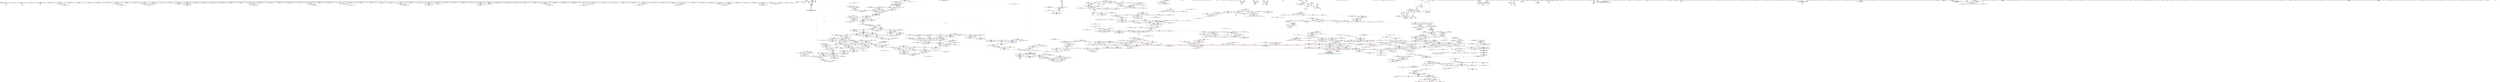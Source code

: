 digraph "SVFG" {
	label="SVFG";

	Node0x564764497740 [shape=record,color=grey,label="{NodeID: 0\nNullPtr}"];
	Node0x564764497740 -> Node0x5647646c2250[style=solid];
	Node0x564764497740 -> Node0x5647646c2350[style=solid];
	Node0x564764497740 -> Node0x5647646c2420[style=solid];
	Node0x564764497740 -> Node0x5647646c24f0[style=solid];
	Node0x564764497740 -> Node0x5647646c25c0[style=solid];
	Node0x564764497740 -> Node0x5647646c2690[style=solid];
	Node0x564764497740 -> Node0x5647646c2760[style=solid];
	Node0x564764497740 -> Node0x5647646c2830[style=solid];
	Node0x564764497740 -> Node0x5647646c2900[style=solid];
	Node0x564764497740 -> Node0x5647646c29d0[style=solid];
	Node0x564764497740 -> Node0x5647646c2aa0[style=solid];
	Node0x564764497740 -> Node0x5647646c2b70[style=solid];
	Node0x564764497740 -> Node0x5647646c2c40[style=solid];
	Node0x564764497740 -> Node0x5647646c2d10[style=solid];
	Node0x564764497740 -> Node0x5647646c2de0[style=solid];
	Node0x564764497740 -> Node0x5647646c2eb0[style=solid];
	Node0x564764497740 -> Node0x5647646c2f80[style=solid];
	Node0x564764497740 -> Node0x5647646c3050[style=solid];
	Node0x564764497740 -> Node0x5647646c3120[style=solid];
	Node0x564764497740 -> Node0x5647646c31f0[style=solid];
	Node0x564764497740 -> Node0x5647646c32c0[style=solid];
	Node0x564764497740 -> Node0x5647646c3390[style=solid];
	Node0x564764497740 -> Node0x5647646c3460[style=solid];
	Node0x564764497740 -> Node0x5647646c3530[style=solid];
	Node0x564764497740 -> Node0x5647646c3600[style=solid];
	Node0x564764497740 -> Node0x5647646c36d0[style=solid];
	Node0x564764497740 -> Node0x5647646c37a0[style=solid];
	Node0x564764497740 -> Node0x5647646c3870[style=solid];
	Node0x564764497740 -> Node0x5647646c3940[style=solid];
	Node0x564764497740 -> Node0x5647646c3a10[style=solid];
	Node0x564764497740 -> Node0x5647646c3ae0[style=solid];
	Node0x564764497740 -> Node0x5647646c3bb0[style=solid];
	Node0x564764497740 -> Node0x5647646c3c80[style=solid];
	Node0x564764497740 -> Node0x5647646c3d50[style=solid];
	Node0x564764497740 -> Node0x5647646c3e20[style=solid];
	Node0x564764497740 -> Node0x5647646c3ef0[style=solid];
	Node0x564764497740 -> Node0x5647646c3fc0[style=solid];
	Node0x564764497740 -> Node0x5647646c4090[style=solid];
	Node0x564764497740 -> Node0x5647646c4160[style=solid];
	Node0x564764497740 -> Node0x5647646c4230[style=solid];
	Node0x564764497740 -> Node0x5647646c4300[style=solid];
	Node0x564764497740 -> Node0x5647646c43d0[style=solid];
	Node0x564764497740 -> Node0x5647646c44a0[style=solid];
	Node0x564764497740 -> Node0x5647646c4570[style=solid];
	Node0x564764497740 -> Node0x5647646c4640[style=solid];
	Node0x564764497740 -> Node0x5647646c4710[style=solid];
	Node0x564764497740 -> Node0x5647646c47e0[style=solid];
	Node0x564764497740 -> Node0x5647646c48b0[style=solid];
	Node0x564764497740 -> Node0x5647646c4980[style=solid];
	Node0x564764497740 -> Node0x5647646c4a50[style=solid];
	Node0x564764497740 -> Node0x5647646c4b20[style=solid];
	Node0x564764497740 -> Node0x5647646c4bf0[style=solid];
	Node0x564764497740 -> Node0x5647646c4cc0[style=solid];
	Node0x564764497740 -> Node0x5647646c4d90[style=solid];
	Node0x564764497740 -> Node0x5647646c4e60[style=solid];
	Node0x564764497740 -> Node0x5647646c4f30[style=solid];
	Node0x564764497740 -> Node0x5647646c5000[style=solid];
	Node0x564764497740 -> Node0x5647646ce440[style=solid];
	Node0x56476477d370 [shape=record,color=black,label="{NodeID: 1882\nMR_361V_3 = PHI(MR_361V_4, MR_361V_2, )\npts\{1983 \}\n}"];
	Node0x56476477d370 -> Node0x5647646cd230[style=dashed];
	Node0x5647646c7730 [shape=record,color=red,label="{NodeID: 775\n1335\<--1332\n\<--__t.addr\n_ZSt4moveIRPFbNSt7__cxx1112basic_stringIcSt11char_traitsIcESaIcEEES5_EEONSt16remove_referenceIT_E4typeEOSA_\n}"];
	Node0x5647646c7730 -> Node0x5647646bca00[style=solid];
	Node0x5647646be220 [shape=record,color=purple,label="{NodeID: 443\n398\<--385\ncoerce.dive1\<--agg.tmp\n_ZSt4sortIPNSt7__cxx1112basic_stringIcSt11char_traitsIcESaIcEEEPFbS5_S5_EEvT_S9_T0_\n}"];
	Node0x5647646be220 -> Node0x5647646d6b80[style=solid];
	Node0x5647647f0db0 [shape=record,color=black,label="{NodeID: 2325\n503 = PHI(626, )\n}"];
	Node0x5647647f0db0 -> Node0x564764725f90[style=solid];
	Node0x5647646b2040 [shape=record,color=green,label="{NodeID: 111\n659\<--660\nagg.tmp5\<--agg.tmp5_field_insensitive\n_ZSt22__final_insertion_sortIPNSt7__cxx1112basic_stringIcSt11char_traitsIcESaIcEEEN9__gnu_cxx5__ops15_Iter_comp_iterIPFbS5_S5_EEEEvT_SD_T0_\n}"];
	Node0x5647646b2040 -> Node0x5647646bb410[style=solid];
	Node0x5647646b2040 -> Node0x5647646cf410[style=solid];
	Node0x5647646cd160 [shape=record,color=red,label="{NodeID: 886\n1975\<--1974\n\<--call\n_ZN9__gnu_cxx5__ops15_Iter_comp_iterIPFbNSt7__cxx1112basic_stringIcSt11char_traitsIcESaIcEEES7_EEC2ES9_\n}"];
	Node0x5647646cd160 -> Node0x5647646f8730[style=solid];
	Node0x5647646d3c60 [shape=record,color=purple,label="{NodeID: 554\n1205\<--1202\nadd.ptr15\<--\n_ZSt13__adjust_heapIPNSt7__cxx1112basic_stringIcSt11char_traitsIcESaIcEEElS5_N9__gnu_cxx5__ops15_Iter_comp_iterIPFbS5_S5_EEEEvT_T0_SE_T1_T2_\n|{<s0>102}}"];
	Node0x5647646d3c60:s0 -> Node0x5647647f8ec0[style=solid,color=red];
	Node0x5647647fa7e0 [shape=record,color=black,label="{NodeID: 2436\n744 = PHI(602, )\n0th arg _ZSt27__unguarded_partition_pivotIPNSt7__cxx1112basic_stringIcSt11char_traitsIcESaIcEEEN9__gnu_cxx5__ops15_Iter_comp_iterIPFbS5_S5_EEEET_SD_SD_T0_ }"];
	Node0x5647647fa7e0 -> Node0x5647646f1090[style=solid];
	Node0x5647646b6900 [shape=record,color=green,label="{NodeID: 222\n1564\<--1565\n__i\<--__i_field_insensitive\n_ZSt16__insertion_sortIPNSt7__cxx1112basic_stringIcSt11char_traitsIcESaIcEEEN9__gnu_cxx5__ops15_Iter_comp_iterIPFbS5_S5_EEEEvT_SD_T0_\n}"];
	Node0x5647646b6900 -> Node0x5647646ca240[style=solid];
	Node0x5647646b6900 -> Node0x5647646ca310[style=solid];
	Node0x5647646b6900 -> Node0x5647646ca3e0[style=solid];
	Node0x5647646b6900 -> Node0x5647646ca4b0[style=solid];
	Node0x5647646b6900 -> Node0x5647646ca580[style=solid];
	Node0x5647646b6900 -> Node0x5647646ca650[style=solid];
	Node0x5647646b6900 -> Node0x5647646ca720[style=solid];
	Node0x5647646b6900 -> Node0x5647646f5c20[style=solid];
	Node0x5647646b6900 -> Node0x5647646f6030[style=solid];
	Node0x5647646f24e0 [shape=record,color=blue,label="{NodeID: 997\n907\<--139\ncleanup.dest.slot\<--\n_ZSt11__make_heapIPNSt7__cxx1112basic_stringIcSt11char_traitsIcESaIcEEEN9__gnu_cxx5__ops15_Iter_comp_iterIPFbS5_S5_EEEEvT_SD_RT0_\n}"];
	Node0x5647646f24e0 -> Node0x5647646dba50[style=dashed];
	Node0x5647646f24e0 -> Node0x5647646f21a0[style=dashed];
	Node0x5647646f24e0 -> Node0x5647646f24e0[style=dashed];
	Node0x5647646f24e0 -> Node0x56476477f170[style=dashed];
	Node0x564764726d10 [shape=record,color=grey,label="{NodeID: 1772\n917 = Binary(916, 502, )\n}"];
	Node0x564764726d10 -> Node0x56476472b090[style=solid];
	Node0x5647646d9690 [shape=record,color=red,label="{NodeID: 665\n765\<--749\n\<--__first.addr\n_ZSt27__unguarded_partition_pivotIPNSt7__cxx1112basic_stringIcSt11char_traitsIcESaIcEEEN9__gnu_cxx5__ops15_Iter_comp_iterIPFbS5_S5_EEEET_SD_SD_T0_\n}"];
	Node0x5647646d9690 -> Node0x5647646bbc30[style=solid];
	Node0x5647646c47e0 [shape=record,color=black,label="{NodeID: 333\n1761\<--3\n\<--dummyVal\n_ZSt25__unguarded_linear_insertIPNSt7__cxx1112basic_stringIcSt11char_traitsIcESaIcEEEN9__gnu_cxx5__ops14_Val_comp_iterIPFbS5_S5_EEEEvT_T0_\n}"];
	Node0x5647646c47e0 -> Node0x5647646f6ed0[style=solid];
	Node0x5647646f7f10 [shape=record,color=blue,label="{NodeID: 1108\n1902\<--1897\n__it.addr\<--__it\n_ZN9__gnu_cxx5__ops14_Val_comp_iterIPFbNSt7__cxx1112basic_stringIcSt11char_traitsIcESaIcEEES7_EEclIS7_PS7_EEbRT_T0_\n}"];
	Node0x5647646f7f10 -> Node0x5647646ccae0[style=dashed];
	Node0x5647644ae410 [shape=record,color=green,label="{NodeID: 1\n7\<--1\n__dso_handle\<--dummyObj\nGlob }"];
	Node0x56476477d870 [shape=record,color=black,label="{NodeID: 1883\nMR_269V_5 = PHI(MR_269V_6, MR_269V_4, )\npts\{1475 \}\n}"];
	Node0x56476477d870 -> Node0x5647646c93a0[style=dashed];
	Node0x56476477d870 -> Node0x5647646c9470[style=dashed];
	Node0x56476477d870 -> Node0x5647646c9540[style=dashed];
	Node0x56476477d870 -> Node0x5647646c9610[style=dashed];
	Node0x56476477d870 -> Node0x5647646c96e0[style=dashed];
	Node0x56476477d870 -> Node0x5647646f5400[style=dashed];
	Node0x56476477d870 -> Node0x5647646f54d0[style=dashed];
	Node0x5647646c7800 [shape=record,color=red,label="{NodeID: 776\n1358\<--1341\nthis1\<--this.addr\n_ZN9__gnu_cxx5__ops14_Iter_comp_valIPFbNSt7__cxx1112basic_stringIcSt11char_traitsIcESaIcEEES7_EEclIPS7_S7_EEbT_RT0_\n}"];
	Node0x5647646c7800 -> Node0x5647646d1150[style=solid];
	Node0x5647646be2f0 [shape=record,color=purple,label="{NodeID: 444\n486\<--476\ncoerce.dive\<--__comp\n_ZSt6__sortIPNSt7__cxx1112basic_stringIcSt11char_traitsIcESaIcEEEN9__gnu_cxx5__ops15_Iter_comp_iterIPFbS5_S5_EEEEvT_SD_T0_\n}"];
	Node0x5647646be2f0 -> Node0x5647646ef900[style=solid];
	Node0x5647647f0f80 [shape=record,color=black,label="{NodeID: 2326\n537 = PHI(1330, )\n}"];
	Node0x5647647f0f80 -> Node0x5647646d7880[style=solid];
	Node0x5647646b2110 [shape=record,color=green,label="{NodeID: 112\n682\<--683\n_ZSt16__insertion_sortIPNSt7__cxx1112basic_stringIcSt11char_traitsIcESaIcEEEN9__gnu_cxx5__ops15_Iter_comp_iterIPFbS5_S5_EEEEvT_SD_T0_\<--_ZSt16__insertion_sortIPNSt7__cxx1112basic_stringIcSt11char_traitsIcESaIcEEEN9__gnu_cxx5__ops15_Iter_comp_iterIPFbS5_S5_EEEEvT_SD_T0__field_insensitive\n}"];
	Node0x5647646cd230 [shape=record,color=red,label="{NodeID: 887\n2006\<--1982\n\<--retval\n_ZNSt11char_traitsIcE7compareEPKcS2_m\n}"];
	Node0x5647646cd230 -> Node0x5647646bd7d0[style=solid];
	Node0x5647646d3d30 [shape=record,color=purple,label="{NodeID: 555\n1209\<--1207\nadd.ptr17\<--\n_ZSt13__adjust_heapIPNSt7__cxx1112basic_stringIcSt11char_traitsIcESaIcEEElS5_N9__gnu_cxx5__ops15_Iter_comp_iterIPFbS5_S5_EEEEvT_T0_SE_T1_T2_\n}"];
	Node0x5647647fa8f0 [shape=record,color=black,label="{NodeID: 2437\n745 = PHI(603, )\n1st arg _ZSt27__unguarded_partition_pivotIPNSt7__cxx1112basic_stringIcSt11char_traitsIcESaIcEEEN9__gnu_cxx5__ops15_Iter_comp_iterIPFbS5_S5_EEEET_SD_SD_T0_ }"];
	Node0x5647647fa8f0 -> Node0x5647646f1160[style=solid];
	Node0x5647646b69d0 [shape=record,color=green,label="{NodeID: 223\n1566\<--1567\n__val\<--__val_field_insensitive\n_ZSt16__insertion_sortIPNSt7__cxx1112basic_stringIcSt11char_traitsIcESaIcEEEN9__gnu_cxx5__ops15_Iter_comp_iterIPFbS5_S5_EEEEvT_SD_T0_\n|{<s0>143}}"];
	Node0x5647646b69d0:s0 -> Node0x5647647f8ec0[style=solid,color=red];
	Node0x5647646f25b0 [shape=record,color=blue,label="{NodeID: 998\n990\<--987\nthis.addr\<--this\n_ZN9__gnu_cxx5__ops15_Iter_comp_iterIPFbNSt7__cxx1112basic_stringIcSt11char_traitsIcESaIcEEES7_EEclIPS7_SC_EEbT_T0_\n}"];
	Node0x5647646f25b0 -> Node0x5647646dbbf0[style=dashed];
	Node0x564764726e90 [shape=record,color=grey,label="{NodeID: 1773\n916 = Binary(914, 915, )\n}"];
	Node0x564764726e90 -> Node0x564764726d10[style=solid];
	Node0x5647646d9760 [shape=record,color=red,label="{NodeID: 666\n773\<--749\n\<--__first.addr\n_ZSt27__unguarded_partition_pivotIPNSt7__cxx1112basic_stringIcSt11char_traitsIcESaIcEEEN9__gnu_cxx5__ops15_Iter_comp_iterIPFbS5_S5_EEEET_SD_SD_T0_\n|{<s0>64}}"];
	Node0x5647646d9760:s0 -> Node0x564764802eb0[style=solid,color=red];
	Node0x5647646c48b0 [shape=record,color=black,label="{NodeID: 334\n1772\<--3\nlpad.val\<--dummyVal\n_ZSt25__unguarded_linear_insertIPNSt7__cxx1112basic_stringIcSt11char_traitsIcESaIcEEEN9__gnu_cxx5__ops14_Val_comp_iterIPFbS5_S5_EEEEvT_T0_\n}"];
	Node0x5647646f7fe0 [shape=record,color=blue,label="{NodeID: 1109\n1908\<--1927\nexn.slot\<--\n_ZN9__gnu_cxx5__ops14_Val_comp_iterIPFbNSt7__cxx1112basic_stringIcSt11char_traitsIcESaIcEEES7_EEclIS7_PS7_EEbRT_T0_\n}"];
	Node0x5647646f7fe0 -> Node0x5647646ccbb0[style=dashed];
	Node0x564764495eb0 [shape=record,color=green,label="{NodeID: 2\n8\<--1\n_ZSt3cin\<--dummyObj\nGlob }"];
	Node0x5647646c78d0 [shape=record,color=red,label="{NodeID: 777\n1361\<--1343\n\<--__it.addr\n_ZN9__gnu_cxx5__ops14_Iter_comp_valIPFbNSt7__cxx1112basic_stringIcSt11char_traitsIcESaIcEEES7_EEclIPS7_S7_EEbT_RT0_\n}"];
	Node0x5647646be3c0 [shape=record,color=purple,label="{NodeID: 445\n513\<--482\ncoerce.dive1\<--agg.tmp\n_ZSt6__sortIPNSt7__cxx1112basic_stringIcSt11char_traitsIcESaIcEEEN9__gnu_cxx5__ops15_Iter_comp_iterIPFbS5_S5_EEEEvT_SD_T0_\n}"];
	Node0x5647646be3c0 -> Node0x5647646d76e0[style=solid];
	Node0x5647647f10c0 [shape=record,color=black,label="{NodeID: 2327\n609 = PHI(743, )\n}"];
	Node0x5647647f10c0 -> Node0x5647646f0390[style=solid];
	Node0x5647646b2210 [shape=record,color=green,label="{NodeID: 113\n693\<--694\n_ZSt26__unguarded_insertion_sortIPNSt7__cxx1112basic_stringIcSt11char_traitsIcESaIcEEEN9__gnu_cxx5__ops15_Iter_comp_iterIPFbS5_S5_EEEEvT_SD_T0_\<--_ZSt26__unguarded_insertion_sortIPNSt7__cxx1112basic_stringIcSt11char_traitsIcESaIcEEEN9__gnu_cxx5__ops15_Iter_comp_iterIPFbS5_S5_EEEEvT_SD_T0__field_insensitive\n}"];
	Node0x5647646cd300 [shape=record,color=red,label="{NodeID: 888\n1998\<--1984\n\<--__s1.addr\n_ZNSt11char_traitsIcE7compareEPKcS2_m\n}"];
	Node0x5647646d3e00 [shape=record,color=purple,label="{NodeID: 556\n1302\<--1300\nadd.ptr\<--\n_ZSt11__push_heapIPNSt7__cxx1112basic_stringIcSt11char_traitsIcESaIcEEElS5_N9__gnu_cxx5__ops14_Iter_comp_valIPFbS5_S5_EEEEvT_T0_SE_T1_RT2_\n|{<s0>112}}"];
	Node0x5647646d3e00:s0 -> Node0x5647647e3e60[style=solid,color=red];
	Node0x5647647faa00 [shape=record,color=black,label="{NodeID: 2438\n746 = PHI(608, )\n2nd arg _ZSt27__unguarded_partition_pivotIPNSt7__cxx1112basic_stringIcSt11char_traitsIcESaIcEEEN9__gnu_cxx5__ops15_Iter_comp_iterIPFbS5_S5_EEEET_SD_SD_T0_ }"];
	Node0x5647647faa00 -> Node0x5647646f0fc0[style=solid];
	Node0x5647646b6aa0 [shape=record,color=green,label="{NodeID: 224\n1568\<--1569\nexn.slot\<--exn.slot_field_insensitive\n_ZSt16__insertion_sortIPNSt7__cxx1112basic_stringIcSt11char_traitsIcESaIcEEEN9__gnu_cxx5__ops15_Iter_comp_iterIPFbS5_S5_EEEEvT_SD_T0_\n}"];
	Node0x5647646b6aa0 -> Node0x5647646ca7f0[style=solid];
	Node0x5647646b6aa0 -> Node0x5647646f5cf0[style=solid];
	Node0x5647646f2680 [shape=record,color=blue,label="{NodeID: 999\n992\<--988\n__it1.addr\<--__it1\n_ZN9__gnu_cxx5__ops15_Iter_comp_iterIPFbNSt7__cxx1112basic_stringIcSt11char_traitsIcESaIcEEES7_EEclIPS7_SC_EEbT_T0_\n}"];
	Node0x5647646f2680 -> Node0x5647646dbcc0[style=dashed];
	Node0x564764727010 [shape=record,color=grey,label="{NodeID: 1774\n929 = Binary(928, 71, )\n}"];
	Node0x564764727010 -> Node0x564764727190[style=solid];
	Node0x5647646d9830 [shape=record,color=red,label="{NodeID: 667\n774\<--749\n\<--__first.addr\n_ZSt27__unguarded_partition_pivotIPNSt7__cxx1112basic_stringIcSt11char_traitsIcESaIcEEEN9__gnu_cxx5__ops15_Iter_comp_iterIPFbS5_S5_EEEET_SD_SD_T0_\n}"];
	Node0x5647646d9830 -> Node0x5647646d0110[style=solid];
	Node0x5647646c4980 [shape=record,color=black,label="{NodeID: 335\n1773\<--3\nlpad.val7\<--dummyVal\n_ZSt25__unguarded_linear_insertIPNSt7__cxx1112basic_stringIcSt11char_traitsIcESaIcEEEN9__gnu_cxx5__ops14_Val_comp_iterIPFbS5_S5_EEEEvT_T0_\n}"];
	Node0x5647646f80b0 [shape=record,color=blue,label="{NodeID: 1110\n1910\<--1929\nehselector.slot\<--\n_ZN9__gnu_cxx5__ops14_Val_comp_iterIPFbNSt7__cxx1112basic_stringIcSt11char_traitsIcESaIcEEES7_EEclIS7_PS7_EEbRT_T0_\n}"];
	Node0x5647646f80b0 -> Node0x5647646ccc80[style=dashed];
	Node0x5647643aa370 [shape=record,color=green,label="{NodeID: 3\n9\<--1\n_ZSt4cout\<--dummyObj\nGlob }"];
	Node0x5647646c79a0 [shape=record,color=red,label="{NodeID: 778\n1363\<--1345\n\<--__val.addr\n_ZN9__gnu_cxx5__ops14_Iter_comp_valIPFbNSt7__cxx1112basic_stringIcSt11char_traitsIcESaIcEEES7_EEclIPS7_S7_EEbT_RT0_\n}"];
	Node0x5647646be490 [shape=record,color=purple,label="{NodeID: 446\n523\<--484\ncoerce.dive3\<--agg.tmp2\n_ZSt6__sortIPNSt7__cxx1112basic_stringIcSt11char_traitsIcESaIcEEEN9__gnu_cxx5__ops15_Iter_comp_iterIPFbS5_S5_EEEEvT_SD_T0_\n}"];
	Node0x5647646be490 -> Node0x5647646d77b0[style=solid];
	Node0x5647647f1200 [shape=record,color=black,label="{NodeID: 2328\n632 = PHI()\n}"];
	Node0x5647647f1200 -> Node0x5647646c6d70[style=solid];
	Node0x5647647f1200 -> Node0x5647646c6e40[style=solid];
	Node0x5647646b2310 [shape=record,color=green,label="{NodeID: 114\n711\<--712\n__comp\<--__comp_field_insensitive\n_ZSt14__partial_sortIPNSt7__cxx1112basic_stringIcSt11char_traitsIcESaIcEEEN9__gnu_cxx5__ops15_Iter_comp_iterIPFbS5_S5_EEEEvT_SD_SD_T0_\n|{|<s2>62}}"];
	Node0x5647646b2310 -> Node0x5647646bb680[style=solid];
	Node0x5647646b2310 -> Node0x5647646cfb60[style=solid];
	Node0x5647646b2310:s2 -> Node0x5647647f6af0[style=solid,color=red];
	Node0x5647646cd3d0 [shape=record,color=red,label="{NodeID: 889\n1999\<--1986\n\<--__s2.addr\n_ZNSt11char_traitsIcE7compareEPKcS2_m\n}"];
	Node0x5647646d3ed0 [shape=record,color=purple,label="{NodeID: 557\n1311\<--1309\nadd.ptr1\<--\n_ZSt11__push_heapIPNSt7__cxx1112basic_stringIcSt11char_traitsIcESaIcEEElS5_N9__gnu_cxx5__ops14_Iter_comp_valIPFbS5_S5_EEEEvT_T0_SE_T1_RT2_\n|{<s0>113}}"];
	Node0x5647646d3ed0:s0 -> Node0x5647647f8ec0[style=solid,color=red];
	Node0x5647647fab10 [shape=record,color=black,label="{NodeID: 2439\n1648 = PHI(685, )\n0th arg _ZSt26__unguarded_insertion_sortIPNSt7__cxx1112basic_stringIcSt11char_traitsIcESaIcEEEN9__gnu_cxx5__ops15_Iter_comp_iterIPFbS5_S5_EEEEvT_SD_T0_ }"];
	Node0x5647647fab10 -> Node0x5647646f61d0[style=solid];
	Node0x5647646b6b70 [shape=record,color=green,label="{NodeID: 225\n1570\<--1571\nehselector.slot\<--ehselector.slot_field_insensitive\n_ZSt16__insertion_sortIPNSt7__cxx1112basic_stringIcSt11char_traitsIcESaIcEEEN9__gnu_cxx5__ops15_Iter_comp_iterIPFbS5_S5_EEEEvT_SD_T0_\n}"];
	Node0x5647646b6b70 -> Node0x5647646ca8c0[style=solid];
	Node0x5647646b6b70 -> Node0x5647646f5dc0[style=solid];
	Node0x5647646f2750 [shape=record,color=blue,label="{NodeID: 1000\n994\<--989\n__it2.addr\<--__it2\n_ZN9__gnu_cxx5__ops15_Iter_comp_iterIPFbNSt7__cxx1112basic_stringIcSt11char_traitsIcESaIcEEES7_EEclIPS7_SC_EEbT_T0_\n}"];
	Node0x5647646f2750 -> Node0x5647646dbd90[style=dashed];
	Node0x564764727190 [shape=record,color=grey,label="{NodeID: 1775\n930 = Binary(929, 71, )\n}"];
	Node0x564764727190 -> Node0x5647646f2000[style=solid];
	Node0x5647646d9900 [shape=record,color=red,label="{NodeID: 668\n787\<--749\n\<--__first.addr\n_ZSt27__unguarded_partition_pivotIPNSt7__cxx1112basic_stringIcSt11char_traitsIcESaIcEEEN9__gnu_cxx5__ops15_Iter_comp_iterIPFbS5_S5_EEEET_SD_SD_T0_\n}"];
	Node0x5647646d9900 -> Node0x5647646d0450[style=solid];
	Node0x5647646c4a50 [shape=record,color=black,label="{NodeID: 336\n1926\<--3\n\<--dummyVal\n_ZN9__gnu_cxx5__ops14_Val_comp_iterIPFbNSt7__cxx1112basic_stringIcSt11char_traitsIcESaIcEEES7_EEclIS7_PS7_EEbRT_T0_\n}"];
	Node0x5647646f8180 [shape=record,color=blue,label="{NodeID: 1111\n1908\<--1933\nexn.slot\<--\n_ZN9__gnu_cxx5__ops14_Val_comp_iterIPFbNSt7__cxx1112basic_stringIcSt11char_traitsIcESaIcEEES7_EEclIS7_PS7_EEbRT_T0_\n}"];
	Node0x5647646f8180 -> Node0x5647646ccbb0[style=dashed];
	Node0x5647644af320 [shape=record,color=green,label="{NodeID: 4\n10\<--1\n.str\<--dummyObj\nGlob }"];
	Node0x56476477e770 [shape=record,color=black,label="{NodeID: 1886\nMR_173V_2 = PHI(MR_173V_3, MR_173V_1, )\npts\{894 \}\n}"];
	Node0x5647646c7a70 [shape=record,color=red,label="{NodeID: 779\n1384\<--1351\nexn\<--exn.slot\n_ZN9__gnu_cxx5__ops14_Iter_comp_valIPFbNSt7__cxx1112basic_stringIcSt11char_traitsIcESaIcEEES7_EEclIPS7_S7_EEbT_RT0_\n}"];
	Node0x5647646be560 [shape=record,color=purple,label="{NodeID: 447\n2033\<--507\noffset_0\<--\n}"];
	Node0x5647646be560 -> Node0x5647646efb70[style=solid];
	Node0x5647647f1300 [shape=record,color=black,label="{NodeID: 2329\n796 = PHI(1465, )\n}"];
	Node0x5647647f1300 -> Node0x5647646bbd00[style=solid];
	Node0x5647646b7040 [shape=record,color=green,label="{NodeID: 115\n713\<--714\n__first.addr\<--__first.addr_field_insensitive\n_ZSt14__partial_sortIPNSt7__cxx1112basic_stringIcSt11char_traitsIcESaIcEEEN9__gnu_cxx5__ops15_Iter_comp_iterIPFbS5_S5_EEEEvT_SD_SD_T0_\n}"];
	Node0x5647646b7040 -> Node0x5647646d90e0[style=solid];
	Node0x5647646b7040 -> Node0x5647646d91b0[style=solid];
	Node0x5647646b7040 -> Node0x5647646f0c80[style=solid];
	Node0x5647646cd4a0 [shape=record,color=red,label="{NodeID: 890\n1993\<--1988\n\<--__n.addr\n_ZNSt11char_traitsIcE7compareEPKcS2_m\n}"];
	Node0x5647646cd4a0 -> Node0x564764729890[style=solid];
	Node0x5647646d3fa0 [shape=record,color=purple,label="{NodeID: 558\n1315\<--1313\nadd.ptr3\<--\n_ZSt11__push_heapIPNSt7__cxx1112basic_stringIcSt11char_traitsIcESaIcEEElS5_N9__gnu_cxx5__ops14_Iter_comp_valIPFbS5_S5_EEEEvT_T0_SE_T1_RT2_\n}"];
	Node0x5647647fac20 [shape=record,color=black,label="{NodeID: 2440\n1649 = PHI(686, )\n1st arg _ZSt26__unguarded_insertion_sortIPNSt7__cxx1112basic_stringIcSt11char_traitsIcESaIcEEEN9__gnu_cxx5__ops15_Iter_comp_iterIPFbS5_S5_EEEEvT_SD_T0_ }"];
	Node0x5647647fac20 -> Node0x5647646f62a0[style=solid];
	Node0x5647646b6c40 [shape=record,color=green,label="{NodeID: 226\n1572\<--1573\nagg.tmp\<--agg.tmp_field_insensitive\n_ZSt16__insertion_sortIPNSt7__cxx1112basic_stringIcSt11char_traitsIcESaIcEEEN9__gnu_cxx5__ops15_Iter_comp_iterIPFbS5_S5_EEEEvT_SD_T0_\n}"];
	Node0x5647646b6c40 -> Node0x5647646d17d0[style=solid];
	Node0x5647646b6c40 -> Node0x5647646d18a0[style=solid];
	Node0x5647646f2820 [shape=record,color=blue,label="{NodeID: 1001\n1000\<--1021\nexn.slot\<--\n_ZN9__gnu_cxx5__ops15_Iter_comp_iterIPFbNSt7__cxx1112basic_stringIcSt11char_traitsIcESaIcEEES7_EEclIPS7_SC_EEbT_T0_\n}"];
	Node0x5647646f2820 -> Node0x5647646dbe60[style=dashed];
	Node0x564764727310 [shape=record,color=grey,label="{NodeID: 1776\n926 = Binary(925, 502, )\n}"];
	Node0x564764727310 -> Node0x5647646f1f30[style=solid];
	Node0x5647646d99d0 [shape=record,color=red,label="{NodeID: 669\n790\<--749\n\<--__first.addr\n_ZSt27__unguarded_partition_pivotIPNSt7__cxx1112basic_stringIcSt11char_traitsIcESaIcEEEN9__gnu_cxx5__ops15_Iter_comp_iterIPFbS5_S5_EEEET_SD_SD_T0_\n|{<s0>66}}"];
	Node0x5647646d99d0:s0 -> Node0x564764804f90[style=solid,color=red];
	Node0x5647646c4b20 [shape=record,color=black,label="{NodeID: 337\n1927\<--3\n\<--dummyVal\n_ZN9__gnu_cxx5__ops14_Val_comp_iterIPFbNSt7__cxx1112basic_stringIcSt11char_traitsIcESaIcEEES7_EEclIS7_PS7_EEbRT_T0_\n}"];
	Node0x5647646c4b20 -> Node0x5647646f7fe0[style=solid];
	Node0x5647646f8250 [shape=record,color=blue,label="{NodeID: 1112\n1910\<--1935\nehselector.slot\<--\n_ZN9__gnu_cxx5__ops14_Val_comp_iterIPFbNSt7__cxx1112basic_stringIcSt11char_traitsIcESaIcEEES7_EEclIS7_PS7_EEbRT_T0_\n}"];
	Node0x5647646f8250 -> Node0x5647646ccc80[style=dashed];
	Node0x564764351c20 [shape=record,color=green,label="{NodeID: 5\n12\<--1\n.str.1\<--dummyObj\nGlob }"];
	Node0x56476477ec70 [shape=record,color=black,label="{NodeID: 1887\nMR_175V_2 = PHI(MR_175V_5, MR_175V_1, )\npts\{896 \}\n}"];
	Node0x5647646c7b40 [shape=record,color=red,label="{NodeID: 780\n1385\<--1353\nsel\<--ehselector.slot\n_ZN9__gnu_cxx5__ops14_Iter_comp_valIPFbNSt7__cxx1112basic_stringIcSt11char_traitsIcESaIcEEES7_EEclIPS7_S7_EEbT_RT0_\n}"];
	Node0x5647646be630 [shape=record,color=purple,label="{NodeID: 448\n2034\<--508\noffset_0\<--\n}"];
	Node0x5647646be630 -> Node0x5647646cd640[style=solid];
	Node0x5647647f1440 [shape=record,color=black,label="{NodeID: 2330\n1604 = PHI(1692, )\n}"];
	Node0x5647646b7110 [shape=record,color=green,label="{NodeID: 116\n715\<--716\n__middle.addr\<--__middle.addr_field_insensitive\n_ZSt14__partial_sortIPNSt7__cxx1112basic_stringIcSt11char_traitsIcESaIcEEEN9__gnu_cxx5__ops15_Iter_comp_iterIPFbS5_S5_EEEEvT_SD_SD_T0_\n}"];
	Node0x5647646b7110 -> Node0x5647646d9280[style=solid];
	Node0x5647646b7110 -> Node0x5647646d9350[style=solid];
	Node0x5647646b7110 -> Node0x5647646f0d50[style=solid];
	Node0x5647646cd570 [shape=record,color=red,label="{NodeID: 891\n2000\<--1988\n\<--__n.addr\n_ZNSt11char_traitsIcE7compareEPKcS2_m\n}"];
	Node0x5647646d4070 [shape=record,color=purple,label="{NodeID: 559\n1327\<--1325\nadd.ptr8\<--\n_ZSt11__push_heapIPNSt7__cxx1112basic_stringIcSt11char_traitsIcESaIcEEElS5_N9__gnu_cxx5__ops14_Iter_comp_valIPFbS5_S5_EEEEvT_T0_SE_T1_RT2_\n}"];
	Node0x5647647fad30 [shape=record,color=black,label="{NodeID: 2441\n1650 = PHI(691, )\n2nd arg _ZSt26__unguarded_insertion_sortIPNSt7__cxx1112basic_stringIcSt11char_traitsIcESaIcEEEN9__gnu_cxx5__ops15_Iter_comp_iterIPFbS5_S5_EEEEvT_SD_T0_ }"];
	Node0x5647647fad30 -> Node0x5647646f6100[style=solid];
	Node0x5647646b6d10 [shape=record,color=green,label="{NodeID: 227\n1574\<--1575\nagg.tmp8\<--agg.tmp8_field_insensitive\n_ZSt16__insertion_sortIPNSt7__cxx1112basic_stringIcSt11char_traitsIcESaIcEEEN9__gnu_cxx5__ops15_Iter_comp_iterIPFbS5_S5_EEEEvT_SD_T0_\n}"];
	Node0x5647646b6d10 -> Node0x5647646bcd40[style=solid];
	Node0x5647646b6d10 -> Node0x5647646d1970[style=solid];
	Node0x5647646f28f0 [shape=record,color=blue,label="{NodeID: 1002\n1002\<--1023\nehselector.slot\<--\n_ZN9__gnu_cxx5__ops15_Iter_comp_iterIPFbNSt7__cxx1112basic_stringIcSt11char_traitsIcESaIcEEES7_EEclIPS7_SC_EEbT_T0_\n}"];
	Node0x5647646f28f0 -> Node0x5647646dbf30[style=dashed];
	Node0x564764727490 [shape=record,color=grey,label="{NodeID: 1777\n925 = Binary(923, 924, )\n}"];
	Node0x564764727490 -> Node0x564764727310[style=solid];
	Node0x5647646d9aa0 [shape=record,color=red,label="{NodeID: 670\n764\<--751\n\<--__last.addr\n_ZSt27__unguarded_partition_pivotIPNSt7__cxx1112basic_stringIcSt11char_traitsIcESaIcEEEN9__gnu_cxx5__ops15_Iter_comp_iterIPFbS5_S5_EEEET_SD_SD_T0_\n}"];
	Node0x5647646d9aa0 -> Node0x5647646bbb60[style=solid];
	Node0x5647646c4bf0 [shape=record,color=black,label="{NodeID: 338\n1929\<--3\n\<--dummyVal\n_ZN9__gnu_cxx5__ops14_Val_comp_iterIPFbNSt7__cxx1112basic_stringIcSt11char_traitsIcESaIcEEES7_EEclIS7_PS7_EEbRT_T0_\n}"];
	Node0x5647646c4bf0 -> Node0x5647646f80b0[style=solid];
	Node0x5647646f8320 [shape=record,color=blue,label="{NodeID: 1113\n1949\<--1947\nthis.addr\<--this\n_ZN9__gnu_cxx5__ops14_Val_comp_iterIPFbNSt7__cxx1112basic_stringIcSt11char_traitsIcESaIcEEES7_EEC2EONS0_15_Iter_comp_iterIS9_EE\n}"];
	Node0x5647646f8320 -> Node0x5647646cce20[style=dashed];
	Node0x56476468ac00 [shape=record,color=green,label="{NodeID: 6\n15\<--1\n\<--dummyObj\nCan only get source location for instruction, argument, global var or function.}"];
	Node0x56476477f170 [shape=record,color=black,label="{NodeID: 1888\nMR_181V_2 = PHI(MR_181V_5, MR_181V_1, )\npts\{908 \}\n}"];
	Node0x5647646c7c10 [shape=record,color=red,label="{NodeID: 781\n1360\<--1359\n\<--_M_comp\n_ZN9__gnu_cxx5__ops14_Iter_comp_valIPFbNSt7__cxx1112basic_stringIcSt11char_traitsIcESaIcEEES7_EEclIPS7_S7_EEbT_RT0_\n}"];
	Node0x5647646be700 [shape=record,color=purple,label="{NodeID: 449\n2036\<--520\noffset_0\<--\n}"];
	Node0x5647646be700 -> Node0x5647646efc40[style=solid];
	Node0x5647647f1550 [shape=record,color=black,label="{NodeID: 2331\n1680 = PHI(1775, )\n}"];
	Node0x5647647f1550 -> Node0x5647646f6510[style=solid];
	Node0x5647646b71e0 [shape=record,color=green,label="{NodeID: 117\n717\<--718\n__last.addr\<--__last.addr_field_insensitive\n_ZSt14__partial_sortIPNSt7__cxx1112basic_stringIcSt11char_traitsIcESaIcEEEN9__gnu_cxx5__ops15_Iter_comp_iterIPFbS5_S5_EEEEvT_SD_SD_T0_\n}"];
	Node0x5647646b71e0 -> Node0x5647646d9420[style=solid];
	Node0x5647646b71e0 -> Node0x5647646f0e20[style=solid];
	Node0x5647646cd640 [shape=record,color=red,label="{NodeID: 892\n2035\<--2034\ndummyVal\<--offset_0\n_ZSt6__sortIPNSt7__cxx1112basic_stringIcSt11char_traitsIcESaIcEEEN9__gnu_cxx5__ops15_Iter_comp_iterIPFbS5_S5_EEEEvT_SD_T0_\n}"];
	Node0x5647646cd640 -> Node0x5647646efb70[style=solid];
	Node0x5647646d4140 [shape=record,color=red,label="{NodeID: 560\n92\<--46\n\<--retval\n_Z5powerxx\n}"];
	Node0x5647646d4140 -> Node0x5647646c51d0[style=solid];
	Node0x5647647fae40 [shape=record,color=black,label="{NodeID: 2442\n1534 = PHI(1527, )\n0th arg _ZSt4swapIcSt11char_traitsIcESaIcEEvRNSt7__cxx1112basic_stringIT_T0_T1_EES9_ }"];
	Node0x5647647fae40 -> Node0x5647646f5810[style=solid];
	Node0x5647646b6de0 [shape=record,color=green,label="{NodeID: 228\n1605\<--1606\n_ZSt13move_backwardIPNSt7__cxx1112basic_stringIcSt11char_traitsIcESaIcEEES6_ET0_T_S8_S7_\<--_ZSt13move_backwardIPNSt7__cxx1112basic_stringIcSt11char_traitsIcESaIcEEES6_ET0_T_S8_S7__field_insensitive\n}"];
	Node0x5647646f29c0 [shape=record,color=blue,label="{NodeID: 1003\n1000\<--1027\nexn.slot\<--\n_ZN9__gnu_cxx5__ops15_Iter_comp_iterIPFbNSt7__cxx1112basic_stringIcSt11char_traitsIcESaIcEEES7_EEclIPS7_SC_EEbT_T0_\n}"];
	Node0x5647646f29c0 -> Node0x5647646dbe60[style=dashed];
	Node0x564764727610 [shape=record,color=grey,label="{NodeID: 1778\n971 = Binary(970, 600, )\n}"];
	Node0x564764727610 -> Node0x5647646f2410[style=solid];
	Node0x5647646d9b70 [shape=record,color=red,label="{NodeID: 671\n777\<--751\n\<--__last.addr\n_ZSt27__unguarded_partition_pivotIPNSt7__cxx1112basic_stringIcSt11char_traitsIcESaIcEEEN9__gnu_cxx5__ops15_Iter_comp_iterIPFbS5_S5_EEEET_SD_SD_T0_\n}"];
	Node0x5647646d9b70 -> Node0x5647646d01e0[style=solid];
	Node0x5647646c4cc0 [shape=record,color=black,label="{NodeID: 339\n1932\<--3\n\<--dummyVal\n_ZN9__gnu_cxx5__ops14_Val_comp_iterIPFbNSt7__cxx1112basic_stringIcSt11char_traitsIcESaIcEEES7_EEclIS7_PS7_EEbRT_T0_\n}"];
	Node0x5647646f83f0 [shape=record,color=blue,label="{NodeID: 1114\n1951\<--1948\n__comp.addr\<--__comp\n_ZN9__gnu_cxx5__ops14_Val_comp_iterIPFbNSt7__cxx1112basic_stringIcSt11char_traitsIcESaIcEEES7_EEC2EONS0_15_Iter_comp_iterIS9_EE\n}"];
	Node0x5647646f83f0 -> Node0x5647646ccef0[style=dashed];
	Node0x5647646aed50 [shape=record,color=green,label="{NodeID: 7\n58\<--1\n\<--dummyObj\nCan only get source location for instruction, argument, global var or function.|{<s0>94}}"];
	Node0x5647646aed50:s0 -> Node0x564764803760[style=solid,color=red];
	Node0x56476477f670 [shape=record,color=black,label="{NodeID: 1889\nMR_184V_2 = PHI(MR_184V_4, MR_184V_1, )\npts\{9020000 \}\n}"];
	Node0x5647646c7ce0 [shape=record,color=red,label="{NodeID: 782\n1422\<--1400\n\<--__result.addr\n_ZSt22__move_median_to_firstIPNSt7__cxx1112basic_stringIcSt11char_traitsIcESaIcEEEN9__gnu_cxx5__ops15_Iter_comp_iterIPFbS5_S5_EEEEvT_SD_SD_SD_T0_\n|{<s0>125}}"];
	Node0x5647646c7ce0:s0 -> Node0x5647647f7c30[style=solid,color=red];
	Node0x5647646be7d0 [shape=record,color=purple,label="{NodeID: 450\n2037\<--521\noffset_0\<--\n}"];
	Node0x5647646be7d0 -> Node0x5647646cd710[style=solid];
	Node0x5647647f16c0 [shape=record,color=black,label="{NodeID: 2332\n1706 = PHI(1815, )\n|{<s0>155}}"];
	Node0x5647647f16c0:s0 -> Node0x5647647fb060[style=solid,color=red];
	Node0x5647646b72b0 [shape=record,color=green,label="{NodeID: 118\n719\<--720\nagg.tmp\<--agg.tmp_field_insensitive\n_ZSt14__partial_sortIPNSt7__cxx1112basic_stringIcSt11char_traitsIcESaIcEEEN9__gnu_cxx5__ops15_Iter_comp_iterIPFbS5_S5_EEEEvT_SD_SD_T0_\n}"];
	Node0x5647646b72b0 -> Node0x5647646bb750[style=solid];
	Node0x5647646b72b0 -> Node0x5647646cfc30[style=solid];
	Node0x5647646cd710 [shape=record,color=red,label="{NodeID: 893\n2038\<--2037\ndummyVal\<--offset_0\n_ZSt6__sortIPNSt7__cxx1112basic_stringIcSt11char_traitsIcESaIcEEEN9__gnu_cxx5__ops15_Iter_comp_iterIPFbS5_S5_EEEEvT_SD_T0_\n}"];
	Node0x5647646cd710 -> Node0x5647646efc40[style=solid];
	Node0x5647646d4210 [shape=record,color=red,label="{NodeID: 561\n66\<--48\n\<--a.addr\n_Z5powerxx\n}"];
	Node0x5647646d4210 -> Node0x5647646ce7b0[style=solid];
	Node0x5647647faf50 [shape=record,color=black,label="{NodeID: 2443\n1535 = PHI(1528, )\n1st arg _ZSt4swapIcSt11char_traitsIcESaIcEEvRNSt7__cxx1112basic_stringIT_T0_T1_EES9_ }"];
	Node0x5647647faf50 -> Node0x5647646f58e0[style=solid];
	Node0x5647646b6ee0 [shape=record,color=green,label="{NodeID: 229\n1626\<--1627\n_ZN9__gnu_cxx5__ops15__val_comp_iterIPFbNSt7__cxx1112basic_stringIcSt11char_traitsIcESaIcEEES7_EEENS0_14_Val_comp_iterIT_EENS0_15_Iter_comp_iterISB_EE\<--_ZN9__gnu_cxx5__ops15__val_comp_iterIPFbNSt7__cxx1112basic_stringIcSt11char_traitsIcESaIcEEES7_EEENS0_14_Val_comp_iterIT_EENS0_15_Iter_comp_iterISB_EE_field_insensitive\n}"];
	Node0x5647646f2a90 [shape=record,color=blue,label="{NodeID: 1004\n1002\<--1029\nehselector.slot\<--\n_ZN9__gnu_cxx5__ops15_Iter_comp_iterIPFbNSt7__cxx1112basic_stringIcSt11char_traitsIcESaIcEEES7_EEclIPS7_SC_EEbT_T0_\n}"];
	Node0x5647646f2a90 -> Node0x5647646dbf30[style=dashed];
	Node0x564764727790 [shape=record,color=grey,label="{NodeID: 1779\n311 = Binary(310, 144, )\n}"];
	Node0x564764727790 -> Node0x5647646ef280[style=solid];
	Node0x5647646d9c40 [shape=record,color=red,label="{NodeID: 672\n789\<--751\n\<--__last.addr\n_ZSt27__unguarded_partition_pivotIPNSt7__cxx1112basic_stringIcSt11char_traitsIcESaIcEEEN9__gnu_cxx5__ops15_Iter_comp_iterIPFbS5_S5_EEEET_SD_SD_T0_\n|{<s0>66}}"];
	Node0x5647646d9c40:s0 -> Node0x564764804e50[style=solid,color=red];
	Node0x5647646c4d90 [shape=record,color=black,label="{NodeID: 340\n1933\<--3\n\<--dummyVal\n_ZN9__gnu_cxx5__ops14_Val_comp_iterIPFbNSt7__cxx1112basic_stringIcSt11char_traitsIcESaIcEEES7_EEclIS7_PS7_EEbRT_T0_\n}"];
	Node0x5647646c4d90 -> Node0x5647646f8180[style=solid];
	Node0x5647646f84c0 [shape=record,color=blue,label="{NodeID: 1115\n1956\<--1960\n_M_comp\<--\n_ZN9__gnu_cxx5__ops14_Val_comp_iterIPFbNSt7__cxx1112basic_stringIcSt11char_traitsIcESaIcEEES7_EEC2EONS0_15_Iter_comp_iterIS9_EE\n|{<s0>166}}"];
	Node0x5647646f84c0:s0 -> Node0x5647647a1a00[style=dashed,color=blue];
	Node0x5647646ae770 [shape=record,color=green,label="{NodeID: 8\n61\<--1\n\<--dummyObj\nCan only get source location for instruction, argument, global var or function.}"];
	Node0x5647646c7db0 [shape=record,color=red,label="{NodeID: 783\n1432\<--1400\n\<--__result.addr\n_ZSt22__move_median_to_firstIPNSt7__cxx1112basic_stringIcSt11char_traitsIcESaIcEEEN9__gnu_cxx5__ops15_Iter_comp_iterIPFbS5_S5_EEEEvT_SD_SD_SD_T0_\n|{<s0>127}}"];
	Node0x5647646c7db0:s0 -> Node0x5647647f7c30[style=solid,color=red];
	Node0x5647646be8a0 [shape=record,color=purple,label="{NodeID: 451\n544\<--532\ncoerce.dive\<--retval\n_ZN9__gnu_cxx5__ops16__iter_comp_iterIPFbNSt7__cxx1112basic_stringIcSt11char_traitsIcESaIcEEES7_EEENS0_15_Iter_comp_iterIT_EESB_\n}"];
	Node0x5647646be8a0 -> Node0x5647646d7950[style=solid];
	Node0x5647647f1800 [shape=record,color=black,label="{NodeID: 2333\n1710 = PHI(1815, )\n|{<s0>155}}"];
	Node0x5647647f1800:s0 -> Node0x5647647fb170[style=solid,color=red];
	Node0x5647646b7380 [shape=record,color=green,label="{NodeID: 119\n735\<--736\n_ZSt13__heap_selectIPNSt7__cxx1112basic_stringIcSt11char_traitsIcESaIcEEEN9__gnu_cxx5__ops15_Iter_comp_iterIPFbS5_S5_EEEEvT_SD_SD_T0_\<--_ZSt13__heap_selectIPNSt7__cxx1112basic_stringIcSt11char_traitsIcESaIcEEEN9__gnu_cxx5__ops15_Iter_comp_iterIPFbS5_S5_EEEEvT_SD_SD_T0__field_insensitive\n}"];
	Node0x5647646cd7e0 [shape=record,color=red,label="{NodeID: 894\n2041\<--2040\ndummyVal\<--offset_0\n_ZSt16__introsort_loopIPNSt7__cxx1112basic_stringIcSt11char_traitsIcESaIcEEElN9__gnu_cxx5__ops15_Iter_comp_iterIPFbS5_S5_EEEEvT_SD_T0_T1_\n}"];
	Node0x5647646cd7e0 -> Node0x5647646f0120[style=solid];
	Node0x5647646d42e0 [shape=record,color=red,label="{NodeID: 562\n74\<--48\n\<--a.addr\n_Z5powerxx\n|{<s0>3}}"];
	Node0x5647646d42e0:s0 -> Node0x5647647fa330[style=solid,color=red];
	Node0x5647647fb060 [shape=record,color=black,label="{NodeID: 2444\n1791 = PHI(1706, )\n0th arg _ZSt23__copy_move_backward_a2ILb1EPNSt7__cxx1112basic_stringIcSt11char_traitsIcESaIcEEES6_ET1_T0_S8_S7_ }"];
	Node0x5647647fb060 -> Node0x5647646f7070[style=solid];
	Node0x5647646bf1c0 [shape=record,color=green,label="{NodeID: 230\n1633\<--1634\n_ZSt25__unguarded_linear_insertIPNSt7__cxx1112basic_stringIcSt11char_traitsIcESaIcEEEN9__gnu_cxx5__ops14_Val_comp_iterIPFbS5_S5_EEEEvT_T0_\<--_ZSt25__unguarded_linear_insertIPNSt7__cxx1112basic_stringIcSt11char_traitsIcESaIcEEEN9__gnu_cxx5__ops14_Val_comp_iterIPFbS5_S5_EEEEvT_T0__field_insensitive\n}"];
	Node0x5647646f2b60 [shape=record,color=blue,label="{NodeID: 1005\n1045\<--1041\n__first.addr\<--__first\n_ZSt10__pop_heapIPNSt7__cxx1112basic_stringIcSt11char_traitsIcESaIcEEEN9__gnu_cxx5__ops15_Iter_comp_iterIPFbS5_S5_EEEEvT_SD_SD_RT0_\n}"];
	Node0x5647646f2b60 -> Node0x5647646dc0d0[style=dashed];
	Node0x5647646f2b60 -> Node0x5647646dc1a0[style=dashed];
	Node0x5647646f2b60 -> Node0x5647646dc270[style=dashed];
	Node0x564764727910 [shape=record,color=grey,label="{NodeID: 1780\n70 = Binary(69, 71, )\n}"];
	Node0x564764727910 -> Node0x56476472b810[style=solid];
	Node0x5647646d9d10 [shape=record,color=red,label="{NodeID: 673\n776\<--753\n\<--__mid\n_ZSt27__unguarded_partition_pivotIPNSt7__cxx1112basic_stringIcSt11char_traitsIcESaIcEEEN9__gnu_cxx5__ops15_Iter_comp_iterIPFbS5_S5_EEEET_SD_SD_T0_\n|{<s0>64}}"];
	Node0x5647646d9d10:s0 -> Node0x564764803190[style=solid,color=red];
	Node0x5647646c4e60 [shape=record,color=black,label="{NodeID: 341\n1935\<--3\n\<--dummyVal\n_ZN9__gnu_cxx5__ops14_Val_comp_iterIPFbNSt7__cxx1112basic_stringIcSt11char_traitsIcESaIcEEES7_EEclIS7_PS7_EEbRT_T0_\n}"];
	Node0x5647646c4e60 -> Node0x5647646f8250[style=solid];
	Node0x5647646f8590 [shape=record,color=blue,label="{NodeID: 1116\n1966\<--1964\nthis.addr\<--this\n_ZN9__gnu_cxx5__ops15_Iter_comp_iterIPFbNSt7__cxx1112basic_stringIcSt11char_traitsIcESaIcEEES7_EEC2ES9_\n}"];
	Node0x5647646f8590 -> Node0x5647646cd090[style=dashed];
	Node0x5647646ae800 [shape=record,color=green,label="{NodeID: 9\n71\<--1\n\<--dummyObj\nCan only get source location for instruction, argument, global var or function.|{<s0>19|<s1>22}}"];
	Node0x5647646ae800:s0 -> Node0x5647647fa330[style=solid,color=red];
	Node0x5647646ae800:s1 -> Node0x5647647fa330[style=solid,color=red];
	Node0x5647646c7e80 [shape=record,color=red,label="{NodeID: 784\n1436\<--1400\n\<--__result.addr\n_ZSt22__move_median_to_firstIPNSt7__cxx1112basic_stringIcSt11char_traitsIcESaIcEEEN9__gnu_cxx5__ops15_Iter_comp_iterIPFbS5_S5_EEEEvT_SD_SD_SD_T0_\n|{<s0>128}}"];
	Node0x5647646c7e80:s0 -> Node0x5647647f7c30[style=solid,color=red];
	Node0x5647646be970 [shape=record,color=purple,label="{NodeID: 452\n568\<--552\ncoerce.dive\<--__comp\n_ZSt16__introsort_loopIPNSt7__cxx1112basic_stringIcSt11char_traitsIcESaIcEEElN9__gnu_cxx5__ops15_Iter_comp_iterIPFbS5_S5_EEEEvT_SD_T0_T1_\n}"];
	Node0x5647646be970 -> Node0x5647646efde0[style=solid];
	Node0x5647647f1940 [shape=record,color=black,label="{NodeID: 2334\n1712 = PHI(1790, )\n}"];
	Node0x5647647f1940 -> Node0x5647646bcfb0[style=solid];
	Node0x5647646b7480 [shape=record,color=green,label="{NodeID: 120\n740\<--741\n_ZSt11__sort_heapIPNSt7__cxx1112basic_stringIcSt11char_traitsIcESaIcEEEN9__gnu_cxx5__ops15_Iter_comp_iterIPFbS5_S5_EEEEvT_SD_RT0_\<--_ZSt11__sort_heapIPNSt7__cxx1112basic_stringIcSt11char_traitsIcESaIcEEEN9__gnu_cxx5__ops15_Iter_comp_iterIPFbS5_S5_EEEEvT_SD_RT0__field_insensitive\n}"];
	Node0x5647646cd8b0 [shape=record,color=red,label="{NodeID: 895\n2044\<--2043\ndummyVal\<--offset_0\n_ZSt16__introsort_loopIPNSt7__cxx1112basic_stringIcSt11char_traitsIcESaIcEEElN9__gnu_cxx5__ops15_Iter_comp_iterIPFbS5_S5_EEEEvT_SD_T0_T1_\n}"];
	Node0x5647646cd8b0 -> Node0x5647646f02c0[style=solid];
	Node0x5647646d43b0 [shape=record,color=red,label="{NodeID: 563\n78\<--48\n\<--a.addr\n_Z5powerxx\n}"];
	Node0x5647646d43b0 -> Node0x564764728090[style=solid];
	Node0x5647647fb170 [shape=record,color=black,label="{NodeID: 2445\n1792 = PHI(1710, )\n1st arg _ZSt23__copy_move_backward_a2ILb1EPNSt7__cxx1112basic_stringIcSt11char_traitsIcESaIcEEES6_ET1_T0_S8_S7_ }"];
	Node0x5647647fb170 -> Node0x5647646f7140[style=solid];
	Node0x5647646bf2c0 [shape=record,color=green,label="{NodeID: 231\n1651\<--1652\n__comp\<--__comp_field_insensitive\n_ZSt26__unguarded_insertion_sortIPNSt7__cxx1112basic_stringIcSt11char_traitsIcESaIcEEEN9__gnu_cxx5__ops15_Iter_comp_iterIPFbS5_S5_EEEEvT_SD_T0_\n}"];
	Node0x5647646bf2c0 -> Node0x5647646bce10[style=solid];
	Node0x5647646bf2c0 -> Node0x5647646d1e50[style=solid];
	Node0x5647646f2c30 [shape=record,color=blue,label="{NodeID: 1006\n1047\<--1042\n__last.addr\<--__last\n_ZSt10__pop_heapIPNSt7__cxx1112basic_stringIcSt11char_traitsIcESaIcEEEN9__gnu_cxx5__ops15_Iter_comp_iterIPFbS5_S5_EEEEvT_SD_SD_RT0_\n}"];
	Node0x5647646f2c30 -> Node0x5647646dc340[style=dashed];
	Node0x564764727a90 [shape=record,color=grey,label="{NodeID: 1781\n84 = Binary(83, 71, )\n|{<s0>4}}"];
	Node0x564764727a90:s0 -> Node0x5647647fa500[style=solid,color=red];
	Node0x5647646d9de0 [shape=record,color=red,label="{NodeID: 674\n783\<--782\n\<--coerce.dive3\n_ZSt27__unguarded_partition_pivotIPNSt7__cxx1112basic_stringIcSt11char_traitsIcESaIcEEEN9__gnu_cxx5__ops15_Iter_comp_iterIPFbS5_S5_EEEET_SD_SD_T0_\n|{<s0>64}}"];
	Node0x5647646d9de0:s0 -> Node0x564764803410[style=solid,color=red];
	Node0x5647646c4f30 [shape=record,color=black,label="{NodeID: 342\n1943\<--3\nlpad.val\<--dummyVal\n_ZN9__gnu_cxx5__ops14_Val_comp_iterIPFbNSt7__cxx1112basic_stringIcSt11char_traitsIcESaIcEEES7_EEclIS7_PS7_EEbRT_T0_\n}"];
	Node0x5647646f8660 [shape=record,color=blue,label="{NodeID: 1117\n1968\<--1965\n__comp.addr\<--__comp\n_ZN9__gnu_cxx5__ops15_Iter_comp_iterIPFbNSt7__cxx1112basic_stringIcSt11char_traitsIcESaIcEEES7_EEC2ES9_\n}"];
	Node0x5647646f8660 -> Node0x5647646cd160[style=dashed];
	Node0x5647646ae890 [shape=record,color=green,label="{NodeID: 10\n139\<--1\n\<--dummyObj\nCan only get source location for instruction, argument, global var or function.}"];
	Node0x564764780570 [shape=record,color=black,label="{NodeID: 1892\nMR_14V_3 = PHI(MR_14V_4, MR_14V_2, )\npts\{115 \}\n}"];
	Node0x564764780570 -> Node0x5647646d4bd0[style=dashed];
	Node0x564764780570 -> Node0x5647646d4ca0[style=dashed];
	Node0x564764780570 -> Node0x5647646d4d70[style=dashed];
	Node0x564764780570 -> Node0x5647646ef350[style=dashed];
	Node0x5647646c7f50 [shape=record,color=red,label="{NodeID: 785\n1446\<--1400\n\<--__result.addr\n_ZSt22__move_median_to_firstIPNSt7__cxx1112basic_stringIcSt11char_traitsIcESaIcEEEN9__gnu_cxx5__ops15_Iter_comp_iterIPFbS5_S5_EEEEvT_SD_SD_SD_T0_\n|{<s0>130}}"];
	Node0x5647646c7f50:s0 -> Node0x5647647f7c30[style=solid,color=red];
	Node0x5647646bea40 [shape=record,color=purple,label="{NodeID: 453\n592\<--560\ncoerce.dive2\<--agg.tmp\n_ZSt16__introsort_loopIPNSt7__cxx1112basic_stringIcSt11char_traitsIcESaIcEEElN9__gnu_cxx5__ops15_Iter_comp_iterIPFbS5_S5_EEEEvT_SD_T0_T1_\n}"];
	Node0x5647646bea40 -> Node0x5647646d84b0[style=solid];
	Node0x5647647f1a80 [shape=record,color=black,label="{NodeID: 2335\n1735 = PHI(1108, )\n}"];
	Node0x5647646b7580 [shape=record,color=green,label="{NodeID: 121\n747\<--748\n__comp\<--__comp_field_insensitive\n_ZSt27__unguarded_partition_pivotIPNSt7__cxx1112basic_stringIcSt11char_traitsIcESaIcEEEN9__gnu_cxx5__ops15_Iter_comp_iterIPFbS5_S5_EEEET_SD_SD_T0_\n}"];
	Node0x5647646b7580 -> Node0x5647646bb820[style=solid];
	Node0x5647646b7580 -> Node0x5647646bb8f0[style=solid];
	Node0x5647646b7580 -> Node0x5647646cfea0[style=solid];
	Node0x5647646cd980 [shape=record,color=red,label="{NodeID: 896\n2047\<--2046\ndummyVal\<--offset_0\n_ZSt16__introsort_loopIPNSt7__cxx1112basic_stringIcSt11char_traitsIcESaIcEEElN9__gnu_cxx5__ops15_Iter_comp_iterIPFbS5_S5_EEEEvT_SD_T0_T1_\n}"];
	Node0x5647646cd980 -> Node0x5647646f0460[style=solid];
	Node0x5647646d4480 [shape=record,color=red,label="{NodeID: 564\n82\<--48\n\<--a.addr\n_Z5powerxx\n|{<s0>4}}"];
	Node0x5647646d4480:s0 -> Node0x5647647fa330[style=solid,color=red];
	Node0x5647647fb280 [shape=record,color=black,label="{NodeID: 2446\n1793 = PHI(1711, )\n2nd arg _ZSt23__copy_move_backward_a2ILb1EPNSt7__cxx1112basic_stringIcSt11char_traitsIcESaIcEEES6_ET1_T0_S8_S7_ }"];
	Node0x5647647fb280 -> Node0x5647646f7210[style=solid];
	Node0x5647646bf390 [shape=record,color=green,label="{NodeID: 232\n1653\<--1654\n__first.addr\<--__first.addr_field_insensitive\n_ZSt26__unguarded_insertion_sortIPNSt7__cxx1112basic_stringIcSt11char_traitsIcESaIcEEEN9__gnu_cxx5__ops15_Iter_comp_iterIPFbS5_S5_EEEEvT_SD_T0_\n}"];
	Node0x5647646bf390 -> Node0x5647646cab30[style=solid];
	Node0x5647646bf390 -> Node0x5647646f61d0[style=solid];
	Node0x5647646f2d00 [shape=record,color=blue,label="{NodeID: 1007\n1049\<--1043\n__result.addr\<--__result\n_ZSt10__pop_heapIPNSt7__cxx1112basic_stringIcSt11char_traitsIcESaIcEEEN9__gnu_cxx5__ops15_Iter_comp_iterIPFbS5_S5_EEEEvT_SD_SD_RT0_\n}"];
	Node0x5647646f2d00 -> Node0x5647646dc410[style=dashed];
	Node0x5647646f2d00 -> Node0x5647646dc4e0[style=dashed];
	Node0x564764727c10 [shape=record,color=grey,label="{NodeID: 1782\n869 = Binary(867, 868, )\n}"];
	Node0x564764727c10 -> Node0x564764727f10[style=solid];
	Node0x5647646d9eb0 [shape=record,color=red,label="{NodeID: 675\n795\<--794\n\<--coerce.dive6\n_ZSt27__unguarded_partition_pivotIPNSt7__cxx1112basic_stringIcSt11char_traitsIcESaIcEEEN9__gnu_cxx5__ops15_Iter_comp_iterIPFbS5_S5_EEEET_SD_SD_T0_\n|{<s0>66}}"];
	Node0x5647646d9eb0:s0 -> Node0x5647648050d0[style=solid,color=red];
	Node0x5647646c5000 [shape=record,color=black,label="{NodeID: 343\n1944\<--3\nlpad.val5\<--dummyVal\n_ZN9__gnu_cxx5__ops14_Val_comp_iterIPFbNSt7__cxx1112basic_stringIcSt11char_traitsIcESaIcEEES7_EEclIS7_PS7_EEbRT_T0_\n}"];
	Node0x5647646f8730 [shape=record,color=blue,label="{NodeID: 1118\n1973\<--1975\n_M_comp\<--\n_ZN9__gnu_cxx5__ops15_Iter_comp_iterIPFbNSt7__cxx1112basic_stringIcSt11char_traitsIcESaIcEEES7_EEC2ES9_\n|{<s0>46}}"];
	Node0x5647646f8730:s0 -> Node0x5647647a1b60[style=dashed,color=blue];
	Node0x5647646ae920 [shape=record,color=green,label="{NodeID: 11\n144\<--1\n\<--dummyObj\nCan only get source location for instruction, argument, global var or function.}"];
	Node0x564764780a70 [shape=record,color=black,label="{NodeID: 1893\nMR_16V_2 = PHI(MR_16V_6, MR_16V_1, )\npts\{117 \}\n}"];
	Node0x564764780a70 -> Node0x5647646cec90[style=dashed];
	Node0x5647646c8020 [shape=record,color=red,label="{NodeID: 786\n1454\<--1400\n\<--__result.addr\n_ZSt22__move_median_to_firstIPNSt7__cxx1112basic_stringIcSt11char_traitsIcESaIcEEEN9__gnu_cxx5__ops15_Iter_comp_iterIPFbS5_S5_EEEEvT_SD_SD_SD_T0_\n|{<s0>132}}"];
	Node0x5647646c8020:s0 -> Node0x5647647f7c30[style=solid,color=red];
	Node0x5647646beb10 [shape=record,color=purple,label="{NodeID: 454\n607\<--564\ncoerce.dive4\<--agg.tmp3\n_ZSt16__introsort_loopIPNSt7__cxx1112basic_stringIcSt11char_traitsIcESaIcEEElN9__gnu_cxx5__ops15_Iter_comp_iterIPFbS5_S5_EEEEvT_SD_T0_T1_\n}"];
	Node0x5647646beb10 -> Node0x5647646d8580[style=solid];
	Node0x5647647f1bc0 [shape=record,color=black,label="{NodeID: 2336\n1749 = PHI(1108, )\n}"];
	Node0x5647646b7650 [shape=record,color=green,label="{NodeID: 122\n749\<--750\n__first.addr\<--__first.addr_field_insensitive\n_ZSt27__unguarded_partition_pivotIPNSt7__cxx1112basic_stringIcSt11char_traitsIcESaIcEEEN9__gnu_cxx5__ops15_Iter_comp_iterIPFbS5_S5_EEEET_SD_SD_T0_\n}"];
	Node0x5647646b7650 -> Node0x5647646d95c0[style=solid];
	Node0x5647646b7650 -> Node0x5647646d9690[style=solid];
	Node0x5647646b7650 -> Node0x5647646d9760[style=solid];
	Node0x5647646b7650 -> Node0x5647646d9830[style=solid];
	Node0x5647646b7650 -> Node0x5647646d9900[style=solid];
	Node0x5647646b7650 -> Node0x5647646d99d0[style=solid];
	Node0x5647646b7650 -> Node0x5647646f1090[style=solid];
	Node0x5647646cda50 [shape=record,color=red,label="{NodeID: 897\n2050\<--2049\ndummyVal\<--offset_0\n_ZSt22__final_insertion_sortIPNSt7__cxx1112basic_stringIcSt11char_traitsIcESaIcEEEN9__gnu_cxx5__ops15_Iter_comp_iterIPFbS5_S5_EEEEvT_SD_T0_\n}"];
	Node0x5647646cda50 -> Node0x5647646f0940[style=solid];
	Node0x5647646d4550 [shape=record,color=red,label="{NodeID: 565\n56\<--50\n\<--b.addr\n_Z5powerxx\n}"];
	Node0x5647646d4550 -> Node0x56476472a190[style=solid];
	Node0x5647647fb390 [shape=record,color=black,label="{NodeID: 2447\n987 = PHI(805, 1124, 1398, 1398, 1398, 1398, 1398, 1470, 1470, 1558, )\n0th arg _ZN9__gnu_cxx5__ops15_Iter_comp_iterIPFbNSt7__cxx1112basic_stringIcSt11char_traitsIcESaIcEEES7_EEclIPS7_SC_EEbT_T0_ }"];
	Node0x5647647fb390 -> Node0x5647646f25b0[style=solid];
	Node0x5647646bf460 [shape=record,color=green,label="{NodeID: 233\n1655\<--1656\n__last.addr\<--__last.addr_field_insensitive\n_ZSt26__unguarded_insertion_sortIPNSt7__cxx1112basic_stringIcSt11char_traitsIcESaIcEEEN9__gnu_cxx5__ops15_Iter_comp_iterIPFbS5_S5_EEEEvT_SD_T0_\n}"];
	Node0x5647646bf460 -> Node0x5647646cac00[style=solid];
	Node0x5647646bf460 -> Node0x5647646f62a0[style=solid];
	Node0x5647646f2dd0 [shape=record,color=blue,label="{NodeID: 1008\n1051\<--1044\n__comp.addr\<--__comp\n_ZSt10__pop_heapIPNSt7__cxx1112basic_stringIcSt11char_traitsIcESaIcEEEN9__gnu_cxx5__ops15_Iter_comp_iterIPFbS5_S5_EEEEvT_SD_SD_RT0_\n}"];
	Node0x5647646f2dd0 -> Node0x5647646dc5b0[style=dashed];
	Node0x564764727d90 [shape=record,color=grey,label="{NodeID: 1783\n436 = Binary(435, 437, )\n}"];
	Node0x564764727d90 -> Node0x564764722330[style=solid];
	Node0x5647646d9f80 [shape=record,color=red,label="{NodeID: 676\n820\<--807\n\<--__first.addr\n_ZSt13__heap_selectIPNSt7__cxx1112basic_stringIcSt11char_traitsIcESaIcEEEN9__gnu_cxx5__ops15_Iter_comp_iterIPFbS5_S5_EEEEvT_SD_SD_T0_\n|{<s0>67}}"];
	Node0x5647646d9f80:s0 -> Node0x5647647f8970[style=solid,color=red];
	Node0x5647646c50d0 [shape=record,color=black,label="{NodeID: 344\n27\<--28\n\<--_ZNSt8ios_base4InitD1Ev\nCan only get source location for instruction, argument, global var or function.}"];
	Node0x5647646f8800 [shape=record,color=blue,label="{NodeID: 1119\n1984\<--1979\n__s1.addr\<--__s1\n_ZNSt11char_traitsIcE7compareEPKcS2_m\n}"];
	Node0x5647646f8800 -> Node0x5647646cd300[style=dashed];
	Node0x5647646af280 [shape=record,color=green,label="{NodeID: 12\n216\<--1\n\<--dummyObj\nCan only get source location for instruction, argument, global var or function.}"];
	Node0x564764780f70 [shape=record,color=black,label="{NodeID: 1894\nMR_20V_2 = PHI(MR_20V_11, MR_20V_1, )\npts\{121 \}\n}"];
	Node0x564764780f70 -> Node0x5647646cef00[style=dashed];
	Node0x5647646c80f0 [shape=record,color=red,label="{NodeID: 787\n1458\<--1400\n\<--__result.addr\n_ZSt22__move_median_to_firstIPNSt7__cxx1112basic_stringIcSt11char_traitsIcESaIcEEEN9__gnu_cxx5__ops15_Iter_comp_iterIPFbS5_S5_EEEEvT_SD_SD_SD_T0_\n|{<s0>133}}"];
	Node0x5647646c80f0:s0 -> Node0x5647647f7c30[style=solid,color=red];
	Node0x5647646bebe0 [shape=record,color=purple,label="{NodeID: 455\n619\<--566\ncoerce.dive6\<--agg.tmp5\n_ZSt16__introsort_loopIPNSt7__cxx1112basic_stringIcSt11char_traitsIcESaIcEEElN9__gnu_cxx5__ops15_Iter_comp_iterIPFbS5_S5_EEEEvT_SD_T0_T1_\n}"];
	Node0x5647646bebe0 -> Node0x5647646d8650[style=solid];
	Node0x5647647f1d00 [shape=record,color=black,label="{NodeID: 2337\n1751 = PHI()\n}"];
	Node0x5647646b7720 [shape=record,color=green,label="{NodeID: 123\n751\<--752\n__last.addr\<--__last.addr_field_insensitive\n_ZSt27__unguarded_partition_pivotIPNSt7__cxx1112basic_stringIcSt11char_traitsIcESaIcEEEN9__gnu_cxx5__ops15_Iter_comp_iterIPFbS5_S5_EEEET_SD_SD_T0_\n}"];
	Node0x5647646b7720 -> Node0x5647646d9aa0[style=solid];
	Node0x5647646b7720 -> Node0x5647646d9b70[style=solid];
	Node0x5647646b7720 -> Node0x5647646d9c40[style=solid];
	Node0x5647646b7720 -> Node0x5647646f1160[style=solid];
	Node0x5647646cdb20 [shape=record,color=red,label="{NodeID: 898\n2053\<--2052\ndummyVal\<--offset_0\n_ZSt22__final_insertion_sortIPNSt7__cxx1112basic_stringIcSt11char_traitsIcESaIcEEEN9__gnu_cxx5__ops15_Iter_comp_iterIPFbS5_S5_EEEEvT_SD_T0_\n}"];
	Node0x5647646cdb20 -> Node0x5647646f0a10[style=solid];
	Node0x5647646d4620 [shape=record,color=red,label="{NodeID: 566\n63\<--50\n\<--b.addr\n_Z5powerxx\n}"];
	Node0x5647646d4620 -> Node0x56476472b510[style=solid];
	Node0x5647647fb7d0 [shape=record,color=black,label="{NodeID: 2448\n988 = PHI(832, 1166, 1414, 1418, 1428, 1442, 1450, 1485, 1497, 1593, )\n1st arg _ZN9__gnu_cxx5__ops15_Iter_comp_iterIPFbNSt7__cxx1112basic_stringIcSt11char_traitsIcESaIcEEES7_EEclIPS7_SC_EEbT_T0_ }"];
	Node0x5647647fb7d0 -> Node0x5647646f2680[style=solid];
	Node0x5647646bf530 [shape=record,color=green,label="{NodeID: 234\n1657\<--1658\n__i\<--__i_field_insensitive\n_ZSt26__unguarded_insertion_sortIPNSt7__cxx1112basic_stringIcSt11char_traitsIcESaIcEEEN9__gnu_cxx5__ops15_Iter_comp_iterIPFbS5_S5_EEEEvT_SD_T0_\n}"];
	Node0x5647646bf530 -> Node0x5647646cacd0[style=solid];
	Node0x5647646bf530 -> Node0x5647646cada0[style=solid];
	Node0x5647646bf530 -> Node0x5647646cae70[style=solid];
	Node0x5647646bf530 -> Node0x5647646f6370[style=solid];
	Node0x5647646bf530 -> Node0x5647646f65e0[style=solid];
	Node0x5647646f2ea0 [shape=record,color=blue, style = dotted,label="{NodeID: 1009\n2069\<--2071\noffset_0\<--dummyVal\n_ZSt10__pop_heapIPNSt7__cxx1112basic_stringIcSt11char_traitsIcESaIcEEEN9__gnu_cxx5__ops15_Iter_comp_iterIPFbS5_S5_EEEEvT_SD_SD_RT0_\n}"];
	Node0x5647646f2ea0 -> Node0x5647646dc820[style=dashed];
	Node0x564764727f10 [shape=record,color=grey,label="{NodeID: 1784\n870 = Binary(869, 502, )\n}"];
	Node0x564764727f10 -> Node0x56476472bb10[style=solid];
	Node0x5647646da050 [shape=record,color=red,label="{NodeID: 677\n833\<--807\n\<--__first.addr\n_ZSt13__heap_selectIPNSt7__cxx1112basic_stringIcSt11char_traitsIcESaIcEEEN9__gnu_cxx5__ops15_Iter_comp_iterIPFbS5_S5_EEEEvT_SD_SD_T0_\n|{<s0>68}}"];
	Node0x5647646da050:s0 -> Node0x5647647fbb50[style=solid,color=red];
	Node0x5647646c51d0 [shape=record,color=black,label="{NodeID: 345\n43\<--92\n_Z5powerxx_ret\<--\n_Z5powerxx\n|{<s0>3|<s1>4|<s2>19|<s3>22}}"];
	Node0x5647646c51d0:s0 -> Node0x564764801280[style=solid,color=blue];
	Node0x5647646c51d0:s1 -> Node0x564764801450[style=solid,color=blue];
	Node0x5647646c51d0:s2 -> Node0x564764801a40[style=solid,color=blue];
	Node0x5647646c51d0:s3 -> Node0x564764800e40[style=solid,color=blue];
	Node0x5647646f88d0 [shape=record,color=blue,label="{NodeID: 1120\n1986\<--1980\n__s2.addr\<--__s2\n_ZNSt11char_traitsIcE7compareEPKcS2_m\n}"];
	Node0x5647646f88d0 -> Node0x5647646cd3d0[style=dashed];
	Node0x5647646af380 [shape=record,color=green,label="{NodeID: 13\n218\<--1\n\<--dummyObj\nCan only get source location for instruction, argument, global var or function.}"];
	Node0x564764781470 [shape=record,color=black,label="{NodeID: 1895\nMR_22V_2 = PHI(MR_22V_4, MR_22V_1, )\npts\{123 \}\n}"];
	Node0x564764781470 -> Node0x5647646eecd0[style=dashed];
	Node0x564764781470 -> Node0x564764781470[style=dashed];
	Node0x5647646c81c0 [shape=record,color=red,label="{NodeID: 788\n1414\<--1402\n\<--__a.addr\n_ZSt22__move_median_to_firstIPNSt7__cxx1112basic_stringIcSt11char_traitsIcESaIcEEEN9__gnu_cxx5__ops15_Iter_comp_iterIPFbS5_S5_EEEEvT_SD_SD_SD_T0_\n|{<s0>123}}"];
	Node0x5647646c81c0:s0 -> Node0x5647647fb7d0[style=solid,color=red];
	Node0x5647646becb0 [shape=record,color=purple,label="{NodeID: 456\n2039\<--589\noffset_0\<--\n}"];
	Node0x5647646becb0 -> Node0x5647646f0120[style=solid];
	Node0x5647647f1dd0 [shape=record,color=black,label="{NodeID: 2338\n1765 = PHI(1108, )\n}"];
	Node0x5647646b77f0 [shape=record,color=green,label="{NodeID: 124\n753\<--754\n__mid\<--__mid_field_insensitive\n_ZSt27__unguarded_partition_pivotIPNSt7__cxx1112basic_stringIcSt11char_traitsIcESaIcEEEN9__gnu_cxx5__ops15_Iter_comp_iterIPFbS5_S5_EEEET_SD_SD_T0_\n}"];
	Node0x5647646b77f0 -> Node0x5647646d9d10[style=solid];
	Node0x5647646b77f0 -> Node0x5647646f1230[style=solid];
	Node0x5647646cdbf0 [shape=record,color=red,label="{NodeID: 899\n2056\<--2055\ndummyVal\<--offset_0\n_ZSt22__final_insertion_sortIPNSt7__cxx1112basic_stringIcSt11char_traitsIcESaIcEEEN9__gnu_cxx5__ops15_Iter_comp_iterIPFbS5_S5_EEEEvT_SD_T0_\n}"];
	Node0x5647646cdbf0 -> Node0x5647646f0ae0[style=solid];
	Node0x5647646d46f0 [shape=record,color=red,label="{NodeID: 567\n69\<--50\n\<--b.addr\n_Z5powerxx\n}"];
	Node0x5647646d46f0 -> Node0x564764727910[style=solid];
	Node0x5647647fbb50 [shape=record,color=black,label="{NodeID: 2449\n989 = PHI(833, 1170, 1415, 1419, 1429, 1443, 1451, 1486, 1498, 1594, )\n2nd arg _ZN9__gnu_cxx5__ops15_Iter_comp_iterIPFbNSt7__cxx1112basic_stringIcSt11char_traitsIcESaIcEEES7_EEclIPS7_SC_EEbT_T0_ }"];
	Node0x5647647fbb50 -> Node0x5647646f2750[style=solid];
	Node0x5647646bf600 [shape=record,color=green,label="{NodeID: 235\n1659\<--1660\nagg.tmp\<--agg.tmp_field_insensitive\n_ZSt26__unguarded_insertion_sortIPNSt7__cxx1112basic_stringIcSt11char_traitsIcESaIcEEEN9__gnu_cxx5__ops15_Iter_comp_iterIPFbS5_S5_EEEEvT_SD_T0_\n}"];
	Node0x5647646bf600 -> Node0x5647646d1f20[style=solid];
	Node0x5647646bf600 -> Node0x5647646d1ff0[style=solid];
	Node0x5647646f2f70 [shape=record,color=blue,label="{NodeID: 1010\n1059\<--1096\nexn.slot\<--\n_ZSt10__pop_heapIPNSt7__cxx1112basic_stringIcSt11char_traitsIcESaIcEEEN9__gnu_cxx5__ops15_Iter_comp_iterIPFbS5_S5_EEEEvT_SD_SD_RT0_\n}"];
	Node0x5647646f2f70 -> Node0x5647646dc680[style=dashed];
	Node0x564764728090 [shape=record,color=grey,label="{NodeID: 1785\n79 = Binary(77, 78, )\n}"];
	Node0x564764728090 -> Node0x5647646ce880[style=solid];
	Node0x5647646da120 [shape=record,color=red,label="{NodeID: 678\n838\<--807\n\<--__first.addr\n_ZSt13__heap_selectIPNSt7__cxx1112basic_stringIcSt11char_traitsIcESaIcEEEN9__gnu_cxx5__ops15_Iter_comp_iterIPFbS5_S5_EEEEvT_SD_SD_T0_\n|{<s0>69}}"];
	Node0x5647646da120:s0 -> Node0x5647647f5e50[style=solid,color=red];
	Node0x5647646c52a0 [shape=record,color=black,label="{NodeID: 346\n96\<--103\n_Z4compNSt7__cxx1112basic_stringIcSt11char_traitsIcESaIcEEES4__ret\<--cmp\n_Z4compNSt7__cxx1112basic_stringIcSt11char_traitsIcESaIcEEES4_\n}"];
	Node0x5647646f89a0 [shape=record,color=blue,label="{NodeID: 1121\n1988\<--1981\n__n.addr\<--__n\n_ZNSt11char_traitsIcE7compareEPKcS2_m\n}"];
	Node0x5647646f89a0 -> Node0x5647646cd4a0[style=dashed];
	Node0x5647646f89a0 -> Node0x5647646cd570[style=dashed];
	Node0x5647646af480 [shape=record,color=green,label="{NodeID: 14\n219\<--1\n\<--dummyObj\nCan only get source location for instruction, argument, global var or function.}"];
	Node0x564764781970 [shape=record,color=black,label="{NodeID: 1896\nMR_26V_2 = PHI(MR_26V_3, MR_26V_1, )\npts\{127 \}\n}"];
	Node0x564764781970 -> Node0x5647646ced60[style=dashed];
	Node0x5647646c8290 [shape=record,color=red,label="{NodeID: 789\n1428\<--1402\n\<--__a.addr\n_ZSt22__move_median_to_firstIPNSt7__cxx1112basic_stringIcSt11char_traitsIcESaIcEEEN9__gnu_cxx5__ops15_Iter_comp_iterIPFbS5_S5_EEEEvT_SD_SD_SD_T0_\n|{<s0>126}}"];
	Node0x5647646c8290:s0 -> Node0x5647647fb7d0[style=solid,color=red];
	Node0x5647646bed80 [shape=record,color=purple,label="{NodeID: 457\n2040\<--590\noffset_0\<--\n}"];
	Node0x5647646bed80 -> Node0x5647646cd7e0[style=solid];
	Node0x5647647f1f40 [shape=record,color=black,label="{NodeID: 2339\n1767 = PHI()\n}"];
	Node0x5647646b78c0 [shape=record,color=green,label="{NodeID: 125\n755\<--756\nagg.tmp\<--agg.tmp_field_insensitive\n_ZSt27__unguarded_partition_pivotIPNSt7__cxx1112basic_stringIcSt11char_traitsIcESaIcEEEN9__gnu_cxx5__ops15_Iter_comp_iterIPFbS5_S5_EEEET_SD_SD_T0_\n}"];
	Node0x5647646b78c0 -> Node0x5647646bb9c0[style=solid];
	Node0x5647646b78c0 -> Node0x5647646cff70[style=solid];
	Node0x5647646cdcc0 [shape=record,color=red,label="{NodeID: 900\n2059\<--2058\ndummyVal\<--offset_0\n_ZSt14__partial_sortIPNSt7__cxx1112basic_stringIcSt11char_traitsIcESaIcEEEN9__gnu_cxx5__ops15_Iter_comp_iterIPFbS5_S5_EEEEvT_SD_SD_T0_\n}"];
	Node0x5647646cdcc0 -> Node0x5647646f0ef0[style=solid];
	Node0x5647646d47c0 [shape=record,color=red,label="{NodeID: 568\n75\<--50\n\<--b.addr\n_Z5powerxx\n}"];
	Node0x5647646d47c0 -> Node0x564764728210[style=solid];
	Node0x5647647fbed0 [shape=record,color=black,label="{NodeID: 2450\n548 = PHI(494, 613, )\n0th arg _ZSt16__introsort_loopIPNSt7__cxx1112basic_stringIcSt11char_traitsIcESaIcEEElN9__gnu_cxx5__ops15_Iter_comp_iterIPFbS5_S5_EEEEvT_SD_T0_T1_ }"];
	Node0x5647647fbed0 -> Node0x5647646efeb0[style=solid];
	Node0x5647646bf6d0 [shape=record,color=green,label="{NodeID: 236\n1661\<--1662\nagg.tmp1\<--agg.tmp1_field_insensitive\n_ZSt26__unguarded_insertion_sortIPNSt7__cxx1112basic_stringIcSt11char_traitsIcESaIcEEEN9__gnu_cxx5__ops15_Iter_comp_iterIPFbS5_S5_EEEEvT_SD_T0_\n}"];
	Node0x5647646bf6d0 -> Node0x5647646bcee0[style=solid];
	Node0x5647646bf6d0 -> Node0x5647646d20c0[style=solid];
	Node0x5647646f3040 [shape=record,color=blue,label="{NodeID: 1011\n1061\<--1098\nehselector.slot\<--\n_ZSt10__pop_heapIPNSt7__cxx1112basic_stringIcSt11char_traitsIcESaIcEEEN9__gnu_cxx5__ops15_Iter_comp_iterIPFbS5_S5_EEEEvT_SD_SD_RT0_\n}"];
	Node0x5647646f3040 -> Node0x5647646dc750[style=dashed];
	Node0x564764728210 [shape=record,color=grey,label="{NodeID: 1786\n76 = Binary(75, 61, )\n|{<s0>3}}"];
	Node0x564764728210:s0 -> Node0x5647647fa500[style=solid,color=red];
	Node0x5647646da1f0 [shape=record,color=red,label="{NodeID: 679\n821\<--809\n\<--__middle.addr\n_ZSt13__heap_selectIPNSt7__cxx1112basic_stringIcSt11char_traitsIcESaIcEEEN9__gnu_cxx5__ops15_Iter_comp_iterIPFbS5_S5_EEEEvT_SD_SD_T0_\n|{<s0>67}}"];
	Node0x5647646da1f0:s0 -> Node0x5647647f8a80[style=solid,color=red];
	Node0x5647646c5370 [shape=record,color=black,label="{NodeID: 347\n109\<--139\nmain_ret\<--\nmain\n}"];
	Node0x5647646f8a70 [shape=record,color=blue,label="{NodeID: 1122\n1982\<--139\nretval\<--\n_ZNSt11char_traitsIcE7compareEPKcS2_m\n}"];
	Node0x5647646f8a70 -> Node0x56476477d370[style=dashed];
	Node0x5647646af580 [shape=record,color=green,label="{NodeID: 15\n437\<--1\n\<--dummyObj\nCan only get source location for instruction, argument, global var or function.}"];
	Node0x564764781e70 [shape=record,color=black,label="{NodeID: 1897\nMR_28V_2 = PHI(MR_28V_3, MR_28V_1, )\npts\{129 \}\n}"];
	Node0x564764781e70 -> Node0x5647646cee30[style=dashed];
	Node0x5647646c8360 [shape=record,color=red,label="{NodeID: 790\n1437\<--1402\n\<--__a.addr\n_ZSt22__move_median_to_firstIPNSt7__cxx1112basic_stringIcSt11char_traitsIcESaIcEEEN9__gnu_cxx5__ops15_Iter_comp_iterIPFbS5_S5_EEEEvT_SD_SD_SD_T0_\n|{<s0>128}}"];
	Node0x5647646c8360:s0 -> Node0x5647647f80a0[style=solid,color=red];
	Node0x5647646bee50 [shape=record,color=purple,label="{NodeID: 458\n2042\<--604\noffset_0\<--\n}"];
	Node0x5647646bee50 -> Node0x5647646f02c0[style=solid];
	Node0x5647647f2010 [shape=record,color=black,label="{NodeID: 2340\n936 = PHI(1108, )\n}"];
	Node0x5647646b7990 [shape=record,color=green,label="{NodeID: 126\n757\<--758\nagg.tmp5\<--agg.tmp5_field_insensitive\n_ZSt27__unguarded_partition_pivotIPNSt7__cxx1112basic_stringIcSt11char_traitsIcESaIcEEEN9__gnu_cxx5__ops15_Iter_comp_iterIPFbS5_S5_EEEET_SD_SD_T0_\n}"];
	Node0x5647646b7990 -> Node0x5647646bba90[style=solid];
	Node0x5647646b7990 -> Node0x5647646d0040[style=solid];
	Node0x5647646cdd90 [shape=record,color=red,label="{NodeID: 901\n2062\<--2061\ndummyVal\<--offset_0\n_ZSt27__unguarded_partition_pivotIPNSt7__cxx1112basic_stringIcSt11char_traitsIcESaIcEEEN9__gnu_cxx5__ops15_Iter_comp_iterIPFbS5_S5_EEEET_SD_SD_T0_\n}"];
	Node0x5647646cdd90 -> Node0x5647646f1300[style=solid];
	Node0x5647646d4890 [shape=record,color=red,label="{NodeID: 569\n83\<--50\n\<--b.addr\n_Z5powerxx\n}"];
	Node0x5647646d4890 -> Node0x564764727a90[style=solid];
	Node0x5647647fc020 [shape=record,color=black,label="{NodeID: 2451\n549 = PHI(495, 614, )\n1st arg _ZSt16__introsort_loopIPNSt7__cxx1112basic_stringIcSt11char_traitsIcESaIcEEElN9__gnu_cxx5__ops15_Iter_comp_iterIPFbS5_S5_EEEEvT_SD_T0_T1_ }"];
	Node0x5647647fc020 -> Node0x5647646eff80[style=solid];
	Node0x5647646bf7a0 [shape=record,color=green,label="{NodeID: 237\n1696\<--1697\n__first.addr\<--__first.addr_field_insensitive\n_ZSt13move_backwardIPNSt7__cxx1112basic_stringIcSt11char_traitsIcESaIcEEES6_ET0_T_S8_S7_\n}"];
	Node0x5647646bf7a0 -> Node0x5647646cb0e0[style=solid];
	Node0x5647646bf7a0 -> Node0x5647646f66b0[style=solid];
	Node0x5647646f3110 [shape=record,color=blue,label="{NodeID: 1012\n1110\<--1109\n__t.addr\<--__t\n_ZSt4moveIRNSt7__cxx1112basic_stringIcSt11char_traitsIcESaIcEEEEONSt16remove_referenceIT_E4typeEOS8_\n}"];
	Node0x5647646f3110 -> Node0x5647646dc8f0[style=dashed];
	Node0x564764728390 [shape=record,color=grey,label="{NodeID: 1787\n1081 = Binary(1079, 1080, )\n}"];
	Node0x564764728390 -> Node0x564764726110[style=solid];
	Node0x5647646da2c0 [shape=record,color=red,label="{NodeID: 680\n825\<--809\n\<--__middle.addr\n_ZSt13__heap_selectIPNSt7__cxx1112basic_stringIcSt11char_traitsIcESaIcEEEN9__gnu_cxx5__ops15_Iter_comp_iterIPFbS5_S5_EEEEvT_SD_SD_T0_\n}"];
	Node0x5647646da2c0 -> Node0x5647646f17e0[style=solid];
	Node0x5647646c5440 [shape=record,color=black,label="{NodeID: 348\n155\<--154\n\<--add\nmain\n}"];
	Node0x5647646c5440 -> Node0x5647646cee30[style=solid];
	Node0x5647646c5440 -> Node0x56476472a610[style=solid];
	Node0x5647646f8b40 [shape=record,color=blue,label="{NodeID: 1123\n1982\<--2001\nretval\<--call\n_ZNSt11char_traitsIcE7compareEPKcS2_m\n}"];
	Node0x5647646f8b40 -> Node0x56476477d370[style=dashed];
	Node0x5647646af680 [shape=record,color=green,label="{NodeID: 16\n502\<--1\n\<--dummyObj\nCan only get source location for instruction, argument, global var or function.}"];
	Node0x564764782370 [shape=record,color=black,label="{NodeID: 1898\nMR_34V_2 = PHI(MR_34V_4, MR_34V_1, )\npts\{135 \}\n}"];
	Node0x564764782370 -> Node0x5647646eeb30[style=dashed];
	Node0x5647646c8430 [shape=record,color=red,label="{NodeID: 791\n1442\<--1402\n\<--__a.addr\n_ZSt22__move_median_to_firstIPNSt7__cxx1112basic_stringIcSt11char_traitsIcESaIcEEEN9__gnu_cxx5__ops15_Iter_comp_iterIPFbS5_S5_EEEEvT_SD_SD_SD_T0_\n|{<s0>129}}"];
	Node0x5647646c8430:s0 -> Node0x5647647fb7d0[style=solid,color=red];
	Node0x5647646bef20 [shape=record,color=purple,label="{NodeID: 459\n2043\<--605\noffset_0\<--\n}"];
	Node0x5647646bef20 -> Node0x5647646cd8b0[style=solid];
	Node0x5647647f2180 [shape=record,color=black,label="{NodeID: 2341\n945 = PHI(1108, )\n}"];
	Node0x5647646b7a60 [shape=record,color=green,label="{NodeID: 127\n785\<--786\n_ZSt22__move_median_to_firstIPNSt7__cxx1112basic_stringIcSt11char_traitsIcESaIcEEEN9__gnu_cxx5__ops15_Iter_comp_iterIPFbS5_S5_EEEEvT_SD_SD_SD_T0_\<--_ZSt22__move_median_to_firstIPNSt7__cxx1112basic_stringIcSt11char_traitsIcESaIcEEEN9__gnu_cxx5__ops15_Iter_comp_iterIPFbS5_S5_EEEEvT_SD_SD_SD_T0__field_insensitive\n}"];
	Node0x5647646cde60 [shape=record,color=red,label="{NodeID: 902\n2065\<--2064\ndummyVal\<--offset_0\n_ZSt27__unguarded_partition_pivotIPNSt7__cxx1112basic_stringIcSt11char_traitsIcESaIcEEEN9__gnu_cxx5__ops15_Iter_comp_iterIPFbS5_S5_EEEET_SD_SD_T0_\n}"];
	Node0x5647646cde60 -> Node0x5647646f13d0[style=solid];
	Node0x5647646d4960 [shape=record,color=red,label="{NodeID: 570\n87\<--52\n\<--q\n_Z5powerxx\n}"];
	Node0x5647646d4960 -> Node0x564764725e10[style=solid];
	Node0x5647647fc170 [shape=record,color=black,label="{NodeID: 2452\n550 = PHI(506, 615, )\n2nd arg _ZSt16__introsort_loopIPNSt7__cxx1112basic_stringIcSt11char_traitsIcESaIcEEElN9__gnu_cxx5__ops15_Iter_comp_iterIPFbS5_S5_EEEEvT_SD_T0_T1_ }"];
	Node0x5647647fc170 -> Node0x5647646f0050[style=solid];
	Node0x5647646bf870 [shape=record,color=green,label="{NodeID: 238\n1698\<--1699\n__last.addr\<--__last.addr_field_insensitive\n_ZSt13move_backwardIPNSt7__cxx1112basic_stringIcSt11char_traitsIcESaIcEEES6_ET0_T_S8_S7_\n}"];
	Node0x5647646bf870 -> Node0x5647646cb1b0[style=solid];
	Node0x5647646bf870 -> Node0x5647646f6780[style=solid];
	Node0x5647646f31e0 [shape=record,color=blue,label="{NodeID: 1013\n1144\<--1123\ncoerce.dive\<--__comp.coerce\n_ZSt13__adjust_heapIPNSt7__cxx1112basic_stringIcSt11char_traitsIcESaIcEEElS5_N9__gnu_cxx5__ops15_Iter_comp_iterIPFbS5_S5_EEEEvT_T0_SE_T1_T2_\n|{<s0>99|<s1>105}}"];
	Node0x5647646f31e0:s0 -> Node0x56476476e680[style=dashed,color=red];
	Node0x5647646f31e0:s1 -> Node0x564764787930[style=dashed,color=red];
	Node0x564764728510 [shape=record,color=grey,label="{NodeID: 1788\n307 = Binary(298, 306, )\n}"];
	Node0x564764728510 -> Node0x5647646ef1b0[style=solid];
	Node0x5647646da390 [shape=record,color=red,label="{NodeID: 681\n839\<--809\n\<--__middle.addr\n_ZSt13__heap_selectIPNSt7__cxx1112basic_stringIcSt11char_traitsIcESaIcEEEN9__gnu_cxx5__ops15_Iter_comp_iterIPFbS5_S5_EEEEvT_SD_SD_T0_\n|{<s0>69}}"];
	Node0x5647646da390:s0 -> Node0x5647647f5fd0[style=solid,color=red];
	Node0x5647646c5510 [shape=record,color=black,label="{NodeID: 349\n182\<--181\nidxprom\<--\nmain\n}"];
	Node0x5647646af780 [shape=record,color=green,label="{NodeID: 17\n510\<--1\n\<--dummyObj\nCan only get source location for instruction, argument, global var or function.}"];
	Node0x564764782870 [shape=record,color=black,label="{NodeID: 1899\nMR_36V_2 = PHI(MR_36V_4, MR_36V_1, )\npts\{212 \}\n}"];
	Node0x564764782870 -> Node0x5647646d6840[style=dashed];
	Node0x564764782870 -> Node0x564764772e70[style=dashed];
	Node0x564764782870 -> Node0x564764782870[style=dashed];
	Node0x5647646c8500 [shape=record,color=red,label="{NodeID: 792\n1447\<--1402\n\<--__a.addr\n_ZSt22__move_median_to_firstIPNSt7__cxx1112basic_stringIcSt11char_traitsIcESaIcEEEN9__gnu_cxx5__ops15_Iter_comp_iterIPFbS5_S5_EEEEvT_SD_SD_SD_T0_\n|{<s0>130}}"];
	Node0x5647646c8500:s0 -> Node0x5647647f80a0[style=solid,color=red];
	Node0x5647646beff0 [shape=record,color=purple,label="{NodeID: 460\n2045\<--616\noffset_0\<--\n}"];
	Node0x5647646beff0 -> Node0x5647646f0460[style=solid];
	Node0x5647647f22c0 [shape=record,color=black,label="{NodeID: 2342\n1016 = PHI()\n}"];
	Node0x5647647f22c0 -> Node0x5647646bc450[style=solid];
	Node0x5647646b7b60 [shape=record,color=green,label="{NodeID: 128\n797\<--798\n_ZSt21__unguarded_partitionIPNSt7__cxx1112basic_stringIcSt11char_traitsIcESaIcEEEN9__gnu_cxx5__ops15_Iter_comp_iterIPFbS5_S5_EEEET_SD_SD_SD_T0_\<--_ZSt21__unguarded_partitionIPNSt7__cxx1112basic_stringIcSt11char_traitsIcESaIcEEEN9__gnu_cxx5__ops15_Iter_comp_iterIPFbS5_S5_EEEET_SD_SD_SD_T0__field_insensitive\n}"];
	Node0x5647646cdf30 [shape=record,color=red,label="{NodeID: 903\n2068\<--2067\ndummyVal\<--offset_0\n_ZSt11__make_heapIPNSt7__cxx1112basic_stringIcSt11char_traitsIcESaIcEEEN9__gnu_cxx5__ops15_Iter_comp_iterIPFbS5_S5_EEEEvT_SD_RT0_\n}"];
	Node0x5647646cdf30 -> Node0x5647646f20d0[style=solid];
	Node0x5647646d4a30 [shape=record,color=red,label="{NodeID: 571\n88\<--52\n\<--q\n_Z5powerxx\n}"];
	Node0x5647646d4a30 -> Node0x564764725e10[style=solid];
	Node0x5647647fc2c0 [shape=record,color=black,label="{NodeID: 2453\n551 = PHI(514, 620, )\n3rd arg _ZSt16__introsort_loopIPNSt7__cxx1112basic_stringIcSt11char_traitsIcESaIcEEElN9__gnu_cxx5__ops15_Iter_comp_iterIPFbS5_S5_EEEEvT_SD_T0_T1_ }"];
	Node0x5647647fc2c0 -> Node0x5647646efde0[style=solid];
	Node0x5647646bf940 [shape=record,color=green,label="{NodeID: 239\n1700\<--1701\n__result.addr\<--__result.addr_field_insensitive\n_ZSt13move_backwardIPNSt7__cxx1112basic_stringIcSt11char_traitsIcESaIcEEES6_ET0_T_S8_S7_\n}"];
	Node0x5647646bf940 -> Node0x5647646cb280[style=solid];
	Node0x5647646bf940 -> Node0x5647646f6850[style=solid];
	Node0x5647646f32b0 [shape=record,color=blue,label="{NodeID: 1014\n1126\<--1119\n__first.addr\<--__first\n_ZSt13__adjust_heapIPNSt7__cxx1112basic_stringIcSt11char_traitsIcESaIcEEElS5_N9__gnu_cxx5__ops15_Iter_comp_iterIPFbS5_S5_EEEEvT_T0_SE_T1_T2_\n}"];
	Node0x5647646f32b0 -> Node0x5647646dc9c0[style=dashed];
	Node0x5647646f32b0 -> Node0x5647646dca90[style=dashed];
	Node0x5647646f32b0 -> Node0x5647646dcb60[style=dashed];
	Node0x5647646f32b0 -> Node0x5647646dcc30[style=dashed];
	Node0x5647646f32b0 -> Node0x5647646dcd00[style=dashed];
	Node0x5647646f32b0 -> Node0x5647646dcdd0[style=dashed];
	Node0x5647646f32b0 -> Node0x5647646dcea0[style=dashed];
	Node0x564764728690 [shape=record,color=grey,label="{NodeID: 1789\n305 = Binary(300, 304, )\n|{<s0>22}}"];
	Node0x564764728690:s0 -> Node0x5647647fa500[style=solid,color=red];
	Node0x5647646da460 [shape=record,color=red,label="{NodeID: 682\n829\<--811\n\<--__last.addr\n_ZSt13__heap_selectIPNSt7__cxx1112basic_stringIcSt11char_traitsIcESaIcEEEN9__gnu_cxx5__ops15_Iter_comp_iterIPFbS5_S5_EEEEvT_SD_SD_T0_\n}"];
	Node0x5647646da460 -> Node0x56476472b210[style=solid];
	Node0x5647646c55e0 [shape=record,color=black,label="{NodeID: 350\n202\<--201\nidx.ext\<--\nmain\n}"];
	Node0x5647646af880 [shape=record,color=green,label="{NodeID: 18\n581\<--1\n\<--dummyObj\nCan only get source location for instruction, argument, global var or function.}"];
	Node0x564764782d70 [shape=record,color=black,label="{NodeID: 1900\nMR_235V_3 = PHI(MR_235V_4, MR_235V_2, )\npts\{1279 \}\n}"];
	Node0x564764782d70 -> Node0x5647646de8a0[style=dashed];
	Node0x564764782d70 -> Node0x5647646de970[style=dashed];
	Node0x564764782d70 -> Node0x5647646c7250[style=dashed];
	Node0x564764782d70 -> Node0x5647646f43c0[style=dashed];
	Node0x5647646c85d0 [shape=record,color=red,label="{NodeID: 793\n1415\<--1404\n\<--__b.addr\n_ZSt22__move_median_to_firstIPNSt7__cxx1112basic_stringIcSt11char_traitsIcESaIcEEEN9__gnu_cxx5__ops15_Iter_comp_iterIPFbS5_S5_EEEEvT_SD_SD_SD_T0_\n|{<s0>123}}"];
	Node0x5647646c85d0:s0 -> Node0x5647647fbb50[style=solid,color=red];
	Node0x5647646bf0c0 [shape=record,color=purple,label="{NodeID: 461\n2046\<--617\noffset_0\<--\n}"];
	Node0x5647646bf0c0 -> Node0x5647646cd980[style=solid];
	Node0x5647647f2390 [shape=record,color=black,label="{NodeID: 2343\n1068 = PHI(1108, )\n}"];
	Node0x5647646b7c60 [shape=record,color=green,label="{NodeID: 129\n805\<--806\n__comp\<--__comp_field_insensitive\n_ZSt13__heap_selectIPNSt7__cxx1112basic_stringIcSt11char_traitsIcESaIcEEEN9__gnu_cxx5__ops15_Iter_comp_iterIPFbS5_S5_EEEEvT_SD_SD_T0_\n|{|<s1>67|<s2>68|<s3>69}}"];
	Node0x5647646b7c60 -> Node0x5647646d06c0[style=solid];
	Node0x5647646b7c60:s1 -> Node0x5647647f8b90[style=solid,color=red];
	Node0x5647646b7c60:s2 -> Node0x5647647fb390[style=solid,color=red];
	Node0x5647646b7c60:s3 -> Node0x5647647f62d0[style=solid,color=red];
	Node0x5647646ce000 [shape=record,color=red,label="{NodeID: 904\n2071\<--2070\ndummyVal\<--offset_0\n_ZSt10__pop_heapIPNSt7__cxx1112basic_stringIcSt11char_traitsIcESaIcEEEN9__gnu_cxx5__ops15_Iter_comp_iterIPFbS5_S5_EEEEvT_SD_SD_RT0_\n}"];
	Node0x5647646ce000 -> Node0x5647646f2ea0[style=solid];
	Node0x5647646d4b00 [shape=record,color=red,label="{NodeID: 572\n147\<--112\n\<--T\nmain\n}"];
	Node0x5647646d4b00 -> Node0x56476472a910[style=solid];
	Node0x5647647fc410 [shape=record,color=black,label="{NodeID: 2454\n801 = PHI(726, )\n0th arg _ZSt13__heap_selectIPNSt7__cxx1112basic_stringIcSt11char_traitsIcESaIcEEEN9__gnu_cxx5__ops15_Iter_comp_iterIPFbS5_S5_EEEEvT_SD_SD_T0_ }"];
	Node0x5647647fc410 -> Node0x5647646f1570[style=solid];
	Node0x5647646bfa10 [shape=record,color=green,label="{NodeID: 240\n1707\<--1708\n_ZSt12__miter_baseIPNSt7__cxx1112basic_stringIcSt11char_traitsIcESaIcEEEET_S7_\<--_ZSt12__miter_baseIPNSt7__cxx1112basic_stringIcSt11char_traitsIcESaIcEEEET_S7__field_insensitive\n}"];
	Node0x5647646f3380 [shape=record,color=blue,label="{NodeID: 1015\n1128\<--1120\n__holeIndex.addr\<--__holeIndex\n_ZSt13__adjust_heapIPNSt7__cxx1112basic_stringIcSt11char_traitsIcESaIcEEElS5_N9__gnu_cxx5__ops15_Iter_comp_iterIPFbS5_S5_EEEEvT_T0_SE_T1_T2_\n}"];
	Node0x5647646f3380 -> Node0x5647646dcf70[style=dashed];
	Node0x5647646f3380 -> Node0x5647646dd040[style=dashed];
	Node0x5647646f3380 -> Node0x5647646dd110[style=dashed];
	Node0x5647646f3380 -> Node0x5647646dd1e0[style=dashed];
	Node0x5647646f3380 -> Node0x5647646f3860[style=dashed];
	Node0x5647646f3380 -> Node0x5647646f3a00[style=dashed];
	Node0x5647646f3380 -> Node0x564764778d70[style=dashed];
	Node0x564764728810 [shape=record,color=grey,label="{NodeID: 1790\n1292 = Binary(1291, 71, )\n}"];
	Node0x564764728810 -> Node0x5647646f42f0[style=solid];
	Node0x5647646da530 [shape=record,color=red,label="{NodeID: 683\n828\<--813\n\<--__i\n_ZSt13__heap_selectIPNSt7__cxx1112basic_stringIcSt11char_traitsIcESaIcEEEN9__gnu_cxx5__ops15_Iter_comp_iterIPFbS5_S5_EEEEvT_SD_SD_T0_\n}"];
	Node0x5647646da530 -> Node0x56476472b210[style=solid];
	Node0x5647646c56b0 [shape=record,color=black,label="{NodeID: 351\n210\<--209\n\<--add10\nmain\n}"];
	Node0x5647646c56b0 -> Node0x5647646eeb30[style=solid];
	Node0x5647646c56b0 -> Node0x564764724190[style=solid];
	Node0x5647646af980 [shape=record,color=green,label="{NodeID: 19\n600\<--1\n\<--dummyObj\nCan only get source location for instruction, argument, global var or function.}"];
	Node0x564764783270 [shape=record,color=black,label="{NodeID: 1901\nMR_241V_3 = PHI(MR_241V_4, MR_241V_2, )\npts\{1285 \}\n}"];
	Node0x564764783270 -> Node0x5647646c74c0[style=dashed];
	Node0x564764783270 -> Node0x5647646c7590[style=dashed];
	Node0x564764783270 -> Node0x5647646c7660[style=dashed];
	Node0x564764783270 -> Node0x5647646f4490[style=dashed];
	Node0x5647646c86a0 [shape=record,color=red,label="{NodeID: 794\n1418\<--1404\n\<--__b.addr\n_ZSt22__move_median_to_firstIPNSt7__cxx1112basic_stringIcSt11char_traitsIcESaIcEEEN9__gnu_cxx5__ops15_Iter_comp_iterIPFbS5_S5_EEEEvT_SD_SD_SD_T0_\n|{<s0>124}}"];
	Node0x5647646c86a0:s0 -> Node0x5647647fb7d0[style=solid,color=red];
	Node0x5647646cf1a0 [shape=record,color=purple,label="{NodeID: 462\n661\<--649\ncoerce.dive\<--__comp\n_ZSt22__final_insertion_sortIPNSt7__cxx1112basic_stringIcSt11char_traitsIcESaIcEEEN9__gnu_cxx5__ops15_Iter_comp_iterIPFbS5_S5_EEEEvT_SD_T0_\n}"];
	Node0x5647646cf1a0 -> Node0x5647646f06d0[style=solid];
	Node0x5647647f2500 [shape=record,color=black,label="{NodeID: 2344\n1071 = PHI(1108, )\n}"];
	Node0x5647646b7d30 [shape=record,color=green,label="{NodeID: 130\n807\<--808\n__first.addr\<--__first.addr_field_insensitive\n_ZSt13__heap_selectIPNSt7__cxx1112basic_stringIcSt11char_traitsIcESaIcEEEN9__gnu_cxx5__ops15_Iter_comp_iterIPFbS5_S5_EEEEvT_SD_SD_T0_\n}"];
	Node0x5647646b7d30 -> Node0x5647646d9f80[style=solid];
	Node0x5647646b7d30 -> Node0x5647646da050[style=solid];
	Node0x5647646b7d30 -> Node0x5647646da120[style=solid];
	Node0x5647646b7d30 -> Node0x5647646f1570[style=solid];
	Node0x5647646ce0d0 [shape=record,color=red,label="{NodeID: 905\n2074\<--2073\ndummyVal\<--offset_0\n_ZSt16__insertion_sortIPNSt7__cxx1112basic_stringIcSt11char_traitsIcESaIcEEEN9__gnu_cxx5__ops15_Iter_comp_iterIPFbS5_S5_EEEEvT_SD_T0_\n}"];
	Node0x5647646ce0d0 -> Node0x5647646f5e90[style=solid];
	Node0x5647646d4bd0 [shape=record,color=red,label="{NodeID: 573\n146\<--114\n\<--t\nmain\n}"];
	Node0x5647646d4bd0 -> Node0x56476472a910[style=solid];
	Node0x5647648007e0 [shape=record,color=black,label="{NodeID: 2455\n184 = PHI()\n}"];
	Node0x5647646bfb10 [shape=record,color=green,label="{NodeID: 241\n1713\<--1714\n_ZSt23__copy_move_backward_a2ILb1EPNSt7__cxx1112basic_stringIcSt11char_traitsIcESaIcEEES6_ET1_T0_S8_S7_\<--_ZSt23__copy_move_backward_a2ILb1EPNSt7__cxx1112basic_stringIcSt11char_traitsIcESaIcEEES6_ET1_T0_S8_S7__field_insensitive\n}"];
	Node0x5647646f3450 [shape=record,color=blue,label="{NodeID: 1016\n1130\<--1121\n__len.addr\<--__len\n_ZSt13__adjust_heapIPNSt7__cxx1112basic_stringIcSt11char_traitsIcESaIcEEElS5_N9__gnu_cxx5__ops15_Iter_comp_iterIPFbS5_S5_EEEEvT_T0_SE_T1_T2_\n}"];
	Node0x5647646f3450 -> Node0x5647646dd380[style=dashed];
	Node0x5647646f3450 -> Node0x5647646dd450[style=dashed];
	Node0x5647646f3450 -> Node0x5647646dd520[style=dashed];
	Node0x564764728990 [shape=record,color=grey,label="{NodeID: 1791\n189 = Binary(188, 144, )\n}"];
	Node0x564764728990 -> Node0x5647646cefd0[style=solid];
	Node0x5647646da600 [shape=record,color=red,label="{NodeID: 684\n832\<--813\n\<--__i\n_ZSt13__heap_selectIPNSt7__cxx1112basic_stringIcSt11char_traitsIcESaIcEEEN9__gnu_cxx5__ops15_Iter_comp_iterIPFbS5_S5_EEEEvT_SD_SD_T0_\n|{<s0>68}}"];
	Node0x5647646da600:s0 -> Node0x5647647fb7d0[style=solid,color=red];
	Node0x5647646c5780 [shape=record,color=black,label="{NodeID: 352\n214\<--211\n\<--vla11\nmain\n}"];
	Node0x5647646afa80 [shape=record,color=green,label="{NodeID: 20\n638\<--1\n\<--dummyObj\nCan only get source location for instruction, argument, global var or function.}"];
	Node0x5647646c8770 [shape=record,color=red,label="{NodeID: 795\n1423\<--1404\n\<--__b.addr\n_ZSt22__move_median_to_firstIPNSt7__cxx1112basic_stringIcSt11char_traitsIcESaIcEEEN9__gnu_cxx5__ops15_Iter_comp_iterIPFbS5_S5_EEEEvT_SD_SD_SD_T0_\n|{<s0>125}}"];
	Node0x5647646c8770:s0 -> Node0x5647647f80a0[style=solid,color=red];
	Node0x5647646cf270 [shape=record,color=purple,label="{NodeID: 463\n679\<--655\ncoerce.dive1\<--agg.tmp\n_ZSt22__final_insertion_sortIPNSt7__cxx1112basic_stringIcSt11char_traitsIcESaIcEEEN9__gnu_cxx5__ops15_Iter_comp_iterIPFbS5_S5_EEEEvT_SD_T0_\n}"];
	Node0x5647646cf270 -> Node0x5647646d8e70[style=solid];
	Node0x5647647f2640 [shape=record,color=black,label="{NodeID: 2345\n1073 = PHI()\n}"];
	Node0x5647646b7e00 [shape=record,color=green,label="{NodeID: 131\n809\<--810\n__middle.addr\<--__middle.addr_field_insensitive\n_ZSt13__heap_selectIPNSt7__cxx1112basic_stringIcSt11char_traitsIcESaIcEEEN9__gnu_cxx5__ops15_Iter_comp_iterIPFbS5_S5_EEEEvT_SD_SD_T0_\n}"];
	Node0x5647646b7e00 -> Node0x5647646da1f0[style=solid];
	Node0x5647646b7e00 -> Node0x5647646da2c0[style=solid];
	Node0x5647646b7e00 -> Node0x5647646da390[style=solid];
	Node0x5647646b7e00 -> Node0x5647646f1640[style=solid];
	Node0x5647646ce1a0 [shape=record,color=red,label="{NodeID: 906\n2077\<--2076\ndummyVal\<--offset_0\n_ZSt26__unguarded_insertion_sortIPNSt7__cxx1112basic_stringIcSt11char_traitsIcESaIcEEEN9__gnu_cxx5__ops15_Iter_comp_iterIPFbS5_S5_EEEEvT_SD_T0_\n}"];
	Node0x5647646ce1a0 -> Node0x5647646f6440[style=solid];
	Node0x5647646d4ca0 [shape=record,color=red,label="{NodeID: 574\n318\<--114\n\<--t\nmain\n}"];
	Node0x5647648008e0 [shape=record,color=black,label="{NodeID: 2456\n99 = PHI()\n}"];
	Node0x5647648008e0 -> Node0x564764729d10[style=solid];
	Node0x5647646bfc10 [shape=record,color=green,label="{NodeID: 242\n1719\<--1720\n__comp\<--__comp_field_insensitive\n_ZSt25__unguarded_linear_insertIPNSt7__cxx1112basic_stringIcSt11char_traitsIcESaIcEEEN9__gnu_cxx5__ops14_Val_comp_iterIPFbS5_S5_EEEEvT_T0_\n|{|<s1>158}}"];
	Node0x5647646bfc10 -> Node0x5647646d2400[style=solid];
	Node0x5647646bfc10:s1 -> Node0x5647647f7380[style=solid,color=red];
	Node0x5647646f3520 [shape=record,color=blue,label="{NodeID: 1017\n1132\<--1149\n__topIndex\<--\n_ZSt13__adjust_heapIPNSt7__cxx1112basic_stringIcSt11char_traitsIcESaIcEEElS5_N9__gnu_cxx5__ops15_Iter_comp_iterIPFbS5_S5_EEEEvT_T0_SE_T1_T2_\n}"];
	Node0x5647646f3520 -> Node0x5647646dd5f0[style=dashed];
	Node0x564764728b10 [shape=record,color=grey,label="{NodeID: 1792\n1321 = Binary(1320, 71, )\n}"];
	Node0x564764728b10 -> Node0x5647646f4490[style=solid];
	Node0x5647646da6d0 [shape=record,color=red,label="{NodeID: 685\n840\<--813\n\<--__i\n_ZSt13__heap_selectIPNSt7__cxx1112basic_stringIcSt11char_traitsIcESaIcEEEN9__gnu_cxx5__ops15_Iter_comp_iterIPFbS5_S5_EEEEvT_SD_SD_T0_\n|{<s0>69}}"];
	Node0x5647646da6d0:s0 -> Node0x5647647f6150[style=solid,color=red];
	Node0x5647646c5850 [shape=record,color=black,label="{NodeID: 353\n237\<--236\nidxprom20\<--\nmain\n}"];
	Node0x5647646afb80 [shape=record,color=green,label="{NodeID: 21\n1838\<--1\n\<--dummyObj\nCan only get source location for instruction, argument, global var or function.}"];
	Node0x564764783c70 [shape=record,color=black,label="{NodeID: 1903\nMR_86V_3 = PHI(MR_86V_4, MR_86V_2, )\npts\{559 \}\n}"];
	Node0x564764783c70 -> Node0x5647646d80a0[style=dashed];
	Node0x564764783c70 -> Node0x5647646d8170[style=dashed];
	Node0x564764783c70 -> Node0x5647646f01f0[style=dashed];
	Node0x5647646c8840 [shape=record,color=red,label="{NodeID: 796\n1450\<--1404\n\<--__b.addr\n_ZSt22__move_median_to_firstIPNSt7__cxx1112basic_stringIcSt11char_traitsIcESaIcEEEN9__gnu_cxx5__ops15_Iter_comp_iterIPFbS5_S5_EEEEvT_SD_SD_SD_T0_\n|{<s0>131}}"];
	Node0x5647646c8840:s0 -> Node0x5647647fb7d0[style=solid,color=red];
	Node0x5647646cf340 [shape=record,color=purple,label="{NodeID: 464\n690\<--657\ncoerce.dive4\<--agg.tmp3\n_ZSt22__final_insertion_sortIPNSt7__cxx1112basic_stringIcSt11char_traitsIcESaIcEEEN9__gnu_cxx5__ops15_Iter_comp_iterIPFbS5_S5_EEEEvT_SD_T0_\n}"];
	Node0x5647646cf340 -> Node0x5647646d8f40[style=solid];
	Node0x5647647f2710 [shape=record,color=black,label="{NodeID: 2346\n1083 = PHI(1108, )\n}"];
	Node0x5647646b7ed0 [shape=record,color=green,label="{NodeID: 132\n811\<--812\n__last.addr\<--__last.addr_field_insensitive\n_ZSt13__heap_selectIPNSt7__cxx1112basic_stringIcSt11char_traitsIcESaIcEEEN9__gnu_cxx5__ops15_Iter_comp_iterIPFbS5_S5_EEEEvT_SD_SD_T0_\n}"];
	Node0x5647646b7ed0 -> Node0x5647646da460[style=solid];
	Node0x5647646b7ed0 -> Node0x5647646f1710[style=solid];
	Node0x5647646ce270 [shape=record,color=blue,label="{NodeID: 907\n2030\<--15\nllvm.global_ctors_0\<--\nGlob }"];
	Node0x5647646d4d70 [shape=record,color=red,label="{NodeID: 575\n346\<--114\n\<--t\nmain\n}"];
	Node0x5647646d4d70 -> Node0x564764726590[style=solid];
	Node0x564764800a40 [shape=record,color=black,label="{NodeID: 2457\n102 = PHI()\n}"];
	Node0x564764800a40 -> Node0x564764729d10[style=solid];
	Node0x5647646bfce0 [shape=record,color=green,label="{NodeID: 243\n1721\<--1722\n__last.addr\<--__last.addr_field_insensitive\n_ZSt25__unguarded_linear_insertIPNSt7__cxx1112basic_stringIcSt11char_traitsIcESaIcEEEN9__gnu_cxx5__ops14_Val_comp_iterIPFbS5_S5_EEEEvT_T0_\n}"];
	Node0x5647646bfce0 -> Node0x5647646cb350[style=solid];
	Node0x5647646bfce0 -> Node0x5647646cb420[style=solid];
	Node0x5647646bfce0 -> Node0x5647646cb4f0[style=solid];
	Node0x5647646bfce0 -> Node0x5647646cb5c0[style=solid];
	Node0x5647646bfce0 -> Node0x5647646f69f0[style=solid];
	Node0x5647646bfce0 -> Node0x5647646f6c60[style=solid];
	Node0x5647646f35f0 [shape=record,color=blue,label="{NodeID: 1018\n1134\<--1151\n__secondChild\<--\n_ZSt13__adjust_heapIPNSt7__cxx1112basic_stringIcSt11char_traitsIcESaIcEEElS5_N9__gnu_cxx5__ops15_Iter_comp_iterIPFbS5_S5_EEEEvT_T0_SE_T1_T2_\n}"];
	Node0x5647646f35f0 -> Node0x5647646dd6c0[style=dashed];
	Node0x5647646f35f0 -> Node0x5647646dd790[style=dashed];
	Node0x5647646f35f0 -> Node0x5647646ddc70[style=dashed];
	Node0x5647646f35f0 -> Node0x5647646ddd40[style=dashed];
	Node0x5647646f35f0 -> Node0x5647646f36c0[style=dashed];
	Node0x5647646f35f0 -> Node0x5647646f3930[style=dashed];
	Node0x5647646f35f0 -> Node0x564764779270[style=dashed];
	Node0x564764728c90 [shape=record,color=grey,label="{NodeID: 1793\n1320 = Binary(1319, 61, )\n}"];
	Node0x564764728c90 -> Node0x564764728b10[style=solid];
	Node0x5647646da7a0 [shape=record,color=red,label="{NodeID: 686\n846\<--813\n\<--__i\n_ZSt13__heap_selectIPNSt7__cxx1112basic_stringIcSt11char_traitsIcESaIcEEEN9__gnu_cxx5__ops15_Iter_comp_iterIPFbS5_S5_EEEEvT_SD_SD_T0_\n}"];
	Node0x5647646da7a0 -> Node0x5647646d0790[style=solid];
	Node0x5647646c5920 [shape=record,color=black,label="{NodeID: 354\n240\<--239\nidxprom22\<--\nmain\n}"];
	Node0x5647646afc80 [shape=record,color=green,label="{NodeID: 22\n4\<--6\n_ZStL8__ioinit\<--_ZStL8__ioinit_field_insensitive\nGlob }"];
	Node0x5647646afc80 -> Node0x5647646bd8a0[style=solid];
	Node0x564764784170 [shape=record,color=black,label="{NodeID: 1904\nMR_88V_2 = PHI(MR_88V_3, MR_88V_1, )\npts\{563 \}\n}"];
	Node0x564764784170 -> Node0x5647646f0390[style=dashed];
	Node0x5647646c8910 [shape=record,color=red,label="{NodeID: 797\n1459\<--1404\n\<--__b.addr\n_ZSt22__move_median_to_firstIPNSt7__cxx1112basic_stringIcSt11char_traitsIcESaIcEEEN9__gnu_cxx5__ops15_Iter_comp_iterIPFbS5_S5_EEEEvT_SD_SD_SD_T0_\n|{<s0>133}}"];
	Node0x5647646c8910:s0 -> Node0x5647647f80a0[style=solid,color=red];
	Node0x5647646cf410 [shape=record,color=purple,label="{NodeID: 465\n701\<--659\ncoerce.dive6\<--agg.tmp5\n_ZSt22__final_insertion_sortIPNSt7__cxx1112basic_stringIcSt11char_traitsIcESaIcEEEN9__gnu_cxx5__ops15_Iter_comp_iterIPFbS5_S5_EEEEvT_SD_T0_\n}"];
	Node0x5647646cf410 -> Node0x5647646d9010[style=solid];
	Node0x5647647f2880 [shape=record,color=black,label="{NodeID: 2347\n1171 = PHI(986, )\n}"];
	Node0x5647646b7fa0 [shape=record,color=green,label="{NodeID: 133\n813\<--814\n__i\<--__i_field_insensitive\n_ZSt13__heap_selectIPNSt7__cxx1112basic_stringIcSt11char_traitsIcESaIcEEEN9__gnu_cxx5__ops15_Iter_comp_iterIPFbS5_S5_EEEEvT_SD_SD_T0_\n}"];
	Node0x5647646b7fa0 -> Node0x5647646da530[style=solid];
	Node0x5647646b7fa0 -> Node0x5647646da600[style=solid];
	Node0x5647646b7fa0 -> Node0x5647646da6d0[style=solid];
	Node0x5647646b7fa0 -> Node0x5647646da7a0[style=solid];
	Node0x5647646b7fa0 -> Node0x5647646f17e0[style=solid];
	Node0x5647646b7fa0 -> Node0x5647646f18b0[style=solid];
	Node0x5647646ce340 [shape=record,color=blue,label="{NodeID: 908\n2031\<--16\nllvm.global_ctors_1\<--_GLOBAL__sub_I_sdssudhu_0_0.cpp\nGlob }"];
	Node0x5647646d4e40 [shape=record,color=red,label="{NodeID: 576\n298\<--116\n\<--ans\nmain\n}"];
	Node0x5647646d4e40 -> Node0x564764728510[style=solid];
	Node0x564764800b40 [shape=record,color=black,label="{NodeID: 2458\n26 = PHI()\n}"];
	Node0x5647646bfdb0 [shape=record,color=green,label="{NodeID: 244\n1723\<--1724\n__val\<--__val_field_insensitive\n_ZSt25__unguarded_linear_insertIPNSt7__cxx1112basic_stringIcSt11char_traitsIcESaIcEEEN9__gnu_cxx5__ops14_Val_comp_iterIPFbS5_S5_EEEEvT_T0_\n|{<s0>158|<s1>162}}"];
	Node0x5647646bfdb0:s0 -> Node0x5647647f74c0[style=solid,color=red];
	Node0x5647646bfdb0:s1 -> Node0x5647647f8ec0[style=solid,color=red];
	Node0x5647646f36c0 [shape=record,color=blue,label="{NodeID: 1019\n1134\<--1162\n__secondChild\<--mul\n_ZSt13__adjust_heapIPNSt7__cxx1112basic_stringIcSt11char_traitsIcESaIcEEElS5_N9__gnu_cxx5__ops15_Iter_comp_iterIPFbS5_S5_EEEEvT_T0_SE_T1_T2_\n}"];
	Node0x5647646f36c0 -> Node0x5647646dd6c0[style=dashed];
	Node0x5647646f36c0 -> Node0x5647646dd790[style=dashed];
	Node0x5647646f36c0 -> Node0x5647646dd860[style=dashed];
	Node0x5647646f36c0 -> Node0x5647646dd930[style=dashed];
	Node0x5647646f36c0 -> Node0x5647646dda00[style=dashed];
	Node0x5647646f36c0 -> Node0x5647646ddad0[style=dashed];
	Node0x5647646f36c0 -> Node0x5647646ddba0[style=dashed];
	Node0x5647646f36c0 -> Node0x5647646ddc70[style=dashed];
	Node0x5647646f36c0 -> Node0x5647646ddd40[style=dashed];
	Node0x5647646f36c0 -> Node0x5647646f36c0[style=dashed];
	Node0x5647646f36c0 -> Node0x5647646f3790[style=dashed];
	Node0x5647646f36c0 -> Node0x5647646f3930[style=dashed];
	Node0x5647646f36c0 -> Node0x564764779270[style=dashed];
	Node0x564764728e10 [shape=record,color=grey,label="{NodeID: 1794\n1158 = cmp(1154, 1157, )\n}"];
	Node0x5647646da870 [shape=record,color=red,label="{NodeID: 687\n866\<--855\n\<--__first.addr\n_ZSt11__sort_heapIPNSt7__cxx1112basic_stringIcSt11char_traitsIcESaIcEEEN9__gnu_cxx5__ops15_Iter_comp_iterIPFbS5_S5_EEEEvT_SD_RT0_\n}"];
	Node0x5647646da870 -> Node0x5647646bbea0[style=solid];
	Node0x5647646c59f0 [shape=record,color=black,label="{NodeID: 355\n249\<--248\nidxprom26\<--\nmain\n}"];
	Node0x5647646afd80 [shape=record,color=green,label="{NodeID: 23\n14\<--18\nllvm.global_ctors\<--llvm.global_ctors_field_insensitive\nGlob }"];
	Node0x5647646afd80 -> Node0x5647646bdb10[style=solid];
	Node0x5647646afd80 -> Node0x5647646bdc10[style=solid];
	Node0x5647646afd80 -> Node0x5647646bdd10[style=solid];
	Node0x564764784670 [shape=record,color=black,label="{NodeID: 1905\nMR_94V_2 = PHI(MR_94V_3, MR_94V_1, )\npts\{5650000 \}\n}"];
	Node0x564764784670 -> Node0x5647646f02c0[style=dashed];
	Node0x5647646c89e0 [shape=record,color=red,label="{NodeID: 798\n1419\<--1406\n\<--__c.addr\n_ZSt22__move_median_to_firstIPNSt7__cxx1112basic_stringIcSt11char_traitsIcESaIcEEEN9__gnu_cxx5__ops15_Iter_comp_iterIPFbS5_S5_EEEEvT_SD_SD_SD_T0_\n|{<s0>124}}"];
	Node0x5647646c89e0:s0 -> Node0x5647647fbb50[style=solid,color=red];
	Node0x5647646cf4e0 [shape=record,color=purple,label="{NodeID: 466\n675\<--674\nadd.ptr\<--\n_ZSt22__final_insertion_sortIPNSt7__cxx1112basic_stringIcSt11char_traitsIcESaIcEEEN9__gnu_cxx5__ops15_Iter_comp_iterIPFbS5_S5_EEEEvT_SD_T0_\n|{<s0>55}}"];
	Node0x5647646cf4e0:s0 -> Node0x5647647f65d0[style=solid,color=red];
	Node0x5647647f2990 [shape=record,color=black,label="{NodeID: 2348\n1180 = PHI(1108, )\n}"];
	Node0x5647646b8070 [shape=record,color=green,label="{NodeID: 134\n823\<--824\n_ZSt11__make_heapIPNSt7__cxx1112basic_stringIcSt11char_traitsIcESaIcEEEN9__gnu_cxx5__ops15_Iter_comp_iterIPFbS5_S5_EEEEvT_SD_RT0_\<--_ZSt11__make_heapIPNSt7__cxx1112basic_stringIcSt11char_traitsIcESaIcEEEN9__gnu_cxx5__ops15_Iter_comp_iterIPFbS5_S5_EEEEvT_SD_RT0__field_insensitive\n}"];
	Node0x5647646ce440 [shape=record,color=blue, style = dotted,label="{NodeID: 909\n2032\<--3\nllvm.global_ctors_2\<--dummyVal\nGlob }"];
	Node0x5647646d4f10 [shape=record,color=red,label="{NodeID: 577\n324\<--116\n\<--ans\nmain\n}"];
	Node0x564764800c10 [shape=record,color=black,label="{NodeID: 2459\n286 = PHI()\n}"];
	Node0x564764800c10 -> Node0x56476472bc90[style=solid];
	Node0x5647646bfe80 [shape=record,color=green,label="{NodeID: 245\n1725\<--1726\n__next\<--__next_field_insensitive\n_ZSt25__unguarded_linear_insertIPNSt7__cxx1112basic_stringIcSt11char_traitsIcESaIcEEEN9__gnu_cxx5__ops14_Val_comp_iterIPFbS5_S5_EEEEvT_T0_\n}"];
	Node0x5647646bfe80 -> Node0x5647646cb690[style=solid];
	Node0x5647646bfe80 -> Node0x5647646cb760[style=solid];
	Node0x5647646bfe80 -> Node0x5647646cb830[style=solid];
	Node0x5647646bfe80 -> Node0x5647646cb900[style=solid];
	Node0x5647646bfe80 -> Node0x5647646cb9d0[style=solid];
	Node0x5647646bfe80 -> Node0x5647646f6ac0[style=solid];
	Node0x5647646bfe80 -> Node0x5647646f6b90[style=solid];
	Node0x5647646bfe80 -> Node0x5647646f6d30[style=solid];
	Node0x5647646f3790 [shape=record,color=blue,label="{NodeID: 1020\n1134\<--1174\n__secondChild\<--dec\n_ZSt13__adjust_heapIPNSt7__cxx1112basic_stringIcSt11char_traitsIcESaIcEEElS5_N9__gnu_cxx5__ops15_Iter_comp_iterIPFbS5_S5_EEEEvT_T0_SE_T1_T2_\n}"];
	Node0x5647646f3790 -> Node0x5647646dd6c0[style=dashed];
	Node0x5647646f3790 -> Node0x5647646dd790[style=dashed];
	Node0x5647646f3790 -> Node0x5647646ddad0[style=dashed];
	Node0x5647646f3790 -> Node0x5647646ddba0[style=dashed];
	Node0x5647646f3790 -> Node0x5647646ddc70[style=dashed];
	Node0x5647646f3790 -> Node0x5647646ddd40[style=dashed];
	Node0x5647646f3790 -> Node0x5647646f36c0[style=dashed];
	Node0x5647646f3790 -> Node0x5647646f3930[style=dashed];
	Node0x5647646f3790 -> Node0x564764779270[style=dashed];
	Node0x564764728f90 [shape=record,color=grey,label="{NodeID: 1795\n198 = cmp(161, 197, )\n}"];
	Node0x5647646da940 [shape=record,color=red,label="{NodeID: 688\n876\<--855\n\<--__first.addr\n_ZSt11__sort_heapIPNSt7__cxx1112basic_stringIcSt11char_traitsIcESaIcEEEN9__gnu_cxx5__ops15_Iter_comp_iterIPFbS5_S5_EEEEvT_SD_RT0_\n|{<s0>70}}"];
	Node0x5647646da940:s0 -> Node0x5647647f5e50[style=solid,color=red];
	Node0x5647646c5ac0 [shape=record,color=black,label="{NodeID: 356\n259\<--258\nidxprom29\<--\nmain\n}"];
	Node0x5647646afe80 [shape=record,color=green,label="{NodeID: 24\n19\<--20\n__cxx_global_var_init\<--__cxx_global_var_init_field_insensitive\n}"];
	Node0x564764784b70 [shape=record,color=black,label="{NodeID: 1906\nMR_96V_2 = PHI(MR_96V_3, MR_96V_1, )\npts\{5670000 \}\n}"];
	Node0x564764784b70 -> Node0x5647646f0460[style=dashed];
	Node0x5647646c8ab0 [shape=record,color=red,label="{NodeID: 799\n1429\<--1406\n\<--__c.addr\n_ZSt22__move_median_to_firstIPNSt7__cxx1112basic_stringIcSt11char_traitsIcESaIcEEEN9__gnu_cxx5__ops15_Iter_comp_iterIPFbS5_S5_EEEEvT_SD_SD_SD_T0_\n|{<s0>126}}"];
	Node0x5647646c8ab0:s0 -> Node0x5647647fbb50[style=solid,color=red];
	Node0x5647646cf5b0 [shape=record,color=purple,label="{NodeID: 467\n2048\<--676\noffset_0\<--\n}"];
	Node0x5647646cf5b0 -> Node0x5647646f0940[style=solid];
	Node0x5647647f2b00 [shape=record,color=black,label="{NodeID: 2349\n1184 = PHI()\n}"];
	Node0x5647646b8170 [shape=record,color=green,label="{NodeID: 135\n835\<--836\n_ZN9__gnu_cxx5__ops15_Iter_comp_iterIPFbNSt7__cxx1112basic_stringIcSt11char_traitsIcESaIcEEES7_EEclIPS7_SC_EEbT_T0_\<--_ZN9__gnu_cxx5__ops15_Iter_comp_iterIPFbNSt7__cxx1112basic_stringIcSt11char_traitsIcESaIcEEES7_EEclIPS7_SC_EEbT_T0__field_insensitive\n}"];
	Node0x5647646ce540 [shape=record,color=blue,label="{NodeID: 910\n48\<--44\na.addr\<--a\n_Z5powerxx\n}"];
	Node0x5647646ce540 -> Node0x5647646d4210[style=dashed];
	Node0x5647646ce540 -> Node0x5647646d42e0[style=dashed];
	Node0x5647646ce540 -> Node0x5647646d43b0[style=dashed];
	Node0x5647646ce540 -> Node0x5647646d4480[style=dashed];
	Node0x5647646d4fe0 [shape=record,color=red,label="{NodeID: 578\n273\<--118\n\<--n\nmain\n}"];
	Node0x5647646d4fe0 -> Node0x5647646c5b90[style=solid];
	Node0x564764800d40 [shape=record,color=black,label="{NodeID: 2460\n304 = PHI()\n}"];
	Node0x564764800d40 -> Node0x564764728690[style=solid];
	Node0x5647646bff50 [shape=record,color=green,label="{NodeID: 246\n1727\<--1728\nexn.slot\<--exn.slot_field_insensitive\n_ZSt25__unguarded_linear_insertIPNSt7__cxx1112basic_stringIcSt11char_traitsIcESaIcEEEN9__gnu_cxx5__ops14_Val_comp_iterIPFbS5_S5_EEEEvT_T0_\n}"];
	Node0x5647646bff50 -> Node0x5647646cbaa0[style=solid];
	Node0x5647646bff50 -> Node0x5647646f6e00[style=solid];
	Node0x5647646f3860 [shape=record,color=blue,label="{NodeID: 1021\n1128\<--1185\n__holeIndex.addr\<--\n_ZSt13__adjust_heapIPNSt7__cxx1112basic_stringIcSt11char_traitsIcESaIcEEElS5_N9__gnu_cxx5__ops15_Iter_comp_iterIPFbS5_S5_EEEEvT_T0_SE_T1_T2_\n}"];
	Node0x5647646f3860 -> Node0x5647646dd110[style=dashed];
	Node0x5647646f3860 -> Node0x5647646dd1e0[style=dashed];
	Node0x5647646f3860 -> Node0x5647646f3860[style=dashed];
	Node0x5647646f3860 -> Node0x5647646f3a00[style=dashed];
	Node0x5647646f3860 -> Node0x564764778d70[style=dashed];
	Node0x564764729110 [shape=record,color=grey,label="{NodeID: 1796\n671 = cmp(670, 581, )\n}"];
	Node0x5647646daa10 [shape=record,color=red,label="{NodeID: 689\n865\<--857\n\<--__last.addr\n_ZSt11__sort_heapIPNSt7__cxx1112basic_stringIcSt11char_traitsIcESaIcEEEN9__gnu_cxx5__ops15_Iter_comp_iterIPFbS5_S5_EEEEvT_SD_RT0_\n}"];
	Node0x5647646daa10 -> Node0x5647646bbdd0[style=solid];
	Node0x5647646c5b90 [shape=record,color=black,label="{NodeID: 357\n274\<--273\nconv\<--\nmain\n|{<s0>19}}"];
	Node0x5647646c5b90:s0 -> Node0x5647647fa500[style=solid,color=red];
	Node0x5647646aff80 [shape=record,color=green,label="{NodeID: 25\n23\<--24\n_ZNSt8ios_base4InitC1Ev\<--_ZNSt8ios_base4InitC1Ev_field_insensitive\n}"];
	Node0x564764785070 [shape=record,color=black,label="{NodeID: 1907\nMR_84V_3 = PHI(MR_84V_4, MR_84V_2, )\npts\{557 \}\n}"];
	Node0x564764785070 -> Node0x5647646d7c90[style=dashed];
	Node0x564764785070 -> Node0x5647646d7d60[style=dashed];
	Node0x564764785070 -> Node0x5647646d7e30[style=dashed];
	Node0x564764785070 -> Node0x5647646d7f00[style=dashed];
	Node0x564764785070 -> Node0x5647646d7fd0[style=dashed];
	Node0x564764785070 -> Node0x5647646f0530[style=dashed];
	Node0x5647646c8b80 [shape=record,color=red,label="{NodeID: 800\n1433\<--1406\n\<--__c.addr\n_ZSt22__move_median_to_firstIPNSt7__cxx1112basic_stringIcSt11char_traitsIcESaIcEEEN9__gnu_cxx5__ops15_Iter_comp_iterIPFbS5_S5_EEEEvT_SD_SD_SD_T0_\n|{<s0>127}}"];
	Node0x5647646c8b80:s0 -> Node0x5647647f80a0[style=solid,color=red];
	Node0x5647646cf680 [shape=record,color=purple,label="{NodeID: 468\n2049\<--677\noffset_0\<--\n}"];
	Node0x5647646cf680 -> Node0x5647646cda50[style=solid];
	Node0x5647647f2bd0 [shape=record,color=black,label="{NodeID: 2350\n1206 = PHI(1108, )\n}"];
	Node0x5647646b8270 [shape=record,color=green,label="{NodeID: 136\n842\<--843\n_ZSt10__pop_heapIPNSt7__cxx1112basic_stringIcSt11char_traitsIcESaIcEEEN9__gnu_cxx5__ops15_Iter_comp_iterIPFbS5_S5_EEEEvT_SD_SD_RT0_\<--_ZSt10__pop_heapIPNSt7__cxx1112basic_stringIcSt11char_traitsIcESaIcEEEN9__gnu_cxx5__ops15_Iter_comp_iterIPFbS5_S5_EEEEvT_SD_SD_RT0__field_insensitive\n}"];
	Node0x5647646ce610 [shape=record,color=blue,label="{NodeID: 911\n50\<--45\nb.addr\<--b\n_Z5powerxx\n}"];
	Node0x5647646ce610 -> Node0x5647646d4550[style=dashed];
	Node0x5647646ce610 -> Node0x5647646d4620[style=dashed];
	Node0x5647646ce610 -> Node0x5647646d46f0[style=dashed];
	Node0x5647646ce610 -> Node0x5647646d47c0[style=dashed];
	Node0x5647646ce610 -> Node0x5647646d4890[style=dashed];
	Node0x5647646d50b0 [shape=record,color=red,label="{NodeID: 579\n287\<--118\n\<--n\nmain\n}"];
	Node0x5647646d50b0 -> Node0x5647646c5d30[style=solid];
	Node0x564764800e40 [shape=record,color=black,label="{NodeID: 2461\n306 = PHI(43, )\n}"];
	Node0x564764800e40 -> Node0x564764728510[style=solid];
	Node0x5647646c0020 [shape=record,color=green,label="{NodeID: 247\n1729\<--1730\nehselector.slot\<--ehselector.slot_field_insensitive\n_ZSt25__unguarded_linear_insertIPNSt7__cxx1112basic_stringIcSt11char_traitsIcESaIcEEEN9__gnu_cxx5__ops14_Val_comp_iterIPFbS5_S5_EEEEvT_T0_\n}"];
	Node0x5647646c0020 -> Node0x5647646cbb70[style=solid];
	Node0x5647646c0020 -> Node0x5647646f6ed0[style=solid];
	Node0x5647646f3930 [shape=record,color=blue,label="{NodeID: 1022\n1134\<--1200\n__secondChild\<--mul13\n_ZSt13__adjust_heapIPNSt7__cxx1112basic_stringIcSt11char_traitsIcESaIcEEElS5_N9__gnu_cxx5__ops15_Iter_comp_iterIPFbS5_S5_EEEEvT_T0_SE_T1_T2_\n}"];
	Node0x5647646f3930 -> Node0x5647646dde10[style=dashed];
	Node0x5647646f3930 -> Node0x5647646ddee0[style=dashed];
	Node0x5647646f3930 -> Node0x564764779270[style=dashed];
	Node0x564764729290 [shape=record,color=grey,label="{NodeID: 1797\n226 = cmp(224, 225, )\n}"];
	Node0x5647646daae0 [shape=record,color=red,label="{NodeID: 690\n873\<--857\n\<--__last.addr\n_ZSt11__sort_heapIPNSt7__cxx1112basic_stringIcSt11char_traitsIcESaIcEEEN9__gnu_cxx5__ops15_Iter_comp_iterIPFbS5_S5_EEEEvT_SD_RT0_\n}"];
	Node0x5647646daae0 -> Node0x5647646d0860[style=solid];
	Node0x5647646c5c60 [shape=record,color=black,label="{NodeID: 358\n284\<--283\nidxprom42\<--\nmain\n}"];
	Node0x5647646b0080 [shape=record,color=green,label="{NodeID: 26\n29\<--30\n__cxa_atexit\<--__cxa_atexit_field_insensitive\n}"];
	Node0x5647646c8c50 [shape=record,color=red,label="{NodeID: 801\n1443\<--1406\n\<--__c.addr\n_ZSt22__move_median_to_firstIPNSt7__cxx1112basic_stringIcSt11char_traitsIcESaIcEEEN9__gnu_cxx5__ops15_Iter_comp_iterIPFbS5_S5_EEEEvT_SD_SD_SD_T0_\n|{<s0>129}}"];
	Node0x5647646c8c50:s0 -> Node0x5647647fbb50[style=solid,color=red];
	Node0x5647646cf750 [shape=record,color=purple,label="{NodeID: 469\n685\<--684\nadd.ptr2\<--\n_ZSt22__final_insertion_sortIPNSt7__cxx1112basic_stringIcSt11char_traitsIcESaIcEEEN9__gnu_cxx5__ops15_Iter_comp_iterIPFbS5_S5_EEEEvT_SD_T0_\n|{<s0>57}}"];
	Node0x5647646cf750:s0 -> Node0x5647647fab10[style=solid,color=red];
	Node0x5647647f2d40 [shape=record,color=black,label="{NodeID: 2351\n1210 = PHI()\n}"];
	Node0x5647646b8370 [shape=record,color=green,label="{NodeID: 137\n855\<--856\n__first.addr\<--__first.addr_field_insensitive\n_ZSt11__sort_heapIPNSt7__cxx1112basic_stringIcSt11char_traitsIcESaIcEEEN9__gnu_cxx5__ops15_Iter_comp_iterIPFbS5_S5_EEEEvT_SD_RT0_\n}"];
	Node0x5647646b8370 -> Node0x5647646da870[style=solid];
	Node0x5647646b8370 -> Node0x5647646da940[style=solid];
	Node0x5647646b8370 -> Node0x5647646f1980[style=solid];
	Node0x5647646ce6e0 [shape=record,color=blue,label="{NodeID: 912\n46\<--61\nretval\<--\n_Z5powerxx\n}"];
	Node0x5647646ce6e0 -> Node0x564764774770[style=dashed];
	Node0x5647646d5180 [shape=record,color=red,label="{NodeID: 580\n299\<--118\n\<--n\nmain\n}"];
	Node0x5647646d5180 -> Node0x5647646c5ed0[style=solid];
	Node0x564764801010 [shape=record,color=black,label="{NodeID: 2462\n315 = PHI()\n}"];
	Node0x5647646c00f0 [shape=record,color=green,label="{NodeID: 248\n1745\<--1746\n_ZN9__gnu_cxx5__ops14_Val_comp_iterIPFbNSt7__cxx1112basic_stringIcSt11char_traitsIcESaIcEEES7_EEclIS7_PS7_EEbRT_T0_\<--_ZN9__gnu_cxx5__ops14_Val_comp_iterIPFbNSt7__cxx1112basic_stringIcSt11char_traitsIcESaIcEEES7_EEclIS7_PS7_EEbRT_T0__field_insensitive\n}"];
	Node0x5647646f3a00 [shape=record,color=blue,label="{NodeID: 1023\n1128\<--1212\n__holeIndex.addr\<--sub19\n_ZSt13__adjust_heapIPNSt7__cxx1112basic_stringIcSt11char_traitsIcESaIcEEElS5_N9__gnu_cxx5__ops15_Iter_comp_iterIPFbS5_S5_EEEEvT_T0_SE_T1_T2_\n}"];
	Node0x5647646f3a00 -> Node0x564764778d70[style=dashed];
	Node0x564764729410 [shape=record,color=grey,label="{NodeID: 1798\n1196 = cmp(1192, 1195, )\n}"];
	Node0x5647646dabb0 [shape=record,color=red,label="{NodeID: 691\n877\<--857\n\<--__last.addr\n_ZSt11__sort_heapIPNSt7__cxx1112basic_stringIcSt11char_traitsIcESaIcEEEN9__gnu_cxx5__ops15_Iter_comp_iterIPFbS5_S5_EEEEvT_SD_RT0_\n|{<s0>70}}"];
	Node0x5647646dabb0:s0 -> Node0x5647647f5fd0[style=solid,color=red];
	Node0x5647646c5d30 [shape=record,color=black,label="{NodeID: 359\n288\<--287\nconv45\<--\nmain\n}"];
	Node0x5647646c5d30 -> Node0x56476472bc90[style=solid];
	Node0x5647646b0180 [shape=record,color=green,label="{NodeID: 27\n28\<--34\n_ZNSt8ios_base4InitD1Ev\<--_ZNSt8ios_base4InitD1Ev_field_insensitive\n}"];
	Node0x5647646b0180 -> Node0x5647646c50d0[style=solid];
	Node0x5647646c8d20 [shape=record,color=red,label="{NodeID: 802\n1451\<--1406\n\<--__c.addr\n_ZSt22__move_median_to_firstIPNSt7__cxx1112basic_stringIcSt11char_traitsIcESaIcEEEN9__gnu_cxx5__ops15_Iter_comp_iterIPFbS5_S5_EEEEvT_SD_SD_SD_T0_\n|{<s0>131}}"];
	Node0x5647646c8d20:s0 -> Node0x5647647fbb50[style=solid,color=red];
	Node0x5647646cf820 [shape=record,color=purple,label="{NodeID: 470\n2051\<--687\noffset_0\<--\n}"];
	Node0x5647646cf820 -> Node0x5647646f0a10[style=solid];
	Node0x5647647f2e10 [shape=record,color=black,label="{NodeID: 2352\n1215 = PHI(1246, )\n|{<s0>105}}"];
	Node0x5647647f2e10:s0 -> Node0x5647647f51c0[style=solid,color=red];
	Node0x5647646b8440 [shape=record,color=green,label="{NodeID: 138\n857\<--858\n__last.addr\<--__last.addr_field_insensitive\n_ZSt11__sort_heapIPNSt7__cxx1112basic_stringIcSt11char_traitsIcESaIcEEEN9__gnu_cxx5__ops15_Iter_comp_iterIPFbS5_S5_EEEEvT_SD_RT0_\n}"];
	Node0x5647646b8440 -> Node0x5647646daa10[style=solid];
	Node0x5647646b8440 -> Node0x5647646daae0[style=solid];
	Node0x5647646b8440 -> Node0x5647646dabb0[style=solid];
	Node0x5647646b8440 -> Node0x5647646dac80[style=solid];
	Node0x5647646b8440 -> Node0x5647646f1a50[style=solid];
	Node0x5647646b8440 -> Node0x5647646f1bf0[style=solid];
	Node0x5647646ce7b0 [shape=record,color=blue,label="{NodeID: 913\n46\<--66\nretval\<--\n_Z5powerxx\n}"];
	Node0x5647646ce7b0 -> Node0x564764774770[style=dashed];
	Node0x5647646d5250 [shape=record,color=red,label="{NodeID: 581\n177\<--120\n\<--i\nmain\n}"];
	Node0x5647646d5250 -> Node0x56476472c110[style=solid];
	Node0x5647648010e0 [shape=record,color=black,label="{NodeID: 2463\n319 = PHI()\n}"];
	Node0x5647646c01f0 [shape=record,color=green,label="{NodeID: 249\n1777\<--1778\nretval\<--retval_field_insensitive\n_ZN9__gnu_cxx5__ops15__val_comp_iterIPFbNSt7__cxx1112basic_stringIcSt11char_traitsIcESaIcEEES7_EEENS0_14_Val_comp_iterIT_EENS0_15_Iter_comp_iterISB_EE\n|{|<s1>166}}"];
	Node0x5647646c01f0 -> Node0x5647646d2670[style=solid];
	Node0x5647646c01f0:s1 -> Node0x564764804af0[style=solid,color=red];
	Node0x5647646f3ad0 [shape=record,color=blue,label="{NodeID: 1024\n1140\<--1232\nexn.slot\<--\n_ZSt13__adjust_heapIPNSt7__cxx1112basic_stringIcSt11char_traitsIcESaIcEEElS5_N9__gnu_cxx5__ops15_Iter_comp_iterIPFbS5_S5_EEEEvT_T0_SE_T1_T2_\n}"];
	Node0x5647646f3ad0 -> Node0x5647646ddfb0[style=dashed];
	Node0x564764729590 [shape=record,color=grey,label="{NodeID: 1799\n1190 = cmp(1189, 58, )\n}"];
	Node0x5647646dac80 [shape=record,color=red,label="{NodeID: 692\n878\<--857\n\<--__last.addr\n_ZSt11__sort_heapIPNSt7__cxx1112basic_stringIcSt11char_traitsIcESaIcEEEN9__gnu_cxx5__ops15_Iter_comp_iterIPFbS5_S5_EEEEvT_SD_RT0_\n|{<s0>70}}"];
	Node0x5647646dac80:s0 -> Node0x5647647f6150[style=solid,color=red];
	Node0x5647646c5e00 [shape=record,color=black,label="{NodeID: 360\n292\<--291\nidxprom47\<--\nmain\n}"];
	Node0x5647646b0280 [shape=record,color=green,label="{NodeID: 28\n41\<--42\n_Z5powerxx\<--_Z5powerxx_field_insensitive\n}"];
	Node0x5647646c8df0 [shape=record,color=red,label="{NodeID: 803\n1455\<--1406\n\<--__c.addr\n_ZSt22__move_median_to_firstIPNSt7__cxx1112basic_stringIcSt11char_traitsIcESaIcEEEN9__gnu_cxx5__ops15_Iter_comp_iterIPFbS5_S5_EEEEvT_SD_SD_SD_T0_\n|{<s0>132}}"];
	Node0x5647646c8df0:s0 -> Node0x5647647f80a0[style=solid,color=red];
	Node0x5647646cf8f0 [shape=record,color=purple,label="{NodeID: 471\n2052\<--688\noffset_0\<--\n}"];
	Node0x5647646cf8f0 -> Node0x5647646cdb20[style=solid];
	Node0x5647647f2f80 [shape=record,color=black,label="{NodeID: 2353\n1224 = PHI(1108, )\n}"];
	Node0x5647646b8510 [shape=record,color=green,label="{NodeID: 139\n859\<--860\n__comp.addr\<--__comp.addr_field_insensitive\n_ZSt11__sort_heapIPNSt7__cxx1112basic_stringIcSt11char_traitsIcESaIcEEEN9__gnu_cxx5__ops15_Iter_comp_iterIPFbS5_S5_EEEEvT_SD_RT0_\n}"];
	Node0x5647646b8510 -> Node0x5647646dad50[style=solid];
	Node0x5647646b8510 -> Node0x5647646f1b20[style=solid];
	Node0x5647646ce880 [shape=record,color=blue,label="{NodeID: 914\n46\<--79\nretval\<--mul\n_Z5powerxx\n}"];
	Node0x5647646ce880 -> Node0x564764774770[style=dashed];
	Node0x5647646d5320 [shape=record,color=red,label="{NodeID: 582\n181\<--120\n\<--i\nmain\n}"];
	Node0x5647646d5320 -> Node0x5647646c5510[style=solid];
	Node0x5647648011b0 [shape=record,color=black,label="{NodeID: 2464\n323 = PHI()\n}"];
	Node0x5647646c02c0 [shape=record,color=green,label="{NodeID: 250\n1779\<--1780\n__comp\<--__comp_field_insensitive\n_ZN9__gnu_cxx5__ops15__val_comp_iterIPFbNSt7__cxx1112basic_stringIcSt11char_traitsIcESaIcEEES7_EEENS0_14_Val_comp_iterIT_EENS0_15_Iter_comp_iterISB_EE\n|{|<s1>165}}"];
	Node0x5647646c02c0 -> Node0x5647646d2740[style=solid];
	Node0x5647646c02c0:s1 -> Node0x5647647f8360[style=solid,color=red];
	Node0x5647646f3ba0 [shape=record,color=blue,label="{NodeID: 1025\n1142\<--1234\nehselector.slot\<--\n_ZSt13__adjust_heapIPNSt7__cxx1112basic_stringIcSt11char_traitsIcESaIcEEElS5_N9__gnu_cxx5__ops15_Iter_comp_iterIPFbS5_S5_EEEEvT_T0_SE_T1_T2_\n}"];
	Node0x5647646f3ba0 -> Node0x5647646de080[style=dashed];
	Node0x564764729710 [shape=record,color=grey,label="{NodeID: 1800\n234 = cmp(232, 233, )\n}"];
	Node0x5647646dad50 [shape=record,color=red,label="{NodeID: 693\n879\<--859\n\<--__comp.addr\n_ZSt11__sort_heapIPNSt7__cxx1112basic_stringIcSt11char_traitsIcESaIcEEEN9__gnu_cxx5__ops15_Iter_comp_iterIPFbS5_S5_EEEEvT_SD_RT0_\n|{<s0>70}}"];
	Node0x5647646dad50:s0 -> Node0x5647647f62d0[style=solid,color=red];
	Node0x5647646c5ed0 [shape=record,color=black,label="{NodeID: 361\n300\<--299\nconv52\<--\nmain\n}"];
	Node0x5647646c5ed0 -> Node0x564764728690[style=solid];
	Node0x5647646b0380 [shape=record,color=green,label="{NodeID: 29\n46\<--47\nretval\<--retval_field_insensitive\n_Z5powerxx\n}"];
	Node0x5647646b0380 -> Node0x5647646d4140[style=solid];
	Node0x5647646b0380 -> Node0x5647646ce6e0[style=solid];
	Node0x5647646b0380 -> Node0x5647646ce7b0[style=solid];
	Node0x5647646b0380 -> Node0x5647646ce880[style=solid];
	Node0x5647646b0380 -> Node0x5647646cea20[style=solid];
	Node0x5647646c8ec0 [shape=record,color=red,label="{NodeID: 804\n1485\<--1472\n\<--__first.addr\n_ZSt21__unguarded_partitionIPNSt7__cxx1112basic_stringIcSt11char_traitsIcESaIcEEEN9__gnu_cxx5__ops15_Iter_comp_iterIPFbS5_S5_EEEET_SD_SD_SD_T0_\n|{<s0>134}}"];
	Node0x5647646c8ec0:s0 -> Node0x5647647fb7d0[style=solid,color=red];
	Node0x5647646cf9c0 [shape=record,color=purple,label="{NodeID: 472\n2054\<--698\noffset_0\<--\n}"];
	Node0x5647646cf9c0 -> Node0x5647646f0ae0[style=solid];
	Node0x5647647f30c0 [shape=record,color=black,label="{NodeID: 2354\n1266 = PHI(1330, )\n}"];
	Node0x5647647f30c0 -> Node0x5647646de3c0[style=solid];
	Node0x5647646b85e0 [shape=record,color=green,label="{NodeID: 140\n887\<--888\n__first.addr\<--__first.addr_field_insensitive\n_ZSt11__make_heapIPNSt7__cxx1112basic_stringIcSt11char_traitsIcESaIcEEEN9__gnu_cxx5__ops15_Iter_comp_iterIPFbS5_S5_EEEEvT_SD_RT0_\n}"];
	Node0x5647646b85e0 -> Node0x5647646dae20[style=solid];
	Node0x5647646b85e0 -> Node0x5647646daef0[style=solid];
	Node0x5647646b85e0 -> Node0x5647646dafc0[style=solid];
	Node0x5647646b85e0 -> Node0x5647646db090[style=solid];
	Node0x5647646b85e0 -> Node0x5647646f1cc0[style=solid];
	Node0x5647646ce950 [shape=record,color=blue,label="{NodeID: 915\n52\<--85\nq\<--call7\n_Z5powerxx\n}"];
	Node0x5647646ce950 -> Node0x5647646d4960[style=dashed];
	Node0x5647646ce950 -> Node0x5647646d4a30[style=dashed];
	Node0x5647646ce950 -> Node0x564764774c70[style=dashed];
	Node0x5647646d53f0 [shape=record,color=red,label="{NodeID: 583\n188\<--120\n\<--i\nmain\n}"];
	Node0x5647646d53f0 -> Node0x564764728990[style=solid];
	Node0x564764801280 [shape=record,color=black,label="{NodeID: 2465\n77 = PHI(43, )\n}"];
	Node0x564764801280 -> Node0x564764728090[style=solid];
	Node0x5647646c0390 [shape=record,color=green,label="{NodeID: 251\n1785\<--1786\n_ZN9__gnu_cxx5__ops14_Val_comp_iterIPFbNSt7__cxx1112basic_stringIcSt11char_traitsIcESaIcEEES7_EEC2EONS0_15_Iter_comp_iterIS9_EE\<--_ZN9__gnu_cxx5__ops14_Val_comp_iterIPFbNSt7__cxx1112basic_stringIcSt11char_traitsIcESaIcEEES7_EEC2EONS0_15_Iter_comp_iterIS9_EE_field_insensitive\n}"];
	Node0x5647646f3c70 [shape=record,color=blue,label="{NodeID: 1026\n1248\<--1247\n__t.addr\<--__t\n_ZSt4moveIRN9__gnu_cxx5__ops15_Iter_comp_iterIPFbNSt7__cxx1112basic_stringIcSt11char_traitsIcESaIcEEES8_EEEEONSt16remove_referenceIT_E4typeEOSE_\n}"];
	Node0x5647646f3c70 -> Node0x5647646de150[style=dashed];
	Node0x564764729890 [shape=record,color=grey,label="{NodeID: 1801\n1994 = cmp(1993, 58, )\n}"];
	Node0x5647646dae20 [shape=record,color=red,label="{NodeID: 694\n913\<--887\n\<--__first.addr\n_ZSt11__make_heapIPNSt7__cxx1112basic_stringIcSt11char_traitsIcESaIcEEEN9__gnu_cxx5__ops15_Iter_comp_iterIPFbS5_S5_EEEEvT_SD_RT0_\n}"];
	Node0x5647646dae20 -> Node0x5647646bc110[style=solid];
	Node0x5647646c5fa0 [shape=record,color=black,label="{NodeID: 362\n302\<--301\nidxprom53\<--\nmain\n}"];
	Node0x5647646b0450 [shape=record,color=green,label="{NodeID: 30\n48\<--49\na.addr\<--a.addr_field_insensitive\n_Z5powerxx\n}"];
	Node0x5647646b0450 -> Node0x5647646d4210[style=solid];
	Node0x5647646b0450 -> Node0x5647646d42e0[style=solid];
	Node0x5647646b0450 -> Node0x5647646d43b0[style=solid];
	Node0x5647646b0450 -> Node0x5647646d4480[style=solid];
	Node0x5647646b0450 -> Node0x5647646ce540[style=solid];
	Node0x5647646c8f90 [shape=record,color=red,label="{NodeID: 805\n1489\<--1472\n\<--__first.addr\n_ZSt21__unguarded_partitionIPNSt7__cxx1112basic_stringIcSt11char_traitsIcESaIcEEEN9__gnu_cxx5__ops15_Iter_comp_iterIPFbS5_S5_EEEET_SD_SD_SD_T0_\n}"];
	Node0x5647646c8f90 -> Node0x5647646d13c0[style=solid];
	Node0x5647646cfa90 [shape=record,color=purple,label="{NodeID: 473\n2055\<--699\noffset_0\<--\n}"];
	Node0x5647646cfa90 -> Node0x5647646cdbf0[style=solid];
	Node0x5647647f3200 [shape=record,color=black,label="{NodeID: 2355\n1303 = PHI(1337, )\n}"];
	Node0x5647647f3200 -> Node0x5647647228d0[style=solid];
	Node0x5647646b86b0 [shape=record,color=green,label="{NodeID: 141\n889\<--890\n__last.addr\<--__last.addr_field_insensitive\n_ZSt11__make_heapIPNSt7__cxx1112basic_stringIcSt11char_traitsIcESaIcEEEN9__gnu_cxx5__ops15_Iter_comp_iterIPFbS5_S5_EEEEvT_SD_RT0_\n}"];
	Node0x5647646b86b0 -> Node0x5647646db160[style=solid];
	Node0x5647646b86b0 -> Node0x5647646db230[style=solid];
	Node0x5647646b86b0 -> Node0x5647646f1d90[style=solid];
	Node0x56476476e4c0 [shape=record,color=yellow,style=double,label="{NodeID: 2023\n192V_1 = ENCHI(MR_192V_0)\npts\{1001 \}\nFun[_ZN9__gnu_cxx5__ops15_Iter_comp_iterIPFbNSt7__cxx1112basic_stringIcSt11char_traitsIcESaIcEEES7_EEclIPS7_SC_EEbT_T0_]}"];
	Node0x56476476e4c0 -> Node0x5647646f2820[style=dashed];
	Node0x56476476e4c0 -> Node0x5647646f29c0[style=dashed];
	Node0x5647646cea20 [shape=record,color=blue,label="{NodeID: 916\n46\<--89\nretval\<--mul8\n_Z5powerxx\n}"];
	Node0x5647646cea20 -> Node0x564764774770[style=dashed];
	Node0x5647646d54c0 [shape=record,color=red,label="{NodeID: 584\n224\<--120\n\<--i\nmain\n}"];
	Node0x5647646d54c0 -> Node0x564764729290[style=solid];
	Node0x564764801450 [shape=record,color=black,label="{NodeID: 2466\n85 = PHI(43, )\n}"];
	Node0x564764801450 -> Node0x5647646ce950[style=solid];
	Node0x5647646c0490 [shape=record,color=green,label="{NodeID: 252\n1794\<--1795\n__first.addr\<--__first.addr_field_insensitive\n_ZSt23__copy_move_backward_a2ILb1EPNSt7__cxx1112basic_stringIcSt11char_traitsIcESaIcEEES6_ET1_T0_S8_S7_\n}"];
	Node0x5647646c0490 -> Node0x5647646cbd10[style=solid];
	Node0x5647646c0490 -> Node0x5647646f7070[style=solid];
	Node0x5647646f3d40 [shape=record,color=blue,label="{NodeID: 1027\n1256\<--1254\nthis.addr\<--this\n_ZN9__gnu_cxx5__ops14_Iter_comp_valIPFbNSt7__cxx1112basic_stringIcSt11char_traitsIcESaIcEEES7_EEC2EONS0_15_Iter_comp_iterIS9_EE\n}"];
	Node0x5647646f3d40 -> Node0x5647646de220[style=dashed];
	Node0x564764729a10 [shape=record,color=grey,label="{NodeID: 1802\n281 = cmp(279, 280, )\n}"];
	Node0x5647646daef0 [shape=record,color=red,label="{NodeID: 695\n922\<--887\n\<--__first.addr\n_ZSt11__make_heapIPNSt7__cxx1112basic_stringIcSt11char_traitsIcESaIcEEEN9__gnu_cxx5__ops15_Iter_comp_iterIPFbS5_S5_EEEEvT_SD_RT0_\n}"];
	Node0x5647646daef0 -> Node0x5647646bc2b0[style=solid];
	Node0x5647646c6070 [shape=record,color=black,label="{NodeID: 363\n409\<--439\n_ZSteqIcEN9__gnu_cxx11__enable_ifIXsr9__is_charIT_EE7__valueEbE6__typeERKNSt7__cxx1112basic_stringIS2_St11char_traitsIS2_ESaIS2_EEESC__ret\<--\n_ZSteqIcEN9__gnu_cxx11__enable_ifIXsr9__is_charIT_EE7__valueEbE6__typeERKNSt7__cxx1112basic_stringIS2_St11char_traitsIS2_ESaIS2_EEESC_\n|{<s0>17}}"];
	Node0x5647646c6070:s0 -> Node0x564764801900[style=solid,color=blue];
	Node0x5647646b0520 [shape=record,color=green,label="{NodeID: 31\n50\<--51\nb.addr\<--b.addr_field_insensitive\n_Z5powerxx\n}"];
	Node0x5647646b0520 -> Node0x5647646d4550[style=solid];
	Node0x5647646b0520 -> Node0x5647646d4620[style=solid];
	Node0x5647646b0520 -> Node0x5647646d46f0[style=solid];
	Node0x5647646b0520 -> Node0x5647646d47c0[style=solid];
	Node0x5647646b0520 -> Node0x5647646d4890[style=solid];
	Node0x5647646b0520 -> Node0x5647646ce610[style=solid];
	Node0x5647646c9060 [shape=record,color=red,label="{NodeID: 806\n1505\<--1472\n\<--__first.addr\n_ZSt21__unguarded_partitionIPNSt7__cxx1112basic_stringIcSt11char_traitsIcESaIcEEEN9__gnu_cxx5__ops15_Iter_comp_iterIPFbS5_S5_EEEET_SD_SD_SD_T0_\n}"];
	Node0x5647646c9060 -> Node0x56476472a010[style=solid];
	Node0x5647646cfb60 [shape=record,color=purple,label="{NodeID: 474\n721\<--711\ncoerce.dive\<--__comp\n_ZSt14__partial_sortIPNSt7__cxx1112basic_stringIcSt11char_traitsIcESaIcEEEN9__gnu_cxx5__ops15_Iter_comp_iterIPFbS5_S5_EEEEvT_SD_SD_T0_\n}"];
	Node0x5647646cfb60 -> Node0x5647646f0bb0[style=solid];
	Node0x5647647f3340 [shape=record,color=black,label="{NodeID: 2356\n1312 = PHI(1108, )\n}"];
	Node0x5647646b8780 [shape=record,color=green,label="{NodeID: 142\n891\<--892\n__comp.addr\<--__comp.addr_field_insensitive\n_ZSt11__make_heapIPNSt7__cxx1112basic_stringIcSt11char_traitsIcESaIcEEEN9__gnu_cxx5__ops15_Iter_comp_iterIPFbS5_S5_EEEEvT_SD_RT0_\n}"];
	Node0x5647646b8780 -> Node0x5647646db300[style=solid];
	Node0x5647646b8780 -> Node0x5647646f1e60[style=solid];
	Node0x56476476e5a0 [shape=record,color=yellow,style=double,label="{NodeID: 2024\n194V_1 = ENCHI(MR_194V_0)\npts\{1003 \}\nFun[_ZN9__gnu_cxx5__ops15_Iter_comp_iterIPFbNSt7__cxx1112basic_stringIcSt11char_traitsIcESaIcEEES7_EEclIPS7_SC_EEbT_T0_]}"];
	Node0x56476476e5a0 -> Node0x5647646f28f0[style=dashed];
	Node0x56476476e5a0 -> Node0x5647646f2a90[style=dashed];
	Node0x5647646ceaf0 [shape=record,color=blue,label="{NodeID: 917\n110\<--139\nretval\<--\nmain\n}"];
	Node0x5647646d5590 [shape=record,color=red,label="{NodeID: 585\n228\<--120\n\<--i\nmain\n}"];
	Node0x5647646d5590 -> Node0x564764723e90[style=solid];
	Node0x564764801590 [shape=record,color=black,label="{NodeID: 2467\n140 = PHI()\n}"];
	Node0x5647646c0560 [shape=record,color=green,label="{NodeID: 253\n1796\<--1797\n__last.addr\<--__last.addr_field_insensitive\n_ZSt23__copy_move_backward_a2ILb1EPNSt7__cxx1112basic_stringIcSt11char_traitsIcESaIcEEES6_ET1_T0_S8_S7_\n}"];
	Node0x5647646c0560 -> Node0x5647646cbde0[style=solid];
	Node0x5647646c0560 -> Node0x5647646f7140[style=solid];
	Node0x5647646f3e10 [shape=record,color=blue,label="{NodeID: 1028\n1258\<--1255\n__comp.addr\<--__comp\n_ZN9__gnu_cxx5__ops14_Iter_comp_valIPFbNSt7__cxx1112basic_stringIcSt11char_traitsIcESaIcEEES7_EEC2EONS0_15_Iter_comp_iterIS9_EE\n}"];
	Node0x5647646f3e10 -> Node0x5647646de2f0[style=dashed];
	Node0x564764729b90 [shape=record,color=grey,label="{NodeID: 1803\n1591 = cmp(1589, 1590, )\n}"];
	Node0x5647646dafc0 [shape=record,color=red,label="{NodeID: 696\n933\<--887\n\<--__first.addr\n_ZSt11__make_heapIPNSt7__cxx1112basic_stringIcSt11char_traitsIcESaIcEEEN9__gnu_cxx5__ops15_Iter_comp_iterIPFbS5_S5_EEEEvT_SD_RT0_\n}"];
	Node0x5647646dafc0 -> Node0x5647646d3850[style=solid];
	Node0x5647646c6140 [shape=record,color=black,label="{NodeID: 364\n508\<--476\n\<--__comp\n_ZSt6__sortIPNSt7__cxx1112basic_stringIcSt11char_traitsIcESaIcEEEN9__gnu_cxx5__ops15_Iter_comp_iterIPFbS5_S5_EEEEvT_SD_T0_\n}"];
	Node0x5647646c6140 -> Node0x5647646be630[style=solid];
	Node0x5647646b05f0 [shape=record,color=green,label="{NodeID: 32\n52\<--53\nq\<--q_field_insensitive\n_Z5powerxx\n}"];
	Node0x5647646b05f0 -> Node0x5647646d4960[style=solid];
	Node0x5647646b05f0 -> Node0x5647646d4a30[style=solid];
	Node0x5647646b05f0 -> Node0x5647646ce950[style=solid];
	Node0x5647646c9130 [shape=record,color=red,label="{NodeID: 807\n1509\<--1472\n\<--__first.addr\n_ZSt21__unguarded_partitionIPNSt7__cxx1112basic_stringIcSt11char_traitsIcESaIcEEEN9__gnu_cxx5__ops15_Iter_comp_iterIPFbS5_S5_EEEET_SD_SD_SD_T0_\n}"];
	Node0x5647646c9130 -> Node0x5647646bcba0[style=solid];
	Node0x5647646cfc30 [shape=record,color=purple,label="{NodeID: 475\n732\<--719\ncoerce.dive1\<--agg.tmp\n_ZSt14__partial_sortIPNSt7__cxx1112basic_stringIcSt11char_traitsIcESaIcEEEN9__gnu_cxx5__ops15_Iter_comp_iterIPFbS5_S5_EEEEvT_SD_SD_T0_\n}"];
	Node0x5647646cfc30 -> Node0x5647646d94f0[style=solid];
	Node0x5647647f3480 [shape=record,color=black,label="{NodeID: 2357\n1316 = PHI()\n}"];
	Node0x5647646b8850 [shape=record,color=green,label="{NodeID: 143\n893\<--894\n__len\<--__len_field_insensitive\n_ZSt11__make_heapIPNSt7__cxx1112basic_stringIcSt11char_traitsIcESaIcEEEN9__gnu_cxx5__ops15_Iter_comp_iterIPFbS5_S5_EEEEvT_SD_RT0_\n}"];
	Node0x5647646b8850 -> Node0x5647646db3d0[style=solid];
	Node0x5647646b8850 -> Node0x5647646db4a0[style=solid];
	Node0x5647646b8850 -> Node0x5647646f1f30[style=solid];
	Node0x56476476e680 [shape=record,color=yellow,style=double,label="{NodeID: 2025\n196V_1 = ENCHI(MR_196V_0)\npts\{8060000 11250000 13990000 14710000 15590000 \}\nFun[_ZN9__gnu_cxx5__ops15_Iter_comp_iterIPFbNSt7__cxx1112basic_stringIcSt11char_traitsIcESaIcEEES7_EEclIPS7_SC_EEbT_T0_]}"];
	Node0x56476476e680 -> Node0x5647646dc000[style=dashed];
	Node0x5647646cebc0 [shape=record,color=blue,label="{NodeID: 918\n114\<--144\nt\<--\nmain\n}"];
	Node0x5647646cebc0 -> Node0x564764780570[style=dashed];
	Node0x5647646d5660 [shape=record,color=red,label="{NodeID: 586\n239\<--120\n\<--i\nmain\n}"];
	Node0x5647646d5660 -> Node0x5647646c5920[style=solid];
	Node0x564764801660 [shape=record,color=black,label="{NodeID: 2468\n151 = PHI()\n}"];
	Node0x5647646c0630 [shape=record,color=green,label="{NodeID: 254\n1798\<--1799\n__result.addr\<--__result.addr_field_insensitive\n_ZSt23__copy_move_backward_a2ILb1EPNSt7__cxx1112basic_stringIcSt11char_traitsIcESaIcEEES6_ET1_T0_S8_S7_\n}"];
	Node0x5647646c0630 -> Node0x5647646cbeb0[style=solid];
	Node0x5647646c0630 -> Node0x5647646f7210[style=solid];
	Node0x5647646f3ee0 [shape=record,color=blue,label="{NodeID: 1029\n1263\<--1267\n_M_comp\<--\n_ZN9__gnu_cxx5__ops14_Iter_comp_valIPFbNSt7__cxx1112basic_stringIcSt11char_traitsIcESaIcEEES7_EEC2EONS0_15_Iter_comp_iterIS9_EE\n|{<s0>105}}"];
	Node0x5647646f3ee0:s0 -> Node0x5647647a1cc0[style=dashed,color=blue];
	Node0x564764729d10 [shape=record,color=grey,label="{NodeID: 1804\n103 = cmp(99, 102, )\n}"];
	Node0x564764729d10 -> Node0x5647646c52a0[style=solid];
	Node0x5647646db090 [shape=record,color=red,label="{NodeID: 697\n942\<--887\n\<--__first.addr\n_ZSt11__make_heapIPNSt7__cxx1112basic_stringIcSt11char_traitsIcESaIcEEEN9__gnu_cxx5__ops15_Iter_comp_iterIPFbS5_S5_EEEEvT_SD_RT0_\n|{<s0>76}}"];
	Node0x5647646db090:s0 -> Node0x564764803550[style=solid,color=red];
	Node0x5647646c6210 [shape=record,color=black,label="{NodeID: 365\n521\<--476\n\<--__comp\n_ZSt6__sortIPNSt7__cxx1112basic_stringIcSt11char_traitsIcESaIcEEEN9__gnu_cxx5__ops15_Iter_comp_iterIPFbS5_S5_EEEEvT_SD_T0_\n}"];
	Node0x5647646c6210 -> Node0x5647646be7d0[style=solid];
	Node0x5647646b06c0 [shape=record,color=green,label="{NodeID: 33\n94\<--95\n_Z4compNSt7__cxx1112basic_stringIcSt11char_traitsIcESaIcEEES4_\<--_Z4compNSt7__cxx1112basic_stringIcSt11char_traitsIcESaIcEEES4__field_insensitive\n|{<s0>13}}"];
	Node0x5647646b06c0:s0 -> Node0x5647647fa6d0[style=solid,color=red];
	Node0x564763f75620 [shape=record,color=yellow,style=double,label="{NodeID: 1915\n252V_1 = ENCHI(MR_252V_0)\npts\{1352 \}\nFun[_ZN9__gnu_cxx5__ops14_Iter_comp_valIPFbNSt7__cxx1112basic_stringIcSt11char_traitsIcESaIcEEES7_EEclIPS7_S7_EEbT_RT0_]}"];
	Node0x564763f75620 -> Node0x5647646f48a0[style=dashed];
	Node0x564763f75620 -> Node0x5647646f4a40[style=dashed];
	Node0x5647646c9200 [shape=record,color=red,label="{NodeID: 808\n1511\<--1472\n\<--__first.addr\n_ZSt21__unguarded_partitionIPNSt7__cxx1112basic_stringIcSt11char_traitsIcESaIcEEEN9__gnu_cxx5__ops15_Iter_comp_iterIPFbS5_S5_EEEET_SD_SD_SD_T0_\n|{<s0>136}}"];
	Node0x5647646c9200:s0 -> Node0x5647647f7c30[style=solid,color=red];
	Node0x5647646cfd00 [shape=record,color=purple,label="{NodeID: 476\n2057\<--729\noffset_0\<--\n}"];
	Node0x5647646cfd00 -> Node0x5647646f0ef0[style=solid];
	Node0x5647647f3550 [shape=record,color=black,label="{NodeID: 2358\n1324 = PHI(1108, )\n}"];
	Node0x5647646b8920 [shape=record,color=green,label="{NodeID: 144\n895\<--896\n__parent\<--__parent_field_insensitive\n_ZSt11__make_heapIPNSt7__cxx1112basic_stringIcSt11char_traitsIcESaIcEEEN9__gnu_cxx5__ops15_Iter_comp_iterIPFbS5_S5_EEEEvT_SD_RT0_\n}"];
	Node0x5647646b8920 -> Node0x5647646db570[style=solid];
	Node0x5647646b8920 -> Node0x5647646db640[style=solid];
	Node0x5647646b8920 -> Node0x5647646db710[style=solid];
	Node0x5647646b8920 -> Node0x5647646db7e0[style=solid];
	Node0x5647646b8920 -> Node0x5647646f2000[style=solid];
	Node0x5647646b8920 -> Node0x5647646f2410[style=solid];
	Node0x5647646cec90 [shape=record,color=blue,label="{NodeID: 919\n116\<--58\nans\<--\nmain\n}"];
	Node0x5647646cec90 -> Node0x5647646ef010[style=dashed];
	Node0x5647646d5730 [shape=record,color=red,label="{NodeID: 587\n248\<--120\n\<--i\nmain\n}"];
	Node0x5647646d5730 -> Node0x5647646c59f0[style=solid];
	Node0x564764801730 [shape=record,color=black,label="{NodeID: 2469\n152 = PHI()\n}"];
	Node0x5647646c0700 [shape=record,color=green,label="{NodeID: 255\n1805\<--1806\n_ZSt12__niter_baseIPNSt7__cxx1112basic_stringIcSt11char_traitsIcESaIcEEEET_S7_\<--_ZSt12__niter_baseIPNSt7__cxx1112basic_stringIcSt11char_traitsIcESaIcEEEET_S7__field_insensitive\n}"];
	Node0x5647646f3fb0 [shape=record,color=blue,label="{NodeID: 1030\n1276\<--1271\n__first.addr\<--__first\n_ZSt11__push_heapIPNSt7__cxx1112basic_stringIcSt11char_traitsIcESaIcEEElS5_N9__gnu_cxx5__ops14_Iter_comp_valIPFbS5_S5_EEEEvT_T0_SE_T1_RT2_\n}"];
	Node0x5647646f3fb0 -> Node0x5647646de490[style=dashed];
	Node0x5647646f3fb0 -> Node0x5647646de560[style=dashed];
	Node0x5647646f3fb0 -> Node0x5647646de630[style=dashed];
	Node0x5647646f3fb0 -> Node0x5647646de700[style=dashed];
	Node0x564764729e90 [shape=record,color=grey,label="{NodeID: 1805\n1582 = cmp(1580, 1581, )\n}"];
	Node0x5647646db160 [shape=record,color=red,label="{NodeID: 698\n912\<--889\n\<--__last.addr\n_ZSt11__make_heapIPNSt7__cxx1112basic_stringIcSt11char_traitsIcESaIcEEEN9__gnu_cxx5__ops15_Iter_comp_iterIPFbS5_S5_EEEEvT_SD_RT0_\n}"];
	Node0x5647646db160 -> Node0x5647646bc040[style=solid];
	Node0x5647646c62e0 [shape=record,color=black,label="{NodeID: 366\n507\<--482\n\<--agg.tmp\n_ZSt6__sortIPNSt7__cxx1112basic_stringIcSt11char_traitsIcESaIcEEEN9__gnu_cxx5__ops15_Iter_comp_iterIPFbS5_S5_EEEEvT_SD_T0_\n}"];
	Node0x5647646c62e0 -> Node0x5647646be560[style=solid];
	Node0x5647646b07c0 [shape=record,color=green,label="{NodeID: 34\n100\<--101\n_ZNKSt7__cxx1112basic_stringIcSt11char_traitsIcESaIcEE4sizeEv\<--_ZNKSt7__cxx1112basic_stringIcSt11char_traitsIcESaIcEE4sizeEv_field_insensitive\n}"];
	Node0x564764787470 [shape=record,color=yellow,style=double,label="{NodeID: 1916\n254V_1 = ENCHI(MR_254V_0)\npts\{1354 \}\nFun[_ZN9__gnu_cxx5__ops14_Iter_comp_valIPFbNSt7__cxx1112basic_stringIcSt11char_traitsIcESaIcEEES7_EEclIPS7_S7_EEbT_RT0_]}"];
	Node0x564764787470 -> Node0x5647646f4970[style=dashed];
	Node0x564764787470 -> Node0x5647646f4b10[style=dashed];
	Node0x5647646c92d0 [shape=record,color=red,label="{NodeID: 809\n1514\<--1472\n\<--__first.addr\n_ZSt21__unguarded_partitionIPNSt7__cxx1112basic_stringIcSt11char_traitsIcESaIcEEEN9__gnu_cxx5__ops15_Iter_comp_iterIPFbS5_S5_EEEET_SD_SD_SD_T0_\n}"];
	Node0x5647646c92d0 -> Node0x5647646d1630[style=solid];
	Node0x5647646cfdd0 [shape=record,color=purple,label="{NodeID: 477\n2058\<--730\noffset_0\<--\n}"];
	Node0x5647646cfdd0 -> Node0x5647646cdcc0[style=solid];
	Node0x5647647f36c0 [shape=record,color=black,label="{NodeID: 2359\n1328 = PHI()\n}"];
	Node0x5647646b89f0 [shape=record,color=green,label="{NodeID: 145\n897\<--898\n__value\<--__value_field_insensitive\n_ZSt11__make_heapIPNSt7__cxx1112basic_stringIcSt11char_traitsIcESaIcEEEN9__gnu_cxx5__ops15_Iter_comp_iterIPFbS5_S5_EEEEvT_SD_RT0_\n|{<s0>73}}"];
	Node0x5647646b89f0:s0 -> Node0x5647647f8ec0[style=solid,color=red];
	Node0x5647646ced60 [shape=record,color=blue,label="{NodeID: 920\n126\<--156\nsaved_stack\<--\nmain\n}"];
	Node0x5647646ced60 -> Node0x5647646d65d0[style=dashed];
	Node0x5647646ced60 -> Node0x564764781970[style=dashed];
	Node0x5647646d5800 [shape=record,color=red,label="{NodeID: 588\n269\<--120\n\<--i\nmain\n}"];
	Node0x5647646d5800 -> Node0x564764725510[style=solid];
	Node0x564764801800 [shape=record,color=black,label="{NodeID: 2470\n242 = PHI()\n}"];
	Node0x5647646c0800 [shape=record,color=green,label="{NodeID: 256\n1812\<--1813\n_ZSt22__copy_move_backward_aILb1EPNSt7__cxx1112basic_stringIcSt11char_traitsIcESaIcEEES6_ET1_T0_S8_S7_\<--_ZSt22__copy_move_backward_aILb1EPNSt7__cxx1112basic_stringIcSt11char_traitsIcESaIcEEES6_ET1_T0_S8_S7__field_insensitive\n}"];
	Node0x5647646f4080 [shape=record,color=blue,label="{NodeID: 1031\n1278\<--1272\n__holeIndex.addr\<--__holeIndex\n_ZSt11__push_heapIPNSt7__cxx1112basic_stringIcSt11char_traitsIcESaIcEEElS5_N9__gnu_cxx5__ops14_Iter_comp_valIPFbS5_S5_EEEEvT_T0_SE_T1_RT2_\n}"];
	Node0x5647646f4080 -> Node0x5647646de7d0[style=dashed];
	Node0x5647646f4080 -> Node0x564764782d70[style=dashed];
	Node0x56476472a010 [shape=record,color=grey,label="{NodeID: 1806\n1507 = cmp(1505, 1506, )\n}"];
	Node0x5647646db230 [shape=record,color=red,label="{NodeID: 699\n921\<--889\n\<--__last.addr\n_ZSt11__make_heapIPNSt7__cxx1112basic_stringIcSt11char_traitsIcESaIcEEEN9__gnu_cxx5__ops15_Iter_comp_iterIPFbS5_S5_EEEEvT_SD_RT0_\n}"];
	Node0x5647646db230 -> Node0x5647646bc1e0[style=solid];
	Node0x5647646c63b0 [shape=record,color=black,label="{NodeID: 367\n520\<--484\n\<--agg.tmp2\n_ZSt6__sortIPNSt7__cxx1112basic_stringIcSt11char_traitsIcESaIcEEEN9__gnu_cxx5__ops15_Iter_comp_iterIPFbS5_S5_EEEEvT_SD_T0_\n}"];
	Node0x5647646c63b0 -> Node0x5647646be700[style=solid];
	Node0x5647646b08c0 [shape=record,color=green,label="{NodeID: 35\n107\<--108\nmain\<--main_field_insensitive\n}"];
	Node0x564764787550 [shape=record,color=yellow,style=double,label="{NodeID: 1917\n221V_1 = ENCHI(MR_221V_0)\npts\{11370000 \}\nFun[_ZN9__gnu_cxx5__ops14_Iter_comp_valIPFbNSt7__cxx1112basic_stringIcSt11char_traitsIcESaIcEEES7_EEclIPS7_S7_EEbT_RT0_]}"];
	Node0x564764787550 -> Node0x5647646c7c10[style=dashed];
	Node0x5647646c93a0 [shape=record,color=red,label="{NodeID: 810\n1493\<--1474\n\<--__last.addr\n_ZSt21__unguarded_partitionIPNSt7__cxx1112basic_stringIcSt11char_traitsIcESaIcEEEN9__gnu_cxx5__ops15_Iter_comp_iterIPFbS5_S5_EEEET_SD_SD_SD_T0_\n}"];
	Node0x5647646c93a0 -> Node0x5647646d1490[style=solid];
	Node0x5647646cfea0 [shape=record,color=purple,label="{NodeID: 478\n759\<--747\ncoerce.dive\<--__comp\n_ZSt27__unguarded_partition_pivotIPNSt7__cxx1112basic_stringIcSt11char_traitsIcESaIcEEEN9__gnu_cxx5__ops15_Iter_comp_iterIPFbS5_S5_EEEET_SD_SD_T0_\n}"];
	Node0x5647646cfea0 -> Node0x5647646f0fc0[style=solid];
	Node0x5647647f3790 [shape=record,color=black,label="{NodeID: 2360\n1365 = PHI()\n}"];
	Node0x5647647f3790 -> Node0x5647646bcad0[style=solid];
	Node0x5647646b8ac0 [shape=record,color=green,label="{NodeID: 146\n899\<--900\nagg.tmp\<--agg.tmp_field_insensitive\n_ZSt11__make_heapIPNSt7__cxx1112basic_stringIcSt11char_traitsIcESaIcEEEN9__gnu_cxx5__ops15_Iter_comp_iterIPFbS5_S5_EEEEvT_SD_RT0_\n|{<s0>76}}"];
	Node0x5647646b8ac0:s0 -> Node0x564764803a60[style=solid,color=red];
	Node0x5647646cee30 [shape=record,color=blue,label="{NodeID: 921\n128\<--155\n__vla_expr\<--\nmain\n}"];
	Node0x5647646cee30 -> Node0x564764781e70[style=dashed];
	Node0x5647646d58d0 [shape=record,color=red,label="{NodeID: 589\n279\<--120\n\<--i\nmain\n}"];
	Node0x5647646d58d0 -> Node0x564764729a10[style=solid];
	Node0x564764801900 [shape=record,color=black,label="{NodeID: 2471\n251 = PHI(409, )\n}"];
	Node0x5647646c0900 [shape=record,color=green,label="{NodeID: 257\n1817\<--1818\n__it.addr\<--__it.addr_field_insensitive\n_ZSt12__miter_baseIPNSt7__cxx1112basic_stringIcSt11char_traitsIcESaIcEEEET_S7_\n}"];
	Node0x5647646c0900 -> Node0x5647646cbf80[style=solid];
	Node0x5647646c0900 -> Node0x5647646f72e0[style=solid];
	Node0x5647646f4150 [shape=record,color=blue,label="{NodeID: 1032\n1280\<--1273\n__topIndex.addr\<--__topIndex\n_ZSt11__push_heapIPNSt7__cxx1112basic_stringIcSt11char_traitsIcESaIcEEElS5_N9__gnu_cxx5__ops14_Iter_comp_valIPFbS5_S5_EEEEvT_T0_SE_T1_RT2_\n}"];
	Node0x5647646f4150 -> Node0x5647646c7320[style=dashed];
	Node0x56476472a190 [shape=record,color=grey,label="{NodeID: 1807\n57 = cmp(56, 58, )\n}"];
	Node0x5647646db300 [shape=record,color=red,label="{NodeID: 700\n947\<--891\n\<--__comp.addr\n_ZSt11__make_heapIPNSt7__cxx1112basic_stringIcSt11char_traitsIcESaIcEEEN9__gnu_cxx5__ops15_Iter_comp_iterIPFbS5_S5_EEEEvT_SD_RT0_\n}"];
	Node0x5647646db300 -> Node0x5647646bc380[style=solid];
	Node0x5647646c6480 [shape=record,color=black,label="{NodeID: 368\n498\<--496\nsub.ptr.lhs.cast\<--\n_ZSt6__sortIPNSt7__cxx1112basic_stringIcSt11char_traitsIcESaIcEEEN9__gnu_cxx5__ops15_Iter_comp_iterIPFbS5_S5_EEEEvT_SD_T0_\n}"];
	Node0x5647646c6480 -> Node0x564764725b10[style=solid];
	Node0x5647646b09c0 [shape=record,color=green,label="{NodeID: 36\n110\<--111\nretval\<--retval_field_insensitive\nmain\n}"];
	Node0x5647646b09c0 -> Node0x5647646ceaf0[style=solid];
	Node0x5647646c9470 [shape=record,color=red,label="{NodeID: 811\n1498\<--1474\n\<--__last.addr\n_ZSt21__unguarded_partitionIPNSt7__cxx1112basic_stringIcSt11char_traitsIcESaIcEEEN9__gnu_cxx5__ops15_Iter_comp_iterIPFbS5_S5_EEEET_SD_SD_SD_T0_\n|{<s0>135}}"];
	Node0x5647646c9470:s0 -> Node0x5647647fbb50[style=solid,color=red];
	Node0x5647646cff70 [shape=record,color=purple,label="{NodeID: 479\n782\<--755\ncoerce.dive3\<--agg.tmp\n_ZSt27__unguarded_partition_pivotIPNSt7__cxx1112basic_stringIcSt11char_traitsIcESaIcEEEN9__gnu_cxx5__ops15_Iter_comp_iterIPFbS5_S5_EEEET_SD_SD_T0_\n}"];
	Node0x5647646cff70 -> Node0x5647646d9de0[style=solid];
	Node0x5647647f3860 [shape=record,color=black,label="{NodeID: 2361\n1416 = PHI(986, )\n}"];
	Node0x5647646b8b90 [shape=record,color=green,label="{NodeID: 147\n901\<--902\nagg.tmp6\<--agg.tmp6_field_insensitive\n_ZSt11__make_heapIPNSt7__cxx1112basic_stringIcSt11char_traitsIcESaIcEEEN9__gnu_cxx5__ops15_Iter_comp_iterIPFbS5_S5_EEEEvT_SD_RT0_\n}"];
	Node0x5647646b8b90 -> Node0x5647646bbf70[style=solid];
	Node0x5647646b8b90 -> Node0x5647646d0930[style=solid];
	Node0x5647646cef00 [shape=record,color=blue,label="{NodeID: 922\n120\<--144\ni\<--\nmain\n}"];
	Node0x5647646cef00 -> Node0x5647646d5250[style=dashed];
	Node0x5647646cef00 -> Node0x5647646d5320[style=dashed];
	Node0x5647646cef00 -> Node0x5647646d53f0[style=dashed];
	Node0x5647646cef00 -> Node0x5647646cefd0[style=dashed];
	Node0x5647646cef00 -> Node0x5647646eec00[style=dashed];
	Node0x5647646d59a0 [shape=record,color=red,label="{NodeID: 590\n283\<--120\n\<--i\nmain\n}"];
	Node0x5647646d59a0 -> Node0x5647646c5c60[style=solid];
	Node0x564764801a40 [shape=record,color=black,label="{NodeID: 2472\n275 = PHI(43, )\n}"];
	Node0x564764801a40 -> Node0x5647646ef010[style=solid];
	Node0x5647646c09d0 [shape=record,color=green,label="{NodeID: 258\n1826\<--1827\n__first.addr\<--__first.addr_field_insensitive\n_ZSt22__copy_move_backward_aILb1EPNSt7__cxx1112basic_stringIcSt11char_traitsIcESaIcEEES6_ET1_T0_S8_S7_\n}"];
	Node0x5647646c09d0 -> Node0x5647646cc050[style=solid];
	Node0x5647646c09d0 -> Node0x5647646f73b0[style=solid];
	Node0x5647646f4220 [shape=record,color=blue,label="{NodeID: 1033\n1282\<--1275\n__comp.addr\<--__comp\n_ZSt11__push_heapIPNSt7__cxx1112basic_stringIcSt11char_traitsIcESaIcEEElS5_N9__gnu_cxx5__ops14_Iter_comp_valIPFbS5_S5_EEEEvT_T0_SE_T1_RT2_\n}"];
	Node0x5647646f4220 -> Node0x5647646c73f0[style=dashed];
	Node0x56476472a310 [shape=record,color=grey,label="{NodeID: 1808\n492 = cmp(490, 491, )\n}"];
	Node0x5647646db3d0 [shape=record,color=red,label="{NodeID: 701\n928\<--893\n\<--__len\n_ZSt11__make_heapIPNSt7__cxx1112basic_stringIcSt11char_traitsIcESaIcEEEN9__gnu_cxx5__ops15_Iter_comp_iterIPFbS5_S5_EEEEvT_SD_RT0_\n}"];
	Node0x5647646db3d0 -> Node0x564764727010[style=solid];
	Node0x5647646c6550 [shape=record,color=black,label="{NodeID: 369\n499\<--497\nsub.ptr.rhs.cast\<--\n_ZSt6__sortIPNSt7__cxx1112basic_stringIcSt11char_traitsIcESaIcEEEN9__gnu_cxx5__ops15_Iter_comp_iterIPFbS5_S5_EEEEvT_SD_T0_\n}"];
	Node0x5647646c6550 -> Node0x564764725b10[style=solid];
	Node0x5647646b0a90 [shape=record,color=green,label="{NodeID: 37\n112\<--113\nT\<--T_field_insensitive\nmain\n}"];
	Node0x5647646b0a90 -> Node0x5647646d4b00[style=solid];
	Node0x5647646c9540 [shape=record,color=red,label="{NodeID: 812\n1501\<--1474\n\<--__last.addr\n_ZSt21__unguarded_partitionIPNSt7__cxx1112basic_stringIcSt11char_traitsIcESaIcEEEN9__gnu_cxx5__ops15_Iter_comp_iterIPFbS5_S5_EEEET_SD_SD_SD_T0_\n}"];
	Node0x5647646c9540 -> Node0x5647646d1560[style=solid];
	Node0x5647646d0040 [shape=record,color=purple,label="{NodeID: 480\n794\<--757\ncoerce.dive6\<--agg.tmp5\n_ZSt27__unguarded_partition_pivotIPNSt7__cxx1112basic_stringIcSt11char_traitsIcESaIcEEEN9__gnu_cxx5__ops15_Iter_comp_iterIPFbS5_S5_EEEET_SD_SD_T0_\n}"];
	Node0x5647646d0040 -> Node0x5647646d9eb0[style=solid];
	Node0x5647647f3970 [shape=record,color=black,label="{NodeID: 2362\n1420 = PHI(986, )\n}"];
	Node0x5647646b8c60 [shape=record,color=green,label="{NodeID: 148\n903\<--904\nexn.slot\<--exn.slot_field_insensitive\n_ZSt11__make_heapIPNSt7__cxx1112basic_stringIcSt11char_traitsIcESaIcEEEN9__gnu_cxx5__ops15_Iter_comp_iterIPFbS5_S5_EEEEvT_SD_RT0_\n}"];
	Node0x5647646b8c60 -> Node0x5647646db8b0[style=solid];
	Node0x5647646b8c60 -> Node0x5647646f2270[style=solid];
	Node0x5647646cefd0 [shape=record,color=blue,label="{NodeID: 923\n120\<--189\ni\<--inc\nmain\n}"];
	Node0x5647646cefd0 -> Node0x5647646d5250[style=dashed];
	Node0x5647646cefd0 -> Node0x5647646d5320[style=dashed];
	Node0x5647646cefd0 -> Node0x5647646d53f0[style=dashed];
	Node0x5647646cefd0 -> Node0x5647646cefd0[style=dashed];
	Node0x5647646cefd0 -> Node0x5647646eec00[style=dashed];
	Node0x5647646d5a70 [shape=record,color=red,label="{NodeID: 591\n291\<--120\n\<--i\nmain\n}"];
	Node0x5647646d5a70 -> Node0x5647646c5e00[style=solid];
	Node0x564764801c10 [shape=record,color=black,label="{NodeID: 2473\n1783 = PHI(1246, )\n|{<s0>166}}"];
	Node0x564764801c10:s0 -> Node0x564764804c00[style=solid,color=red];
	Node0x5647646c0aa0 [shape=record,color=green,label="{NodeID: 259\n1828\<--1829\n__last.addr\<--__last.addr_field_insensitive\n_ZSt22__copy_move_backward_aILb1EPNSt7__cxx1112basic_stringIcSt11char_traitsIcESaIcEEES6_ET1_T0_S8_S7_\n}"];
	Node0x5647646c0aa0 -> Node0x5647646cc120[style=solid];
	Node0x5647646c0aa0 -> Node0x5647646f7480[style=solid];
	Node0x5647646f42f0 [shape=record,color=blue,label="{NodeID: 1034\n1284\<--1292\n__parent\<--div\n_ZSt11__push_heapIPNSt7__cxx1112basic_stringIcSt11char_traitsIcESaIcEEElS5_N9__gnu_cxx5__ops14_Iter_comp_valIPFbS5_S5_EEEEvT_T0_SE_T1_RT2_\n}"];
	Node0x5647646f42f0 -> Node0x564764783270[style=dashed];
	Node0x56476472a490 [shape=record,color=grey,label="{NodeID: 1809\n1672 = cmp(1670, 1671, )\n}"];
	Node0x5647646db4a0 [shape=record,color=red,label="{NodeID: 702\n944\<--893\n\<--__len\n_ZSt11__make_heapIPNSt7__cxx1112basic_stringIcSt11char_traitsIcESaIcEEEN9__gnu_cxx5__ops15_Iter_comp_iterIPFbS5_S5_EEEEvT_SD_RT0_\n|{<s0>76}}"];
	Node0x5647646db4a0:s0 -> Node0x5647648038e0[style=solid,color=red];
	Node0x5647646c6620 [shape=record,color=black,label="{NodeID: 370\n530\<--545\n_ZN9__gnu_cxx5__ops16__iter_comp_iterIPFbNSt7__cxx1112basic_stringIcSt11char_traitsIcESaIcEEES7_EEENS0_15_Iter_comp_iterIT_EESB__ret\<--\n_ZN9__gnu_cxx5__ops16__iter_comp_iterIPFbNSt7__cxx1112basic_stringIcSt11char_traitsIcESaIcEEES7_EEENS0_15_Iter_comp_iterIT_EESB_\n|{<s0>31}}"];
	Node0x5647646c6620:s0 -> Node0x5647648027e0[style=solid,color=blue];
	Node0x5647646b0b60 [shape=record,color=green,label="{NodeID: 38\n114\<--115\nt\<--t_field_insensitive\nmain\n}"];
	Node0x5647646b0b60 -> Node0x5647646d4bd0[style=solid];
	Node0x5647646b0b60 -> Node0x5647646d4ca0[style=solid];
	Node0x5647646b0b60 -> Node0x5647646d4d70[style=solid];
	Node0x5647646b0b60 -> Node0x5647646cebc0[style=solid];
	Node0x5647646b0b60 -> Node0x5647646ef350[style=solid];
	Node0x5647646c9610 [shape=record,color=red,label="{NodeID: 813\n1506\<--1474\n\<--__last.addr\n_ZSt21__unguarded_partitionIPNSt7__cxx1112basic_stringIcSt11char_traitsIcESaIcEEEN9__gnu_cxx5__ops15_Iter_comp_iterIPFbS5_S5_EEEET_SD_SD_SD_T0_\n}"];
	Node0x5647646c9610 -> Node0x56476472a010[style=solid];
	Node0x5647646d0110 [shape=record,color=purple,label="{NodeID: 481\n775\<--774\nadd.ptr1\<--\n_ZSt27__unguarded_partition_pivotIPNSt7__cxx1112basic_stringIcSt11char_traitsIcESaIcEEEN9__gnu_cxx5__ops15_Iter_comp_iterIPFbS5_S5_EEEET_SD_SD_T0_\n|{<s0>64}}"];
	Node0x5647646d0110:s0 -> Node0x564764803050[style=solid,color=red];
	Node0x5647647f3ab0 [shape=record,color=black,label="{NodeID: 2363\n1430 = PHI(986, )\n}"];
	Node0x5647646b8d30 [shape=record,color=green,label="{NodeID: 149\n905\<--906\nehselector.slot\<--ehselector.slot_field_insensitive\n_ZSt11__make_heapIPNSt7__cxx1112basic_stringIcSt11char_traitsIcESaIcEEEN9__gnu_cxx5__ops15_Iter_comp_iterIPFbS5_S5_EEEEvT_SD_RT0_\n}"];
	Node0x5647646b8d30 -> Node0x5647646db980[style=solid];
	Node0x5647646b8d30 -> Node0x5647646f2340[style=solid];
	Node0x5647646cf0a0 [shape=record,color=blue,label="{NodeID: 924\n130\<--193\nexn.slot\<--\nmain\n}"];
	Node0x5647646cf0a0 -> Node0x5647646d66a0[style=dashed];
	Node0x5647646d5b40 [shape=record,color=red,label="{NodeID: 592\n301\<--120\n\<--i\nmain\n}"];
	Node0x5647646d5b40 -> Node0x5647646c5fa0[style=solid];
	Node0x564764801d50 [shape=record,color=black,label="{NodeID: 2474\n1804 = PHI(1846, )\n|{<s0>170}}"];
	Node0x564764801d50:s0 -> Node0x5647647f6c00[style=solid,color=red];
	Node0x5647646c0b70 [shape=record,color=green,label="{NodeID: 260\n1830\<--1831\n__result.addr\<--__result.addr_field_insensitive\n_ZSt22__copy_move_backward_aILb1EPNSt7__cxx1112basic_stringIcSt11char_traitsIcESaIcEEES6_ET1_T0_S8_S7_\n}"];
	Node0x5647646c0b70 -> Node0x5647646cc1f0[style=solid];
	Node0x5647646c0b70 -> Node0x5647646f7550[style=solid];
	Node0x5647646f43c0 [shape=record,color=blue,label="{NodeID: 1035\n1278\<--1317\n__holeIndex.addr\<--\n_ZSt11__push_heapIPNSt7__cxx1112basic_stringIcSt11char_traitsIcESaIcEEElS5_N9__gnu_cxx5__ops14_Iter_comp_valIPFbS5_S5_EEEEvT_T0_SE_T1_RT2_\n}"];
	Node0x5647646f43c0 -> Node0x5647646c7180[style=dashed];
	Node0x5647646f43c0 -> Node0x564764782d70[style=dashed];
	Node0x56476472a610 [shape=record,color=grey,label="{NodeID: 1810\n164 = cmp(155, 58, )\n}"];
	Node0x5647646db570 [shape=record,color=red,label="{NodeID: 703\n934\<--895\n\<--__parent\n_ZSt11__make_heapIPNSt7__cxx1112basic_stringIcSt11char_traitsIcESaIcEEEN9__gnu_cxx5__ops15_Iter_comp_iterIPFbS5_S5_EEEEvT_SD_RT0_\n}"];
	Node0x5647646c66f0 [shape=record,color=black,label="{NodeID: 371\n590\<--552\n\<--__comp\n_ZSt16__introsort_loopIPNSt7__cxx1112basic_stringIcSt11char_traitsIcESaIcEEElN9__gnu_cxx5__ops15_Iter_comp_iterIPFbS5_S5_EEEEvT_SD_T0_T1_\n}"];
	Node0x5647646c66f0 -> Node0x5647646bed80[style=solid];
	Node0x5647646b0c30 [shape=record,color=green,label="{NodeID: 39\n116\<--117\nans\<--ans_field_insensitive\nmain\n}"];
	Node0x5647646b0c30 -> Node0x5647646d4e40[style=solid];
	Node0x5647646b0c30 -> Node0x5647646d4f10[style=solid];
	Node0x5647646b0c30 -> Node0x5647646cec90[style=solid];
	Node0x5647646b0c30 -> Node0x5647646ef010[style=solid];
	Node0x5647646b0c30 -> Node0x5647646ef1b0[style=solid];
	Node0x564764787930 [shape=record,color=yellow,style=double,label="{NodeID: 1921\n231V_1 = ENCHI(MR_231V_0)\npts\{535 1969 11250000 17800000 \}\nFun[_ZN9__gnu_cxx5__ops14_Iter_comp_valIPFbNSt7__cxx1112basic_stringIcSt11char_traitsIcESaIcEEES7_EEC2EONS0_15_Iter_comp_iterIS9_EE]}"];
	Node0x564764787930 -> Node0x5647646de3c0[style=dashed];
	Node0x5647646c96e0 [shape=record,color=red,label="{NodeID: 814\n1512\<--1474\n\<--__last.addr\n_ZSt21__unguarded_partitionIPNSt7__cxx1112basic_stringIcSt11char_traitsIcESaIcEEEN9__gnu_cxx5__ops15_Iter_comp_iterIPFbS5_S5_EEEET_SD_SD_SD_T0_\n|{<s0>136}}"];
	Node0x5647646c96e0:s0 -> Node0x5647647f80a0[style=solid,color=red];
	Node0x5647646d01e0 [shape=record,color=purple,label="{NodeID: 482\n778\<--777\nadd.ptr2\<--\n_ZSt27__unguarded_partition_pivotIPNSt7__cxx1112basic_stringIcSt11char_traitsIcESaIcEEEN9__gnu_cxx5__ops15_Iter_comp_iterIPFbS5_S5_EEEET_SD_SD_T0_\n|{<s0>64}}"];
	Node0x5647646d01e0:s0 -> Node0x5647648032d0[style=solid,color=red];
	Node0x5647647f3bf0 [shape=record,color=black,label="{NodeID: 2364\n1444 = PHI(986, )\n}"];
	Node0x5647646b8e00 [shape=record,color=green,label="{NodeID: 150\n907\<--908\ncleanup.dest.slot\<--cleanup.dest.slot_field_insensitive\n_ZSt11__make_heapIPNSt7__cxx1112basic_stringIcSt11char_traitsIcESaIcEEEN9__gnu_cxx5__ops15_Iter_comp_iterIPFbS5_S5_EEEEvT_SD_RT0_\n}"];
	Node0x5647646b8e00 -> Node0x5647646dba50[style=solid];
	Node0x5647646b8e00 -> Node0x5647646f21a0[style=solid];
	Node0x5647646b8e00 -> Node0x5647646f24e0[style=solid];
	Node0x5647646eea60 [shape=record,color=blue,label="{NodeID: 925\n132\<--195\nehselector.slot\<--\nmain\n}"];
	Node0x5647646eea60 -> Node0x5647646d6770[style=dashed];
	Node0x5647646d5c10 [shape=record,color=red,label="{NodeID: 593\n310\<--120\n\<--i\nmain\n}"];
	Node0x5647646d5c10 -> Node0x564764727790[style=solid];
	Node0x564764801f20 [shape=record,color=black,label="{NodeID: 2475\n1808 = PHI(1846, )\n|{<s0>170}}"];
	Node0x564764801f20:s0 -> Node0x5647647f6d40[style=solid,color=red];
	Node0x5647646c0c40 [shape=record,color=green,label="{NodeID: 261\n1832\<--1833\n__simple\<--__simple_field_insensitive\n_ZSt22__copy_move_backward_aILb1EPNSt7__cxx1112basic_stringIcSt11char_traitsIcESaIcEEES6_ET1_T0_S8_S7_\n}"];
	Node0x5647646c0c40 -> Node0x5647646f7620[style=solid];
	Node0x5647646f4490 [shape=record,color=blue,label="{NodeID: 1036\n1284\<--1321\n__parent\<--div6\n_ZSt11__push_heapIPNSt7__cxx1112basic_stringIcSt11char_traitsIcESaIcEEElS5_N9__gnu_cxx5__ops14_Iter_comp_valIPFbS5_S5_EEEEvT_T0_SE_T1_RT2_\n}"];
	Node0x5647646f4490 -> Node0x564764783270[style=dashed];
	Node0x56476472a790 [shape=record,color=grey,label="{NodeID: 1811\n1877 = cmp(1876, 58, )\n}"];
	Node0x5647646db640 [shape=record,color=red,label="{NodeID: 704\n943\<--895\n\<--__parent\n_ZSt11__make_heapIPNSt7__cxx1112basic_stringIcSt11char_traitsIcESaIcEEEN9__gnu_cxx5__ops15_Iter_comp_iterIPFbS5_S5_EEEEvT_SD_RT0_\n|{<s0>76}}"];
	Node0x5647646db640:s0 -> Node0x564764803760[style=solid,color=red];
	Node0x5647646c67c0 [shape=record,color=black,label="{NodeID: 372\n605\<--552\n\<--__comp\n_ZSt16__introsort_loopIPNSt7__cxx1112basic_stringIcSt11char_traitsIcESaIcEEElN9__gnu_cxx5__ops15_Iter_comp_iterIPFbS5_S5_EEEEvT_SD_T0_T1_\n}"];
	Node0x5647646c67c0 -> Node0x5647646bef20[style=solid];
	Node0x5647646b0d00 [shape=record,color=green,label="{NodeID: 40\n118\<--119\nn\<--n_field_insensitive\nmain\n}"];
	Node0x5647646b0d00 -> Node0x5647646d4fe0[style=solid];
	Node0x5647646b0d00 -> Node0x5647646d50b0[style=solid];
	Node0x5647646b0d00 -> Node0x5647646d5180[style=solid];
	Node0x5647646c97b0 [shape=record,color=red,label="{NodeID: 815\n1486\<--1476\n\<--__pivot.addr\n_ZSt21__unguarded_partitionIPNSt7__cxx1112basic_stringIcSt11char_traitsIcESaIcEEEN9__gnu_cxx5__ops15_Iter_comp_iterIPFbS5_S5_EEEET_SD_SD_SD_T0_\n|{<s0>134}}"];
	Node0x5647646c97b0:s0 -> Node0x5647647fbb50[style=solid,color=red];
	Node0x5647646d02b0 [shape=record,color=purple,label="{NodeID: 483\n2060\<--779\noffset_0\<--\n}"];
	Node0x5647646d02b0 -> Node0x5647646f1300[style=solid];
	Node0x5647647f3d30 [shape=record,color=black,label="{NodeID: 2365\n1452 = PHI(986, )\n}"];
	Node0x5647646b8ed0 [shape=record,color=green,label="{NodeID: 151\n937\<--938\n_ZSt4moveIRNSt7__cxx1112basic_stringIcSt11char_traitsIcESaIcEEEEONSt16remove_referenceIT_E4typeEOS8_\<--_ZSt4moveIRNSt7__cxx1112basic_stringIcSt11char_traitsIcESaIcEEEEONSt16remove_referenceIT_E4typeEOS8__field_insensitive\n}"];
	Node0x5647646eeb30 [shape=record,color=blue,label="{NodeID: 926\n134\<--210\n__vla_expr12\<--\nmain\n}"];
	Node0x5647646eeb30 -> Node0x564764782370[style=dashed];
	Node0x5647646d5ce0 [shape=record,color=red,label="{NodeID: 594\n232\<--122\n\<--j\nmain\n}"];
	Node0x5647646d5ce0 -> Node0x564764729710[style=solid];
	Node0x564764802060 [shape=record,color=black,label="{NodeID: 2476\n1810 = PHI(1846, )\n|{<s0>170}}"];
	Node0x564764802060:s0 -> Node0x5647647f6e80[style=solid,color=red];
	Node0x5647646c0d10 [shape=record,color=green,label="{NodeID: 262\n1843\<--1844\n_ZNSt20__copy_move_backwardILb1ELb0ESt26random_access_iterator_tagE13__copy_move_bIPNSt7__cxx1112basic_stringIcSt11char_traitsIcESaIcEEES9_EET0_T_SB_SA_\<--_ZNSt20__copy_move_backwardILb1ELb0ESt26random_access_iterator_tagE13__copy_move_bIPNSt7__cxx1112basic_stringIcSt11char_traitsIcESaIcEEES9_EET0_T_SB_SA__field_insensitive\n}"];
	Node0x5647646f4560 [shape=record,color=blue,label="{NodeID: 1037\n1332\<--1331\n__t.addr\<--__t\n_ZSt4moveIRPFbNSt7__cxx1112basic_stringIcSt11char_traitsIcESaIcEEES5_EEONSt16remove_referenceIT_E4typeEOSA_\n}"];
	Node0x5647646f4560 -> Node0x5647646c7730[style=dashed];
	Node0x56476472a910 [shape=record,color=grey,label="{NodeID: 1812\n148 = cmp(146, 147, )\n}"];
	Node0x5647646db710 [shape=record,color=red,label="{NodeID: 705\n957\<--895\n\<--__parent\n_ZSt11__make_heapIPNSt7__cxx1112basic_stringIcSt11char_traitsIcESaIcEEEN9__gnu_cxx5__ops15_Iter_comp_iterIPFbS5_S5_EEEEvT_SD_RT0_\n}"];
	Node0x5647646db710 -> Node0x56476472b390[style=solid];
	Node0x5647646c6890 [shape=record,color=black,label="{NodeID: 373\n617\<--552\n\<--__comp\n_ZSt16__introsort_loopIPNSt7__cxx1112basic_stringIcSt11char_traitsIcESaIcEEElN9__gnu_cxx5__ops15_Iter_comp_iterIPFbS5_S5_EEEEvT_SD_T0_T1_\n}"];
	Node0x5647646c6890 -> Node0x5647646bf0c0[style=solid];
	Node0x5647646b0dd0 [shape=record,color=green,label="{NodeID: 41\n120\<--121\ni\<--i_field_insensitive\nmain\n}"];
	Node0x5647646b0dd0 -> Node0x5647646d5250[style=solid];
	Node0x5647646b0dd0 -> Node0x5647646d5320[style=solid];
	Node0x5647646b0dd0 -> Node0x5647646d53f0[style=solid];
	Node0x5647646b0dd0 -> Node0x5647646d54c0[style=solid];
	Node0x5647646b0dd0 -> Node0x5647646d5590[style=solid];
	Node0x5647646b0dd0 -> Node0x5647646d5660[style=solid];
	Node0x5647646b0dd0 -> Node0x5647646d5730[style=solid];
	Node0x5647646b0dd0 -> Node0x5647646d5800[style=solid];
	Node0x5647646b0dd0 -> Node0x5647646d58d0[style=solid];
	Node0x5647646b0dd0 -> Node0x5647646d59a0[style=solid];
	Node0x5647646b0dd0 -> Node0x5647646d5a70[style=solid];
	Node0x5647646b0dd0 -> Node0x5647646d5b40[style=solid];
	Node0x5647646b0dd0 -> Node0x5647646d5c10[style=solid];
	Node0x5647646b0dd0 -> Node0x5647646cef00[style=solid];
	Node0x5647646b0dd0 -> Node0x5647646cefd0[style=solid];
	Node0x5647646b0dd0 -> Node0x5647646eec00[style=solid];
	Node0x5647646b0dd0 -> Node0x5647646eef40[style=solid];
	Node0x5647646b0dd0 -> Node0x5647646ef0e0[style=solid];
	Node0x5647646b0dd0 -> Node0x5647646ef280[style=solid];
	Node0x5647646c9880 [shape=record,color=red,label="{NodeID: 816\n1497\<--1476\n\<--__pivot.addr\n_ZSt21__unguarded_partitionIPNSt7__cxx1112basic_stringIcSt11char_traitsIcESaIcEEEN9__gnu_cxx5__ops15_Iter_comp_iterIPFbS5_S5_EEEET_SD_SD_SD_T0_\n|{<s0>135}}"];
	Node0x5647646c9880:s0 -> Node0x5647647fb7d0[style=solid,color=red];
	Node0x5647646d0380 [shape=record,color=purple,label="{NodeID: 484\n2061\<--780\noffset_0\<--\n}"];
	Node0x5647646d0380 -> Node0x5647646cdd90[style=solid];
	Node0x5647647f3e70 [shape=record,color=black,label="{NodeID: 2366\n1487 = PHI(986, )\n}"];
	Node0x5647646b8fd0 [shape=record,color=green,label="{NodeID: 152\n940\<--941\n_ZNSt7__cxx1112basic_stringIcSt11char_traitsIcESaIcEEC1EOS4_\<--_ZNSt7__cxx1112basic_stringIcSt11char_traitsIcESaIcEEC1EOS4__field_insensitive\n}"];
	Node0x5647646eec00 [shape=record,color=blue,label="{NodeID: 927\n120\<--144\ni\<--\nmain\n}"];
	Node0x5647646eec00 -> Node0x5647646d54c0[style=dashed];
	Node0x5647646eec00 -> Node0x5647646d5590[style=dashed];
	Node0x5647646eec00 -> Node0x5647646d5660[style=dashed];
	Node0x5647646eec00 -> Node0x5647646d5730[style=dashed];
	Node0x5647646eec00 -> Node0x5647646d5800[style=dashed];
	Node0x5647646eec00 -> Node0x5647646eef40[style=dashed];
	Node0x5647646eec00 -> Node0x5647646ef0e0[style=dashed];
	Node0x5647646d5db0 [shape=record,color=red,label="{NodeID: 595\n236\<--122\n\<--j\nmain\n}"];
	Node0x5647646d5db0 -> Node0x5647646c5850[style=solid];
	Node0x5647648021a0 [shape=record,color=black,label="{NodeID: 2477\n1811 = PHI(1822, )\n}"];
	Node0x5647648021a0 -> Node0x5647646bd150[style=solid];
	Node0x5647646c0e10 [shape=record,color=green,label="{NodeID: 263\n1848\<--1849\n__it.addr\<--__it.addr_field_insensitive\n_ZSt12__niter_baseIPNSt7__cxx1112basic_stringIcSt11char_traitsIcESaIcEEEET_S7_\n}"];
	Node0x5647646c0e10 -> Node0x5647646cc2c0[style=solid];
	Node0x5647646c0e10 -> Node0x5647646f76f0[style=solid];
	Node0x5647646f4630 [shape=record,color=blue,label="{NodeID: 1038\n1341\<--1338\nthis.addr\<--this\n_ZN9__gnu_cxx5__ops14_Iter_comp_valIPFbNSt7__cxx1112basic_stringIcSt11char_traitsIcESaIcEEES7_EEclIPS7_S7_EEbT_RT0_\n}"];
	Node0x5647646f4630 -> Node0x5647646c7800[style=dashed];
	Node0x56476472aa90 [shape=record,color=grey,label="{NodeID: 1813\n339 = cmp(337, 161, )\n}"];
	Node0x5647646db7e0 [shape=record,color=red,label="{NodeID: 706\n970\<--895\n\<--__parent\n_ZSt11__make_heapIPNSt7__cxx1112basic_stringIcSt11char_traitsIcESaIcEEEN9__gnu_cxx5__ops15_Iter_comp_iterIPFbS5_S5_EEEEvT_SD_RT0_\n}"];
	Node0x5647646db7e0 -> Node0x564764727610[style=solid];
	Node0x5647646c6960 [shape=record,color=black,label="{NodeID: 374\n589\<--560\n\<--agg.tmp\n_ZSt16__introsort_loopIPNSt7__cxx1112basic_stringIcSt11char_traitsIcESaIcEEElN9__gnu_cxx5__ops15_Iter_comp_iterIPFbS5_S5_EEEEvT_SD_T0_T1_\n}"];
	Node0x5647646c6960 -> Node0x5647646becb0[style=solid];
	Node0x5647646b0ea0 [shape=record,color=green,label="{NodeID: 42\n122\<--123\nj\<--j_field_insensitive\nmain\n}"];
	Node0x5647646b0ea0 -> Node0x5647646d5ce0[style=solid];
	Node0x5647646b0ea0 -> Node0x5647646d5db0[style=solid];
	Node0x5647646b0ea0 -> Node0x5647646d5e80[style=solid];
	Node0x5647646b0ea0 -> Node0x5647646d5f50[style=solid];
	Node0x5647646b0ea0 -> Node0x5647646eecd0[style=solid];
	Node0x5647646b0ea0 -> Node0x5647646eee70[style=solid];
	Node0x564764787c90 [shape=record,color=yellow,style=double,label="{NodeID: 1924\n198V_1 = ENCHI(MR_198V_0)\npts\{11250000 \}\nFun[_ZN9__gnu_cxx5__ops15__val_comp_iterIPFbNSt7__cxx1112basic_stringIcSt11char_traitsIcESaIcEEES7_EEENS0_14_Val_comp_iterIT_EENS0_15_Iter_comp_iterISB_EE]|{<s0>166}}"];
	Node0x564764787c90:s0 -> Node0x5647647938f0[style=dashed,color=red];
	Node0x5647646c9950 [shape=record,color=red,label="{NodeID: 817\n1527\<--1521\n\<--__a.addr\n_ZSt9iter_swapIPNSt7__cxx1112basic_stringIcSt11char_traitsIcESaIcEEES6_EvT_T0_\n|{<s0>137}}"];
	Node0x5647646c9950:s0 -> Node0x5647647fae40[style=solid,color=red];
	Node0x5647646d0450 [shape=record,color=purple,label="{NodeID: 485\n788\<--787\nadd.ptr4\<--\n_ZSt27__unguarded_partition_pivotIPNSt7__cxx1112basic_stringIcSt11char_traitsIcESaIcEEEN9__gnu_cxx5__ops15_Iter_comp_iterIPFbS5_S5_EEEET_SD_SD_T0_\n|{<s0>66}}"];
	Node0x5647646d0450:s0 -> Node0x564764804d10[style=solid,color=red];
	Node0x5647647f3fb0 [shape=record,color=black,label="{NodeID: 2367\n1499 = PHI(986, )\n}"];
	Node0x5647646b90d0 [shape=record,color=green,label="{NodeID: 153\n954\<--955\n_ZSt13__adjust_heapIPNSt7__cxx1112basic_stringIcSt11char_traitsIcESaIcEEElS5_N9__gnu_cxx5__ops15_Iter_comp_iterIPFbS5_S5_EEEEvT_T0_SE_T1_T2_\<--_ZSt13__adjust_heapIPNSt7__cxx1112basic_stringIcSt11char_traitsIcESaIcEEElS5_N9__gnu_cxx5__ops15_Iter_comp_iterIPFbS5_S5_EEEEvT_T0_SE_T1_T2__field_insensitive\n}"];
	Node0x5647647904b0 [shape=record,color=yellow,style=double,label="{NodeID: 2035\n12V_1 = ENCHI(MR_12V_0)\npts\{113 \}\nFun[main]}"];
	Node0x5647647904b0 -> Node0x5647646d4b00[style=dashed];
	Node0x5647646eecd0 [shape=record,color=blue,label="{NodeID: 928\n122\<--229\nj\<--add16\nmain\n}"];
	Node0x5647646eecd0 -> Node0x5647646d5ce0[style=dashed];
	Node0x5647646eecd0 -> Node0x5647646d5db0[style=dashed];
	Node0x5647646eecd0 -> Node0x5647646d5e80[style=dashed];
	Node0x5647646eecd0 -> Node0x5647646d5f50[style=dashed];
	Node0x5647646eecd0 -> Node0x5647646eecd0[style=dashed];
	Node0x5647646eecd0 -> Node0x5647646eee70[style=dashed];
	Node0x5647646eecd0 -> Node0x564764781470[style=dashed];
	Node0x5647646d5e80 [shape=record,color=red,label="{NodeID: 596\n258\<--122\n\<--j\nmain\n}"];
	Node0x5647646d5e80 -> Node0x5647646c5ac0[style=solid];
	Node0x5647648022b0 [shape=record,color=black,label="{NodeID: 2478\n1842 = PHI(1853, )\n}"];
	Node0x5647648022b0 -> Node0x5647646bd2f0[style=solid];
	Node0x5647646c0ee0 [shape=record,color=green,label="{NodeID: 264\n1857\<--1858\n__first.addr\<--__first.addr_field_insensitive\n_ZNSt20__copy_move_backwardILb1ELb0ESt26random_access_iterator_tagE13__copy_move_bIPNSt7__cxx1112basic_stringIcSt11char_traitsIcESaIcEEES9_EET0_T_SB_SA_\n}"];
	Node0x5647646c0ee0 -> Node0x5647646cc390[style=solid];
	Node0x5647646c0ee0 -> Node0x5647646f77c0[style=solid];
	Node0x5647646f4700 [shape=record,color=blue,label="{NodeID: 1039\n1343\<--1339\n__it.addr\<--__it\n_ZN9__gnu_cxx5__ops14_Iter_comp_valIPFbNSt7__cxx1112basic_stringIcSt11char_traitsIcESaIcEEES7_EEclIPS7_S7_EEbT_RT0_\n}"];
	Node0x5647646f4700 -> Node0x5647646c78d0[style=dashed];
	Node0x56476472ac10 [shape=record,color=grey,label="{NodeID: 1814\n353 = cmp(351, 161, )\n}"];
	Node0x5647646db8b0 [shape=record,color=red,label="{NodeID: 707\n980\<--903\nexn\<--exn.slot\n_ZSt11__make_heapIPNSt7__cxx1112basic_stringIcSt11char_traitsIcESaIcEEEN9__gnu_cxx5__ops15_Iter_comp_iterIPFbS5_S5_EEEEvT_SD_RT0_\n}"];
	Node0x5647646c6a30 [shape=record,color=black,label="{NodeID: 375\n604\<--564\n\<--agg.tmp3\n_ZSt16__introsort_loopIPNSt7__cxx1112basic_stringIcSt11char_traitsIcESaIcEEElN9__gnu_cxx5__ops15_Iter_comp_iterIPFbS5_S5_EEEEvT_SD_T0_T1_\n}"];
	Node0x5647646c6a30 -> Node0x5647646bee50[style=solid];
	Node0x5647646b0f70 [shape=record,color=green,label="{NodeID: 43\n124\<--125\np\<--p_field_insensitive\nmain\n}"];
	Node0x5647646b0f70 -> Node0x5647646d6020[style=solid];
	Node0x5647646b0f70 -> Node0x5647646d60f0[style=solid];
	Node0x5647646b0f70 -> Node0x5647646d61c0[style=solid];
	Node0x5647646b0f70 -> Node0x5647646d6290[style=solid];
	Node0x5647646b0f70 -> Node0x5647646d6360[style=solid];
	Node0x5647646b0f70 -> Node0x5647646d6430[style=solid];
	Node0x5647646b0f70 -> Node0x5647646d6500[style=solid];
	Node0x564764787da0 [shape=record,color=yellow,style=double,label="{NodeID: 1925\n200V_1 = ENCHI(MR_200V_0)\npts\{17780000 \}\nFun[_ZN9__gnu_cxx5__ops15__val_comp_iterIPFbNSt7__cxx1112basic_stringIcSt11char_traitsIcESaIcEEES7_EEENS0_14_Val_comp_iterIT_EENS0_15_Iter_comp_iterISB_EE]|{<s0>166}}"];
	Node0x564764787da0:s0 -> Node0x5647646f84c0[style=dashed,color=red];
	Node0x5647646c9a20 [shape=record,color=red,label="{NodeID: 818\n1528\<--1523\n\<--__b.addr\n_ZSt9iter_swapIPNSt7__cxx1112basic_stringIcSt11char_traitsIcESaIcEEES6_EvT_T0_\n|{<s0>137}}"];
	Node0x5647646c9a20:s0 -> Node0x5647647faf50[style=solid,color=red];
	Node0x5647646d0520 [shape=record,color=purple,label="{NodeID: 486\n2063\<--791\noffset_0\<--\n}"];
	Node0x5647646d0520 -> Node0x5647646f13d0[style=solid];
	Node0x5647647f40f0 [shape=record,color=black,label="{NodeID: 2368\n1595 = PHI(986, )\n}"];
	Node0x5647646b91d0 [shape=record,color=green,label="{NodeID: 154\n990\<--991\nthis.addr\<--this.addr_field_insensitive\n_ZN9__gnu_cxx5__ops15_Iter_comp_iterIPFbNSt7__cxx1112basic_stringIcSt11char_traitsIcESaIcEEES7_EEclIPS7_SC_EEbT_T0_\n}"];
	Node0x5647646b91d0 -> Node0x5647646dbbf0[style=solid];
	Node0x5647646b91d0 -> Node0x5647646f25b0[style=solid];
	Node0x5647646eeda0 [shape=record,color=blue,label="{NodeID: 929\n260\<--139\narrayidx30\<--\nmain\n}"];
	Node0x5647646eeda0 -> Node0x564764772e70[style=dashed];
	Node0x5647646d5f50 [shape=record,color=red,label="{NodeID: 597\n264\<--122\n\<--j\nmain\n}"];
	Node0x5647646d5f50 -> Node0x564764725990[style=solid];
	Node0x5647648023c0 [shape=record,color=black,label="{NodeID: 2479\n325 = PHI()\n}"];
	Node0x5647646c0fb0 [shape=record,color=green,label="{NodeID: 265\n1859\<--1860\n__last.addr\<--__last.addr_field_insensitive\n_ZNSt20__copy_move_backwardILb1ELb0ESt26random_access_iterator_tagE13__copy_move_bIPNSt7__cxx1112basic_stringIcSt11char_traitsIcESaIcEEES9_EET0_T_SB_SA_\n}"];
	Node0x5647646c0fb0 -> Node0x5647646cc460[style=solid];
	Node0x5647646c0fb0 -> Node0x5647646cc530[style=solid];
	Node0x5647646c0fb0 -> Node0x5647646f7890[style=solid];
	Node0x5647646c0fb0 -> Node0x5647646f7b00[style=solid];
	Node0x5647646f47d0 [shape=record,color=blue,label="{NodeID: 1040\n1345\<--1340\n__val.addr\<--__val\n_ZN9__gnu_cxx5__ops14_Iter_comp_valIPFbNSt7__cxx1112basic_stringIcSt11char_traitsIcESaIcEEES7_EEclIPS7_S7_EEbT_RT0_\n}"];
	Node0x5647646f47d0 -> Node0x5647646c79a0[style=dashed];
	Node0x56476472ad90 [shape=record,color=grey,label="{NodeID: 1815\n580 = cmp(579, 581, )\n}"];
	Node0x5647646db980 [shape=record,color=red,label="{NodeID: 708\n981\<--905\nsel\<--ehselector.slot\n_ZSt11__make_heapIPNSt7__cxx1112basic_stringIcSt11char_traitsIcESaIcEEEN9__gnu_cxx5__ops15_Iter_comp_iterIPFbS5_S5_EEEEvT_SD_RT0_\n}"];
	Node0x5647646c6b00 [shape=record,color=black,label="{NodeID: 376\n616\<--566\n\<--agg.tmp5\n_ZSt16__introsort_loopIPNSt7__cxx1112basic_stringIcSt11char_traitsIcESaIcEEElN9__gnu_cxx5__ops15_Iter_comp_iterIPFbS5_S5_EEEEvT_SD_T0_T1_\n}"];
	Node0x5647646c6b00 -> Node0x5647646beff0[style=solid];
	Node0x5647646b1040 [shape=record,color=green,label="{NodeID: 44\n126\<--127\nsaved_stack\<--saved_stack_field_insensitive\nmain\n}"];
	Node0x5647646b1040 -> Node0x5647646d65d0[style=solid];
	Node0x5647646b1040 -> Node0x5647646ced60[style=solid];
	Node0x5647646c9af0 [shape=record,color=red,label="{NodeID: 819\n1542\<--1536\n\<--__lhs.addr\n_ZSt4swapIcSt11char_traitsIcESaIcEEvRNSt7__cxx1112basic_stringIT_T0_T1_EES9_\n}"];
	Node0x5647646d05f0 [shape=record,color=purple,label="{NodeID: 487\n2064\<--792\noffset_0\<--\n}"];
	Node0x5647646d05f0 -> Node0x5647646cde60[style=solid];
	Node0x5647647f4230 [shape=record,color=black,label="{NodeID: 2369\n1598 = PHI(1108, )\n}"];
	Node0x5647646b92a0 [shape=record,color=green,label="{NodeID: 155\n992\<--993\n__it1.addr\<--__it1.addr_field_insensitive\n_ZN9__gnu_cxx5__ops15_Iter_comp_iterIPFbNSt7__cxx1112basic_stringIcSt11char_traitsIcESaIcEEES7_EEclIPS7_SC_EEbT_T0_\n}"];
	Node0x5647646b92a0 -> Node0x5647646dbcc0[style=solid];
	Node0x5647646b92a0 -> Node0x5647646f2680[style=solid];
	Node0x5647646eee70 [shape=record,color=blue,label="{NodeID: 930\n122\<--265\nj\<--inc32\nmain\n}"];
	Node0x5647646eee70 -> Node0x5647646d5ce0[style=dashed];
	Node0x5647646eee70 -> Node0x5647646d5db0[style=dashed];
	Node0x5647646eee70 -> Node0x5647646d5e80[style=dashed];
	Node0x5647646eee70 -> Node0x5647646d5f50[style=dashed];
	Node0x5647646eee70 -> Node0x5647646eecd0[style=dashed];
	Node0x5647646eee70 -> Node0x5647646eee70[style=dashed];
	Node0x5647646eee70 -> Node0x564764781470[style=dashed];
	Node0x5647646d6020 [shape=record,color=red,label="{NodeID: 598\n153\<--124\n\<--p\nmain\n}"];
	Node0x5647646d6020 -> Node0x564764726290[style=solid];
	Node0x564764802490 [shape=record,color=black,label="{NodeID: 2480\n328 = PHI()\n}"];
	Node0x5647646c1080 [shape=record,color=green,label="{NodeID: 266\n1861\<--1862\n__result.addr\<--__result.addr_field_insensitive\n_ZNSt20__copy_move_backwardILb1ELb0ESt26random_access_iterator_tagE13__copy_move_bIPNSt7__cxx1112basic_stringIcSt11char_traitsIcESaIcEEES9_EET0_T_SB_SA_\n}"];
	Node0x5647646c1080 -> Node0x5647646cc600[style=solid];
	Node0x5647646c1080 -> Node0x5647646cc6d0[style=solid];
	Node0x5647646c1080 -> Node0x5647646f7960[style=solid];
	Node0x5647646c1080 -> Node0x5647646f7bd0[style=solid];
	Node0x5647646f48a0 [shape=record,color=blue,label="{NodeID: 1041\n1351\<--1370\nexn.slot\<--\n_ZN9__gnu_cxx5__ops14_Iter_comp_valIPFbNSt7__cxx1112basic_stringIcSt11char_traitsIcESaIcEEES7_EEclIPS7_S7_EEbT_RT0_\n}"];
	Node0x5647646f48a0 -> Node0x5647646c7a70[style=dashed];
	Node0x56476472af10 [shape=record,color=grey,label="{NodeID: 1816\n584 = cmp(583, 58, )\n}"];
	Node0x5647646dba50 [shape=record,color=red,label="{NodeID: 709\n976\<--907\ncleanup.dest\<--cleanup.dest.slot\n_ZSt11__make_heapIPNSt7__cxx1112basic_stringIcSt11char_traitsIcESaIcEEEN9__gnu_cxx5__ops15_Iter_comp_iterIPFbS5_S5_EEEEvT_SD_RT0_\n}"];
	Node0x5647646c6bd0 [shape=record,color=black,label="{NodeID: 377\n576\<--574\nsub.ptr.lhs.cast\<--\n_ZSt16__introsort_loopIPNSt7__cxx1112basic_stringIcSt11char_traitsIcESaIcEEElN9__gnu_cxx5__ops15_Iter_comp_iterIPFbS5_S5_EEEEvT_SD_T0_T1_\n}"];
	Node0x5647646c6bd0 -> Node0x564764726890[style=solid];
	Node0x5647646b1110 [shape=record,color=green,label="{NodeID: 45\n128\<--129\n__vla_expr\<--__vla_expr_field_insensitive\nmain\n}"];
	Node0x5647646b1110 -> Node0x5647646cee30[style=solid];
	Node0x5647646c9bc0 [shape=record,color=red,label="{NodeID: 820\n1543\<--1538\n\<--__rhs.addr\n_ZSt4swapIcSt11char_traitsIcESaIcEEvRNSt7__cxx1112basic_stringIT_T0_T1_EES9_\n}"];
	Node0x5647646d06c0 [shape=record,color=purple,label="{NodeID: 488\n815\<--805\ncoerce.dive\<--__comp\n_ZSt13__heap_selectIPNSt7__cxx1112basic_stringIcSt11char_traitsIcESaIcEEEN9__gnu_cxx5__ops15_Iter_comp_iterIPFbS5_S5_EEEEvT_SD_SD_T0_\n}"];
	Node0x5647646d06c0 -> Node0x5647646f14a0[style=solid];
	Node0x5647647f4400 [shape=record,color=black,label="{NodeID: 2370\n1607 = PHI(1108, )\n}"];
	Node0x5647646b9370 [shape=record,color=green,label="{NodeID: 156\n994\<--995\n__it2.addr\<--__it2.addr_field_insensitive\n_ZN9__gnu_cxx5__ops15_Iter_comp_iterIPFbNSt7__cxx1112basic_stringIcSt11char_traitsIcESaIcEEES7_EEclIPS7_SC_EEbT_T0_\n}"];
	Node0x5647646b9370 -> Node0x5647646dbd90[style=solid];
	Node0x5647646b9370 -> Node0x5647646f2750[style=solid];
	Node0x564764790720 [shape=record,color=yellow,style=double,label="{NodeID: 2038\n18V_1 = ENCHI(MR_18V_0)\npts\{119 \}\nFun[main]}"];
	Node0x564764790720 -> Node0x5647646d4fe0[style=dashed];
	Node0x564764790720 -> Node0x5647646d50b0[style=dashed];
	Node0x564764790720 -> Node0x5647646d5180[style=dashed];
	Node0x5647646eef40 [shape=record,color=blue,label="{NodeID: 931\n120\<--270\ni\<--inc35\nmain\n}"];
	Node0x5647646eef40 -> Node0x5647646d54c0[style=dashed];
	Node0x5647646eef40 -> Node0x5647646d5590[style=dashed];
	Node0x5647646eef40 -> Node0x5647646d5660[style=dashed];
	Node0x5647646eef40 -> Node0x5647646d5730[style=dashed];
	Node0x5647646eef40 -> Node0x5647646d5800[style=dashed];
	Node0x5647646eef40 -> Node0x5647646eef40[style=dashed];
	Node0x5647646eef40 -> Node0x5647646ef0e0[style=dashed];
	Node0x5647646d60f0 [shape=record,color=red,label="{NodeID: 599\n178\<--124\n\<--p\nmain\n}"];
	Node0x5647646d60f0 -> Node0x56476472c110[style=solid];
	Node0x564764802560 [shape=record,color=black,label="{NodeID: 2481\n432 = PHI(1978, )\n}"];
	Node0x564764802560 -> Node0x56476472b990[style=solid];
	Node0x5647646c1150 [shape=record,color=green,label="{NodeID: 267\n1863\<--1864\n__n\<--__n_field_insensitive\n_ZNSt20__copy_move_backwardILb1ELb0ESt26random_access_iterator_tagE13__copy_move_bIPNSt7__cxx1112basic_stringIcSt11char_traitsIcESaIcEEES9_EET0_T_SB_SA_\n}"];
	Node0x5647646c1150 -> Node0x5647646cc7a0[style=solid];
	Node0x5647646c1150 -> Node0x5647646cc870[style=solid];
	Node0x5647646c1150 -> Node0x5647646f7a30[style=solid];
	Node0x5647646c1150 -> Node0x5647646f7ca0[style=solid];
	Node0x5647646f4970 [shape=record,color=blue,label="{NodeID: 1042\n1353\<--1372\nehselector.slot\<--\n_ZN9__gnu_cxx5__ops14_Iter_comp_valIPFbNSt7__cxx1112basic_stringIcSt11char_traitsIcESaIcEEES7_EEclIPS7_S7_EEbT_RT0_\n}"];
	Node0x5647646f4970 -> Node0x5647646c7b40[style=dashed];
	Node0x56476472b090 [shape=record,color=grey,label="{NodeID: 1817\n918 = cmp(917, 71, )\n}"];
	Node0x5647646dbb20 [shape=record,color=red,label="{NodeID: 710\n952\<--951\n\<--coerce.dive\n_ZSt11__make_heapIPNSt7__cxx1112basic_stringIcSt11char_traitsIcESaIcEEEN9__gnu_cxx5__ops15_Iter_comp_iterIPFbS5_S5_EEEEvT_SD_RT0_\n|{<s0>76}}"];
	Node0x5647646dbb20:s0 -> Node0x564764803c70[style=solid,color=red];
	Node0x5647646c6ca0 [shape=record,color=black,label="{NodeID: 378\n577\<--575\nsub.ptr.rhs.cast\<--\n_ZSt16__introsort_loopIPNSt7__cxx1112basic_stringIcSt11char_traitsIcESaIcEEElN9__gnu_cxx5__ops15_Iter_comp_iterIPFbS5_S5_EEEEvT_SD_T0_T1_\n}"];
	Node0x5647646c6ca0 -> Node0x564764726890[style=solid];
	Node0x5647646b11e0 [shape=record,color=green,label="{NodeID: 46\n130\<--131\nexn.slot\<--exn.slot_field_insensitive\nmain\n}"];
	Node0x5647646b11e0 -> Node0x5647646d66a0[style=solid];
	Node0x5647646b11e0 -> Node0x5647646cf0a0[style=solid];
	Node0x5647646c9c90 [shape=record,color=red,label="{NodeID: 821\n1580\<--1560\n\<--__first.addr\n_ZSt16__insertion_sortIPNSt7__cxx1112basic_stringIcSt11char_traitsIcESaIcEEEN9__gnu_cxx5__ops15_Iter_comp_iterIPFbS5_S5_EEEEvT_SD_T0_\n}"];
	Node0x5647646c9c90 -> Node0x564764729e90[style=solid];
	Node0x5647646d0790 [shape=record,color=purple,label="{NodeID: 489\n847\<--846\nincdec.ptr\<--\n_ZSt13__heap_selectIPNSt7__cxx1112basic_stringIcSt11char_traitsIcESaIcEEEN9__gnu_cxx5__ops15_Iter_comp_iterIPFbS5_S5_EEEEvT_SD_SD_T0_\n}"];
	Node0x5647646d0790 -> Node0x5647646f18b0[style=solid];
	Node0x5647647f4540 [shape=record,color=black,label="{NodeID: 2371\n1609 = PHI()\n}"];
	Node0x5647646b9440 [shape=record,color=green,label="{NodeID: 157\n996\<--997\nagg.tmp\<--agg.tmp_field_insensitive\n_ZN9__gnu_cxx5__ops15_Iter_comp_iterIPFbNSt7__cxx1112basic_stringIcSt11char_traitsIcESaIcEEES7_EEclIPS7_SC_EEbT_T0_\n}"];
	Node0x5647646ef010 [shape=record,color=blue,label="{NodeID: 932\n116\<--275\nans\<--call38\nmain\n}"];
	Node0x5647646ef010 -> Node0x5647646d4e40[style=dashed];
	Node0x5647646ef010 -> Node0x5647646d4f10[style=dashed];
	Node0x5647646ef010 -> Node0x5647646ef1b0[style=dashed];
	Node0x5647646ef010 -> Node0x564764779770[style=dashed];
	Node0x5647646ef010 -> Node0x564764780a70[style=dashed];
	Node0x5647646d61c0 [shape=record,color=red,label="{NodeID: 600\n201\<--124\n\<--p\nmain\n}"];
	Node0x5647646d61c0 -> Node0x5647646c55e0[style=solid];
	Node0x5647648026d0 [shape=record,color=black,label="{NodeID: 2482\n834 = PHI(986, )\n}"];
	Node0x5647646c1220 [shape=record,color=green,label="{NodeID: 268\n1898\<--1899\nthis.addr\<--this.addr_field_insensitive\n_ZN9__gnu_cxx5__ops14_Val_comp_iterIPFbNSt7__cxx1112basic_stringIcSt11char_traitsIcESaIcEEES7_EEclIS7_PS7_EEbRT_T0_\n}"];
	Node0x5647646c1220 -> Node0x5647646cc940[style=solid];
	Node0x5647646c1220 -> Node0x5647646f7d70[style=solid];
	Node0x5647646f4a40 [shape=record,color=blue,label="{NodeID: 1043\n1351\<--1376\nexn.slot\<--\n_ZN9__gnu_cxx5__ops14_Iter_comp_valIPFbNSt7__cxx1112basic_stringIcSt11char_traitsIcESaIcEEES7_EEclIPS7_S7_EEbT_RT0_\n}"];
	Node0x5647646f4a40 -> Node0x5647646c7a70[style=dashed];
	Node0x56476472b210 [shape=record,color=grey,label="{NodeID: 1818\n830 = cmp(828, 829, )\n}"];
	Node0x5647646dbbf0 [shape=record,color=red,label="{NodeID: 711\n1007\<--990\nthis1\<--this.addr\n_ZN9__gnu_cxx5__ops15_Iter_comp_iterIPFbNSt7__cxx1112basic_stringIcSt11char_traitsIcESaIcEEES7_EEclIPS7_SC_EEbT_T0_\n}"];
	Node0x5647646dbbf0 -> Node0x5647646d0ba0[style=solid];
	Node0x5647646c6d70 [shape=record,color=black,label="{NodeID: 379\n635\<--632\ncast\<--\n_ZSt4__lgl\n}"];
	Node0x5647646b12b0 [shape=record,color=green,label="{NodeID: 47\n132\<--133\nehselector.slot\<--ehselector.slot_field_insensitive\nmain\n}"];
	Node0x5647646b12b0 -> Node0x5647646d6770[style=solid];
	Node0x5647646b12b0 -> Node0x5647646eea60[style=solid];
	Node0x5647646c9d60 [shape=record,color=red,label="{NodeID: 822\n1585\<--1560\n\<--__first.addr\n_ZSt16__insertion_sortIPNSt7__cxx1112basic_stringIcSt11char_traitsIcESaIcEEEN9__gnu_cxx5__ops15_Iter_comp_iterIPFbS5_S5_EEEEvT_SD_T0_\n}"];
	Node0x5647646c9d60 -> Node0x5647646d1a40[style=solid];
	Node0x5647646d0860 [shape=record,color=purple,label="{NodeID: 490\n874\<--873\nincdec.ptr\<--\n_ZSt11__sort_heapIPNSt7__cxx1112basic_stringIcSt11char_traitsIcESaIcEEEN9__gnu_cxx5__ops15_Iter_comp_iterIPFbS5_S5_EEEEvT_SD_RT0_\n}"];
	Node0x5647646d0860 -> Node0x5647646f1bf0[style=solid];
	Node0x5647647f4610 [shape=record,color=black,label="{NodeID: 2372\n1625 = PHI(1775, )\n}"];
	Node0x5647647f4610 -> Node0x5647646f5f60[style=solid];
	Node0x5647646b9510 [shape=record,color=green,label="{NodeID: 158\n998\<--999\nagg.tmp2\<--agg.tmp2_field_insensitive\n_ZN9__gnu_cxx5__ops15_Iter_comp_iterIPFbNSt7__cxx1112basic_stringIcSt11char_traitsIcESaIcEEES7_EEclIPS7_SC_EEbT_T0_\n}"];
	Node0x5647646ef0e0 [shape=record,color=blue,label="{NodeID: 933\n120\<--144\ni\<--\nmain\n}"];
	Node0x5647646ef0e0 -> Node0x5647646d58d0[style=dashed];
	Node0x5647646ef0e0 -> Node0x5647646d59a0[style=dashed];
	Node0x5647646ef0e0 -> Node0x5647646d5a70[style=dashed];
	Node0x5647646ef0e0 -> Node0x5647646d5b40[style=dashed];
	Node0x5647646ef0e0 -> Node0x5647646d5c10[style=dashed];
	Node0x5647646ef0e0 -> Node0x5647646ef280[style=dashed];
	Node0x5647646ef0e0 -> Node0x564764780f70[style=dashed];
	Node0x5647646d6290 [shape=record,color=red,label="{NodeID: 601\n208\<--124\n\<--p\nmain\n}"];
	Node0x5647646d6290 -> Node0x564764724790[style=solid];
	Node0x5647648027e0 [shape=record,color=black,label="{NodeID: 2483\n393 = PHI(530, )\n}"];
	Node0x5647648027e0 -> Node0x5647646ef690[style=solid];
	Node0x5647646c12f0 [shape=record,color=green,label="{NodeID: 269\n1900\<--1901\n__val.addr\<--__val.addr_field_insensitive\n_ZN9__gnu_cxx5__ops14_Val_comp_iterIPFbNSt7__cxx1112basic_stringIcSt11char_traitsIcESaIcEEES7_EEclIS7_PS7_EEbRT_T0_\n}"];
	Node0x5647646c12f0 -> Node0x5647646cca10[style=solid];
	Node0x5647646c12f0 -> Node0x5647646f7e40[style=solid];
	Node0x5647646f4b10 [shape=record,color=blue,label="{NodeID: 1044\n1353\<--1378\nehselector.slot\<--\n_ZN9__gnu_cxx5__ops14_Iter_comp_valIPFbNSt7__cxx1112basic_stringIcSt11char_traitsIcESaIcEEES7_EEclIPS7_S7_EEbT_RT0_\n}"];
	Node0x5647646f4b10 -> Node0x5647646c7b40[style=dashed];
	Node0x56476472b390 [shape=record,color=grey,label="{NodeID: 1819\n958 = cmp(957, 58, )\n}"];
	Node0x5647646dbcc0 [shape=record,color=red,label="{NodeID: 712\n1010\<--992\n\<--__it1.addr\n_ZN9__gnu_cxx5__ops15_Iter_comp_iterIPFbNSt7__cxx1112basic_stringIcSt11char_traitsIcESaIcEEES7_EEclIPS7_SC_EEbT_T0_\n}"];
	Node0x5647646c6e40 [shape=record,color=black,label="{NodeID: 380\n636\<--632\nconv\<--\n_ZSt4__lgl\n}"];
	Node0x5647646c6e40 -> Node0x564764725210[style=solid];
	Node0x5647646b23a0 [shape=record,color=green,label="{NodeID: 48\n134\<--135\n__vla_expr12\<--__vla_expr12_field_insensitive\nmain\n}"];
	Node0x5647646b23a0 -> Node0x5647646eeb30[style=solid];
	Node0x5647646c9e30 [shape=record,color=red,label="{NodeID: 823\n1594\<--1560\n\<--__first.addr\n_ZSt16__insertion_sortIPNSt7__cxx1112basic_stringIcSt11char_traitsIcESaIcEEEN9__gnu_cxx5__ops15_Iter_comp_iterIPFbS5_S5_EEEEvT_SD_T0_\n|{<s0>139}}"];
	Node0x5647646c9e30:s0 -> Node0x5647647fbb50[style=solid,color=red];
	Node0x5647646d0930 [shape=record,color=purple,label="{NodeID: 491\n951\<--901\ncoerce.dive\<--agg.tmp6\n_ZSt11__make_heapIPNSt7__cxx1112basic_stringIcSt11char_traitsIcESaIcEEEN9__gnu_cxx5__ops15_Iter_comp_iterIPFbS5_S5_EEEEvT_SD_RT0_\n}"];
	Node0x5647646d0930 -> Node0x5647646dbb20[style=solid];
	Node0x5647647f4780 [shape=record,color=black,label="{NodeID: 2373\n1744 = PHI(1894, )\n}"];
	Node0x5647646b95e0 [shape=record,color=green,label="{NodeID: 159\n1000\<--1001\nexn.slot\<--exn.slot_field_insensitive\n_ZN9__gnu_cxx5__ops15_Iter_comp_iterIPFbNSt7__cxx1112basic_stringIcSt11char_traitsIcESaIcEEES7_EEclIPS7_SC_EEbT_T0_\n}"];
	Node0x5647646b95e0 -> Node0x5647646dbe60[style=solid];
	Node0x5647646b95e0 -> Node0x5647646f2820[style=solid];
	Node0x5647646b95e0 -> Node0x5647646f29c0[style=solid];
	Node0x5647647909c0 [shape=record,color=yellow,style=double,label="{NodeID: 2041\n24V_1 = ENCHI(MR_24V_0)\npts\{125 \}\nFun[main]}"];
	Node0x5647647909c0 -> Node0x5647646d6020[style=dashed];
	Node0x5647647909c0 -> Node0x5647646d60f0[style=dashed];
	Node0x5647647909c0 -> Node0x5647646d61c0[style=dashed];
	Node0x5647647909c0 -> Node0x5647646d6290[style=dashed];
	Node0x5647647909c0 -> Node0x5647646d6360[style=dashed];
	Node0x5647647909c0 -> Node0x5647646d6430[style=dashed];
	Node0x5647647909c0 -> Node0x5647646d6500[style=dashed];
	Node0x5647646ef1b0 [shape=record,color=blue,label="{NodeID: 934\n116\<--307\nans\<--sub58\nmain\n}"];
	Node0x5647646ef1b0 -> Node0x564764779770[style=dashed];
	Node0x5647646d6360 [shape=record,color=red,label="{NodeID: 602\n225\<--124\n\<--p\nmain\n}"];
	Node0x5647646d6360 -> Node0x564764729290[style=solid];
	Node0x564764802950 [shape=record,color=black,label="{NodeID: 2484\n802 = PHI(727, )\n1st arg _ZSt13__heap_selectIPNSt7__cxx1112basic_stringIcSt11char_traitsIcESaIcEEEN9__gnu_cxx5__ops15_Iter_comp_iterIPFbS5_S5_EEEEvT_SD_SD_T0_ }"];
	Node0x564764802950 -> Node0x5647646f1640[style=solid];
	Node0x5647646c13c0 [shape=record,color=green,label="{NodeID: 270\n1902\<--1903\n__it.addr\<--__it.addr_field_insensitive\n_ZN9__gnu_cxx5__ops14_Val_comp_iterIPFbNSt7__cxx1112basic_stringIcSt11char_traitsIcESaIcEEES7_EEclIS7_PS7_EEbRT_T0_\n}"];
	Node0x5647646c13c0 -> Node0x5647646ccae0[style=solid];
	Node0x5647646c13c0 -> Node0x5647646f7f10[style=solid];
	Node0x5647646f4be0 [shape=record,color=blue,label="{NodeID: 1045\n1408\<--1397\ncoerce.dive\<--__comp.coerce\n_ZSt22__move_median_to_firstIPNSt7__cxx1112basic_stringIcSt11char_traitsIcESaIcEEEN9__gnu_cxx5__ops15_Iter_comp_iterIPFbS5_S5_EEEEvT_SD_SD_SD_T0_\n|{<s0>123|<s1>124|<s2>126|<s3>129|<s4>131}}"];
	Node0x5647646f4be0:s0 -> Node0x56476476e680[style=dashed,color=red];
	Node0x5647646f4be0:s1 -> Node0x56476476e680[style=dashed,color=red];
	Node0x5647646f4be0:s2 -> Node0x56476476e680[style=dashed,color=red];
	Node0x5647646f4be0:s3 -> Node0x56476476e680[style=dashed,color=red];
	Node0x5647646f4be0:s4 -> Node0x56476476e680[style=dashed,color=red];
	Node0x56476472b510 [shape=record,color=grey,label="{NodeID: 1820\n64 = cmp(63, 61, )\n}"];
	Node0x5647646dbd90 [shape=record,color=red,label="{NodeID: 713\n1014\<--994\n\<--__it2.addr\n_ZN9__gnu_cxx5__ops15_Iter_comp_iterIPFbNSt7__cxx1112basic_stringIcSt11char_traitsIcESaIcEEES7_EEclIPS7_SC_EEbT_T0_\n}"];
	Node0x5647646c6f10 [shape=record,color=black,label="{NodeID: 381\n626\<--637\n_ZSt4__lgl_ret\<--sub\n_ZSt4__lgl\n|{<s0>40}}"];
	Node0x5647646c6f10:s0 -> Node0x5647647f0db0[style=solid,color=blue];
	Node0x5647646b2470 [shape=record,color=green,label="{NodeID: 49\n136\<--137\nref.tmp\<--ref.tmp_field_insensitive\nmain\n|{<s0>17}}"];
	Node0x5647646b2470:s0 -> Node0x5647647f5300[style=solid,color=red];
	Node0x5647646c9f00 [shape=record,color=red,label="{NodeID: 824\n1600\<--1560\n\<--__first.addr\n_ZSt16__insertion_sortIPNSt7__cxx1112basic_stringIcSt11char_traitsIcESaIcEEEN9__gnu_cxx5__ops15_Iter_comp_iterIPFbS5_S5_EEEEvT_SD_T0_\n|{<s0>142}}"];
	Node0x5647646c9f00:s0 -> Node0x5647647fa000[style=solid,color=red];
	Node0x5647646d0a00 [shape=record,color=purple,label="{NodeID: 492\n2066\<--948\noffset_0\<--\n}"];
	Node0x5647646d0a00 -> Node0x5647646f20d0[style=solid];
	Node0x5647647f4890 [shape=record,color=black,label="{NodeID: 2374\n1882 = PHI(1108, )\n}"];
	Node0x5647646b96b0 [shape=record,color=green,label="{NodeID: 160\n1002\<--1003\nehselector.slot\<--ehselector.slot_field_insensitive\n_ZN9__gnu_cxx5__ops15_Iter_comp_iterIPFbNSt7__cxx1112basic_stringIcSt11char_traitsIcESaIcEEES7_EEclIPS7_SC_EEbT_T0_\n}"];
	Node0x5647646b96b0 -> Node0x5647646dbf30[style=solid];
	Node0x5647646b96b0 -> Node0x5647646f28f0[style=solid];
	Node0x5647646b96b0 -> Node0x5647646f2a90[style=solid];
	Node0x5647646ef280 [shape=record,color=blue,label="{NodeID: 935\n120\<--311\ni\<--inc60\nmain\n}"];
	Node0x5647646ef280 -> Node0x5647646d58d0[style=dashed];
	Node0x5647646ef280 -> Node0x5647646d59a0[style=dashed];
	Node0x5647646ef280 -> Node0x5647646d5a70[style=dashed];
	Node0x5647646ef280 -> Node0x5647646d5b40[style=dashed];
	Node0x5647646ef280 -> Node0x5647646d5c10[style=dashed];
	Node0x5647646ef280 -> Node0x5647646ef280[style=dashed];
	Node0x5647646ef280 -> Node0x564764780f70[style=dashed];
	Node0x5647646d6430 [shape=record,color=red,label="{NodeID: 603\n233\<--124\n\<--p\nmain\n}"];
	Node0x5647646d6430 -> Node0x564764729710[style=solid];
	Node0x564764802a90 [shape=record,color=black,label="{NodeID: 2485\n803 = PHI(728, )\n2nd arg _ZSt13__heap_selectIPNSt7__cxx1112basic_stringIcSt11char_traitsIcESaIcEEEN9__gnu_cxx5__ops15_Iter_comp_iterIPFbS5_S5_EEEEvT_SD_SD_T0_ }"];
	Node0x564764802a90 -> Node0x5647646f1710[style=solid];
	Node0x5647646c1490 [shape=record,color=green,label="{NodeID: 271\n1904\<--1905\nagg.tmp\<--agg.tmp_field_insensitive\n_ZN9__gnu_cxx5__ops14_Val_comp_iterIPFbNSt7__cxx1112basic_stringIcSt11char_traitsIcESaIcEEES7_EEclIS7_PS7_EEbRT_T0_\n}"];
	Node0x5647646f4cb0 [shape=record,color=blue,label="{NodeID: 1046\n1400\<--1393\n__result.addr\<--__result\n_ZSt22__move_median_to_firstIPNSt7__cxx1112basic_stringIcSt11char_traitsIcESaIcEEEN9__gnu_cxx5__ops15_Iter_comp_iterIPFbS5_S5_EEEEvT_SD_SD_SD_T0_\n}"];
	Node0x5647646f4cb0 -> Node0x5647646c7ce0[style=dashed];
	Node0x5647646f4cb0 -> Node0x5647646c7db0[style=dashed];
	Node0x5647646f4cb0 -> Node0x5647646c7e80[style=dashed];
	Node0x5647646f4cb0 -> Node0x5647646c7f50[style=dashed];
	Node0x5647646f4cb0 -> Node0x5647646c8020[style=dashed];
	Node0x5647646f4cb0 -> Node0x5647646c80f0[style=dashed];
	Node0x56476472b690 [shape=record,color=grey,label="{NodeID: 1821\n422 = cmp(419, 421, )\n}"];
	Node0x5647646dbe60 [shape=record,color=red,label="{NodeID: 714\n1035\<--1000\nexn\<--exn.slot\n_ZN9__gnu_cxx5__ops15_Iter_comp_iterIPFbNSt7__cxx1112basic_stringIcSt11char_traitsIcESaIcEEES7_EEclIPS7_SC_EEbT_T0_\n}"];
	Node0x5647646c6fe0 [shape=record,color=black,label="{NodeID: 382\n677\<--649\n\<--__comp\n_ZSt22__final_insertion_sortIPNSt7__cxx1112basic_stringIcSt11char_traitsIcESaIcEEEN9__gnu_cxx5__ops15_Iter_comp_iterIPFbS5_S5_EEEEvT_SD_T0_\n}"];
	Node0x5647646c6fe0 -> Node0x5647646cf680[style=solid];
	Node0x5647646b2540 [shape=record,color=green,label="{NodeID: 50\n141\<--142\n_ZNSirsERi\<--_ZNSirsERi_field_insensitive\n}"];
	Node0x5647646c9fd0 [shape=record,color=red,label="{NodeID: 825\n1608\<--1560\n\<--__first.addr\n_ZSt16__insertion_sortIPNSt7__cxx1112basic_stringIcSt11char_traitsIcESaIcEEEN9__gnu_cxx5__ops15_Iter_comp_iterIPFbS5_S5_EEEEvT_SD_T0_\n}"];
	Node0x5647646d0ad0 [shape=record,color=purple,label="{NodeID: 493\n2067\<--949\noffset_0\<--\n}"];
	Node0x5647646d0ad0 -> Node0x5647646cdf30[style=solid];
	Node0x5647647f4a00 [shape=record,color=black,label="{NodeID: 2375\n1886 = PHI()\n}"];
	Node0x5647646b9780 [shape=record,color=green,label="{NodeID: 161\n1012\<--1013\n_ZNSt7__cxx1112basic_stringIcSt11char_traitsIcESaIcEEC1ERKS4_\<--_ZNSt7__cxx1112basic_stringIcSt11char_traitsIcESaIcEEC1ERKS4__field_insensitive\n}"];
	Node0x5647646ef350 [shape=record,color=blue,label="{NodeID: 936\n114\<--347\nt\<--inc80\nmain\n}"];
	Node0x5647646ef350 -> Node0x564764780570[style=dashed];
	Node0x5647646d6500 [shape=record,color=red,label="{NodeID: 604\n280\<--124\n\<--p\nmain\n}"];
	Node0x5647646d6500 -> Node0x564764729a10[style=solid];
	Node0x564764802bd0 [shape=record,color=black,label="{NodeID: 2486\n804 = PHI(733, )\n3rd arg _ZSt13__heap_selectIPNSt7__cxx1112basic_stringIcSt11char_traitsIcESaIcEEEN9__gnu_cxx5__ops15_Iter_comp_iterIPFbS5_S5_EEEEvT_SD_SD_T0_ }"];
	Node0x564764802bd0 -> Node0x5647646f14a0[style=solid];
	Node0x5647646c1560 [shape=record,color=green,label="{NodeID: 272\n1906\<--1907\nagg.tmp2\<--agg.tmp2_field_insensitive\n_ZN9__gnu_cxx5__ops14_Val_comp_iterIPFbNSt7__cxx1112basic_stringIcSt11char_traitsIcESaIcEEES7_EEclIS7_PS7_EEbRT_T0_\n}"];
	Node0x5647646f4d80 [shape=record,color=blue,label="{NodeID: 1047\n1402\<--1394\n__a.addr\<--__a\n_ZSt22__move_median_to_firstIPNSt7__cxx1112basic_stringIcSt11char_traitsIcESaIcEEEN9__gnu_cxx5__ops15_Iter_comp_iterIPFbS5_S5_EEEEvT_SD_SD_SD_T0_\n}"];
	Node0x5647646f4d80 -> Node0x5647646c81c0[style=dashed];
	Node0x5647646f4d80 -> Node0x5647646c8290[style=dashed];
	Node0x5647646f4d80 -> Node0x5647646c8360[style=dashed];
	Node0x5647646f4d80 -> Node0x5647646c8430[style=dashed];
	Node0x5647646f4d80 -> Node0x5647646c8500[style=dashed];
	Node0x56476472b810 [shape=record,color=grey,label="{NodeID: 1822\n72 = cmp(70, 61, )\n}"];
	Node0x5647646dbf30 [shape=record,color=red,label="{NodeID: 715\n1036\<--1002\nsel\<--ehselector.slot\n_ZN9__gnu_cxx5__ops15_Iter_comp_iterIPFbNSt7__cxx1112basic_stringIcSt11char_traitsIcESaIcEEES7_EEclIPS7_SC_EEbT_T0_\n}"];
	Node0x5647646c70b0 [shape=record,color=black,label="{NodeID: 383\n688\<--649\n\<--__comp\n_ZSt22__final_insertion_sortIPNSt7__cxx1112basic_stringIcSt11char_traitsIcESaIcEEEN9__gnu_cxx5__ops15_Iter_comp_iterIPFbS5_S5_EEEEvT_SD_T0_\n}"];
	Node0x5647646c70b0 -> Node0x5647646cf8f0[style=solid];
	Node0x5647646b2640 [shape=record,color=green,label="{NodeID: 51\n156\<--157\n\<--field_insensitive\nmain\n}"];
	Node0x5647646b2640 -> Node0x5647646ced60[style=solid];
	Node0x5647646ca0a0 [shape=record,color=red,label="{NodeID: 826\n1581\<--1562\n\<--__last.addr\n_ZSt16__insertion_sortIPNSt7__cxx1112basic_stringIcSt11char_traitsIcESaIcEEEN9__gnu_cxx5__ops15_Iter_comp_iterIPFbS5_S5_EEEEvT_SD_T0_\n}"];
	Node0x5647646ca0a0 -> Node0x564764729e90[style=solid];
	Node0x5647646d0ba0 [shape=record,color=purple,label="{NodeID: 494\n1008\<--1007\n_M_comp\<--this1\n_ZN9__gnu_cxx5__ops15_Iter_comp_iterIPFbNSt7__cxx1112basic_stringIcSt11char_traitsIcESaIcEEES7_EEclIPS7_SC_EEbT_T0_\n}"];
	Node0x5647646d0ba0 -> Node0x5647646dc000[style=solid];
	Node0x5647647f4ad0 [shape=record,color=black,label="{NodeID: 2376\n1922 = PHI()\n}"];
	Node0x5647647f4ad0 -> Node0x5647646bd700[style=solid];
	Node0x5647646b9880 [shape=record,color=green,label="{NodeID: 162\n1045\<--1046\n__first.addr\<--__first.addr_field_insensitive\n_ZSt10__pop_heapIPNSt7__cxx1112basic_stringIcSt11char_traitsIcESaIcEEEN9__gnu_cxx5__ops15_Iter_comp_iterIPFbS5_S5_EEEEvT_SD_SD_RT0_\n}"];
	Node0x5647646b9880 -> Node0x5647646dc0d0[style=solid];
	Node0x5647646b9880 -> Node0x5647646dc1a0[style=solid];
	Node0x5647646b9880 -> Node0x5647646dc270[style=solid];
	Node0x5647646b9880 -> Node0x5647646f2b60[style=solid];
	Node0x564764790c60 [shape=record,color=yellow,style=double,label="{NodeID: 2044\n30V_1 = ENCHI(MR_30V_0)\npts\{131 \}\nFun[main]}"];
	Node0x564764790c60 -> Node0x5647646cf0a0[style=dashed];
	Node0x5647646ef420 [shape=record,color=blue,label="{NodeID: 937\n379\<--376\n__first.addr\<--__first\n_ZSt4sortIPNSt7__cxx1112basic_stringIcSt11char_traitsIcESaIcEEEPFbS5_S5_EEvT_S9_T0_\n}"];
	Node0x5647646ef420 -> Node0x5647646d6910[style=dashed];
	Node0x5647646d65d0 [shape=record,color=red,label="{NodeID: 605\n341\<--126\n\<--saved_stack\nmain\n}"];
	Node0x564764802d10 [shape=record,color=black,label="{NodeID: 2487\n97 = PHI()\n0th arg _Z4compNSt7__cxx1112basic_stringIcSt11char_traitsIcESaIcEEES4_ }"];
	Node0x5647646c1630 [shape=record,color=green,label="{NodeID: 273\n1908\<--1909\nexn.slot\<--exn.slot_field_insensitive\n_ZN9__gnu_cxx5__ops14_Val_comp_iterIPFbNSt7__cxx1112basic_stringIcSt11char_traitsIcESaIcEEES7_EEclIS7_PS7_EEbRT_T0_\n}"];
	Node0x5647646c1630 -> Node0x5647646ccbb0[style=solid];
	Node0x5647646c1630 -> Node0x5647646f7fe0[style=solid];
	Node0x5647646c1630 -> Node0x5647646f8180[style=solid];
	Node0x5647646f4e50 [shape=record,color=blue,label="{NodeID: 1048\n1404\<--1395\n__b.addr\<--__b\n_ZSt22__move_median_to_firstIPNSt7__cxx1112basic_stringIcSt11char_traitsIcESaIcEEEN9__gnu_cxx5__ops15_Iter_comp_iterIPFbS5_S5_EEEEvT_SD_SD_SD_T0_\n}"];
	Node0x5647646f4e50 -> Node0x5647646c85d0[style=dashed];
	Node0x5647646f4e50 -> Node0x5647646c86a0[style=dashed];
	Node0x5647646f4e50 -> Node0x5647646c8770[style=dashed];
	Node0x5647646f4e50 -> Node0x5647646c8840[style=dashed];
	Node0x5647646f4e50 -> Node0x5647646c8910[style=dashed];
	Node0x56476472b990 [shape=record,color=grey,label="{NodeID: 1823\n435 = cmp(432, 139, )\n}"];
	Node0x56476472b990 -> Node0x564764727d90[style=solid];
	Node0x5647646dc000 [shape=record,color=red,label="{NodeID: 716\n1009\<--1008\n\<--_M_comp\n_ZN9__gnu_cxx5__ops15_Iter_comp_iterIPFbNSt7__cxx1112basic_stringIcSt11char_traitsIcESaIcEEES7_EEclIPS7_SC_EEbT_T0_\n}"];
	Node0x5647646bb1a0 [shape=record,color=black,label="{NodeID: 384\n699\<--649\n\<--__comp\n_ZSt22__final_insertion_sortIPNSt7__cxx1112basic_stringIcSt11char_traitsIcESaIcEEEN9__gnu_cxx5__ops15_Iter_comp_iterIPFbS5_S5_EEEEvT_SD_T0_\n}"];
	Node0x5647646bb1a0 -> Node0x5647646cfa90[style=solid];
	Node0x5647646b2710 [shape=record,color=green,label="{NodeID: 52\n158\<--159\nllvm.stacksave\<--llvm.stacksave_field_insensitive\n}"];
	Node0x5647646ca170 [shape=record,color=red,label="{NodeID: 827\n1590\<--1562\n\<--__last.addr\n_ZSt16__insertion_sortIPNSt7__cxx1112basic_stringIcSt11char_traitsIcESaIcEEEN9__gnu_cxx5__ops15_Iter_comp_iterIPFbS5_S5_EEEEvT_SD_T0_\n}"];
	Node0x5647646ca170 -> Node0x564764729b90[style=solid];
	Node0x5647646d0c70 [shape=record,color=purple,label="{NodeID: 495\n1089\<--1057\ncoerce.dive\<--agg.tmp4\n_ZSt10__pop_heapIPNSt7__cxx1112basic_stringIcSt11char_traitsIcESaIcEEEN9__gnu_cxx5__ops15_Iter_comp_iterIPFbS5_S5_EEEEvT_SD_SD_RT0_\n}"];
	Node0x5647646d0c70 -> Node0x5647646dc820[style=solid];
	Node0x5647647f4ba0 [shape=record,color=black,label="{NodeID: 2377\n1959 = PHI(1330, )\n}"];
	Node0x5647647f4ba0 -> Node0x5647646ccfc0[style=solid];
	Node0x5647646b9950 [shape=record,color=green,label="{NodeID: 163\n1047\<--1048\n__last.addr\<--__last.addr_field_insensitive\n_ZSt10__pop_heapIPNSt7__cxx1112basic_stringIcSt11char_traitsIcESaIcEEEN9__gnu_cxx5__ops15_Iter_comp_iterIPFbS5_S5_EEEEvT_SD_SD_RT0_\n}"];
	Node0x5647646b9950 -> Node0x5647646dc340[style=solid];
	Node0x5647646b9950 -> Node0x5647646f2c30[style=solid];
	Node0x564764790d40 [shape=record,color=yellow,style=double,label="{NodeID: 2045\n32V_1 = ENCHI(MR_32V_0)\npts\{133 \}\nFun[main]}"];
	Node0x564764790d40 -> Node0x5647646eea60[style=dashed];
	Node0x5647646ef4f0 [shape=record,color=blue,label="{NodeID: 938\n381\<--377\n__last.addr\<--__last\n_ZSt4sortIPNSt7__cxx1112basic_stringIcSt11char_traitsIcESaIcEEEPFbS5_S5_EEvT_S9_T0_\n}"];
	Node0x5647646ef4f0 -> Node0x5647646d69e0[style=dashed];
	Node0x5647646d66a0 [shape=record,color=red,label="{NodeID: 606\n357\<--130\nexn\<--exn.slot\nmain\n}"];
	Node0x564764802de0 [shape=record,color=black,label="{NodeID: 2488\n98 = PHI()\n1st arg _Z4compNSt7__cxx1112basic_stringIcSt11char_traitsIcESaIcEEES4_ }"];
	Node0x5647646c1700 [shape=record,color=green,label="{NodeID: 274\n1910\<--1911\nehselector.slot\<--ehselector.slot_field_insensitive\n_ZN9__gnu_cxx5__ops14_Val_comp_iterIPFbNSt7__cxx1112basic_stringIcSt11char_traitsIcESaIcEEES7_EEclIS7_PS7_EEbRT_T0_\n}"];
	Node0x5647646c1700 -> Node0x5647646ccc80[style=solid];
	Node0x5647646c1700 -> Node0x5647646f80b0[style=solid];
	Node0x5647646c1700 -> Node0x5647646f8250[style=solid];
	Node0x5647646f4f20 [shape=record,color=blue,label="{NodeID: 1049\n1406\<--1396\n__c.addr\<--__c\n_ZSt22__move_median_to_firstIPNSt7__cxx1112basic_stringIcSt11char_traitsIcESaIcEEEN9__gnu_cxx5__ops15_Iter_comp_iterIPFbS5_S5_EEEEvT_SD_SD_SD_T0_\n}"];
	Node0x5647646f4f20 -> Node0x5647646c89e0[style=dashed];
	Node0x5647646f4f20 -> Node0x5647646c8ab0[style=dashed];
	Node0x5647646f4f20 -> Node0x5647646c8b80[style=dashed];
	Node0x5647646f4f20 -> Node0x5647646c8c50[style=dashed];
	Node0x5647646f4f20 -> Node0x5647646c8d20[style=dashed];
	Node0x5647646f4f20 -> Node0x5647646c8df0[style=dashed];
	Node0x56476472bb10 [shape=record,color=grey,label="{NodeID: 1824\n871 = cmp(870, 61, )\n}"];
	Node0x5647646dc0d0 [shape=record,color=red,label="{NodeID: 717\n1070\<--1045\n\<--__first.addr\n_ZSt10__pop_heapIPNSt7__cxx1112basic_stringIcSt11char_traitsIcESaIcEEEN9__gnu_cxx5__ops15_Iter_comp_iterIPFbS5_S5_EEEEvT_SD_SD_RT0_\n|{<s0>89}}"];
	Node0x5647646dc0d0:s0 -> Node0x5647647f8ec0[style=solid,color=red];
	Node0x5647646bb270 [shape=record,color=black,label="{NodeID: 385\n676\<--655\n\<--agg.tmp\n_ZSt22__final_insertion_sortIPNSt7__cxx1112basic_stringIcSt11char_traitsIcESaIcEEEN9__gnu_cxx5__ops15_Iter_comp_iterIPFbS5_S5_EEEEvT_SD_T0_\n}"];
	Node0x5647646bb270 -> Node0x5647646cf5b0[style=solid];
	Node0x5647646b2810 [shape=record,color=green,label="{NodeID: 53\n161\<--162\nvla\<--vla_field_insensitive\nmain\n}"];
	Node0x5647646b2810 -> Node0x5647646bde10[style=solid];
	Node0x5647646b2810 -> Node0x5647646d2cf0[style=solid];
	Node0x5647646b2810 -> Node0x5647646d2dc0[style=solid];
	Node0x5647646b2810 -> Node0x5647646d2e90[style=solid];
	Node0x5647646b2810 -> Node0x5647646d2f60[style=solid];
	Node0x5647646b2810 -> Node0x5647646d3030[style=solid];
	Node0x5647646b2810 -> Node0x5647646d3100[style=solid];
	Node0x5647646b2810 -> Node0x5647646d31d0[style=solid];
	Node0x5647646b2810 -> Node0x5647646d32a0[style=solid];
	Node0x5647646b2810 -> Node0x5647646d3370[style=solid];
	Node0x5647646b2810 -> Node0x5647646d3440[style=solid];
	Node0x5647646b2810 -> Node0x5647646d3510[style=solid];
	Node0x5647646b2810 -> Node0x564763f62bd0[style=solid];
	Node0x5647646b2810 -> Node0x564764728f90[style=solid];
	Node0x5647646b2810 -> Node0x56476472aa90[style=solid];
	Node0x5647646b2810 -> Node0x56476472ac10[style=solid];
	Node0x5647646b2810 -> Node0x56476472c290[style=solid];
	Node0x5647646ca240 [shape=record,color=red,label="{NodeID: 828\n1589\<--1564\n\<--__i\n_ZSt16__insertion_sortIPNSt7__cxx1112basic_stringIcSt11char_traitsIcESaIcEEEN9__gnu_cxx5__ops15_Iter_comp_iterIPFbS5_S5_EEEEvT_SD_T0_\n}"];
	Node0x5647646ca240 -> Node0x564764729b90[style=solid];
	Node0x5647646d0d40 [shape=record,color=purple,label="{NodeID: 496\n2069\<--1086\noffset_0\<--\n}"];
	Node0x5647646d0d40 -> Node0x5647646f2ea0[style=solid];
	Node0x5647647f4d40 [shape=record,color=black,label="{NodeID: 2378\n1974 = PHI(1330, )\n}"];
	Node0x5647647f4d40 -> Node0x5647646cd160[style=solid];
	Node0x5647646b9a20 [shape=record,color=green,label="{NodeID: 164\n1049\<--1050\n__result.addr\<--__result.addr_field_insensitive\n_ZSt10__pop_heapIPNSt7__cxx1112basic_stringIcSt11char_traitsIcESaIcEEEN9__gnu_cxx5__ops15_Iter_comp_iterIPFbS5_S5_EEEEvT_SD_SD_RT0_\n}"];
	Node0x5647646b9a20 -> Node0x5647646dc410[style=solid];
	Node0x5647646b9a20 -> Node0x5647646dc4e0[style=solid];
	Node0x5647646b9a20 -> Node0x5647646f2d00[style=solid];
	Node0x5647646ef5c0 [shape=record,color=blue,label="{NodeID: 939\n383\<--378\n__comp.addr\<--__comp\n_ZSt4sortIPNSt7__cxx1112basic_stringIcSt11char_traitsIcESaIcEEEPFbS5_S5_EEvT_S9_T0_\n}"];
	Node0x5647646ef5c0 -> Node0x5647646d6ab0[style=dashed];
	Node0x5647646d6770 [shape=record,color=red,label="{NodeID: 607\n358\<--132\nsel\<--ehselector.slot\nmain\n}"];
	Node0x564764802eb0 [shape=record,color=black,label="{NodeID: 2489\n1393 = PHI(773, )\n0th arg _ZSt22__move_median_to_firstIPNSt7__cxx1112basic_stringIcSt11char_traitsIcESaIcEEEN9__gnu_cxx5__ops15_Iter_comp_iterIPFbS5_S5_EEEEvT_SD_SD_SD_T0_ }"];
	Node0x564764802eb0 -> Node0x5647646f4cb0[style=solid];
	Node0x5647646c17d0 [shape=record,color=green,label="{NodeID: 275\n1949\<--1950\nthis.addr\<--this.addr_field_insensitive\n_ZN9__gnu_cxx5__ops14_Val_comp_iterIPFbNSt7__cxx1112basic_stringIcSt11char_traitsIcESaIcEEES7_EEC2EONS0_15_Iter_comp_iterIS9_EE\n}"];
	Node0x5647646c17d0 -> Node0x5647646cce20[style=solid];
	Node0x5647646c17d0 -> Node0x5647646f8320[style=solid];
	Node0x5647646f4ff0 [shape=record,color=blue,label="{NodeID: 1050\n1478\<--1469\ncoerce.dive\<--__comp.coerce\n_ZSt21__unguarded_partitionIPNSt7__cxx1112basic_stringIcSt11char_traitsIcESaIcEEEN9__gnu_cxx5__ops15_Iter_comp_iterIPFbS5_S5_EEEET_SD_SD_SD_T0_\n|{<s0>134|<s1>135}}"];
	Node0x5647646f4ff0:s0 -> Node0x56476476e680[style=dashed,color=red];
	Node0x5647646f4ff0:s1 -> Node0x56476476e680[style=dashed,color=red];
	Node0x56476472bc90 [shape=record,color=grey,label="{NodeID: 1825\n289 = cmp(286, 288, )\n}"];
	Node0x5647646dc1a0 [shape=record,color=red,label="{NodeID: 718\n1076\<--1045\n\<--__first.addr\n_ZSt10__pop_heapIPNSt7__cxx1112basic_stringIcSt11char_traitsIcESaIcEEEN9__gnu_cxx5__ops15_Iter_comp_iterIPFbS5_S5_EEEEvT_SD_SD_RT0_\n|{<s0>94}}"];
	Node0x5647646dc1a0:s0 -> Node0x564764803550[style=solid,color=red];
	Node0x5647646bb340 [shape=record,color=black,label="{NodeID: 386\n687\<--657\n\<--agg.tmp3\n_ZSt22__final_insertion_sortIPNSt7__cxx1112basic_stringIcSt11char_traitsIcESaIcEEEN9__gnu_cxx5__ops15_Iter_comp_iterIPFbS5_S5_EEEEvT_SD_T0_\n}"];
	Node0x5647646bb340 -> Node0x5647646cf820[style=solid];
	Node0x5647646b28e0 [shape=record,color=green,label="{NodeID: 54\n171\<--172\n_ZNSt7__cxx1112basic_stringIcSt11char_traitsIcESaIcEEC1Ev\<--_ZNSt7__cxx1112basic_stringIcSt11char_traitsIcESaIcEEC1Ev_field_insensitive\n}"];
	Node0x5647646ca310 [shape=record,color=red,label="{NodeID: 829\n1593\<--1564\n\<--__i\n_ZSt16__insertion_sortIPNSt7__cxx1112basic_stringIcSt11char_traitsIcESaIcEEEN9__gnu_cxx5__ops15_Iter_comp_iterIPFbS5_S5_EEEEvT_SD_T0_\n|{<s0>139}}"];
	Node0x5647646ca310:s0 -> Node0x5647647fb7d0[style=solid,color=red];
	Node0x5647646d0e10 [shape=record,color=purple,label="{NodeID: 497\n2070\<--1087\noffset_0\<--\n}"];
	Node0x5647646d0e10 -> Node0x5647646ce000[style=solid];
	Node0x5647647f4e80 [shape=record,color=black,label="{NodeID: 2379\n2001 = PHI()\n}"];
	Node0x5647647f4e80 -> Node0x5647646f8b40[style=solid];
	Node0x5647646b9af0 [shape=record,color=green,label="{NodeID: 165\n1051\<--1052\n__comp.addr\<--__comp.addr_field_insensitive\n_ZSt10__pop_heapIPNSt7__cxx1112basic_stringIcSt11char_traitsIcESaIcEEEN9__gnu_cxx5__ops15_Iter_comp_iterIPFbS5_S5_EEEEvT_SD_SD_RT0_\n}"];
	Node0x5647646b9af0 -> Node0x5647646dc5b0[style=solid];
	Node0x5647646b9af0 -> Node0x5647646f2dd0[style=solid];
	Node0x5647646ef690 [shape=record,color=blue,label="{NodeID: 940\n396\<--393\ncoerce.dive\<--call\n_ZSt4sortIPNSt7__cxx1112basic_stringIcSt11char_traitsIcESaIcEEEPFbS5_S5_EEvT_S9_T0_\n}"];
	Node0x5647646ef690 -> Node0x5647646d6b80[style=dashed];
	Node0x5647646d6840 [shape=record,color=red,label="{NodeID: 608\n294\<--293\n\<--arrayidx48\nmain\n}"];
	Node0x5647646d6840 -> Node0x56476472be10[style=solid];
	Node0x564764803050 [shape=record,color=black,label="{NodeID: 2490\n1394 = PHI(775, )\n1st arg _ZSt22__move_median_to_firstIPNSt7__cxx1112basic_stringIcSt11char_traitsIcESaIcEEEN9__gnu_cxx5__ops15_Iter_comp_iterIPFbS5_S5_EEEEvT_SD_SD_SD_T0_ }"];
	Node0x564764803050 -> Node0x5647646f4d80[style=solid];
	Node0x5647646c18a0 [shape=record,color=green,label="{NodeID: 276\n1951\<--1952\n__comp.addr\<--__comp.addr_field_insensitive\n_ZN9__gnu_cxx5__ops14_Val_comp_iterIPFbNSt7__cxx1112basic_stringIcSt11char_traitsIcESaIcEEES7_EEC2EONS0_15_Iter_comp_iterIS9_EE\n}"];
	Node0x5647646c18a0 -> Node0x5647646ccef0[style=solid];
	Node0x5647646c18a0 -> Node0x5647646f83f0[style=solid];
	Node0x5647646f50c0 [shape=record,color=blue,label="{NodeID: 1051\n1472\<--1466\n__first.addr\<--__first\n_ZSt21__unguarded_partitionIPNSt7__cxx1112basic_stringIcSt11char_traitsIcESaIcEEEN9__gnu_cxx5__ops15_Iter_comp_iterIPFbS5_S5_EEEET_SD_SD_SD_T0_\n}"];
	Node0x5647646f50c0 -> Node0x56476477a670[style=dashed];
	Node0x56476472be10 [shape=record,color=grey,label="{NodeID: 1826\n295 = cmp(294, 139, )\n}"];
	Node0x5647646dc270 [shape=record,color=red,label="{NodeID: 719\n1078\<--1045\n\<--__first.addr\n_ZSt10__pop_heapIPNSt7__cxx1112basic_stringIcSt11char_traitsIcESaIcEEEN9__gnu_cxx5__ops15_Iter_comp_iterIPFbS5_S5_EEEEvT_SD_SD_RT0_\n}"];
	Node0x5647646dc270 -> Node0x5647646bc6c0[style=solid];
	Node0x5647646bb410 [shape=record,color=black,label="{NodeID: 387\n698\<--659\n\<--agg.tmp5\n_ZSt22__final_insertion_sortIPNSt7__cxx1112basic_stringIcSt11char_traitsIcESaIcEEEN9__gnu_cxx5__ops15_Iter_comp_iterIPFbS5_S5_EEEEvT_SD_T0_\n}"];
	Node0x5647646bb410 -> Node0x5647646cf9c0[style=solid];
	Node0x5647646b29e0 [shape=record,color=green,label="{NodeID: 55\n185\<--186\n_ZStrsIcSt11char_traitsIcESaIcEERSt13basic_istreamIT_T0_ES7_RNSt7__cxx1112basic_stringIS4_S5_T1_EE\<--_ZStrsIcSt11char_traitsIcESaIcEERSt13basic_istreamIT_T0_ES7_RNSt7__cxx1112basic_stringIS4_S5_T1_EE_field_insensitive\n}"];
	Node0x5647647888e0 [shape=record,color=yellow,style=double,label="{NodeID: 1937\n106V_1 = ENCHI(MR_106V_0)\npts\{1060 \}\nFun[_ZSt10__pop_heapIPNSt7__cxx1112basic_stringIcSt11char_traitsIcESaIcEEEN9__gnu_cxx5__ops15_Iter_comp_iterIPFbS5_S5_EEEEvT_SD_SD_RT0_]}"];
	Node0x5647647888e0 -> Node0x5647646f2f70[style=dashed];
	Node0x5647646ca3e0 [shape=record,color=red,label="{NodeID: 830\n1597\<--1564\n\<--__i\n_ZSt16__insertion_sortIPNSt7__cxx1112basic_stringIcSt11char_traitsIcESaIcEEEN9__gnu_cxx5__ops15_Iter_comp_iterIPFbS5_S5_EEEEvT_SD_T0_\n|{<s0>140}}"];
	Node0x5647646ca3e0:s0 -> Node0x5647647f8ec0[style=solid,color=red];
	Node0x5647646d0ee0 [shape=record,color=purple,label="{NodeID: 498\n1144\<--1124\ncoerce.dive\<--__comp\n_ZSt13__adjust_heapIPNSt7__cxx1112basic_stringIcSt11char_traitsIcESaIcEEElS5_N9__gnu_cxx5__ops15_Iter_comp_iterIPFbS5_S5_EEEEvT_T0_SE_T1_T2_\n}"];
	Node0x5647646d0ee0 -> Node0x5647646f31e0[style=solid];
	Node0x5647647f4f50 [shape=record,color=black,label="{NodeID: 2380\n2012 = PHI()\n}"];
	Node0x5647646b9bc0 [shape=record,color=green,label="{NodeID: 166\n1053\<--1054\n__value\<--__value_field_insensitive\n_ZSt10__pop_heapIPNSt7__cxx1112basic_stringIcSt11char_traitsIcESaIcEEEN9__gnu_cxx5__ops15_Iter_comp_iterIPFbS5_S5_EEEEvT_SD_SD_RT0_\n|{<s0>91}}"];
	Node0x5647646b9bc0:s0 -> Node0x5647647f8ec0[style=solid,color=red];
	Node0x5647646ef760 [shape=record,color=blue,label="{NodeID: 941\n412\<--410\n__lhs.addr\<--__lhs\n_ZSteqIcEN9__gnu_cxx11__enable_ifIXsr9__is_charIT_EE7__valueEbE6__typeERKNSt7__cxx1112basic_stringIS2_St11char_traitsIS2_ESaIS2_EEESC_\n}"];
	Node0x5647646ef760 -> Node0x5647646d6c50[style=dashed];
	Node0x5647646ef760 -> Node0x5647646d6d20[style=dashed];
	Node0x5647646ef760 -> Node0x5647646d6df0[style=dashed];
	Node0x5647646d6910 [shape=record,color=red,label="{NodeID: 609\n390\<--379\n\<--__first.addr\n_ZSt4sortIPNSt7__cxx1112basic_stringIcSt11char_traitsIcESaIcEEEPFbS5_S5_EEvT_S9_T0_\n|{<s0>32}}"];
	Node0x5647646d6910:s0 -> Node0x5647647f9ab0[style=solid,color=red];
	Node0x564764803190 [shape=record,color=black,label="{NodeID: 2491\n1395 = PHI(776, )\n2nd arg _ZSt22__move_median_to_firstIPNSt7__cxx1112basic_stringIcSt11char_traitsIcESaIcEEEN9__gnu_cxx5__ops15_Iter_comp_iterIPFbS5_S5_EEEEvT_SD_SD_SD_T0_ }"];
	Node0x564764803190 -> Node0x5647646f4e50[style=solid];
	Node0x5647646c1970 [shape=record,color=green,label="{NodeID: 277\n1966\<--1967\nthis.addr\<--this.addr_field_insensitive\n_ZN9__gnu_cxx5__ops15_Iter_comp_iterIPFbNSt7__cxx1112basic_stringIcSt11char_traitsIcESaIcEEES7_EEC2ES9_\n}"];
	Node0x5647646c1970 -> Node0x5647646cd090[style=solid];
	Node0x5647646c1970 -> Node0x5647646f8590[style=solid];
	Node0x5647646f5190 [shape=record,color=blue,label="{NodeID: 1052\n1474\<--1467\n__last.addr\<--__last\n_ZSt21__unguarded_partitionIPNSt7__cxx1112basic_stringIcSt11char_traitsIcESaIcEEEN9__gnu_cxx5__ops15_Iter_comp_iterIPFbS5_S5_EEEET_SD_SD_SD_T0_\n}"];
	Node0x5647646f5190 -> Node0x5647646c93a0[style=dashed];
	Node0x5647646f5190 -> Node0x5647646f5400[style=dashed];
	Node0x56476472bf90 [shape=record,color=grey,label="{NodeID: 1827\n173 = cmp(169, 166, )\n}"];
	Node0x5647646dc340 [shape=record,color=red,label="{NodeID: 720\n1077\<--1047\n\<--__last.addr\n_ZSt10__pop_heapIPNSt7__cxx1112basic_stringIcSt11char_traitsIcESaIcEEEN9__gnu_cxx5__ops15_Iter_comp_iterIPFbS5_S5_EEEEvT_SD_SD_RT0_\n}"];
	Node0x5647646dc340 -> Node0x5647646bc5f0[style=solid];
	Node0x5647646bb4e0 [shape=record,color=black,label="{NodeID: 388\n667\<--665\nsub.ptr.lhs.cast\<--\n_ZSt22__final_insertion_sortIPNSt7__cxx1112basic_stringIcSt11char_traitsIcESaIcEEEN9__gnu_cxx5__ops15_Iter_comp_iterIPFbS5_S5_EEEEvT_SD_T0_\n}"];
	Node0x5647646bb4e0 -> Node0x564764723b90[style=solid];
	Node0x5647646b2ae0 [shape=record,color=green,label="{NodeID: 56\n206\<--207\n_ZSt4sortIPNSt7__cxx1112basic_stringIcSt11char_traitsIcESaIcEEEPFbS5_S5_EEvT_S9_T0_\<--_ZSt4sortIPNSt7__cxx1112basic_stringIcSt11char_traitsIcESaIcEEEPFbS5_S5_EEvT_S9_T0__field_insensitive\n}"];
	Node0x5647647889c0 [shape=record,color=yellow,style=double,label="{NodeID: 1938\n108V_1 = ENCHI(MR_108V_0)\npts\{1062 \}\nFun[_ZSt10__pop_heapIPNSt7__cxx1112basic_stringIcSt11char_traitsIcESaIcEEEN9__gnu_cxx5__ops15_Iter_comp_iterIPFbS5_S5_EEEEvT_SD_SD_RT0_]}"];
	Node0x5647647889c0 -> Node0x5647646f3040[style=dashed];
	Node0x5647646ca4b0 [shape=record,color=red,label="{NodeID: 831\n1601\<--1564\n\<--__i\n_ZSt16__insertion_sortIPNSt7__cxx1112basic_stringIcSt11char_traitsIcESaIcEEEN9__gnu_cxx5__ops15_Iter_comp_iterIPFbS5_S5_EEEEvT_SD_T0_\n|{<s0>142}}"];
	Node0x5647646ca4b0:s0 -> Node0x5647647fa110[style=solid,color=red];
	Node0x5647646d0fb0 [shape=record,color=purple,label="{NodeID: 499\n1263\<--1262\n_M_comp\<--this1\n_ZN9__gnu_cxx5__ops14_Iter_comp_valIPFbNSt7__cxx1112basic_stringIcSt11char_traitsIcESaIcEEES7_EEC2EONS0_15_Iter_comp_iterIS9_EE\n}"];
	Node0x5647646d0fb0 -> Node0x5647646f3ee0[style=solid];
	Node0x5647647f5020 [shape=record,color=black,label="{NodeID: 2381\n1254 = PHI(1136, )\n0th arg _ZN9__gnu_cxx5__ops14_Iter_comp_valIPFbNSt7__cxx1112basic_stringIcSt11char_traitsIcESaIcEEES7_EEC2EONS0_15_Iter_comp_iterIS9_EE }"];
	Node0x5647647f5020 -> Node0x5647646f3d40[style=solid];
	Node0x5647646b9c90 [shape=record,color=green,label="{NodeID: 167\n1055\<--1056\nagg.tmp\<--agg.tmp_field_insensitive\n_ZSt10__pop_heapIPNSt7__cxx1112basic_stringIcSt11char_traitsIcESaIcEEEN9__gnu_cxx5__ops15_Iter_comp_iterIPFbS5_S5_EEEEvT_SD_SD_RT0_\n|{<s0>94}}"];
	Node0x5647646b9c90:s0 -> Node0x564764803a60[style=solid,color=red];
	Node0x5647646ef830 [shape=record,color=blue,label="{NodeID: 942\n414\<--411\n__rhs.addr\<--__rhs\n_ZSteqIcEN9__gnu_cxx11__enable_ifIXsr9__is_charIT_EE7__valueEbE6__typeERKNSt7__cxx1112basic_stringIS2_St11char_traitsIS2_ESaIS2_EEESC_\n}"];
	Node0x5647646ef830 -> Node0x5647646d6ec0[style=dashed];
	Node0x5647646ef830 -> Node0x5647646d6f90[style=dashed];
	Node0x5647646d69e0 [shape=record,color=red,label="{NodeID: 610\n391\<--381\n\<--__last.addr\n_ZSt4sortIPNSt7__cxx1112basic_stringIcSt11char_traitsIcESaIcEEEPFbS5_S5_EEvT_S9_T0_\n|{<s0>32}}"];
	Node0x5647646d69e0:s0 -> Node0x5647647f9bc0[style=solid,color=red];
	Node0x5647648032d0 [shape=record,color=black,label="{NodeID: 2492\n1396 = PHI(778, )\n3rd arg _ZSt22__move_median_to_firstIPNSt7__cxx1112basic_stringIcSt11char_traitsIcESaIcEEEN9__gnu_cxx5__ops15_Iter_comp_iterIPFbS5_S5_EEEEvT_SD_SD_SD_T0_ }"];
	Node0x5647648032d0 -> Node0x5647646f4f20[style=solid];
	Node0x5647646c1a40 [shape=record,color=green,label="{NodeID: 278\n1968\<--1969\n__comp.addr\<--__comp.addr_field_insensitive\n_ZN9__gnu_cxx5__ops15_Iter_comp_iterIPFbNSt7__cxx1112basic_stringIcSt11char_traitsIcESaIcEEES7_EEC2ES9_\n|{|<s1>181}}"];
	Node0x5647646c1a40 -> Node0x5647646f8660[style=solid];
	Node0x5647646c1a40:s1 -> Node0x5647647f7880[style=solid,color=red];
	Node0x5647646f5260 [shape=record,color=blue,label="{NodeID: 1053\n1476\<--1468\n__pivot.addr\<--__pivot\n_ZSt21__unguarded_partitionIPNSt7__cxx1112basic_stringIcSt11char_traitsIcESaIcEEEN9__gnu_cxx5__ops15_Iter_comp_iterIPFbS5_S5_EEEET_SD_SD_SD_T0_\n}"];
	Node0x5647646f5260 -> Node0x5647646c97b0[style=dashed];
	Node0x5647646f5260 -> Node0x5647646c9880[style=dashed];
	Node0x56476472c110 [shape=record,color=grey,label="{NodeID: 1828\n179 = cmp(177, 178, )\n}"];
	Node0x5647646dc410 [shape=record,color=red,label="{NodeID: 721\n1067\<--1049\n\<--__result.addr\n_ZSt10__pop_heapIPNSt7__cxx1112basic_stringIcSt11char_traitsIcESaIcEEEN9__gnu_cxx5__ops15_Iter_comp_iterIPFbS5_S5_EEEEvT_SD_SD_RT0_\n|{<s0>87}}"];
	Node0x5647646dc410:s0 -> Node0x5647647f8ec0[style=solid,color=red];
	Node0x5647646bb5b0 [shape=record,color=black,label="{NodeID: 389\n668\<--666\nsub.ptr.rhs.cast\<--\n_ZSt22__final_insertion_sortIPNSt7__cxx1112basic_stringIcSt11char_traitsIcESaIcEEEN9__gnu_cxx5__ops15_Iter_comp_iterIPFbS5_S5_EEEEvT_SD_T0_\n}"];
	Node0x5647646bb5b0 -> Node0x564764723b90[style=solid];
	Node0x5647646b2be0 [shape=record,color=green,label="{NodeID: 57\n211\<--212\nvla11\<--vla11_field_insensitive\nmain\n}"];
	Node0x5647646b2be0 -> Node0x5647646c5780[style=solid];
	Node0x5647646b2be0 -> Node0x5647646d35e0[style=solid];
	Node0x5647646b2be0 -> Node0x5647646d36b0[style=solid];
	Node0x5647646ca580 [shape=record,color=red,label="{NodeID: 832\n1602\<--1564\n\<--__i\n_ZSt16__insertion_sortIPNSt7__cxx1112basic_stringIcSt11char_traitsIcESaIcEEEN9__gnu_cxx5__ops15_Iter_comp_iterIPFbS5_S5_EEEEvT_SD_T0_\n}"];
	Node0x5647646ca580 -> Node0x5647646d1b10[style=solid];
	Node0x5647646d1080 [shape=record,color=purple,label="{NodeID: 500\n1265\<--1264\n_M_comp2\<--\n_ZN9__gnu_cxx5__ops14_Iter_comp_valIPFbNSt7__cxx1112basic_stringIcSt11char_traitsIcESaIcEEES7_EEC2EONS0_15_Iter_comp_iterIS9_EE\n|{<s0>111}}"];
	Node0x5647646d1080:s0 -> Node0x5647647f7880[style=solid,color=red];
	Node0x5647647f51c0 [shape=record,color=black,label="{NodeID: 2382\n1255 = PHI(1215, )\n1st arg _ZN9__gnu_cxx5__ops14_Iter_comp_valIPFbNSt7__cxx1112basic_stringIcSt11char_traitsIcESaIcEEES7_EEC2EONS0_15_Iter_comp_iterIS9_EE }"];
	Node0x5647647f51c0 -> Node0x5647646f3e10[style=solid];
	Node0x5647646b9d60 [shape=record,color=green,label="{NodeID: 168\n1057\<--1058\nagg.tmp4\<--agg.tmp4_field_insensitive\n_ZSt10__pop_heapIPNSt7__cxx1112basic_stringIcSt11char_traitsIcESaIcEEEN9__gnu_cxx5__ops15_Iter_comp_iterIPFbS5_S5_EEEEvT_SD_SD_RT0_\n}"];
	Node0x5647646b9d60 -> Node0x5647646bc520[style=solid];
	Node0x5647646b9d60 -> Node0x5647646d0c70[style=solid];
	Node0x5647646ef900 [shape=record,color=blue,label="{NodeID: 943\n486\<--475\ncoerce.dive\<--__comp.coerce\n_ZSt6__sortIPNSt7__cxx1112basic_stringIcSt11char_traitsIcESaIcEEEN9__gnu_cxx5__ops15_Iter_comp_iterIPFbS5_S5_EEEEvT_SD_T0_\n}"];
	Node0x5647646ef900 -> Node0x5647646cd640[style=dashed];
	Node0x5647646ef900 -> Node0x5647646cd710[style=dashed];
	Node0x5647646d6ab0 [shape=record,color=red,label="{NodeID: 611\n392\<--383\n\<--__comp.addr\n_ZSt4sortIPNSt7__cxx1112basic_stringIcSt11char_traitsIcESaIcEEEPFbS5_S5_EEvT_S9_T0_\n|{<s0>31}}"];
	Node0x5647646d6ab0:s0 -> Node0x5647647f7740[style=solid,color=red];
	Node0x564764803410 [shape=record,color=black,label="{NodeID: 2493\n1397 = PHI(783, )\n4th arg _ZSt22__move_median_to_firstIPNSt7__cxx1112basic_stringIcSt11char_traitsIcESaIcEEEN9__gnu_cxx5__ops15_Iter_comp_iterIPFbS5_S5_EEEEvT_SD_SD_SD_T0_ }"];
	Node0x564764803410 -> Node0x5647646f4be0[style=solid];
	Node0x5647646c1b10 [shape=record,color=green,label="{NodeID: 279\n1982\<--1983\nretval\<--retval_field_insensitive\n_ZNSt11char_traitsIcE7compareEPKcS2_m\n}"];
	Node0x5647646c1b10 -> Node0x5647646cd230[style=solid];
	Node0x5647646c1b10 -> Node0x5647646f8a70[style=solid];
	Node0x5647646c1b10 -> Node0x5647646f8b40[style=solid];
	Node0x5647646f5330 [shape=record,color=blue,label="{NodeID: 1054\n1472\<--1490\n__first.addr\<--incdec.ptr\n_ZSt21__unguarded_partitionIPNSt7__cxx1112basic_stringIcSt11char_traitsIcESaIcEEEN9__gnu_cxx5__ops15_Iter_comp_iterIPFbS5_S5_EEEET_SD_SD_SD_T0_\n}"];
	Node0x5647646f5330 -> Node0x56476477a670[style=dashed];
	Node0x56476472c290 [shape=record,color=grey,label="{NodeID: 1829\n334 = cmp(161, 333, )\n}"];
	Node0x5647646dc4e0 [shape=record,color=red,label="{NodeID: 722\n1072\<--1049\n\<--__result.addr\n_ZSt10__pop_heapIPNSt7__cxx1112basic_stringIcSt11char_traitsIcESaIcEEEN9__gnu_cxx5__ops15_Iter_comp_iterIPFbS5_S5_EEEEvT_SD_SD_RT0_\n}"];
	Node0x5647646bb680 [shape=record,color=black,label="{NodeID: 390\n730\<--711\n\<--__comp\n_ZSt14__partial_sortIPNSt7__cxx1112basic_stringIcSt11char_traitsIcESaIcEEEN9__gnu_cxx5__ops15_Iter_comp_iterIPFbS5_S5_EEEEvT_SD_SD_T0_\n}"];
	Node0x5647646bb680 -> Node0x5647646cfdd0[style=solid];
	Node0x5647646b2cb0 [shape=record,color=green,label="{NodeID: 58\n220\<--221\nllvm.memset.p0i8.i64\<--llvm.memset.p0i8.i64_field_insensitive\n}"];
	Node0x564764788b80 [shape=record,color=yellow,style=double,label="{NodeID: 1940\n112V_1 = ENCHI(MR_112V_0)\npts\{7120000 8060000 \}\nFun[_ZSt10__pop_heapIPNSt7__cxx1112basic_stringIcSt11char_traitsIcESaIcEEEN9__gnu_cxx5__ops15_Iter_comp_iterIPFbS5_S5_EEEEvT_SD_SD_RT0_]}"];
	Node0x564764788b80 -> Node0x5647646ce000[style=dashed];
	Node0x5647646ca650 [shape=record,color=red,label="{NodeID: 833\n1619\<--1564\n\<--__i\n_ZSt16__insertion_sortIPNSt7__cxx1112basic_stringIcSt11char_traitsIcESaIcEEEN9__gnu_cxx5__ops15_Iter_comp_iterIPFbS5_S5_EEEEvT_SD_T0_\n|{<s0>149}}"];
	Node0x5647646ca650:s0 -> Node0x5647647f84b0[style=solid,color=red];
	Node0x5647646d1150 [shape=record,color=purple,label="{NodeID: 501\n1359\<--1358\n_M_comp\<--this1\n_ZN9__gnu_cxx5__ops14_Iter_comp_valIPFbNSt7__cxx1112basic_stringIcSt11char_traitsIcESaIcEEES7_EEclIPS7_S7_EEbT_RT0_\n}"];
	Node0x5647646d1150 -> Node0x5647646c7c10[style=solid];
	Node0x5647647f5300 [shape=record,color=black,label="{NodeID: 2383\n410 = PHI(136, )\n0th arg _ZSteqIcEN9__gnu_cxx11__enable_ifIXsr9__is_charIT_EE7__valueEbE6__typeERKNSt7__cxx1112basic_stringIS2_St11char_traitsIS2_ESaIS2_EEESC_ }"];
	Node0x5647647f5300 -> Node0x5647646ef760[style=solid];
	Node0x5647646b9e30 [shape=record,color=green,label="{NodeID: 169\n1059\<--1060\nexn.slot\<--exn.slot_field_insensitive\n_ZSt10__pop_heapIPNSt7__cxx1112basic_stringIcSt11char_traitsIcESaIcEEEN9__gnu_cxx5__ops15_Iter_comp_iterIPFbS5_S5_EEEEvT_SD_SD_RT0_\n}"];
	Node0x5647646b9e30 -> Node0x5647646dc680[style=solid];
	Node0x5647646b9e30 -> Node0x5647646f2f70[style=solid];
	Node0x5647646ef9d0 [shape=record,color=blue,label="{NodeID: 944\n478\<--473\n__first.addr\<--__first\n_ZSt6__sortIPNSt7__cxx1112basic_stringIcSt11char_traitsIcESaIcEEEN9__gnu_cxx5__ops15_Iter_comp_iterIPFbS5_S5_EEEEvT_SD_T0_\n}"];
	Node0x5647646ef9d0 -> Node0x5647646d7060[style=dashed];
	Node0x5647646ef9d0 -> Node0x5647646d7130[style=dashed];
	Node0x5647646ef9d0 -> Node0x5647646d7200[style=dashed];
	Node0x5647646ef9d0 -> Node0x5647646d72d0[style=dashed];
	Node0x5647646d6b80 [shape=record,color=red,label="{NodeID: 612\n399\<--398\n\<--coerce.dive1\n_ZSt4sortIPNSt7__cxx1112basic_stringIcSt11char_traitsIcESaIcEEEPFbS5_S5_EEvT_S9_T0_\n|{<s0>32}}"];
	Node0x5647646d6b80:s0 -> Node0x5647647f9cd0[style=solid,color=red];
	Node0x564764803550 [shape=record,color=black,label="{NodeID: 2494\n1119 = PHI(942, 1076, )\n0th arg _ZSt13__adjust_heapIPNSt7__cxx1112basic_stringIcSt11char_traitsIcESaIcEEElS5_N9__gnu_cxx5__ops15_Iter_comp_iterIPFbS5_S5_EEEEvT_T0_SE_T1_T2_ }"];
	Node0x564764803550 -> Node0x5647646f32b0[style=solid];
	Node0x5647646c1be0 [shape=record,color=green,label="{NodeID: 280\n1984\<--1985\n__s1.addr\<--__s1.addr_field_insensitive\n_ZNSt11char_traitsIcE7compareEPKcS2_m\n}"];
	Node0x5647646c1be0 -> Node0x5647646cd300[style=solid];
	Node0x5647646c1be0 -> Node0x5647646f8800[style=solid];
	Node0x5647646f5400 [shape=record,color=blue,label="{NodeID: 1055\n1474\<--1494\n__last.addr\<--incdec.ptr3\n_ZSt21__unguarded_partitionIPNSt7__cxx1112basic_stringIcSt11char_traitsIcESaIcEEEN9__gnu_cxx5__ops15_Iter_comp_iterIPFbS5_S5_EEEET_SD_SD_SD_T0_\n}"];
	Node0x5647646f5400 -> Node0x56476477d870[style=dashed];
	Node0x56476472c410 [shape=record,color=grey,label="{NodeID: 1830\n1297 = cmp(1295, 1296, )\n}"];
	Node0x5647646dc5b0 [shape=record,color=red,label="{NodeID: 723\n1085\<--1051\n\<--__comp.addr\n_ZSt10__pop_heapIPNSt7__cxx1112basic_stringIcSt11char_traitsIcESaIcEEEN9__gnu_cxx5__ops15_Iter_comp_iterIPFbS5_S5_EEEEvT_SD_SD_RT0_\n}"];
	Node0x5647646dc5b0 -> Node0x5647646bc790[style=solid];
	Node0x5647646bb750 [shape=record,color=black,label="{NodeID: 391\n729\<--719\n\<--agg.tmp\n_ZSt14__partial_sortIPNSt7__cxx1112basic_stringIcSt11char_traitsIcESaIcEEEN9__gnu_cxx5__ops15_Iter_comp_iterIPFbS5_S5_EEEEvT_SD_SD_T0_\n}"];
	Node0x5647646bb750 -> Node0x5647646cfd00[style=solid];
	Node0x5647646b2db0 [shape=record,color=green,label="{NodeID: 59\n243\<--244\n_ZNKSt7__cxx1112basic_stringIcSt11char_traitsIcESaIcEE6lengthEv\<--_ZNKSt7__cxx1112basic_stringIcSt11char_traitsIcESaIcEE6lengthEv_field_insensitive\n}"];
	Node0x5647646ca720 [shape=record,color=red,label="{NodeID: 834\n1637\<--1564\n\<--__i\n_ZSt16__insertion_sortIPNSt7__cxx1112basic_stringIcSt11char_traitsIcESaIcEEEN9__gnu_cxx5__ops15_Iter_comp_iterIPFbS5_S5_EEEEvT_SD_T0_\n}"];
	Node0x5647646ca720 -> Node0x5647646d1d80[style=solid];
	Node0x5647646d1220 [shape=record,color=purple,label="{NodeID: 502\n1408\<--1398\ncoerce.dive\<--__comp\n_ZSt22__move_median_to_firstIPNSt7__cxx1112basic_stringIcSt11char_traitsIcESaIcEEEN9__gnu_cxx5__ops15_Iter_comp_iterIPFbS5_S5_EEEEvT_SD_SD_SD_T0_\n}"];
	Node0x5647646d1220 -> Node0x5647646f4be0[style=solid];
	Node0x5647647f5440 [shape=record,color=black,label="{NodeID: 2384\n411 = PHI(250, )\n1st arg _ZSteqIcEN9__gnu_cxx11__enable_ifIXsr9__is_charIT_EE7__valueEbE6__typeERKNSt7__cxx1112basic_stringIS2_St11char_traitsIS2_ESaIS2_EEESC_ }"];
	Node0x5647647f5440 -> Node0x5647646ef830[style=solid];
	Node0x5647646b9f00 [shape=record,color=green,label="{NodeID: 170\n1061\<--1062\nehselector.slot\<--ehselector.slot_field_insensitive\n_ZSt10__pop_heapIPNSt7__cxx1112basic_stringIcSt11char_traitsIcESaIcEEEN9__gnu_cxx5__ops15_Iter_comp_iterIPFbS5_S5_EEEEvT_SD_SD_RT0_\n}"];
	Node0x5647646b9f00 -> Node0x5647646dc750[style=solid];
	Node0x5647646b9f00 -> Node0x5647646f3040[style=solid];
	Node0x5647646efaa0 [shape=record,color=blue,label="{NodeID: 945\n480\<--474\n__last.addr\<--__last\n_ZSt6__sortIPNSt7__cxx1112basic_stringIcSt11char_traitsIcESaIcEEEN9__gnu_cxx5__ops15_Iter_comp_iterIPFbS5_S5_EEEEvT_SD_T0_\n}"];
	Node0x5647646efaa0 -> Node0x5647646d73a0[style=dashed];
	Node0x5647646efaa0 -> Node0x5647646d7470[style=dashed];
	Node0x5647646efaa0 -> Node0x5647646d7540[style=dashed];
	Node0x5647646efaa0 -> Node0x5647646d7610[style=dashed];
	Node0x5647646d6c50 [shape=record,color=red,label="{NodeID: 613\n418\<--412\n\<--__lhs.addr\n_ZSteqIcEN9__gnu_cxx11__enable_ifIXsr9__is_charIT_EE7__valueEbE6__typeERKNSt7__cxx1112basic_stringIS2_St11char_traitsIS2_ESaIS2_EEESC_\n}"];
	Node0x564764803760 [shape=record,color=black,label="{NodeID: 2495\n1120 = PHI(943, 58, )\n1st arg _ZSt13__adjust_heapIPNSt7__cxx1112basic_stringIcSt11char_traitsIcESaIcEEElS5_N9__gnu_cxx5__ops15_Iter_comp_iterIPFbS5_S5_EEEEvT_T0_SE_T1_T2_ }"];
	Node0x564764803760 -> Node0x5647646f3380[style=solid];
	Node0x5647646c1cb0 [shape=record,color=green,label="{NodeID: 281\n1986\<--1987\n__s2.addr\<--__s2.addr_field_insensitive\n_ZNSt11char_traitsIcE7compareEPKcS2_m\n}"];
	Node0x5647646c1cb0 -> Node0x5647646cd3d0[style=solid];
	Node0x5647646c1cb0 -> Node0x5647646f88d0[style=solid];
	Node0x5647646f54d0 [shape=record,color=blue,label="{NodeID: 1056\n1474\<--1502\n__last.addr\<--incdec.ptr7\n_ZSt21__unguarded_partitionIPNSt7__cxx1112basic_stringIcSt11char_traitsIcESaIcEEEN9__gnu_cxx5__ops15_Iter_comp_iterIPFbS5_S5_EEEET_SD_SD_SD_T0_\n}"];
	Node0x5647646f54d0 -> Node0x56476477d870[style=dashed];
	Node0x5647646dc680 [shape=record,color=red,label="{NodeID: 724\n1103\<--1059\nexn\<--exn.slot\n_ZSt10__pop_heapIPNSt7__cxx1112basic_stringIcSt11char_traitsIcESaIcEEEN9__gnu_cxx5__ops15_Iter_comp_iterIPFbS5_S5_EEEEvT_SD_SD_RT0_\n}"];
	Node0x5647646bb820 [shape=record,color=black,label="{NodeID: 392\n780\<--747\n\<--__comp\n_ZSt27__unguarded_partition_pivotIPNSt7__cxx1112basic_stringIcSt11char_traitsIcESaIcEEEN9__gnu_cxx5__ops15_Iter_comp_iterIPFbS5_S5_EEEET_SD_SD_T0_\n}"];
	Node0x5647646bb820 -> Node0x5647646d0380[style=solid];
	Node0x5647646b2eb0 [shape=record,color=green,label="{NodeID: 60\n246\<--247\n_ZNKSt7__cxx1112basic_stringIcSt11char_traitsIcESaIcEE6substrEmm\<--_ZNKSt7__cxx1112basic_stringIcSt11char_traitsIcESaIcEE6substrEmm_field_insensitive\n}"];
	Node0x5647646ca7f0 [shape=record,color=red,label="{NodeID: 835\n1642\<--1568\nexn\<--exn.slot\n_ZSt16__insertion_sortIPNSt7__cxx1112basic_stringIcSt11char_traitsIcESaIcEEEN9__gnu_cxx5__ops15_Iter_comp_iterIPFbS5_S5_EEEEvT_SD_T0_\n}"];
	Node0x5647646d12f0 [shape=record,color=purple,label="{NodeID: 503\n1478\<--1470\ncoerce.dive\<--__comp\n_ZSt21__unguarded_partitionIPNSt7__cxx1112basic_stringIcSt11char_traitsIcESaIcEEEN9__gnu_cxx5__ops15_Iter_comp_iterIPFbS5_S5_EEEET_SD_SD_SD_T0_\n}"];
	Node0x5647646d12f0 -> Node0x5647646f4ff0[style=solid];
	Node0x5647647f5580 [shape=record,color=black,label="{NodeID: 2385\n1776 = PHI(1624, 1679, )\n0th arg _ZN9__gnu_cxx5__ops15__val_comp_iterIPFbNSt7__cxx1112basic_stringIcSt11char_traitsIcESaIcEEES7_EEENS0_14_Val_comp_iterIT_EENS0_15_Iter_comp_iterISB_EE }"];
	Node0x5647647f5580 -> Node0x5647646f6fa0[style=solid];
	Node0x5647646b9fd0 [shape=record,color=green,label="{NodeID: 171\n1074\<--1075\n_ZNSt7__cxx1112basic_stringIcSt11char_traitsIcESaIcEEaSEOS4_\<--_ZNSt7__cxx1112basic_stringIcSt11char_traitsIcESaIcEEaSEOS4__field_insensitive\n}"];
	Node0x5647646efb70 [shape=record,color=blue, style = dotted,label="{NodeID: 946\n2033\<--2035\noffset_0\<--dummyVal\n_ZSt6__sortIPNSt7__cxx1112basic_stringIcSt11char_traitsIcESaIcEEEN9__gnu_cxx5__ops15_Iter_comp_iterIPFbS5_S5_EEEEvT_SD_T0_\n}"];
	Node0x5647646efb70 -> Node0x5647646d76e0[style=dashed];
	Node0x5647646efb70 -> Node0x56476476c360[style=dashed];
	Node0x5647646d6d20 [shape=record,color=red,label="{NodeID: 614\n424\<--412\n\<--__lhs.addr\n_ZSteqIcEN9__gnu_cxx11__enable_ifIXsr9__is_charIT_EE7__valueEbE6__typeERKNSt7__cxx1112basic_stringIS2_St11char_traitsIS2_ESaIS2_EEESC_\n}"];
	Node0x5647648038e0 [shape=record,color=black,label="{NodeID: 2496\n1121 = PHI(944, 1082, )\n2nd arg _ZSt13__adjust_heapIPNSt7__cxx1112basic_stringIcSt11char_traitsIcESaIcEEElS5_N9__gnu_cxx5__ops15_Iter_comp_iterIPFbS5_S5_EEEEvT_T0_SE_T1_T2_ }"];
	Node0x5647648038e0 -> Node0x5647646f3450[style=solid];
	Node0x5647646c1d80 [shape=record,color=green,label="{NodeID: 282\n1988\<--1989\n__n.addr\<--__n.addr_field_insensitive\n_ZNSt11char_traitsIcE7compareEPKcS2_m\n}"];
	Node0x5647646c1d80 -> Node0x5647646cd4a0[style=solid];
	Node0x5647646c1d80 -> Node0x5647646cd570[style=solid];
	Node0x5647646c1d80 -> Node0x5647646f89a0[style=solid];
	Node0x5647646f55a0 [shape=record,color=blue,label="{NodeID: 1057\n1472\<--1515\n__first.addr\<--incdec.ptr9\n_ZSt21__unguarded_partitionIPNSt7__cxx1112basic_stringIcSt11char_traitsIcESaIcEEEN9__gnu_cxx5__ops15_Iter_comp_iterIPFbS5_S5_EEEET_SD_SD_SD_T0_\n}"];
	Node0x5647646f55a0 -> Node0x56476477a670[style=dashed];
	Node0x5647646dc750 [shape=record,color=red,label="{NodeID: 725\n1104\<--1061\nsel\<--ehselector.slot\n_ZSt10__pop_heapIPNSt7__cxx1112basic_stringIcSt11char_traitsIcESaIcEEEN9__gnu_cxx5__ops15_Iter_comp_iterIPFbS5_S5_EEEEvT_SD_SD_RT0_\n}"];
	Node0x5647646bb8f0 [shape=record,color=black,label="{NodeID: 393\n792\<--747\n\<--__comp\n_ZSt27__unguarded_partition_pivotIPNSt7__cxx1112basic_stringIcSt11char_traitsIcESaIcEEEN9__gnu_cxx5__ops15_Iter_comp_iterIPFbS5_S5_EEEET_SD_SD_T0_\n}"];
	Node0x5647646bb8f0 -> Node0x5647646d05f0[style=solid];
	Node0x5647646b2fb0 [shape=record,color=green,label="{NodeID: 61\n252\<--253\n_ZSteqIcEN9__gnu_cxx11__enable_ifIXsr9__is_charIT_EE7__valueEbE6__typeERKNSt7__cxx1112basic_stringIS2_St11char_traitsIS2_ESaIS2_EEESC_\<--_ZSteqIcEN9__gnu_cxx11__enable_ifIXsr9__is_charIT_EE7__valueEbE6__typeERKNSt7__cxx1112basic_stringIS2_St11char_traitsIS2_ESaIS2_EEESC__field_insensitive\n}"];
	Node0x5647646ca8c0 [shape=record,color=red,label="{NodeID: 836\n1643\<--1570\nsel\<--ehselector.slot\n_ZSt16__insertion_sortIPNSt7__cxx1112basic_stringIcSt11char_traitsIcESaIcEEEN9__gnu_cxx5__ops15_Iter_comp_iterIPFbS5_S5_EEEEvT_SD_T0_\n}"];
	Node0x5647646d13c0 [shape=record,color=purple,label="{NodeID: 504\n1490\<--1489\nincdec.ptr\<--\n_ZSt21__unguarded_partitionIPNSt7__cxx1112basic_stringIcSt11char_traitsIcESaIcEEEN9__gnu_cxx5__ops15_Iter_comp_iterIPFbS5_S5_EEEET_SD_SD_SD_T0_\n}"];
	Node0x5647646d13c0 -> Node0x5647646f5330[style=solid];
	Node0x5647647f5790 [shape=record,color=black,label="{NodeID: 2386\n627 = PHI(501, )\n0th arg _ZSt4__lgl }"];
	Node0x5647647f5790 -> Node0x5647646f0600[style=solid];
	Node0x5647646ba0d0 [shape=record,color=green,label="{NodeID: 172\n1110\<--1111\n__t.addr\<--__t.addr_field_insensitive\n_ZSt4moveIRNSt7__cxx1112basic_stringIcSt11char_traitsIcESaIcEEEEONSt16remove_referenceIT_E4typeEOS8_\n}"];
	Node0x5647646ba0d0 -> Node0x5647646dc8f0[style=solid];
	Node0x5647646ba0d0 -> Node0x5647646f3110[style=solid];
	Node0x5647646efc40 [shape=record,color=blue, style = dotted,label="{NodeID: 947\n2036\<--2038\noffset_0\<--dummyVal\n_ZSt6__sortIPNSt7__cxx1112basic_stringIcSt11char_traitsIcESaIcEEEN9__gnu_cxx5__ops15_Iter_comp_iterIPFbS5_S5_EEEEvT_SD_T0_\n}"];
	Node0x5647646efc40 -> Node0x5647646d77b0[style=dashed];
	Node0x5647646efc40 -> Node0x56476476be60[style=dashed];
	Node0x5647646d6df0 [shape=record,color=red,label="{NodeID: 615\n430\<--412\n\<--__lhs.addr\n_ZSteqIcEN9__gnu_cxx11__enable_ifIXsr9__is_charIT_EE7__valueEbE6__typeERKNSt7__cxx1112basic_stringIS2_St11char_traitsIS2_ESaIS2_EEESC_\n}"];
	Node0x564764803a60 [shape=record,color=black,label="{NodeID: 2497\n1122 = PHI(899, 1055, )\n3rd arg _ZSt13__adjust_heapIPNSt7__cxx1112basic_stringIcSt11char_traitsIcESaIcEEElS5_N9__gnu_cxx5__ops15_Iter_comp_iterIPFbS5_S5_EEEEvT_T0_SE_T1_T2_ |{<s0>106}}"];
	Node0x564764803a60:s0 -> Node0x5647647f8ec0[style=solid,color=red];
	Node0x5647646c1e50 [shape=record,color=green,label="{NodeID: 283\n2002\<--2003\nmemcmp\<--memcmp_field_insensitive\n}"];
	Node0x5647646f5670 [shape=record,color=blue,label="{NodeID: 1058\n1521\<--1519\n__a.addr\<--__a\n_ZSt9iter_swapIPNSt7__cxx1112basic_stringIcSt11char_traitsIcESaIcEEES6_EvT_T0_\n}"];
	Node0x5647646f5670 -> Node0x5647646c9950[style=dashed];
	Node0x56476476be60 [shape=record,color=black,label="{NodeID: 1833\nMR_58V_3 = PHI(MR_58V_2, MR_58V_1, )\npts\{4850000 \}\n}"];
	Node0x5647646dc820 [shape=record,color=red,label="{NodeID: 726\n1090\<--1089\n\<--coerce.dive\n_ZSt10__pop_heapIPNSt7__cxx1112basic_stringIcSt11char_traitsIcESaIcEEEN9__gnu_cxx5__ops15_Iter_comp_iterIPFbS5_S5_EEEEvT_SD_SD_RT0_\n|{<s0>94}}"];
	Node0x5647646dc820:s0 -> Node0x564764803c70[style=solid,color=red];
	Node0x5647646bb9c0 [shape=record,color=black,label="{NodeID: 394\n779\<--755\n\<--agg.tmp\n_ZSt27__unguarded_partition_pivotIPNSt7__cxx1112basic_stringIcSt11char_traitsIcESaIcEEEN9__gnu_cxx5__ops15_Iter_comp_iterIPFbS5_S5_EEEET_SD_SD_T0_\n}"];
	Node0x5647646bb9c0 -> Node0x5647646d02b0[style=solid];
	Node0x5647646b30b0 [shape=record,color=green,label="{NodeID: 62\n255\<--256\n_ZNSt7__cxx1112basic_stringIcSt11char_traitsIcESaIcEED1Ev\<--_ZNSt7__cxx1112basic_stringIcSt11char_traitsIcESaIcEED1Ev_field_insensitive\n}"];
	Node0x564764788f60 [shape=record,color=yellow,style=double,label="{NodeID: 1944\n289V_1 = ENCHI(MR_289V_0)\npts\{1569 \}\nFun[_ZSt16__insertion_sortIPNSt7__cxx1112basic_stringIcSt11char_traitsIcESaIcEEEN9__gnu_cxx5__ops15_Iter_comp_iterIPFbS5_S5_EEEEvT_SD_T0_]}"];
	Node0x564764788f60 -> Node0x5647646f5cf0[style=dashed];
	Node0x5647646ca990 [shape=record,color=red,label="{NodeID: 837\n1624\<--1623\n\<--coerce.dive9\n_ZSt16__insertion_sortIPNSt7__cxx1112basic_stringIcSt11char_traitsIcESaIcEEEN9__gnu_cxx5__ops15_Iter_comp_iterIPFbS5_S5_EEEEvT_SD_T0_\n|{<s0>148}}"];
	Node0x5647646ca990:s0 -> Node0x5647647f5580[style=solid,color=red];
	Node0x5647646d1490 [shape=record,color=purple,label="{NodeID: 505\n1494\<--1493\nincdec.ptr3\<--\n_ZSt21__unguarded_partitionIPNSt7__cxx1112basic_stringIcSt11char_traitsIcESaIcEEEN9__gnu_cxx5__ops15_Iter_comp_iterIPFbS5_S5_EEEET_SD_SD_SD_T0_\n}"];
	Node0x5647646d1490 -> Node0x5647646f5400[style=solid];
	Node0x5647647f58a0 [shape=record,color=black,label="{NodeID: 2387\n1847 = PHI(1803, 1807, 1809, )\n0th arg _ZSt12__niter_baseIPNSt7__cxx1112basic_stringIcSt11char_traitsIcESaIcEEEET_S7_ }"];
	Node0x5647647f58a0 -> Node0x5647646f76f0[style=solid];
	Node0x5647646ba1a0 [shape=record,color=green,label="{NodeID: 173\n1124\<--1125\n__comp\<--__comp_field_insensitive\n_ZSt13__adjust_heapIPNSt7__cxx1112basic_stringIcSt11char_traitsIcESaIcEEElS5_N9__gnu_cxx5__ops15_Iter_comp_iterIPFbS5_S5_EEEEvT_T0_SE_T1_T2_\n|{|<s1>99|<s2>104}}"];
	Node0x5647646ba1a0 -> Node0x5647646d0ee0[style=solid];
	Node0x5647646ba1a0:s1 -> Node0x5647647fb390[style=solid,color=red];
	Node0x5647646ba1a0:s2 -> Node0x5647647f8360[style=solid,color=red];
	Node0x5647646efd10 [shape=record,color=blue,label="{NodeID: 948\n534\<--531\n__comp.addr\<--__comp\n_ZN9__gnu_cxx5__ops16__iter_comp_iterIPFbNSt7__cxx1112basic_stringIcSt11char_traitsIcESaIcEEES7_EEENS0_15_Iter_comp_iterIT_EESB_\n}"];
	Node0x5647646efd10 -> Node0x5647646d7880[style=dashed];
	Node0x5647646d6ec0 [shape=record,color=red,label="{NodeID: 616\n420\<--414\n\<--__rhs.addr\n_ZSteqIcEN9__gnu_cxx11__enable_ifIXsr9__is_charIT_EE7__valueEbE6__typeERKNSt7__cxx1112basic_stringIS2_St11char_traitsIS2_ESaIS2_EEESC_\n}"];
	Node0x564764803c70 [shape=record,color=black,label="{NodeID: 2498\n1123 = PHI(952, 1090, )\n4th arg _ZSt13__adjust_heapIPNSt7__cxx1112basic_stringIcSt11char_traitsIcESaIcEEElS5_N9__gnu_cxx5__ops15_Iter_comp_iterIPFbS5_S5_EEEEvT_T0_SE_T1_T2_ }"];
	Node0x564764803c70 -> Node0x5647646f31e0[style=solid];
	Node0x5647646c1f50 [shape=record,color=green,label="{NodeID: 284\n2013\<--2014\n__cxa_begin_catch\<--__cxa_begin_catch_field_insensitive\n}"];
	Node0x5647646f5740 [shape=record,color=blue,label="{NodeID: 1059\n1523\<--1520\n__b.addr\<--__b\n_ZSt9iter_swapIPNSt7__cxx1112basic_stringIcSt11char_traitsIcESaIcEEES6_EvT_T0_\n}"];
	Node0x5647646f5740 -> Node0x5647646c9a20[style=dashed];
	Node0x56476476c360 [shape=record,color=black,label="{NodeID: 1834\nMR_56V_3 = PHI(MR_56V_2, MR_56V_1, )\npts\{4830000 \}\n}"];
	Node0x5647646dc8f0 [shape=record,color=red,label="{NodeID: 727\n1113\<--1110\n\<--__t.addr\n_ZSt4moveIRNSt7__cxx1112basic_stringIcSt11char_traitsIcESaIcEEEEONSt16remove_referenceIT_E4typeEOS8_\n}"];
	Node0x5647646dc8f0 -> Node0x5647646bc860[style=solid];
	Node0x5647646bba90 [shape=record,color=black,label="{NodeID: 395\n791\<--757\n\<--agg.tmp5\n_ZSt27__unguarded_partition_pivotIPNSt7__cxx1112basic_stringIcSt11char_traitsIcESaIcEEEN9__gnu_cxx5__ops15_Iter_comp_iterIPFbS5_S5_EEEET_SD_SD_T0_\n}"];
	Node0x5647646bba90 -> Node0x5647646d0520[style=solid];
	Node0x5647646b31b0 [shape=record,color=green,label="{NodeID: 63\n316\<--317\n_ZStlsISt11char_traitsIcEERSt13basic_ostreamIcT_ES5_PKc\<--_ZStlsISt11char_traitsIcEERSt13basic_ostreamIcT_ES5_PKc_field_insensitive\n}"];
	Node0x564764789040 [shape=record,color=yellow,style=double,label="{NodeID: 1945\n291V_1 = ENCHI(MR_291V_0)\npts\{1571 \}\nFun[_ZSt16__insertion_sortIPNSt7__cxx1112basic_stringIcSt11char_traitsIcESaIcEEEN9__gnu_cxx5__ops15_Iter_comp_iterIPFbS5_S5_EEEEvT_SD_T0_]}"];
	Node0x564764789040 -> Node0x5647646f5dc0[style=dashed];
	Node0x5647646caa60 [shape=record,color=red,label="{NodeID: 838\n1631\<--1630\n\<--coerce.dive12\n_ZSt16__insertion_sortIPNSt7__cxx1112basic_stringIcSt11char_traitsIcESaIcEEEN9__gnu_cxx5__ops15_Iter_comp_iterIPFbS5_S5_EEEEvT_SD_T0_\n|{<s0>149}}"];
	Node0x5647646caa60:s0 -> Node0x5647647f8600[style=solid,color=red];
	Node0x5647646d1560 [shape=record,color=purple,label="{NodeID: 506\n1502\<--1501\nincdec.ptr7\<--\n_ZSt21__unguarded_partitionIPNSt7__cxx1112basic_stringIcSt11char_traitsIcESaIcEEEN9__gnu_cxx5__ops15_Iter_comp_iterIPFbS5_S5_EEEET_SD_SD_SD_T0_\n}"];
	Node0x5647646d1560 -> Node0x5647646f54d0[style=solid];
	Node0x5647647f5b20 [shape=record,color=black,label="{NodeID: 2388\n1854 = PHI(1839, )\n0th arg _ZNSt20__copy_move_backwardILb1ELb0ESt26random_access_iterator_tagE13__copy_move_bIPNSt7__cxx1112basic_stringIcSt11char_traitsIcESaIcEEES9_EET0_T_SB_SA_ }"];
	Node0x5647647f5b20 -> Node0x5647646f77c0[style=solid];
	Node0x5647646ba270 [shape=record,color=green,label="{NodeID: 174\n1126\<--1127\n__first.addr\<--__first.addr_field_insensitive\n_ZSt13__adjust_heapIPNSt7__cxx1112basic_stringIcSt11char_traitsIcESaIcEEElS5_N9__gnu_cxx5__ops15_Iter_comp_iterIPFbS5_S5_EEEEvT_T0_SE_T1_T2_\n}"];
	Node0x5647646ba270 -> Node0x5647646dc9c0[style=solid];
	Node0x5647646ba270 -> Node0x5647646dca90[style=solid];
	Node0x5647646ba270 -> Node0x5647646dcb60[style=solid];
	Node0x5647646ba270 -> Node0x5647646dcc30[style=solid];
	Node0x5647646ba270 -> Node0x5647646dcd00[style=solid];
	Node0x5647646ba270 -> Node0x5647646dcdd0[style=solid];
	Node0x5647646ba270 -> Node0x5647646dcea0[style=solid];
	Node0x5647646ba270 -> Node0x5647646f32b0[style=solid];
	Node0x5647646efde0 [shape=record,color=blue,label="{NodeID: 949\n568\<--551\ncoerce.dive\<--__comp.coerce\n_ZSt16__introsort_loopIPNSt7__cxx1112basic_stringIcSt11char_traitsIcESaIcEEElN9__gnu_cxx5__ops15_Iter_comp_iterIPFbS5_S5_EEEEvT_SD_T0_T1_\n}"];
	Node0x5647646efde0 -> Node0x5647646cd7e0[style=dashed];
	Node0x5647646efde0 -> Node0x5647646cd8b0[style=dashed];
	Node0x5647646efde0 -> Node0x5647646cd980[style=dashed];
	Node0x5647646d6f90 [shape=record,color=red,label="{NodeID: 617\n428\<--414\n\<--__rhs.addr\n_ZSteqIcEN9__gnu_cxx11__enable_ifIXsr9__is_charIT_EE7__valueEbE6__typeERKNSt7__cxx1112basic_stringIS2_St11char_traitsIS2_ESaIS2_EEESC_\n}"];
	Node0x564764803dc0 [shape=record,color=black,label="{NodeID: 2499\n1271 = PHI(1221, )\n0th arg _ZSt11__push_heapIPNSt7__cxx1112basic_stringIcSt11char_traitsIcESaIcEEElS5_N9__gnu_cxx5__ops14_Iter_comp_valIPFbS5_S5_EEEEvT_T0_SE_T1_RT2_ }"];
	Node0x564764803dc0 -> Node0x5647646f3fb0[style=solid];
	Node0x5647646c2050 [shape=record,color=green,label="{NodeID: 285\n2016\<--2017\n_ZSt9terminatev\<--_ZSt9terminatev_field_insensitive\n}"];
	Node0x5647646f5810 [shape=record,color=blue,label="{NodeID: 1060\n1536\<--1534\n__lhs.addr\<--__lhs\n_ZSt4swapIcSt11char_traitsIcESaIcEEvRNSt7__cxx1112basic_stringIT_T0_T1_EES9_\n}"];
	Node0x5647646f5810 -> Node0x5647646c9af0[style=dashed];
	Node0x56476476c860 [shape=record,color=black,label="{NodeID: 1835\nMR_309V_2 = PHI(MR_309V_3, MR_309V_1, )\npts\{16620000 \}\n}"];
	Node0x56476476c860 -> Node0x5647646f6440[style=dashed];
	Node0x5647646dc9c0 [shape=record,color=red,label="{NodeID: 728\n1164\<--1126\n\<--__first.addr\n_ZSt13__adjust_heapIPNSt7__cxx1112basic_stringIcSt11char_traitsIcESaIcEEElS5_N9__gnu_cxx5__ops15_Iter_comp_iterIPFbS5_S5_EEEEvT_T0_SE_T1_T2_\n}"];
	Node0x5647646dc9c0 -> Node0x5647646d3920[style=solid];
	Node0x5647646bbb60 [shape=record,color=black,label="{NodeID: 396\n766\<--764\nsub.ptr.lhs.cast\<--\n_ZSt27__unguarded_partition_pivotIPNSt7__cxx1112basic_stringIcSt11char_traitsIcESaIcEEEN9__gnu_cxx5__ops15_Iter_comp_iterIPFbS5_S5_EEEET_SD_SD_T0_\n}"];
	Node0x5647646bbb60 -> Node0x564764724610[style=solid];
	Node0x5647646b32b0 [shape=record,color=green,label="{NodeID: 64\n320\<--321\n_ZNSolsEi\<--_ZNSolsEi_field_insensitive\n}"];
	Node0x5647646cab30 [shape=record,color=red,label="{NodeID: 839\n1667\<--1653\n\<--__first.addr\n_ZSt26__unguarded_insertion_sortIPNSt7__cxx1112basic_stringIcSt11char_traitsIcESaIcEEEN9__gnu_cxx5__ops15_Iter_comp_iterIPFbS5_S5_EEEEvT_SD_T0_\n}"];
	Node0x5647646cab30 -> Node0x5647646f6370[style=solid];
	Node0x5647646d1630 [shape=record,color=purple,label="{NodeID: 507\n1515\<--1514\nincdec.ptr9\<--\n_ZSt21__unguarded_partitionIPNSt7__cxx1112basic_stringIcSt11char_traitsIcESaIcEEEN9__gnu_cxx5__ops15_Iter_comp_iterIPFbS5_S5_EEEET_SD_SD_SD_T0_\n}"];
	Node0x5647646d1630 -> Node0x5647646f55a0[style=solid];
	Node0x5647647f5c30 [shape=record,color=black,label="{NodeID: 2389\n1855 = PHI(1840, )\n1st arg _ZNSt20__copy_move_backwardILb1ELb0ESt26random_access_iterator_tagE13__copy_move_bIPNSt7__cxx1112basic_stringIcSt11char_traitsIcESaIcEEES9_EET0_T_SB_SA_ }"];
	Node0x5647647f5c30 -> Node0x5647646f7890[style=solid];
	Node0x5647646ba340 [shape=record,color=green,label="{NodeID: 175\n1128\<--1129\n__holeIndex.addr\<--__holeIndex.addr_field_insensitive\n_ZSt13__adjust_heapIPNSt7__cxx1112basic_stringIcSt11char_traitsIcESaIcEEElS5_N9__gnu_cxx5__ops15_Iter_comp_iterIPFbS5_S5_EEEEvT_T0_SE_T1_T2_\n}"];
	Node0x5647646ba340 -> Node0x5647646dcf70[style=solid];
	Node0x5647646ba340 -> Node0x5647646dd040[style=solid];
	Node0x5647646ba340 -> Node0x5647646dd110[style=solid];
	Node0x5647646ba340 -> Node0x5647646dd1e0[style=solid];
	Node0x5647646ba340 -> Node0x5647646dd2b0[style=solid];
	Node0x5647646ba340 -> Node0x5647646f3380[style=solid];
	Node0x5647646ba340 -> Node0x5647646f3860[style=solid];
	Node0x5647646ba340 -> Node0x5647646f3a00[style=solid];
	Node0x5647646efeb0 [shape=record,color=blue,label="{NodeID: 950\n554\<--548\n__first.addr\<--__first\n_ZSt16__introsort_loopIPNSt7__cxx1112basic_stringIcSt11char_traitsIcESaIcEEElN9__gnu_cxx5__ops15_Iter_comp_iterIPFbS5_S5_EEEEvT_SD_T0_T1_\n}"];
	Node0x5647646efeb0 -> Node0x5647646d7a20[style=dashed];
	Node0x5647646efeb0 -> Node0x5647646d7af0[style=dashed];
	Node0x5647646efeb0 -> Node0x5647646d7bc0[style=dashed];
	Node0x5647646d7060 [shape=record,color=red,label="{NodeID: 618\n490\<--478\n\<--__first.addr\n_ZSt6__sortIPNSt7__cxx1112basic_stringIcSt11char_traitsIcESaIcEEEN9__gnu_cxx5__ops15_Iter_comp_iterIPFbS5_S5_EEEEvT_SD_T0_\n}"];
	Node0x5647646d7060 -> Node0x56476472a310[style=solid];
	Node0x564764803ed0 [shape=record,color=black,label="{NodeID: 2500\n1272 = PHI(1222, )\n1st arg _ZSt11__push_heapIPNSt7__cxx1112basic_stringIcSt11char_traitsIcESaIcEEElS5_N9__gnu_cxx5__ops14_Iter_comp_valIPFbS5_S5_EEEEvT_T0_SE_T1_RT2_ }"];
	Node0x564764803ed0 -> Node0x5647646f4080[style=solid];
	Node0x5647646c2150 [shape=record,color=green,label="{NodeID: 286\n16\<--2026\n_GLOBAL__sub_I_sdssudhu_0_0.cpp\<--_GLOBAL__sub_I_sdssudhu_0_0.cpp_field_insensitive\n}"];
	Node0x5647646c2150 -> Node0x5647646ce340[style=solid];
	Node0x5647646f58e0 [shape=record,color=blue,label="{NodeID: 1061\n1538\<--1535\n__rhs.addr\<--__rhs\n_ZSt4swapIcSt11char_traitsIcESaIcEEvRNSt7__cxx1112basic_stringIT_T0_T1_EES9_\n}"];
	Node0x5647646f58e0 -> Node0x5647646c9bc0[style=dashed];
	Node0x56476476cd60 [shape=record,color=black,label="{NodeID: 1836\nMR_307V_2 = PHI(MR_307V_3, MR_307V_1, )\npts\{16600000 \}\n}"];
	Node0x56476476cd60 -> Node0x5647646f6510[style=dashed];
	Node0x5647646dca90 [shape=record,color=red,label="{NodeID: 729\n1167\<--1126\n\<--__first.addr\n_ZSt13__adjust_heapIPNSt7__cxx1112basic_stringIcSt11char_traitsIcESaIcEEElS5_N9__gnu_cxx5__ops15_Iter_comp_iterIPFbS5_S5_EEEEvT_T0_SE_T1_T2_\n}"];
	Node0x5647646dca90 -> Node0x5647646d39f0[style=solid];
	Node0x5647646bbc30 [shape=record,color=black,label="{NodeID: 397\n767\<--765\nsub.ptr.rhs.cast\<--\n_ZSt27__unguarded_partition_pivotIPNSt7__cxx1112basic_stringIcSt11char_traitsIcESaIcEEEN9__gnu_cxx5__ops15_Iter_comp_iterIPFbS5_S5_EEEET_SD_SD_T0_\n}"];
	Node0x5647646bbc30 -> Node0x564764724610[style=solid];
	Node0x5647646b33b0 [shape=record,color=green,label="{NodeID: 65\n326\<--327\n_ZNSolsEx\<--_ZNSolsEx_field_insensitive\n}"];
	Node0x5647646cac00 [shape=record,color=red,label="{NodeID: 840\n1671\<--1655\n\<--__last.addr\n_ZSt26__unguarded_insertion_sortIPNSt7__cxx1112basic_stringIcSt11char_traitsIcESaIcEEEN9__gnu_cxx5__ops15_Iter_comp_iterIPFbS5_S5_EEEEvT_SD_T0_\n}"];
	Node0x5647646cac00 -> Node0x56476472a490[style=solid];
	Node0x5647646d1700 [shape=record,color=purple,label="{NodeID: 508\n1576\<--1558\ncoerce.dive\<--__comp\n_ZSt16__insertion_sortIPNSt7__cxx1112basic_stringIcSt11char_traitsIcESaIcEEEN9__gnu_cxx5__ops15_Iter_comp_iterIPFbS5_S5_EEEEvT_SD_T0_\n}"];
	Node0x5647646d1700 -> Node0x5647646f59b0[style=solid];
	Node0x5647647f5d40 [shape=record,color=black,label="{NodeID: 2390\n1856 = PHI(1841, )\n2nd arg _ZNSt20__copy_move_backwardILb1ELb0ESt26random_access_iterator_tagE13__copy_move_bIPNSt7__cxx1112basic_stringIcSt11char_traitsIcESaIcEEES9_EET0_T_SB_SA_ }"];
	Node0x5647647f5d40 -> Node0x5647646f7960[style=solid];
	Node0x5647646ba410 [shape=record,color=green,label="{NodeID: 176\n1130\<--1131\n__len.addr\<--__len.addr_field_insensitive\n_ZSt13__adjust_heapIPNSt7__cxx1112basic_stringIcSt11char_traitsIcESaIcEEElS5_N9__gnu_cxx5__ops15_Iter_comp_iterIPFbS5_S5_EEEEvT_T0_SE_T1_T2_\n}"];
	Node0x5647646ba410 -> Node0x5647646dd380[style=solid];
	Node0x5647646ba410 -> Node0x5647646dd450[style=solid];
	Node0x5647646ba410 -> Node0x5647646dd520[style=solid];
	Node0x5647646ba410 -> Node0x5647646f3450[style=solid];
	Node0x5647646eff80 [shape=record,color=blue,label="{NodeID: 951\n556\<--549\n__last.addr\<--__last\n_ZSt16__introsort_loopIPNSt7__cxx1112basic_stringIcSt11char_traitsIcESaIcEEElN9__gnu_cxx5__ops15_Iter_comp_iterIPFbS5_S5_EEEEvT_SD_T0_T1_\n}"];
	Node0x5647646eff80 -> Node0x564764785070[style=dashed];
	Node0x5647646d7130 [shape=record,color=red,label="{NodeID: 619\n494\<--478\n\<--__first.addr\n_ZSt6__sortIPNSt7__cxx1112basic_stringIcSt11char_traitsIcESaIcEEEN9__gnu_cxx5__ops15_Iter_comp_iterIPFbS5_S5_EEEEvT_SD_T0_\n|{<s0>42}}"];
	Node0x5647646d7130:s0 -> Node0x5647647fbed0[style=solid,color=red];
	Node0x564764803fe0 [shape=record,color=black,label="{NodeID: 2501\n1273 = PHI(1223, )\n2nd arg _ZSt11__push_heapIPNSt7__cxx1112basic_stringIcSt11char_traitsIcESaIcEEElS5_N9__gnu_cxx5__ops14_Iter_comp_valIPFbS5_S5_EEEEvT_T0_SE_T1_RT2_ }"];
	Node0x564764803fe0 -> Node0x5647646f4150[style=solid];
	Node0x5647646c2250 [shape=record,color=black,label="{NodeID: 287\n2\<--3\ndummyVal\<--dummyVal\n}"];
	Node0x5647646f59b0 [shape=record,color=blue,label="{NodeID: 1062\n1576\<--1557\ncoerce.dive\<--__comp.coerce\n_ZSt16__insertion_sortIPNSt7__cxx1112basic_stringIcSt11char_traitsIcESaIcEEEN9__gnu_cxx5__ops15_Iter_comp_iterIPFbS5_S5_EEEEvT_SD_T0_\n|{|<s1>139}}"];
	Node0x5647646f59b0 -> Node0x5647646ce0d0[style=dashed];
	Node0x5647646f59b0:s1 -> Node0x56476476e680[style=dashed,color=red];
	Node0x56476476ce50 [shape=record,color=black,label="{NodeID: 1837\nMR_303V_3 = PHI(MR_303V_4, MR_303V_2, )\npts\{1658 \}\n}"];
	Node0x56476476ce50 -> Node0x5647646cacd0[style=dashed];
	Node0x56476476ce50 -> Node0x5647646cada0[style=dashed];
	Node0x56476476ce50 -> Node0x5647646cae70[style=dashed];
	Node0x56476476ce50 -> Node0x5647646f65e0[style=dashed];
	Node0x5647646dcb60 [shape=record,color=red,label="{NodeID: 730\n1177\<--1126\n\<--__first.addr\n_ZSt13__adjust_heapIPNSt7__cxx1112basic_stringIcSt11char_traitsIcESaIcEEElS5_N9__gnu_cxx5__ops15_Iter_comp_iterIPFbS5_S5_EEEEvT_T0_SE_T1_T2_\n}"];
	Node0x5647646dcb60 -> Node0x5647646d3ac0[style=solid];
	Node0x5647646bbd00 [shape=record,color=black,label="{NodeID: 398\n743\<--796\n_ZSt27__unguarded_partition_pivotIPNSt7__cxx1112basic_stringIcSt11char_traitsIcESaIcEEEN9__gnu_cxx5__ops15_Iter_comp_iterIPFbS5_S5_EEEET_SD_SD_T0__ret\<--call\n_ZSt27__unguarded_partition_pivotIPNSt7__cxx1112basic_stringIcSt11char_traitsIcESaIcEEEN9__gnu_cxx5__ops15_Iter_comp_iterIPFbS5_S5_EEEET_SD_SD_T0_\n|{<s0>50}}"];
	Node0x5647646bbd00:s0 -> Node0x5647647f10c0[style=solid,color=blue];
	Node0x5647646b34b0 [shape=record,color=green,label="{NodeID: 66\n329\<--330\n_ZSt4endlIcSt11char_traitsIcEERSt13basic_ostreamIT_T0_ES6_\<--_ZSt4endlIcSt11char_traitsIcEERSt13basic_ostreamIT_T0_ES6__field_insensitive\n}"];
	Node0x5647646cacd0 [shape=record,color=red,label="{NodeID: 841\n1670\<--1657\n\<--__i\n_ZSt26__unguarded_insertion_sortIPNSt7__cxx1112basic_stringIcSt11char_traitsIcESaIcEEEN9__gnu_cxx5__ops15_Iter_comp_iterIPFbS5_S5_EEEEvT_SD_T0_\n}"];
	Node0x5647646cacd0 -> Node0x56476472a490[style=solid];
	Node0x5647646d17d0 [shape=record,color=purple,label="{NodeID: 509\n1628\<--1572\ncoerce.dive11\<--agg.tmp\n_ZSt16__insertion_sortIPNSt7__cxx1112basic_stringIcSt11char_traitsIcESaIcEEEN9__gnu_cxx5__ops15_Iter_comp_iterIPFbS5_S5_EEEEvT_SD_T0_\n}"];
	Node0x5647646d17d0 -> Node0x5647646f5f60[style=solid];
	Node0x5647647f5e50 [shape=record,color=black,label="{NodeID: 2391\n1041 = PHI(838, 876, )\n0th arg _ZSt10__pop_heapIPNSt7__cxx1112basic_stringIcSt11char_traitsIcESaIcEEEN9__gnu_cxx5__ops15_Iter_comp_iterIPFbS5_S5_EEEEvT_SD_SD_RT0_ }"];
	Node0x5647647f5e50 -> Node0x5647646f2b60[style=solid];
	Node0x5647646ba4e0 [shape=record,color=green,label="{NodeID: 177\n1132\<--1133\n__topIndex\<--__topIndex_field_insensitive\n_ZSt13__adjust_heapIPNSt7__cxx1112basic_stringIcSt11char_traitsIcESaIcEEElS5_N9__gnu_cxx5__ops15_Iter_comp_iterIPFbS5_S5_EEEEvT_T0_SE_T1_T2_\n}"];
	Node0x5647646ba4e0 -> Node0x5647646dd5f0[style=solid];
	Node0x5647646ba4e0 -> Node0x5647646f3520[style=solid];
	Node0x5647646f0050 [shape=record,color=blue,label="{NodeID: 952\n558\<--550\n__depth_limit.addr\<--__depth_limit\n_ZSt16__introsort_loopIPNSt7__cxx1112basic_stringIcSt11char_traitsIcESaIcEEElN9__gnu_cxx5__ops15_Iter_comp_iterIPFbS5_S5_EEEEvT_SD_T0_T1_\n}"];
	Node0x5647646f0050 -> Node0x564764783c70[style=dashed];
	Node0x5647646d7200 [shape=record,color=red,label="{NodeID: 620\n497\<--478\n\<--__first.addr\n_ZSt6__sortIPNSt7__cxx1112basic_stringIcSt11char_traitsIcESaIcEEEN9__gnu_cxx5__ops15_Iter_comp_iterIPFbS5_S5_EEEEvT_SD_T0_\n}"];
	Node0x5647646d7200 -> Node0x5647646c6550[style=solid];
	Node0x5647648040f0 [shape=record,color=black,label="{NodeID: 2502\n1274 = PHI(1138, )\n3rd arg _ZSt11__push_heapIPNSt7__cxx1112basic_stringIcSt11char_traitsIcESaIcEEElS5_N9__gnu_cxx5__ops14_Iter_comp_valIPFbS5_S5_EEEEvT_T0_SE_T1_RT2_ |{<s0>112|<s1>115}}"];
	Node0x5647648040f0:s0 -> Node0x5647647f0800[style=solid,color=red];
	Node0x5647648040f0:s1 -> Node0x5647647f8ec0[style=solid,color=red];
	Node0x5647646c2350 [shape=record,color=black,label="{NodeID: 288\n192\<--3\n\<--dummyVal\nmain\n}"];
	Node0x5647646f5a80 [shape=record,color=blue,label="{NodeID: 1063\n1560\<--1555\n__first.addr\<--__first\n_ZSt16__insertion_sortIPNSt7__cxx1112basic_stringIcSt11char_traitsIcESaIcEEEN9__gnu_cxx5__ops15_Iter_comp_iterIPFbS5_S5_EEEEvT_SD_T0_\n}"];
	Node0x5647646f5a80 -> Node0x5647646c9c90[style=dashed];
	Node0x5647646f5a80 -> Node0x5647646c9d60[style=dashed];
	Node0x5647646f5a80 -> Node0x5647646c9e30[style=dashed];
	Node0x5647646f5a80 -> Node0x5647646c9f00[style=dashed];
	Node0x5647646f5a80 -> Node0x5647646c9fd0[style=dashed];
	Node0x5647646dcc30 [shape=record,color=red,label="{NodeID: 731\n1181\<--1126\n\<--__first.addr\n_ZSt13__adjust_heapIPNSt7__cxx1112basic_stringIcSt11char_traitsIcESaIcEEElS5_N9__gnu_cxx5__ops15_Iter_comp_iterIPFbS5_S5_EEEEvT_T0_SE_T1_T2_\n}"];
	Node0x5647646dcc30 -> Node0x5647646d3b90[style=solid];
	Node0x5647646bbdd0 [shape=record,color=black,label="{NodeID: 399\n867\<--865\nsub.ptr.lhs.cast\<--\n_ZSt11__sort_heapIPNSt7__cxx1112basic_stringIcSt11char_traitsIcESaIcEEEN9__gnu_cxx5__ops15_Iter_comp_iterIPFbS5_S5_EEEEvT_SD_RT0_\n}"];
	Node0x5647646bbdd0 -> Node0x564764727c10[style=solid];
	Node0x5647646b35b0 [shape=record,color=green,label="{NodeID: 67\n331\<--332\n_ZNSolsEPFRSoS_E\<--_ZNSolsEPFRSoS_E_field_insensitive\n}"];
	Node0x5647646cada0 [shape=record,color=red,label="{NodeID: 842\n1674\<--1657\n\<--__i\n_ZSt26__unguarded_insertion_sortIPNSt7__cxx1112basic_stringIcSt11char_traitsIcESaIcEEEN9__gnu_cxx5__ops15_Iter_comp_iterIPFbS5_S5_EEEEvT_SD_T0_\n|{<s0>152}}"];
	Node0x5647646cada0:s0 -> Node0x5647647f84b0[style=solid,color=red];
	Node0x5647646d18a0 [shape=record,color=purple,label="{NodeID: 510\n1630\<--1572\ncoerce.dive12\<--agg.tmp\n_ZSt16__insertion_sortIPNSt7__cxx1112basic_stringIcSt11char_traitsIcESaIcEEEN9__gnu_cxx5__ops15_Iter_comp_iterIPFbS5_S5_EEEEvT_SD_T0_\n}"];
	Node0x5647646d18a0 -> Node0x5647646caa60[style=solid];
	Node0x5647647f5fd0 [shape=record,color=black,label="{NodeID: 2392\n1042 = PHI(839, 877, )\n1st arg _ZSt10__pop_heapIPNSt7__cxx1112basic_stringIcSt11char_traitsIcESaIcEEEN9__gnu_cxx5__ops15_Iter_comp_iterIPFbS5_S5_EEEEvT_SD_SD_RT0_ }"];
	Node0x5647647f5fd0 -> Node0x5647646f2c30[style=solid];
	Node0x5647646ba5b0 [shape=record,color=green,label="{NodeID: 178\n1134\<--1135\n__secondChild\<--__secondChild_field_insensitive\n_ZSt13__adjust_heapIPNSt7__cxx1112basic_stringIcSt11char_traitsIcESaIcEEElS5_N9__gnu_cxx5__ops15_Iter_comp_iterIPFbS5_S5_EEEEvT_T0_SE_T1_T2_\n}"];
	Node0x5647646ba5b0 -> Node0x5647646dd6c0[style=solid];
	Node0x5647646ba5b0 -> Node0x5647646dd790[style=solid];
	Node0x5647646ba5b0 -> Node0x5647646dd860[style=solid];
	Node0x5647646ba5b0 -> Node0x5647646dd930[style=solid];
	Node0x5647646ba5b0 -> Node0x5647646dda00[style=solid];
	Node0x5647646ba5b0 -> Node0x5647646ddad0[style=solid];
	Node0x5647646ba5b0 -> Node0x5647646ddba0[style=solid];
	Node0x5647646ba5b0 -> Node0x5647646ddc70[style=solid];
	Node0x5647646ba5b0 -> Node0x5647646ddd40[style=solid];
	Node0x5647646ba5b0 -> Node0x5647646dde10[style=solid];
	Node0x5647646ba5b0 -> Node0x5647646ddee0[style=solid];
	Node0x5647646ba5b0 -> Node0x5647646f35f0[style=solid];
	Node0x5647646ba5b0 -> Node0x5647646f36c0[style=solid];
	Node0x5647646ba5b0 -> Node0x5647646f3790[style=solid];
	Node0x5647646ba5b0 -> Node0x5647646f3930[style=solid];
	Node0x5647646f0120 [shape=record,color=blue, style = dotted,label="{NodeID: 953\n2039\<--2041\noffset_0\<--dummyVal\n_ZSt16__introsort_loopIPNSt7__cxx1112basic_stringIcSt11char_traitsIcESaIcEEElN9__gnu_cxx5__ops15_Iter_comp_iterIPFbS5_S5_EEEEvT_SD_T0_T1_\n}"];
	Node0x5647646f0120 -> Node0x5647646d84b0[style=dashed];
	Node0x5647646f0120 -> Node0x564764773870[style=dashed];
	Node0x5647646d72d0 [shape=record,color=red,label="{NodeID: 621\n518\<--478\n\<--__first.addr\n_ZSt6__sortIPNSt7__cxx1112basic_stringIcSt11char_traitsIcESaIcEEEN9__gnu_cxx5__ops15_Iter_comp_iterIPFbS5_S5_EEEEvT_SD_T0_\n|{<s0>44}}"];
	Node0x5647646d72d0:s0 -> Node0x564764804490[style=solid,color=red];
	Node0x564764804380 [shape=record,color=black,label="{NodeID: 2503\n1275 = PHI(1136, )\n4th arg _ZSt11__push_heapIPNSt7__cxx1112basic_stringIcSt11char_traitsIcESaIcEEElS5_N9__gnu_cxx5__ops14_Iter_comp_valIPFbS5_S5_EEEEvT_T0_SE_T1_RT2_ }"];
	Node0x564764804380 -> Node0x5647646f4220[style=solid];
	Node0x5647646c2420 [shape=record,color=black,label="{NodeID: 289\n193\<--3\n\<--dummyVal\nmain\n}"];
	Node0x5647646c2420 -> Node0x5647646cf0a0[style=solid];
	Node0x5647646f5b50 [shape=record,color=blue,label="{NodeID: 1064\n1562\<--1556\n__last.addr\<--__last\n_ZSt16__insertion_sortIPNSt7__cxx1112basic_stringIcSt11char_traitsIcESaIcEEEN9__gnu_cxx5__ops15_Iter_comp_iterIPFbS5_S5_EEEEvT_SD_T0_\n}"];
	Node0x5647646f5b50 -> Node0x5647646ca0a0[style=dashed];
	Node0x5647646f5b50 -> Node0x5647646ca170[style=dashed];
	Node0x5647646dcd00 [shape=record,color=red,label="{NodeID: 732\n1202\<--1126\n\<--__first.addr\n_ZSt13__adjust_heapIPNSt7__cxx1112basic_stringIcSt11char_traitsIcESaIcEEElS5_N9__gnu_cxx5__ops15_Iter_comp_iterIPFbS5_S5_EEEEvT_T0_SE_T1_T2_\n}"];
	Node0x5647646dcd00 -> Node0x5647646d3c60[style=solid];
	Node0x5647646bbea0 [shape=record,color=black,label="{NodeID: 400\n868\<--866\nsub.ptr.rhs.cast\<--\n_ZSt11__sort_heapIPNSt7__cxx1112basic_stringIcSt11char_traitsIcESaIcEEEN9__gnu_cxx5__ops15_Iter_comp_iterIPFbS5_S5_EEEEvT_SD_RT0_\n}"];
	Node0x5647646bbea0 -> Node0x564764727c10[style=solid];
	Node0x5647646b36b0 [shape=record,color=green,label="{NodeID: 68\n343\<--344\nllvm.stackrestore\<--llvm.stackrestore_field_insensitive\n}"];
	Node0x5647646cae70 [shape=record,color=red,label="{NodeID: 843\n1687\<--1657\n\<--__i\n_ZSt26__unguarded_insertion_sortIPNSt7__cxx1112basic_stringIcSt11char_traitsIcESaIcEEEN9__gnu_cxx5__ops15_Iter_comp_iterIPFbS5_S5_EEEEvT_SD_T0_\n}"];
	Node0x5647646cae70 -> Node0x5647646d2330[style=solid];
	Node0x5647646d1970 [shape=record,color=purple,label="{NodeID: 511\n1623\<--1574\ncoerce.dive9\<--agg.tmp8\n_ZSt16__insertion_sortIPNSt7__cxx1112basic_stringIcSt11char_traitsIcESaIcEEEN9__gnu_cxx5__ops15_Iter_comp_iterIPFbS5_S5_EEEEvT_SD_T0_\n}"];
	Node0x5647646d1970 -> Node0x5647646ca990[style=solid];
	Node0x5647647f6150 [shape=record,color=black,label="{NodeID: 2393\n1043 = PHI(840, 878, )\n2nd arg _ZSt10__pop_heapIPNSt7__cxx1112basic_stringIcSt11char_traitsIcESaIcEEEN9__gnu_cxx5__ops15_Iter_comp_iterIPFbS5_S5_EEEEvT_SD_SD_RT0_ }"];
	Node0x5647647f6150 -> Node0x5647646f2d00[style=solid];
	Node0x5647646ba680 [shape=record,color=green,label="{NodeID: 179\n1136\<--1137\n__cmp\<--__cmp_field_insensitive\n_ZSt13__adjust_heapIPNSt7__cxx1112basic_stringIcSt11char_traitsIcESaIcEEElS5_N9__gnu_cxx5__ops15_Iter_comp_iterIPFbS5_S5_EEEEvT_T0_SE_T1_T2_\n|{<s0>105|<s1>108}}"];
	Node0x5647646ba680:s0 -> Node0x5647647f5020[style=solid,color=red];
	Node0x5647646ba680:s1 -> Node0x564764804380[style=solid,color=red];
	Node0x5647646f01f0 [shape=record,color=blue,label="{NodeID: 954\n558\<--599\n__depth_limit.addr\<--dec\n_ZSt16__introsort_loopIPNSt7__cxx1112basic_stringIcSt11char_traitsIcESaIcEEElN9__gnu_cxx5__ops15_Iter_comp_iterIPFbS5_S5_EEEEvT_SD_T0_T1_\n}"];
	Node0x5647646f01f0 -> Node0x5647646d8240[style=dashed];
	Node0x5647646f01f0 -> Node0x564764783c70[style=dashed];
	Node0x564763f5ff30 [shape=record,color=black,label="{NodeID: 1729\n350 = PHI(197, 351, )\n}"];
	Node0x564763f5ff30 -> Node0x5647646be080[style=solid];
	Node0x5647646d73a0 [shape=record,color=red,label="{NodeID: 622\n491\<--480\n\<--__last.addr\n_ZSt6__sortIPNSt7__cxx1112basic_stringIcSt11char_traitsIcESaIcEEEN9__gnu_cxx5__ops15_Iter_comp_iterIPFbS5_S5_EEEEvT_SD_T0_\n}"];
	Node0x5647646d73a0 -> Node0x56476472a310[style=solid];
	Node0x564764804490 [shape=record,color=black,label="{NodeID: 2504\n646 = PHI(518, )\n0th arg _ZSt22__final_insertion_sortIPNSt7__cxx1112basic_stringIcSt11char_traitsIcESaIcEEEN9__gnu_cxx5__ops15_Iter_comp_iterIPFbS5_S5_EEEEvT_SD_T0_ }"];
	Node0x564764804490 -> Node0x5647646f07a0[style=solid];
	Node0x5647646c24f0 [shape=record,color=black,label="{NodeID: 290\n195\<--3\n\<--dummyVal\nmain\n}"];
	Node0x5647646c24f0 -> Node0x5647646eea60[style=solid];
	Node0x5647646f5c20 [shape=record,color=blue,label="{NodeID: 1065\n1564\<--1586\n__i\<--add.ptr\n_ZSt16__insertion_sortIPNSt7__cxx1112basic_stringIcSt11char_traitsIcESaIcEEEN9__gnu_cxx5__ops15_Iter_comp_iterIPFbS5_S5_EEEEvT_SD_T0_\n}"];
	Node0x5647646f5c20 -> Node0x5647646ca240[style=dashed];
	Node0x5647646f5c20 -> Node0x5647646ca310[style=dashed];
	Node0x5647646f5c20 -> Node0x5647646ca3e0[style=dashed];
	Node0x5647646f5c20 -> Node0x5647646ca4b0[style=dashed];
	Node0x5647646f5c20 -> Node0x5647646ca580[style=dashed];
	Node0x5647646f5c20 -> Node0x5647646ca650[style=dashed];
	Node0x5647646f5c20 -> Node0x5647646ca720[style=dashed];
	Node0x5647646f5c20 -> Node0x5647646f6030[style=dashed];
	Node0x5647646f5c20 -> Node0x56476477b570[style=dashed];
	Node0x5647646dcdd0 [shape=record,color=red,label="{NodeID: 733\n1207\<--1126\n\<--__first.addr\n_ZSt13__adjust_heapIPNSt7__cxx1112basic_stringIcSt11char_traitsIcESaIcEEElS5_N9__gnu_cxx5__ops15_Iter_comp_iterIPFbS5_S5_EEEEvT_T0_SE_T1_T2_\n}"];
	Node0x5647646dcdd0 -> Node0x5647646d3d30[style=solid];
	Node0x5647646bbf70 [shape=record,color=black,label="{NodeID: 401\n948\<--901\n\<--agg.tmp6\n_ZSt11__make_heapIPNSt7__cxx1112basic_stringIcSt11char_traitsIcESaIcEEEN9__gnu_cxx5__ops15_Iter_comp_iterIPFbS5_S5_EEEEvT_SD_RT0_\n}"];
	Node0x5647646bbf70 -> Node0x5647646d0a00[style=solid];
	Node0x5647646b37b0 [shape=record,color=green,label="{NodeID: 69\n371\<--372\n__gxx_personality_v0\<--__gxx_personality_v0_field_insensitive\n}"];
	Node0x5647646caf40 [shape=record,color=red,label="{NodeID: 844\n1679\<--1678\n\<--coerce.dive2\n_ZSt26__unguarded_insertion_sortIPNSt7__cxx1112basic_stringIcSt11char_traitsIcESaIcEEEN9__gnu_cxx5__ops15_Iter_comp_iterIPFbS5_S5_EEEEvT_SD_T0_\n|{<s0>151}}"];
	Node0x5647646caf40:s0 -> Node0x5647647f5580[style=solid,color=red];
	Node0x5647646d1a40 [shape=record,color=purple,label="{NodeID: 512\n1586\<--1585\nadd.ptr\<--\n_ZSt16__insertion_sortIPNSt7__cxx1112basic_stringIcSt11char_traitsIcESaIcEEEN9__gnu_cxx5__ops15_Iter_comp_iterIPFbS5_S5_EEEEvT_SD_T0_\n}"];
	Node0x5647646d1a40 -> Node0x5647646f5c20[style=solid];
	Node0x5647647f62d0 [shape=record,color=black,label="{NodeID: 2394\n1044 = PHI(805, 879, )\n3rd arg _ZSt10__pop_heapIPNSt7__cxx1112basic_stringIcSt11char_traitsIcESaIcEEEN9__gnu_cxx5__ops15_Iter_comp_iterIPFbS5_S5_EEEEvT_SD_SD_RT0_ }"];
	Node0x5647647f62d0 -> Node0x5647646f2dd0[style=solid];
	Node0x5647646ba750 [shape=record,color=green,label="{NodeID: 180\n1138\<--1139\nagg.tmp\<--agg.tmp_field_insensitive\n_ZSt13__adjust_heapIPNSt7__cxx1112basic_stringIcSt11char_traitsIcESaIcEEElS5_N9__gnu_cxx5__ops15_Iter_comp_iterIPFbS5_S5_EEEEvT_T0_SE_T1_T2_\n|{<s0>108}}"];
	Node0x5647646ba750:s0 -> Node0x5647648040f0[style=solid,color=red];
	Node0x5647646f02c0 [shape=record,color=blue, style = dotted,label="{NodeID: 955\n2042\<--2044\noffset_0\<--dummyVal\n_ZSt16__introsort_loopIPNSt7__cxx1112basic_stringIcSt11char_traitsIcESaIcEEElN9__gnu_cxx5__ops15_Iter_comp_iterIPFbS5_S5_EEEEvT_SD_T0_T1_\n}"];
	Node0x5647646f02c0 -> Node0x5647646d8580[style=dashed];
	Node0x5647646f02c0 -> Node0x564764784670[style=dashed];
	Node0x564763f62bd0 [shape=record,color=black,label="{NodeID: 1730\n168 = PHI(161, 169, )\n}"];
	Node0x564763f62bd0 -> Node0x5647646bdee0[style=solid];
	Node0x5647646d7470 [shape=record,color=red,label="{NodeID: 623\n495\<--480\n\<--__last.addr\n_ZSt6__sortIPNSt7__cxx1112basic_stringIcSt11char_traitsIcESaIcEEEN9__gnu_cxx5__ops15_Iter_comp_iterIPFbS5_S5_EEEEvT_SD_T0_\n|{<s0>42}}"];
	Node0x5647646d7470:s0 -> Node0x5647647fc020[style=solid,color=red];
	Node0x5647648045a0 [shape=record,color=black,label="{NodeID: 2505\n647 = PHI(519, )\n1st arg _ZSt22__final_insertion_sortIPNSt7__cxx1112basic_stringIcSt11char_traitsIcESaIcEEEN9__gnu_cxx5__ops15_Iter_comp_iterIPFbS5_S5_EEEEvT_SD_T0_ }"];
	Node0x5647648045a0 -> Node0x5647646f0870[style=solid];
	Node0x5647646c25c0 [shape=record,color=black,label="{NodeID: 291\n359\<--3\nlpad.val\<--dummyVal\nmain\n}"];
	Node0x5647646f5cf0 [shape=record,color=blue,label="{NodeID: 1066\n1568\<--1613\nexn.slot\<--\n_ZSt16__insertion_sortIPNSt7__cxx1112basic_stringIcSt11char_traitsIcESaIcEEEN9__gnu_cxx5__ops15_Iter_comp_iterIPFbS5_S5_EEEEvT_SD_T0_\n}"];
	Node0x5647646f5cf0 -> Node0x5647646ca7f0[style=dashed];
	Node0x5647646dcea0 [shape=record,color=red,label="{NodeID: 734\n1221\<--1126\n\<--__first.addr\n_ZSt13__adjust_heapIPNSt7__cxx1112basic_stringIcSt11char_traitsIcESaIcEEElS5_N9__gnu_cxx5__ops15_Iter_comp_iterIPFbS5_S5_EEEEvT_T0_SE_T1_T2_\n|{<s0>108}}"];
	Node0x5647646dcea0:s0 -> Node0x564764803dc0[style=solid,color=red];
	Node0x5647646bc040 [shape=record,color=black,label="{NodeID: 402\n914\<--912\nsub.ptr.lhs.cast\<--\n_ZSt11__make_heapIPNSt7__cxx1112basic_stringIcSt11char_traitsIcESaIcEEEN9__gnu_cxx5__ops15_Iter_comp_iterIPFbS5_S5_EEEEvT_SD_RT0_\n}"];
	Node0x5647646bc040 -> Node0x564764726e90[style=solid];
	Node0x5647646b38b0 [shape=record,color=green,label="{NodeID: 70\n379\<--380\n__first.addr\<--__first.addr_field_insensitive\n_ZSt4sortIPNSt7__cxx1112basic_stringIcSt11char_traitsIcESaIcEEEPFbS5_S5_EEvT_S9_T0_\n}"];
	Node0x5647646b38b0 -> Node0x5647646d6910[style=solid];
	Node0x5647646b38b0 -> Node0x5647646ef420[style=solid];
	Node0x564764789690 [shape=record,color=yellow,style=double,label="{NodeID: 1952\n134V_1 = ENCHI(MR_134V_0)\npts\{7120000 \}\nFun[_ZSt11__sort_heapIPNSt7__cxx1112basic_stringIcSt11char_traitsIcESaIcEEEN9__gnu_cxx5__ops15_Iter_comp_iterIPFbS5_S5_EEEEvT_SD_RT0_]|{<s0>70}}"];
	Node0x564764789690:s0 -> Node0x564764788b80[style=dashed,color=red];
	Node0x5647646cb010 [shape=record,color=red,label="{NodeID: 845\n1684\<--1683\n\<--coerce.dive4\n_ZSt26__unguarded_insertion_sortIPNSt7__cxx1112basic_stringIcSt11char_traitsIcESaIcEEEN9__gnu_cxx5__ops15_Iter_comp_iterIPFbS5_S5_EEEEvT_SD_T0_\n|{<s0>152}}"];
	Node0x5647646cb010:s0 -> Node0x5647647f8600[style=solid,color=red];
	Node0x5647646d1b10 [shape=record,color=purple,label="{NodeID: 513\n1603\<--1602\nadd.ptr4\<--\n_ZSt16__insertion_sortIPNSt7__cxx1112basic_stringIcSt11char_traitsIcESaIcEEEN9__gnu_cxx5__ops15_Iter_comp_iterIPFbS5_S5_EEEEvT_SD_T0_\n|{<s0>142}}"];
	Node0x5647646d1b10:s0 -> Node0x5647647fa220[style=solid,color=red];
	Node0x5647647f6450 [shape=record,color=black,label="{NodeID: 2395\n1555 = PHI(673, 696, )\n0th arg _ZSt16__insertion_sortIPNSt7__cxx1112basic_stringIcSt11char_traitsIcESaIcEEEN9__gnu_cxx5__ops15_Iter_comp_iterIPFbS5_S5_EEEEvT_SD_T0_ }"];
	Node0x5647647f6450 -> Node0x5647646f5a80[style=solid];
	Node0x5647646ba820 [shape=record,color=green,label="{NodeID: 181\n1140\<--1141\nexn.slot\<--exn.slot_field_insensitive\n_ZSt13__adjust_heapIPNSt7__cxx1112basic_stringIcSt11char_traitsIcESaIcEEElS5_N9__gnu_cxx5__ops15_Iter_comp_iterIPFbS5_S5_EEEEvT_T0_SE_T1_T2_\n}"];
	Node0x5647646ba820 -> Node0x5647646ddfb0[style=solid];
	Node0x5647646ba820 -> Node0x5647646f3ad0[style=solid];
	Node0x564764791d90 [shape=record,color=yellow,style=double,label="{NodeID: 2063\n216V_1 = ENCHI(MR_216V_0)\npts\{1141 \}\nFun[_ZSt13__adjust_heapIPNSt7__cxx1112basic_stringIcSt11char_traitsIcESaIcEEElS5_N9__gnu_cxx5__ops15_Iter_comp_iterIPFbS5_S5_EEEEvT_T0_SE_T1_T2_]}"];
	Node0x564764791d90 -> Node0x5647646f3ad0[style=dashed];
	Node0x5647646f0390 [shape=record,color=blue,label="{NodeID: 956\n562\<--609\n__cut\<--call\n_ZSt16__introsort_loopIPNSt7__cxx1112basic_stringIcSt11char_traitsIcESaIcEEElN9__gnu_cxx5__ops15_Iter_comp_iterIPFbS5_S5_EEEEvT_SD_T0_T1_\n}"];
	Node0x5647646f0390 -> Node0x5647646d8310[style=dashed];
	Node0x5647646f0390 -> Node0x5647646d83e0[style=dashed];
	Node0x5647646f0390 -> Node0x564764784170[style=dashed];
	Node0x564764722330 [shape=record,color=black,label="{NodeID: 1731\n439 = PHI(219, 436, )\n}"];
	Node0x564764722330 -> Node0x5647646c6070[style=solid];
	Node0x5647646d7540 [shape=record,color=red,label="{NodeID: 624\n496\<--480\n\<--__last.addr\n_ZSt6__sortIPNSt7__cxx1112basic_stringIcSt11char_traitsIcESaIcEEEN9__gnu_cxx5__ops15_Iter_comp_iterIPFbS5_S5_EEEEvT_SD_T0_\n}"];
	Node0x5647646d7540 -> Node0x5647646c6480[style=solid];
	Node0x5647648046b0 [shape=record,color=black,label="{NodeID: 2506\n648 = PHI(524, )\n2nd arg _ZSt22__final_insertion_sortIPNSt7__cxx1112basic_stringIcSt11char_traitsIcESaIcEEEN9__gnu_cxx5__ops15_Iter_comp_iterIPFbS5_S5_EEEEvT_SD_T0_ }"];
	Node0x5647648046b0 -> Node0x5647646f06d0[style=solid];
	Node0x5647646c2690 [shape=record,color=black,label="{NodeID: 292\n360\<--3\nlpad.val82\<--dummyVal\nmain\n}"];
	Node0x5647646f5dc0 [shape=record,color=blue,label="{NodeID: 1067\n1570\<--1615\nehselector.slot\<--\n_ZSt16__insertion_sortIPNSt7__cxx1112basic_stringIcSt11char_traitsIcESaIcEEEN9__gnu_cxx5__ops15_Iter_comp_iterIPFbS5_S5_EEEEvT_SD_T0_\n}"];
	Node0x5647646f5dc0 -> Node0x5647646ca8c0[style=dashed];
	Node0x5647646dcf70 [shape=record,color=red,label="{NodeID: 735\n1149\<--1128\n\<--__holeIndex.addr\n_ZSt13__adjust_heapIPNSt7__cxx1112basic_stringIcSt11char_traitsIcESaIcEEElS5_N9__gnu_cxx5__ops15_Iter_comp_iterIPFbS5_S5_EEEEvT_T0_SE_T1_T2_\n}"];
	Node0x5647646dcf70 -> Node0x5647646f3520[style=solid];
	Node0x5647646bc110 [shape=record,color=black,label="{NodeID: 403\n915\<--913\nsub.ptr.rhs.cast\<--\n_ZSt11__make_heapIPNSt7__cxx1112basic_stringIcSt11char_traitsIcESaIcEEEN9__gnu_cxx5__ops15_Iter_comp_iterIPFbS5_S5_EEEEvT_SD_RT0_\n}"];
	Node0x5647646bc110 -> Node0x564764726e90[style=solid];
	Node0x5647646b3980 [shape=record,color=green,label="{NodeID: 71\n381\<--382\n__last.addr\<--__last.addr_field_insensitive\n_ZSt4sortIPNSt7__cxx1112basic_stringIcSt11char_traitsIcESaIcEEEPFbS5_S5_EEvT_S9_T0_\n}"];
	Node0x5647646b3980 -> Node0x5647646d69e0[style=solid];
	Node0x5647646b3980 -> Node0x5647646ef4f0[style=solid];
	Node0x5647646cb0e0 [shape=record,color=red,label="{NodeID: 846\n1705\<--1696\n\<--__first.addr\n_ZSt13move_backwardIPNSt7__cxx1112basic_stringIcSt11char_traitsIcESaIcEEES6_ET0_T_S8_S7_\n|{<s0>153}}"];
	Node0x5647646cb0e0:s0 -> Node0x564764805210[style=solid,color=red];
	Node0x5647646d1be0 [shape=record,color=purple,label="{NodeID: 514\n2072\<--1620\noffset_0\<--\n}"];
	Node0x5647646d1be0 -> Node0x5647646f5e90[style=solid];
	Node0x5647647f65d0 [shape=record,color=black,label="{NodeID: 2396\n1556 = PHI(675, 697, )\n1st arg _ZSt16__insertion_sortIPNSt7__cxx1112basic_stringIcSt11char_traitsIcESaIcEEEN9__gnu_cxx5__ops15_Iter_comp_iterIPFbS5_S5_EEEEvT_SD_T0_ }"];
	Node0x5647647f65d0 -> Node0x5647646f5b50[style=solid];
	Node0x5647646ba8f0 [shape=record,color=green,label="{NodeID: 182\n1142\<--1143\nehselector.slot\<--ehselector.slot_field_insensitive\n_ZSt13__adjust_heapIPNSt7__cxx1112basic_stringIcSt11char_traitsIcESaIcEEElS5_N9__gnu_cxx5__ops15_Iter_comp_iterIPFbS5_S5_EEEEvT_T0_SE_T1_T2_\n}"];
	Node0x5647646ba8f0 -> Node0x5647646de080[style=solid];
	Node0x5647646ba8f0 -> Node0x5647646f3ba0[style=solid];
	Node0x564764791e70 [shape=record,color=yellow,style=double,label="{NodeID: 2064\n218V_1 = ENCHI(MR_218V_0)\npts\{1143 \}\nFun[_ZSt13__adjust_heapIPNSt7__cxx1112basic_stringIcSt11char_traitsIcESaIcEEElS5_N9__gnu_cxx5__ops15_Iter_comp_iterIPFbS5_S5_EEEEvT_T0_SE_T1_T2_]}"];
	Node0x564764791e70 -> Node0x5647646f3ba0[style=dashed];
	Node0x5647646f0460 [shape=record,color=blue, style = dotted,label="{NodeID: 957\n2045\<--2047\noffset_0\<--dummyVal\n_ZSt16__introsort_loopIPNSt7__cxx1112basic_stringIcSt11char_traitsIcESaIcEEElN9__gnu_cxx5__ops15_Iter_comp_iterIPFbS5_S5_EEEEvT_SD_T0_T1_\n}"];
	Node0x5647646f0460 -> Node0x5647646d8650[style=dashed];
	Node0x5647646f0460 -> Node0x564764784b70[style=dashed];
	Node0x5647647228d0 [shape=record,color=black,label="{NodeID: 1732\n1307 = PHI(219, 1303, )\n}"];
	Node0x5647646d7610 [shape=record,color=red,label="{NodeID: 625\n519\<--480\n\<--__last.addr\n_ZSt6__sortIPNSt7__cxx1112basic_stringIcSt11char_traitsIcESaIcEEEN9__gnu_cxx5__ops15_Iter_comp_iterIPFbS5_S5_EEEEvT_SD_T0_\n|{<s0>44}}"];
	Node0x5647646d7610:s0 -> Node0x5647648045a0[style=solid,color=red];
	Node0x5647648047c0 [shape=record,color=black,label="{NodeID: 2507\n2011 = PHI(442, )\n0th arg __clang_call_terminate }"];
	Node0x5647646c2760 [shape=record,color=black,label="{NodeID: 293\n441\<--3\n\<--dummyVal\n_ZSteqIcEN9__gnu_cxx11__enable_ifIXsr9__is_charIT_EE7__valueEbE6__typeERKNSt7__cxx1112basic_stringIS2_St11char_traitsIS2_ESaIS2_EEESC_\n}"];
	Node0x5647646f5e90 [shape=record,color=blue, style = dotted,label="{NodeID: 1068\n2072\<--2074\noffset_0\<--dummyVal\n_ZSt16__insertion_sortIPNSt7__cxx1112basic_stringIcSt11char_traitsIcESaIcEEEN9__gnu_cxx5__ops15_Iter_comp_iterIPFbS5_S5_EEEEvT_SD_T0_\n}"];
	Node0x5647646f5e90 -> Node0x5647646ca990[style=dashed];
	Node0x5647646f5e90 -> Node0x564764776070[style=dashed];
	Node0x564764771070 [shape=record,color=black,label="{NodeID: 1843\nMR_162V_3 = PHI(MR_162V_4, MR_162V_2, )\npts\{858 \}\n}"];
	Node0x564764771070 -> Node0x5647646daa10[style=dashed];
	Node0x564764771070 -> Node0x5647646daae0[style=dashed];
	Node0x564764771070 -> Node0x5647646f1bf0[style=dashed];
	Node0x5647646dd040 [shape=record,color=red,label="{NodeID: 736\n1151\<--1128\n\<--__holeIndex.addr\n_ZSt13__adjust_heapIPNSt7__cxx1112basic_stringIcSt11char_traitsIcESaIcEEElS5_N9__gnu_cxx5__ops15_Iter_comp_iterIPFbS5_S5_EEEEvT_T0_SE_T1_T2_\n}"];
	Node0x5647646dd040 -> Node0x5647646f35f0[style=solid];
	Node0x5647646bc1e0 [shape=record,color=black,label="{NodeID: 404\n923\<--921\nsub.ptr.lhs.cast1\<--\n_ZSt11__make_heapIPNSt7__cxx1112basic_stringIcSt11char_traitsIcESaIcEEEN9__gnu_cxx5__ops15_Iter_comp_iterIPFbS5_S5_EEEEvT_SD_RT0_\n}"];
	Node0x5647646bc1e0 -> Node0x564764727490[style=solid];
	Node0x5647646b3a50 [shape=record,color=green,label="{NodeID: 72\n383\<--384\n__comp.addr\<--__comp.addr_field_insensitive\n_ZSt4sortIPNSt7__cxx1112basic_stringIcSt11char_traitsIcESaIcEEEPFbS5_S5_EEvT_S9_T0_\n}"];
	Node0x5647646b3a50 -> Node0x5647646d6ab0[style=solid];
	Node0x5647646b3a50 -> Node0x5647646ef5c0[style=solid];
	Node0x5647646cb1b0 [shape=record,color=red,label="{NodeID: 847\n1709\<--1698\n\<--__last.addr\n_ZSt13move_backwardIPNSt7__cxx1112basic_stringIcSt11char_traitsIcESaIcEEES6_ET0_T_S8_S7_\n|{<s0>154}}"];
	Node0x5647646cb1b0:s0 -> Node0x564764805210[style=solid,color=red];
	Node0x5647646d1cb0 [shape=record,color=purple,label="{NodeID: 515\n2073\<--1621\noffset_0\<--\n}"];
	Node0x5647646d1cb0 -> Node0x5647646ce0d0[style=solid];
	Node0x5647647f6750 [shape=record,color=black,label="{NodeID: 2397\n1557 = PHI(680, 702, )\n2nd arg _ZSt16__insertion_sortIPNSt7__cxx1112basic_stringIcSt11char_traitsIcESaIcEEEN9__gnu_cxx5__ops15_Iter_comp_iterIPFbS5_S5_EEEEvT_SD_T0_ }"];
	Node0x5647647f6750 -> Node0x5647646f59b0[style=solid];
	Node0x5647646ba9c0 [shape=record,color=green,label="{NodeID: 183\n1216\<--1217\n_ZSt4moveIRN9__gnu_cxx5__ops15_Iter_comp_iterIPFbNSt7__cxx1112basic_stringIcSt11char_traitsIcESaIcEEES8_EEEEONSt16remove_referenceIT_E4typeEOSE_\<--_ZSt4moveIRN9__gnu_cxx5__ops15_Iter_comp_iterIPFbNSt7__cxx1112basic_stringIcSt11char_traitsIcESaIcEEES8_EEEEONSt16remove_referenceIT_E4typeEOSE__field_insensitive\n}"];
	Node0x5647646f0530 [shape=record,color=blue,label="{NodeID: 958\n556\<--622\n__last.addr\<--\n_ZSt16__introsort_loopIPNSt7__cxx1112basic_stringIcSt11char_traitsIcESaIcEEElN9__gnu_cxx5__ops15_Iter_comp_iterIPFbS5_S5_EEEEvT_SD_T0_T1_\n}"];
	Node0x5647646f0530 -> Node0x564764785070[style=dashed];
	Node0x564764722e70 [shape=record,color=black,label="{NodeID: 1733\n336 = PHI(333, 337, )\n}"];
	Node0x564764722e70 -> Node0x5647646bdfb0[style=solid];
	Node0x5647646d76e0 [shape=record,color=red,label="{NodeID: 626\n514\<--513\n\<--coerce.dive1\n_ZSt6__sortIPNSt7__cxx1112basic_stringIcSt11char_traitsIcESaIcEEEN9__gnu_cxx5__ops15_Iter_comp_iterIPFbS5_S5_EEEEvT_SD_T0_\n|{<s0>42}}"];
	Node0x5647646d76e0:s0 -> Node0x5647647fc2c0[style=solid,color=red];
	Node0x5647648048d0 [shape=record,color=black,label="{NodeID: 2508\n707 = PHI(586, )\n0th arg _ZSt14__partial_sortIPNSt7__cxx1112basic_stringIcSt11char_traitsIcESaIcEEEN9__gnu_cxx5__ops15_Iter_comp_iterIPFbS5_S5_EEEEvT_SD_SD_T0_ }"];
	Node0x5647648048d0 -> Node0x5647646f0c80[style=solid];
	Node0x5647646c2830 [shape=record,color=black,label="{NodeID: 294\n442\<--3\n\<--dummyVal\n_ZSteqIcEN9__gnu_cxx11__enable_ifIXsr9__is_charIT_EE7__valueEbE6__typeERKNSt7__cxx1112basic_stringIS2_St11char_traitsIS2_ESaIS2_EEESC_\n|{<s0>39}}"];
	Node0x5647646c2830:s0 -> Node0x5647648047c0[style=solid,color=red];
	Node0x5647646f5f60 [shape=record,color=blue,label="{NodeID: 1069\n1628\<--1625\ncoerce.dive11\<--call10\n_ZSt16__insertion_sortIPNSt7__cxx1112basic_stringIcSt11char_traitsIcESaIcEEEN9__gnu_cxx5__ops15_Iter_comp_iterIPFbS5_S5_EEEEvT_SD_T0_\n}"];
	Node0x5647646f5f60 -> Node0x5647646caa60[style=dashed];
	Node0x5647646f5f60 -> Node0x564764775b70[style=dashed];
	Node0x5647646dd110 [shape=record,color=red,label="{NodeID: 737\n1182\<--1128\n\<--__holeIndex.addr\n_ZSt13__adjust_heapIPNSt7__cxx1112basic_stringIcSt11char_traitsIcESaIcEEElS5_N9__gnu_cxx5__ops15_Iter_comp_iterIPFbS5_S5_EEEEvT_T0_SE_T1_T2_\n}"];
	Node0x5647646bc2b0 [shape=record,color=black,label="{NodeID: 405\n924\<--922\nsub.ptr.rhs.cast2\<--\n_ZSt11__make_heapIPNSt7__cxx1112basic_stringIcSt11char_traitsIcESaIcEEEN9__gnu_cxx5__ops15_Iter_comp_iterIPFbS5_S5_EEEEvT_SD_RT0_\n}"];
	Node0x5647646bc2b0 -> Node0x564764727490[style=solid];
	Node0x5647646b3b20 [shape=record,color=green,label="{NodeID: 73\n385\<--386\nagg.tmp\<--agg.tmp_field_insensitive\n_ZSt4sortIPNSt7__cxx1112basic_stringIcSt11char_traitsIcESaIcEEEPFbS5_S5_EEvT_S9_T0_\n}"];
	Node0x5647646b3b20 -> Node0x5647646be150[style=solid];
	Node0x5647646b3b20 -> Node0x5647646be220[style=solid];
	Node0x5647646cb280 [shape=record,color=red,label="{NodeID: 848\n1711\<--1700\n\<--__result.addr\n_ZSt13move_backwardIPNSt7__cxx1112basic_stringIcSt11char_traitsIcESaIcEEES6_ET0_T_S8_S7_\n|{<s0>155}}"];
	Node0x5647646cb280:s0 -> Node0x5647647fb280[style=solid,color=red];
	Node0x5647646d1d80 [shape=record,color=purple,label="{NodeID: 516\n1638\<--1637\nincdec.ptr\<--\n_ZSt16__insertion_sortIPNSt7__cxx1112basic_stringIcSt11char_traitsIcESaIcEEEN9__gnu_cxx5__ops15_Iter_comp_iterIPFbS5_S5_EEEEvT_SD_T0_\n}"];
	Node0x5647646d1d80 -> Node0x5647646f6030[style=solid];
	Node0x5647647f68d0 [shape=record,color=black,label="{NodeID: 2398\n852 = PHI(737, )\n0th arg _ZSt11__sort_heapIPNSt7__cxx1112basic_stringIcSt11char_traitsIcESaIcEEEN9__gnu_cxx5__ops15_Iter_comp_iterIPFbS5_S5_EEEEvT_SD_RT0_ }"];
	Node0x5647647f68d0 -> Node0x5647646f1980[style=solid];
	Node0x5647646baac0 [shape=record,color=green,label="{NodeID: 184\n1219\<--1220\n_ZN9__gnu_cxx5__ops14_Iter_comp_valIPFbNSt7__cxx1112basic_stringIcSt11char_traitsIcESaIcEEES7_EEC2EONS0_15_Iter_comp_iterIS9_EE\<--_ZN9__gnu_cxx5__ops14_Iter_comp_valIPFbNSt7__cxx1112basic_stringIcSt11char_traitsIcESaIcEEES7_EEC2EONS0_15_Iter_comp_iterIS9_EE_field_insensitive\n}"];
	Node0x564764792030 [shape=record,color=yellow,style=double,label="{NodeID: 2066\n221V_1 = ENCHI(MR_221V_0)\npts\{11370000 \}\nFun[_ZSt13__adjust_heapIPNSt7__cxx1112basic_stringIcSt11char_traitsIcESaIcEEElS5_N9__gnu_cxx5__ops15_Iter_comp_iterIPFbS5_S5_EEEEvT_T0_SE_T1_T2_]|{<s0>105}}"];
	Node0x564764792030:s0 -> Node0x5647646f3ee0[style=dashed,color=red];
	Node0x5647646f0600 [shape=record,color=blue,label="{NodeID: 959\n628\<--627\n__n.addr\<--__n\n_ZSt4__lgl\n}"];
	Node0x5647646f0600 -> Node0x5647646d8720[style=dashed];
	Node0x564764723410 [shape=record,color=grey,label="{NodeID: 1734\n1169 = Binary(1168, 61, )\n}"];
	Node0x5647646d77b0 [shape=record,color=red,label="{NodeID: 627\n524\<--523\n\<--coerce.dive3\n_ZSt6__sortIPNSt7__cxx1112basic_stringIcSt11char_traitsIcESaIcEEEN9__gnu_cxx5__ops15_Iter_comp_iterIPFbS5_S5_EEEEvT_SD_T0_\n|{<s0>44}}"];
	Node0x5647646d77b0:s0 -> Node0x5647648046b0[style=solid,color=red];
	Node0x5647648049e0 [shape=record,color=black,label="{NodeID: 2509\n708 = PHI(587, )\n1st arg _ZSt14__partial_sortIPNSt7__cxx1112basic_stringIcSt11char_traitsIcESaIcEEEN9__gnu_cxx5__ops15_Iter_comp_iterIPFbS5_S5_EEEEvT_SD_SD_T0_ }"];
	Node0x5647648049e0 -> Node0x5647646f0d50[style=solid];
	Node0x5647646c2900 [shape=record,color=black,label="{NodeID: 295\n962\<--3\n\<--dummyVal\n_ZSt11__make_heapIPNSt7__cxx1112basic_stringIcSt11char_traitsIcESaIcEEEN9__gnu_cxx5__ops15_Iter_comp_iterIPFbS5_S5_EEEEvT_SD_RT0_\n}"];
	Node0x5647646f6030 [shape=record,color=blue,label="{NodeID: 1070\n1564\<--1638\n__i\<--incdec.ptr\n_ZSt16__insertion_sortIPNSt7__cxx1112basic_stringIcSt11char_traitsIcESaIcEEEN9__gnu_cxx5__ops15_Iter_comp_iterIPFbS5_S5_EEEEvT_SD_T0_\n}"];
	Node0x5647646f6030 -> Node0x5647646ca240[style=dashed];
	Node0x5647646f6030 -> Node0x5647646ca310[style=dashed];
	Node0x5647646f6030 -> Node0x5647646ca3e0[style=dashed];
	Node0x5647646f6030 -> Node0x5647646ca4b0[style=dashed];
	Node0x5647646f6030 -> Node0x5647646ca580[style=dashed];
	Node0x5647646f6030 -> Node0x5647646ca650[style=dashed];
	Node0x5647646f6030 -> Node0x5647646ca720[style=dashed];
	Node0x5647646f6030 -> Node0x5647646f6030[style=dashed];
	Node0x5647646f6030 -> Node0x56476477b570[style=dashed];
	Node0x564764771a70 [shape=record,color=black,label="{NodeID: 1845\nMR_333V_3 = PHI(MR_333V_4, MR_333V_2, )\npts\{1862 \}\n}"];
	Node0x564764771a70 -> Node0x5647646cc600[style=dashed];
	Node0x564764771a70 -> Node0x5647646cc6d0[style=dashed];
	Node0x564764771a70 -> Node0x5647646f7bd0[style=dashed];
	Node0x5647646dd1e0 [shape=record,color=red,label="{NodeID: 738\n1208\<--1128\n\<--__holeIndex.addr\n_ZSt13__adjust_heapIPNSt7__cxx1112basic_stringIcSt11char_traitsIcESaIcEEElS5_N9__gnu_cxx5__ops15_Iter_comp_iterIPFbS5_S5_EEEEvT_T0_SE_T1_T2_\n}"];
	Node0x5647646bc380 [shape=record,color=black,label="{NodeID: 406\n949\<--947\n\<--\n_ZSt11__make_heapIPNSt7__cxx1112basic_stringIcSt11char_traitsIcESaIcEEEN9__gnu_cxx5__ops15_Iter_comp_iterIPFbS5_S5_EEEEvT_SD_RT0_\n}"];
	Node0x5647646bc380 -> Node0x5647646d0ad0[style=solid];
	Node0x5647646b3bf0 [shape=record,color=green,label="{NodeID: 74\n394\<--395\n_ZN9__gnu_cxx5__ops16__iter_comp_iterIPFbNSt7__cxx1112basic_stringIcSt11char_traitsIcESaIcEEES7_EEENS0_15_Iter_comp_iterIT_EESB_\<--_ZN9__gnu_cxx5__ops16__iter_comp_iterIPFbNSt7__cxx1112basic_stringIcSt11char_traitsIcESaIcEEES7_EEENS0_15_Iter_comp_iterIT_EESB__field_insensitive\n}"];
	Node0x5647646cb350 [shape=record,color=red,label="{NodeID: 849\n1734\<--1721\n\<--__last.addr\n_ZSt25__unguarded_linear_insertIPNSt7__cxx1112basic_stringIcSt11char_traitsIcESaIcEEEN9__gnu_cxx5__ops14_Val_comp_iterIPFbS5_S5_EEEEvT_T0_\n|{<s0>156}}"];
	Node0x5647646cb350:s0 -> Node0x5647647f8ec0[style=solid,color=red];
	Node0x5647646d1e50 [shape=record,color=purple,label="{NodeID: 517\n1663\<--1651\ncoerce.dive\<--__comp\n_ZSt26__unguarded_insertion_sortIPNSt7__cxx1112basic_stringIcSt11char_traitsIcESaIcEEEN9__gnu_cxx5__ops15_Iter_comp_iterIPFbS5_S5_EEEEvT_SD_T0_\n}"];
	Node0x5647646d1e50 -> Node0x5647646f6100[style=solid];
	Node0x5647647f69e0 [shape=record,color=black,label="{NodeID: 2399\n853 = PHI(738, )\n1st arg _ZSt11__sort_heapIPNSt7__cxx1112basic_stringIcSt11char_traitsIcESaIcEEEN9__gnu_cxx5__ops15_Iter_comp_iterIPFbS5_S5_EEEEvT_SD_RT0_ }"];
	Node0x5647647f69e0 -> Node0x5647646f1a50[style=solid];
	Node0x5647646babc0 [shape=record,color=green,label="{NodeID: 185\n1227\<--1228\n_ZSt11__push_heapIPNSt7__cxx1112basic_stringIcSt11char_traitsIcESaIcEEElS5_N9__gnu_cxx5__ops14_Iter_comp_valIPFbS5_S5_EEEEvT_T0_SE_T1_RT2_\<--_ZSt11__push_heapIPNSt7__cxx1112basic_stringIcSt11char_traitsIcESaIcEEElS5_N9__gnu_cxx5__ops14_Iter_comp_valIPFbS5_S5_EEEEvT_T0_SE_T1_RT2__field_insensitive\n}"];
	Node0x564764792110 [shape=record,color=yellow,style=double,label="{NodeID: 2067\n202V_1 = ENCHI(MR_202V_0)\npts\{17800000 \}\nFun[_ZSt13__adjust_heapIPNSt7__cxx1112basic_stringIcSt11char_traitsIcESaIcEEElS5_N9__gnu_cxx5__ops15_Iter_comp_iterIPFbS5_S5_EEEEvT_T0_SE_T1_T2_]|{<s0>105}}"];
	Node0x564764792110:s0 -> Node0x564764787930[style=dashed,color=red];
	Node0x5647646f06d0 [shape=record,color=blue,label="{NodeID: 960\n661\<--648\ncoerce.dive\<--__comp.coerce\n_ZSt22__final_insertion_sortIPNSt7__cxx1112basic_stringIcSt11char_traitsIcESaIcEEEN9__gnu_cxx5__ops15_Iter_comp_iterIPFbS5_S5_EEEEvT_SD_T0_\n}"];
	Node0x5647646f06d0 -> Node0x5647646cda50[style=dashed];
	Node0x5647646f06d0 -> Node0x5647646cdb20[style=dashed];
	Node0x5647646f06d0 -> Node0x5647646cdbf0[style=dashed];
	Node0x564764723590 [shape=record,color=grey,label="{NodeID: 1735\n1162 = Binary(71, 1161, )\n}"];
	Node0x564764723590 -> Node0x5647646f36c0[style=solid];
	Node0x5647646d7880 [shape=record,color=red,label="{NodeID: 628\n540\<--537\n\<--call\n_ZN9__gnu_cxx5__ops16__iter_comp_iterIPFbNSt7__cxx1112basic_stringIcSt11char_traitsIcESaIcEEES7_EEENS0_15_Iter_comp_iterIT_EESB_\n|{<s0>46}}"];
	Node0x5647646d7880:s0 -> Node0x5647647f8860[style=solid,color=red];
	Node0x564764804af0 [shape=record,color=black,label="{NodeID: 2510\n1947 = PHI(1777, )\n0th arg _ZN9__gnu_cxx5__ops14_Val_comp_iterIPFbNSt7__cxx1112basic_stringIcSt11char_traitsIcESaIcEEES7_EEC2EONS0_15_Iter_comp_iterIS9_EE }"];
	Node0x564764804af0 -> Node0x5647646f8320[style=solid];
	Node0x5647646c29d0 [shape=record,color=black,label="{NodeID: 296\n963\<--3\n\<--dummyVal\n_ZSt11__make_heapIPNSt7__cxx1112basic_stringIcSt11char_traitsIcESaIcEEEN9__gnu_cxx5__ops15_Iter_comp_iterIPFbS5_S5_EEEEvT_SD_RT0_\n}"];
	Node0x5647646c29d0 -> Node0x5647646f2270[style=solid];
	Node0x5647646f6100 [shape=record,color=blue,label="{NodeID: 1071\n1663\<--1650\ncoerce.dive\<--__comp.coerce\n_ZSt26__unguarded_insertion_sortIPNSt7__cxx1112basic_stringIcSt11char_traitsIcESaIcEEEN9__gnu_cxx5__ops15_Iter_comp_iterIPFbS5_S5_EEEEvT_SD_T0_\n}"];
	Node0x5647646f6100 -> Node0x5647646ce1a0[style=dashed];
	Node0x564764771f70 [shape=record,color=black,label="{NodeID: 1846\nMR_335V_3 = PHI(MR_335V_4, MR_335V_2, )\npts\{1864 \}\n}"];
	Node0x564764771f70 -> Node0x5647646cc7a0[style=dashed];
	Node0x564764771f70 -> Node0x5647646cc870[style=dashed];
	Node0x564764771f70 -> Node0x5647646f7ca0[style=dashed];
	Node0x5647646dd2b0 [shape=record,color=red,label="{NodeID: 739\n1222\<--1128\n\<--__holeIndex.addr\n_ZSt13__adjust_heapIPNSt7__cxx1112basic_stringIcSt11char_traitsIcESaIcEEElS5_N9__gnu_cxx5__ops15_Iter_comp_iterIPFbS5_S5_EEEEvT_T0_SE_T1_T2_\n|{<s0>108}}"];
	Node0x5647646dd2b0:s0 -> Node0x564764803ed0[style=solid,color=red];
	Node0x5647646bc450 [shape=record,color=black,label="{NodeID: 407\n986\<--1016\n_ZN9__gnu_cxx5__ops15_Iter_comp_iterIPFbNSt7__cxx1112basic_stringIcSt11char_traitsIcESaIcEEES7_EEclIPS7_SC_EEbT_T0__ret\<--call\n_ZN9__gnu_cxx5__ops15_Iter_comp_iterIPFbNSt7__cxx1112basic_stringIcSt11char_traitsIcESaIcEEES7_EEclIPS7_SC_EEbT_T0_\n|{<s0>68|<s1>99|<s2>123|<s3>124|<s4>126|<s5>129|<s6>131|<s7>134|<s8>135|<s9>139}}"];
	Node0x5647646bc450:s0 -> Node0x5647648026d0[style=solid,color=blue];
	Node0x5647646bc450:s1 -> Node0x5647647f2880[style=solid,color=blue];
	Node0x5647646bc450:s2 -> Node0x5647647f3860[style=solid,color=blue];
	Node0x5647646bc450:s3 -> Node0x5647647f3970[style=solid,color=blue];
	Node0x5647646bc450:s4 -> Node0x5647647f3ab0[style=solid,color=blue];
	Node0x5647646bc450:s5 -> Node0x5647647f3bf0[style=solid,color=blue];
	Node0x5647646bc450:s6 -> Node0x5647647f3d30[style=solid,color=blue];
	Node0x5647646bc450:s7 -> Node0x5647647f3e70[style=solid,color=blue];
	Node0x5647646bc450:s8 -> Node0x5647647f3fb0[style=solid,color=blue];
	Node0x5647646bc450:s9 -> Node0x5647647f40f0[style=solid,color=blue];
	Node0x5647646b3cf0 [shape=record,color=green,label="{NodeID: 75\n401\<--402\n_ZSt6__sortIPNSt7__cxx1112basic_stringIcSt11char_traitsIcESaIcEEEN9__gnu_cxx5__ops15_Iter_comp_iterIPFbS5_S5_EEEEvT_SD_T0_\<--_ZSt6__sortIPNSt7__cxx1112basic_stringIcSt11char_traitsIcESaIcEEEN9__gnu_cxx5__ops15_Iter_comp_iterIPFbS5_S5_EEEEvT_SD_T0__field_insensitive\n}"];
	Node0x5647646cb420 [shape=record,color=red,label="{NodeID: 850\n1737\<--1721\n\<--__last.addr\n_ZSt25__unguarded_linear_insertIPNSt7__cxx1112basic_stringIcSt11char_traitsIcESaIcEEEN9__gnu_cxx5__ops14_Val_comp_iterIPFbS5_S5_EEEEvT_T0_\n}"];
	Node0x5647646cb420 -> Node0x5647646f6ac0[style=solid];
	Node0x5647646d1f20 [shape=record,color=purple,label="{NodeID: 518\n1681\<--1659\ncoerce.dive3\<--agg.tmp\n_ZSt26__unguarded_insertion_sortIPNSt7__cxx1112basic_stringIcSt11char_traitsIcESaIcEEEN9__gnu_cxx5__ops15_Iter_comp_iterIPFbS5_S5_EEEEvT_SD_T0_\n}"];
	Node0x5647646d1f20 -> Node0x5647646f6510[style=solid];
	Node0x5647647f6af0 [shape=record,color=black,label="{NodeID: 2400\n854 = PHI(711, )\n2nd arg _ZSt11__sort_heapIPNSt7__cxx1112basic_stringIcSt11char_traitsIcESaIcEEEN9__gnu_cxx5__ops15_Iter_comp_iterIPFbS5_S5_EEEEvT_SD_RT0_ }"];
	Node0x5647647f6af0 -> Node0x5647646f1b20[style=solid];
	Node0x5647646bacc0 [shape=record,color=green,label="{NodeID: 186\n1248\<--1249\n__t.addr\<--__t.addr_field_insensitive\n_ZSt4moveIRN9__gnu_cxx5__ops15_Iter_comp_iterIPFbNSt7__cxx1112basic_stringIcSt11char_traitsIcESaIcEEES8_EEEEONSt16remove_referenceIT_E4typeEOSE_\n}"];
	Node0x5647646bacc0 -> Node0x5647646de150[style=solid];
	Node0x5647646bacc0 -> Node0x5647646f3c70[style=solid];
	Node0x5647646f07a0 [shape=record,color=blue,label="{NodeID: 961\n651\<--646\n__first.addr\<--__first\n_ZSt22__final_insertion_sortIPNSt7__cxx1112basic_stringIcSt11char_traitsIcESaIcEEEN9__gnu_cxx5__ops15_Iter_comp_iterIPFbS5_S5_EEEEvT_SD_T0_\n}"];
	Node0x5647646f07a0 -> Node0x5647646d87f0[style=dashed];
	Node0x5647646f07a0 -> Node0x5647646d88c0[style=dashed];
	Node0x5647646f07a0 -> Node0x5647646d8990[style=dashed];
	Node0x5647646f07a0 -> Node0x5647646d8a60[style=dashed];
	Node0x5647646f07a0 -> Node0x5647646d8b30[style=dashed];
	Node0x564764723710 [shape=record,color=grey,label="{NodeID: 1736\n1161 = Binary(1160, 61, )\n}"];
	Node0x564764723710 -> Node0x564764723590[style=solid];
	Node0x5647646d7950 [shape=record,color=red,label="{NodeID: 629\n545\<--544\n\<--coerce.dive\n_ZN9__gnu_cxx5__ops16__iter_comp_iterIPFbNSt7__cxx1112basic_stringIcSt11char_traitsIcESaIcEEES7_EEENS0_15_Iter_comp_iterIT_EESB_\n}"];
	Node0x5647646d7950 -> Node0x5647646c6620[style=solid];
	Node0x564764804c00 [shape=record,color=black,label="{NodeID: 2511\n1948 = PHI(1783, )\n1st arg _ZN9__gnu_cxx5__ops14_Val_comp_iterIPFbNSt7__cxx1112basic_stringIcSt11char_traitsIcESaIcEEES7_EEC2EONS0_15_Iter_comp_iterIS9_EE }"];
	Node0x564764804c00 -> Node0x5647646f83f0[style=solid];
	Node0x5647646c2aa0 [shape=record,color=black,label="{NodeID: 297\n965\<--3\n\<--dummyVal\n_ZSt11__make_heapIPNSt7__cxx1112basic_stringIcSt11char_traitsIcESaIcEEEN9__gnu_cxx5__ops15_Iter_comp_iterIPFbS5_S5_EEEEvT_SD_RT0_\n}"];
	Node0x5647646c2aa0 -> Node0x5647646f2340[style=solid];
	Node0x5647646f61d0 [shape=record,color=blue,label="{NodeID: 1072\n1653\<--1648\n__first.addr\<--__first\n_ZSt26__unguarded_insertion_sortIPNSt7__cxx1112basic_stringIcSt11char_traitsIcESaIcEEEN9__gnu_cxx5__ops15_Iter_comp_iterIPFbS5_S5_EEEEvT_SD_T0_\n}"];
	Node0x5647646f61d0 -> Node0x5647646cab30[style=dashed];
	Node0x564764772470 [shape=record,color=black,label="{NodeID: 1847\nMR_331V_3 = PHI(MR_331V_4, MR_331V_2, )\npts\{1860 \}\n}"];
	Node0x564764772470 -> Node0x5647646cc530[style=dashed];
	Node0x564764772470 -> Node0x5647646f7b00[style=dashed];
	Node0x5647646dd380 [shape=record,color=red,label="{NodeID: 740\n1155\<--1130\n\<--__len.addr\n_ZSt13__adjust_heapIPNSt7__cxx1112basic_stringIcSt11char_traitsIcESaIcEEElS5_N9__gnu_cxx5__ops15_Iter_comp_iterIPFbS5_S5_EEEEvT_T0_SE_T1_T2_\n}"];
	Node0x5647646dd380 -> Node0x564764723890[style=solid];
	Node0x5647646bc520 [shape=record,color=black,label="{NodeID: 408\n1086\<--1057\n\<--agg.tmp4\n_ZSt10__pop_heapIPNSt7__cxx1112basic_stringIcSt11char_traitsIcESaIcEEEN9__gnu_cxx5__ops15_Iter_comp_iterIPFbS5_S5_EEEEvT_SD_SD_RT0_\n}"];
	Node0x5647646bc520 -> Node0x5647646d0d40[style=solid];
	Node0x5647646b3df0 [shape=record,color=green,label="{NodeID: 76\n412\<--413\n__lhs.addr\<--__lhs.addr_field_insensitive\n_ZSteqIcEN9__gnu_cxx11__enable_ifIXsr9__is_charIT_EE7__valueEbE6__typeERKNSt7__cxx1112basic_stringIS2_St11char_traitsIS2_ESaIS2_EEESC_\n}"];
	Node0x5647646b3df0 -> Node0x5647646d6c50[style=solid];
	Node0x5647646b3df0 -> Node0x5647646d6d20[style=solid];
	Node0x5647646b3df0 -> Node0x5647646d6df0[style=solid];
	Node0x5647646b3df0 -> Node0x5647646ef760[style=solid];
	Node0x5647646cb4f0 [shape=record,color=red,label="{NodeID: 851\n1750\<--1721\n\<--__last.addr\n_ZSt25__unguarded_linear_insertIPNSt7__cxx1112basic_stringIcSt11char_traitsIcESaIcEEEN9__gnu_cxx5__ops14_Val_comp_iterIPFbS5_S5_EEEEvT_T0_\n}"];
	Node0x5647646d1ff0 [shape=record,color=purple,label="{NodeID: 519\n1683\<--1659\ncoerce.dive4\<--agg.tmp\n_ZSt26__unguarded_insertion_sortIPNSt7__cxx1112basic_stringIcSt11char_traitsIcESaIcEEEN9__gnu_cxx5__ops15_Iter_comp_iterIPFbS5_S5_EEEEvT_SD_T0_\n}"];
	Node0x5647646d1ff0 -> Node0x5647646cb010[style=solid];
	Node0x5647647f6c00 [shape=record,color=black,label="{NodeID: 2401\n1823 = PHI(1804, )\n0th arg _ZSt22__copy_move_backward_aILb1EPNSt7__cxx1112basic_stringIcSt11char_traitsIcESaIcEEES6_ET1_T0_S8_S7_ }"];
	Node0x5647647f6c00 -> Node0x5647646f73b0[style=solid];
	Node0x5647646bad90 [shape=record,color=green,label="{NodeID: 187\n1256\<--1257\nthis.addr\<--this.addr_field_insensitive\n_ZN9__gnu_cxx5__ops14_Iter_comp_valIPFbNSt7__cxx1112basic_stringIcSt11char_traitsIcESaIcEEES7_EEC2EONS0_15_Iter_comp_iterIS9_EE\n}"];
	Node0x5647646bad90 -> Node0x5647646de220[style=solid];
	Node0x5647646bad90 -> Node0x5647646f3d40[style=solid];
	Node0x5647646f0870 [shape=record,color=blue,label="{NodeID: 962\n653\<--647\n__last.addr\<--__last\n_ZSt22__final_insertion_sortIPNSt7__cxx1112basic_stringIcSt11char_traitsIcESaIcEEEN9__gnu_cxx5__ops15_Iter_comp_iterIPFbS5_S5_EEEEvT_SD_T0_\n}"];
	Node0x5647646f0870 -> Node0x5647646d8c00[style=dashed];
	Node0x5647646f0870 -> Node0x5647646d8cd0[style=dashed];
	Node0x5647646f0870 -> Node0x5647646d8da0[style=dashed];
	Node0x564764723890 [shape=record,color=grey,label="{NodeID: 1737\n1156 = Binary(1155, 61, )\n}"];
	Node0x564764723890 -> Node0x564764723a10[style=solid];
	Node0x5647646d7a20 [shape=record,color=red,label="{NodeID: 630\n575\<--554\n\<--__first.addr\n_ZSt16__introsort_loopIPNSt7__cxx1112basic_stringIcSt11char_traitsIcESaIcEEElN9__gnu_cxx5__ops15_Iter_comp_iterIPFbS5_S5_EEEEvT_SD_T0_T1_\n}"];
	Node0x5647646d7a20 -> Node0x5647646c6ca0[style=solid];
	Node0x564764804d10 [shape=record,color=black,label="{NodeID: 2512\n1466 = PHI(788, )\n0th arg _ZSt21__unguarded_partitionIPNSt7__cxx1112basic_stringIcSt11char_traitsIcESaIcEEEN9__gnu_cxx5__ops15_Iter_comp_iterIPFbS5_S5_EEEET_SD_SD_SD_T0_ }"];
	Node0x564764804d10 -> Node0x5647646f50c0[style=solid];
	Node0x5647646c2b70 [shape=record,color=black,label="{NodeID: 298\n982\<--3\nlpad.val\<--dummyVal\n_ZSt11__make_heapIPNSt7__cxx1112basic_stringIcSt11char_traitsIcESaIcEEEN9__gnu_cxx5__ops15_Iter_comp_iterIPFbS5_S5_EEEEvT_SD_RT0_\n}"];
	Node0x5647646f62a0 [shape=record,color=blue,label="{NodeID: 1073\n1655\<--1649\n__last.addr\<--__last\n_ZSt26__unguarded_insertion_sortIPNSt7__cxx1112basic_stringIcSt11char_traitsIcESaIcEEEN9__gnu_cxx5__ops15_Iter_comp_iterIPFbS5_S5_EEEEvT_SD_T0_\n}"];
	Node0x5647646f62a0 -> Node0x5647646cac00[style=dashed];
	Node0x5647646dd450 [shape=record,color=red,label="{NodeID: 741\n1188\<--1130\n\<--__len.addr\n_ZSt13__adjust_heapIPNSt7__cxx1112basic_stringIcSt11char_traitsIcESaIcEEElS5_N9__gnu_cxx5__ops15_Iter_comp_iterIPFbS5_S5_EEEEvT_T0_SE_T1_T2_\n}"];
	Node0x5647646dd450 -> Node0x564764725090[style=solid];
	Node0x5647646bc5f0 [shape=record,color=black,label="{NodeID: 409\n1079\<--1077\nsub.ptr.lhs.cast\<--\n_ZSt10__pop_heapIPNSt7__cxx1112basic_stringIcSt11char_traitsIcESaIcEEEN9__gnu_cxx5__ops15_Iter_comp_iterIPFbS5_S5_EEEEvT_SD_SD_RT0_\n}"];
	Node0x5647646bc5f0 -> Node0x564764728390[style=solid];
	Node0x5647646b3ec0 [shape=record,color=green,label="{NodeID: 77\n414\<--415\n__rhs.addr\<--__rhs.addr_field_insensitive\n_ZSteqIcEN9__gnu_cxx11__enable_ifIXsr9__is_charIT_EE7__valueEbE6__typeERKNSt7__cxx1112basic_stringIS2_St11char_traitsIS2_ESaIS2_EEESC_\n}"];
	Node0x5647646b3ec0 -> Node0x5647646d6ec0[style=solid];
	Node0x5647646b3ec0 -> Node0x5647646d6f90[style=solid];
	Node0x5647646b3ec0 -> Node0x5647646ef830[style=solid];
	Node0x5647646cb5c0 [shape=record,color=red,label="{NodeID: 852\n1766\<--1721\n\<--__last.addr\n_ZSt25__unguarded_linear_insertIPNSt7__cxx1112basic_stringIcSt11char_traitsIcESaIcEEEN9__gnu_cxx5__ops14_Val_comp_iterIPFbS5_S5_EEEEvT_T0_\n}"];
	Node0x5647646d20c0 [shape=record,color=purple,label="{NodeID: 520\n1678\<--1661\ncoerce.dive2\<--agg.tmp1\n_ZSt26__unguarded_insertion_sortIPNSt7__cxx1112basic_stringIcSt11char_traitsIcESaIcEEEN9__gnu_cxx5__ops15_Iter_comp_iterIPFbS5_S5_EEEEvT_SD_T0_\n}"];
	Node0x5647646d20c0 -> Node0x5647646caf40[style=solid];
	Node0x5647647f6d40 [shape=record,color=black,label="{NodeID: 2402\n1824 = PHI(1808, )\n1st arg _ZSt22__copy_move_backward_aILb1EPNSt7__cxx1112basic_stringIcSt11char_traitsIcESaIcEEES6_ET1_T0_S8_S7_ }"];
	Node0x5647647f6d40 -> Node0x5647646f7480[style=solid];
	Node0x5647646bae60 [shape=record,color=green,label="{NodeID: 188\n1258\<--1259\n__comp.addr\<--__comp.addr_field_insensitive\n_ZN9__gnu_cxx5__ops14_Iter_comp_valIPFbNSt7__cxx1112basic_stringIcSt11char_traitsIcESaIcEEES7_EEC2EONS0_15_Iter_comp_iterIS9_EE\n}"];
	Node0x5647646bae60 -> Node0x5647646de2f0[style=solid];
	Node0x5647646bae60 -> Node0x5647646f3e10[style=solid];
	Node0x5647646f0940 [shape=record,color=blue, style = dotted,label="{NodeID: 963\n2048\<--2050\noffset_0\<--dummyVal\n_ZSt22__final_insertion_sortIPNSt7__cxx1112basic_stringIcSt11char_traitsIcESaIcEEEN9__gnu_cxx5__ops15_Iter_comp_iterIPFbS5_S5_EEEEvT_SD_T0_\n}"];
	Node0x5647646f0940 -> Node0x5647646d8e70[style=dashed];
	Node0x5647646f0940 -> Node0x56476477c470[style=dashed];
	Node0x564764723a10 [shape=record,color=grey,label="{NodeID: 1738\n1157 = Binary(1156, 71, )\n}"];
	Node0x564764723a10 -> Node0x564764728e10[style=solid];
	Node0x5647646d7af0 [shape=record,color=red,label="{NodeID: 631\n586\<--554\n\<--__first.addr\n_ZSt16__introsort_loopIPNSt7__cxx1112basic_stringIcSt11char_traitsIcESaIcEEElN9__gnu_cxx5__ops15_Iter_comp_iterIPFbS5_S5_EEEEvT_SD_T0_T1_\n|{<s0>48}}"];
	Node0x5647646d7af0:s0 -> Node0x5647648048d0[style=solid,color=red];
	Node0x564764804e50 [shape=record,color=black,label="{NodeID: 2513\n1467 = PHI(789, )\n1st arg _ZSt21__unguarded_partitionIPNSt7__cxx1112basic_stringIcSt11char_traitsIcESaIcEEEN9__gnu_cxx5__ops15_Iter_comp_iterIPFbS5_S5_EEEET_SD_SD_SD_T0_ }"];
	Node0x564764804e50 -> Node0x5647646f5190[style=solid];
	Node0x5647646c2c40 [shape=record,color=black,label="{NodeID: 299\n983\<--3\nlpad.val10\<--dummyVal\n_ZSt11__make_heapIPNSt7__cxx1112basic_stringIcSt11char_traitsIcESaIcEEEN9__gnu_cxx5__ops15_Iter_comp_iterIPFbS5_S5_EEEEvT_SD_RT0_\n}"];
	Node0x5647646f6370 [shape=record,color=blue,label="{NodeID: 1074\n1657\<--1667\n__i\<--\n_ZSt26__unguarded_insertion_sortIPNSt7__cxx1112basic_stringIcSt11char_traitsIcESaIcEEEN9__gnu_cxx5__ops15_Iter_comp_iterIPFbS5_S5_EEEEvT_SD_T0_\n}"];
	Node0x5647646f6370 -> Node0x56476476ce50[style=dashed];
	Node0x564764772e70 [shape=record,color=black,label="{NodeID: 1849\nMR_36V_5 = PHI(MR_36V_7, MR_36V_4, )\npts\{212 \}\n}"];
	Node0x564764772e70 -> Node0x5647646d6840[style=dashed];
	Node0x564764772e70 -> Node0x5647646eeda0[style=dashed];
	Node0x564764772e70 -> Node0x564764772e70[style=dashed];
	Node0x564764772e70 -> Node0x564764782870[style=dashed];
	Node0x5647646dd520 [shape=record,color=red,label="{NodeID: 742\n1193\<--1130\n\<--__len.addr\n_ZSt13__adjust_heapIPNSt7__cxx1112basic_stringIcSt11char_traitsIcESaIcEEElS5_N9__gnu_cxx5__ops15_Iter_comp_iterIPFbS5_S5_EEEEvT_T0_SE_T1_T2_\n}"];
	Node0x5647646dd520 -> Node0x564764724f10[style=solid];
	Node0x5647646bc6c0 [shape=record,color=black,label="{NodeID: 410\n1080\<--1078\nsub.ptr.rhs.cast\<--\n_ZSt10__pop_heapIPNSt7__cxx1112basic_stringIcSt11char_traitsIcESaIcEEEN9__gnu_cxx5__ops15_Iter_comp_iterIPFbS5_S5_EEEEvT_SD_SD_RT0_\n}"];
	Node0x5647646bc6c0 -> Node0x564764728390[style=solid];
	Node0x5647646b3f90 [shape=record,color=green,label="{NodeID: 78\n426\<--427\n_ZNKSt7__cxx1112basic_stringIcSt11char_traitsIcESaIcEE4dataEv\<--_ZNKSt7__cxx1112basic_stringIcSt11char_traitsIcESaIcEE4dataEv_field_insensitive\n}"];
	Node0x5647646cb690 [shape=record,color=red,label="{NodeID: 853\n1739\<--1725\n\<--__next\n_ZSt25__unguarded_linear_insertIPNSt7__cxx1112basic_stringIcSt11char_traitsIcESaIcEEEN9__gnu_cxx5__ops14_Val_comp_iterIPFbS5_S5_EEEEvT_T0_\n}"];
	Node0x5647646cb690 -> Node0x5647646d24d0[style=solid];
	Node0x5647646d2190 [shape=record,color=purple,label="{NodeID: 521\n2075\<--1675\noffset_0\<--\n}"];
	Node0x5647646d2190 -> Node0x5647646f6440[style=solid];
	Node0x5647647f6e80 [shape=record,color=black,label="{NodeID: 2403\n1825 = PHI(1810, )\n2nd arg _ZSt22__copy_move_backward_aILb1EPNSt7__cxx1112basic_stringIcSt11char_traitsIcESaIcEEES6_ET1_T0_S8_S7_ }"];
	Node0x5647647f6e80 -> Node0x5647646f7550[style=solid];
	Node0x5647646baf30 [shape=record,color=green,label="{NodeID: 189\n1276\<--1277\n__first.addr\<--__first.addr_field_insensitive\n_ZSt11__push_heapIPNSt7__cxx1112basic_stringIcSt11char_traitsIcESaIcEEElS5_N9__gnu_cxx5__ops14_Iter_comp_valIPFbS5_S5_EEEEvT_T0_SE_T1_RT2_\n}"];
	Node0x5647646baf30 -> Node0x5647646de490[style=solid];
	Node0x5647646baf30 -> Node0x5647646de560[style=solid];
	Node0x5647646baf30 -> Node0x5647646de630[style=solid];
	Node0x5647646baf30 -> Node0x5647646de700[style=solid];
	Node0x5647646baf30 -> Node0x5647646f3fb0[style=solid];
	Node0x5647646f0a10 [shape=record,color=blue, style = dotted,label="{NodeID: 964\n2051\<--2053\noffset_0\<--dummyVal\n_ZSt22__final_insertion_sortIPNSt7__cxx1112basic_stringIcSt11char_traitsIcESaIcEEEN9__gnu_cxx5__ops15_Iter_comp_iterIPFbS5_S5_EEEEvT_SD_T0_\n}"];
	Node0x5647646f0a10 -> Node0x5647646d8f40[style=dashed];
	Node0x5647646f0a10 -> Node0x56476477c970[style=dashed];
	Node0x564764723b90 [shape=record,color=grey,label="{NodeID: 1739\n669 = Binary(667, 668, )\n}"];
	Node0x564764723b90 -> Node0x564764724010[style=solid];
	Node0x5647646d7bc0 [shape=record,color=red,label="{NodeID: 632\n602\<--554\n\<--__first.addr\n_ZSt16__introsort_loopIPNSt7__cxx1112basic_stringIcSt11char_traitsIcESaIcEEElN9__gnu_cxx5__ops15_Iter_comp_iterIPFbS5_S5_EEEEvT_SD_T0_T1_\n|{<s0>50}}"];
	Node0x5647646d7bc0:s0 -> Node0x5647647fa7e0[style=solid,color=red];
	Node0x564764804f90 [shape=record,color=black,label="{NodeID: 2514\n1468 = PHI(790, )\n2nd arg _ZSt21__unguarded_partitionIPNSt7__cxx1112basic_stringIcSt11char_traitsIcESaIcEEEN9__gnu_cxx5__ops15_Iter_comp_iterIPFbS5_S5_EEEET_SD_SD_SD_T0_ }"];
	Node0x564764804f90 -> Node0x5647646f5260[style=solid];
	Node0x5647646c2d10 [shape=record,color=black,label="{NodeID: 300\n1020\<--3\n\<--dummyVal\n_ZN9__gnu_cxx5__ops15_Iter_comp_iterIPFbNSt7__cxx1112basic_stringIcSt11char_traitsIcESaIcEEES7_EEclIPS7_SC_EEbT_T0_\n}"];
	Node0x5647646f6440 [shape=record,color=blue, style = dotted,label="{NodeID: 1075\n2075\<--2077\noffset_0\<--dummyVal\n_ZSt26__unguarded_insertion_sortIPNSt7__cxx1112basic_stringIcSt11char_traitsIcESaIcEEEN9__gnu_cxx5__ops15_Iter_comp_iterIPFbS5_S5_EEEEvT_SD_T0_\n}"];
	Node0x5647646f6440 -> Node0x5647646caf40[style=dashed];
	Node0x5647646f6440 -> Node0x56476476c860[style=dashed];
	Node0x5647646dd5f0 [shape=record,color=red,label="{NodeID: 743\n1223\<--1132\n\<--__topIndex\n_ZSt13__adjust_heapIPNSt7__cxx1112basic_stringIcSt11char_traitsIcESaIcEEElS5_N9__gnu_cxx5__ops15_Iter_comp_iterIPFbS5_S5_EEEEvT_T0_SE_T1_T2_\n|{<s0>108}}"];
	Node0x5647646dd5f0:s0 -> Node0x564764803fe0[style=solid,color=red];
	Node0x5647646bc790 [shape=record,color=black,label="{NodeID: 411\n1087\<--1085\n\<--\n_ZSt10__pop_heapIPNSt7__cxx1112basic_stringIcSt11char_traitsIcESaIcEEEN9__gnu_cxx5__ops15_Iter_comp_iterIPFbS5_S5_EEEEvT_SD_SD_RT0_\n}"];
	Node0x5647646bc790 -> Node0x5647646d0e10[style=solid];
	Node0x5647646b4090 [shape=record,color=green,label="{NodeID: 79\n433\<--434\n_ZNSt11char_traitsIcE7compareEPKcS2_m\<--_ZNSt11char_traitsIcE7compareEPKcS2_m_field_insensitive\n}"];
	Node0x5647646cb760 [shape=record,color=red,label="{NodeID: 854\n1743\<--1725\n\<--__next\n_ZSt25__unguarded_linear_insertIPNSt7__cxx1112basic_stringIcSt11char_traitsIcESaIcEEEN9__gnu_cxx5__ops14_Val_comp_iterIPFbS5_S5_EEEEvT_T0_\n|{<s0>158}}"];
	Node0x5647646cb760:s0 -> Node0x5647647f7600[style=solid,color=red];
	Node0x5647646d2260 [shape=record,color=purple,label="{NodeID: 522\n2076\<--1676\noffset_0\<--\n}"];
	Node0x5647646d2260 -> Node0x5647646ce1a0[style=solid];
	Node0x5647647f6fc0 [shape=record,color=black,label="{NodeID: 2404\n1979 = PHI(425, )\n0th arg _ZNSt11char_traitsIcE7compareEPKcS2_m }"];
	Node0x5647647f6fc0 -> Node0x5647646f8800[style=solid];
	Node0x5647646bb000 [shape=record,color=green,label="{NodeID: 190\n1278\<--1279\n__holeIndex.addr\<--__holeIndex.addr_field_insensitive\n_ZSt11__push_heapIPNSt7__cxx1112basic_stringIcSt11char_traitsIcESaIcEEElS5_N9__gnu_cxx5__ops14_Iter_comp_valIPFbS5_S5_EEEEvT_T0_SE_T1_RT2_\n}"];
	Node0x5647646bb000 -> Node0x5647646de7d0[style=solid];
	Node0x5647646bb000 -> Node0x5647646de8a0[style=solid];
	Node0x5647646bb000 -> Node0x5647646de970[style=solid];
	Node0x5647646bb000 -> Node0x5647646c7180[style=solid];
	Node0x5647646bb000 -> Node0x5647646c7250[style=solid];
	Node0x5647646bb000 -> Node0x5647646f4080[style=solid];
	Node0x5647646bb000 -> Node0x5647646f43c0[style=solid];
	Node0x5647646f0ae0 [shape=record,color=blue, style = dotted,label="{NodeID: 965\n2054\<--2056\noffset_0\<--dummyVal\n_ZSt22__final_insertion_sortIPNSt7__cxx1112basic_stringIcSt11char_traitsIcESaIcEEEN9__gnu_cxx5__ops15_Iter_comp_iterIPFbS5_S5_EEEEvT_SD_T0_\n}"];
	Node0x5647646f0ae0 -> Node0x5647646d9010[style=dashed];
	Node0x5647646f0ae0 -> Node0x56476477ce70[style=dashed];
	Node0x564764723d10 [shape=record,color=grey,label="{NodeID: 1740\n1174 = Binary(1173, 600, )\n}"];
	Node0x564764723d10 -> Node0x5647646f3790[style=solid];
	Node0x5647646d7c90 [shape=record,color=red,label="{NodeID: 633\n574\<--556\n\<--__last.addr\n_ZSt16__introsort_loopIPNSt7__cxx1112basic_stringIcSt11char_traitsIcESaIcEEElN9__gnu_cxx5__ops15_Iter_comp_iterIPFbS5_S5_EEEEvT_SD_T0_T1_\n}"];
	Node0x5647646d7c90 -> Node0x5647646c6bd0[style=solid];
	Node0x5647648050d0 [shape=record,color=black,label="{NodeID: 2515\n1469 = PHI(795, )\n3rd arg _ZSt21__unguarded_partitionIPNSt7__cxx1112basic_stringIcSt11char_traitsIcESaIcEEEN9__gnu_cxx5__ops15_Iter_comp_iterIPFbS5_S5_EEEET_SD_SD_SD_T0_ }"];
	Node0x5647648050d0 -> Node0x5647646f4ff0[style=solid];
	Node0x5647646c2de0 [shape=record,color=black,label="{NodeID: 301\n1021\<--3\n\<--dummyVal\n_ZN9__gnu_cxx5__ops15_Iter_comp_iterIPFbNSt7__cxx1112basic_stringIcSt11char_traitsIcESaIcEEES7_EEclIPS7_SC_EEbT_T0_\n}"];
	Node0x5647646c2de0 -> Node0x5647646f2820[style=solid];
	Node0x5647646f6510 [shape=record,color=blue,label="{NodeID: 1076\n1681\<--1680\ncoerce.dive3\<--call\n_ZSt26__unguarded_insertion_sortIPNSt7__cxx1112basic_stringIcSt11char_traitsIcESaIcEEEN9__gnu_cxx5__ops15_Iter_comp_iterIPFbS5_S5_EEEEvT_SD_T0_\n}"];
	Node0x5647646f6510 -> Node0x5647646cb010[style=dashed];
	Node0x5647646f6510 -> Node0x56476476cd60[style=dashed];
	Node0x564764773870 [shape=record,color=black,label="{NodeID: 1851\nMR_92V_3 = PHI(MR_92V_2, MR_92V_1, )\npts\{5610000 \}\n}"];
	Node0x5647646dd6c0 [shape=record,color=red,label="{NodeID: 744\n1154\<--1134\n\<--__secondChild\n_ZSt13__adjust_heapIPNSt7__cxx1112basic_stringIcSt11char_traitsIcESaIcEEElS5_N9__gnu_cxx5__ops15_Iter_comp_iterIPFbS5_S5_EEEEvT_T0_SE_T1_T2_\n}"];
	Node0x5647646dd6c0 -> Node0x564764728e10[style=solid];
	Node0x5647646bc860 [shape=record,color=black,label="{NodeID: 412\n1108\<--1113\n_ZSt4moveIRNSt7__cxx1112basic_stringIcSt11char_traitsIcESaIcEEEEONSt16remove_referenceIT_E4typeEOS8__ret\<--\n_ZSt4moveIRNSt7__cxx1112basic_stringIcSt11char_traitsIcESaIcEEEEONSt16remove_referenceIT_E4typeEOS8_\n|{<s0>71|<s1>73|<s2>87|<s3>89|<s4>91|<s5>100|<s6>102|<s7>106|<s8>113|<s9>115|<s10>140|<s11>143|<s12>156|<s13>159|<s14>162|<s15>172}}"];
	Node0x5647646bc860:s0 -> Node0x5647647f2010[style=solid,color=blue];
	Node0x5647646bc860:s1 -> Node0x5647647f2180[style=solid,color=blue];
	Node0x5647646bc860:s2 -> Node0x5647647f2390[style=solid,color=blue];
	Node0x5647646bc860:s3 -> Node0x5647647f2500[style=solid,color=blue];
	Node0x5647646bc860:s4 -> Node0x5647647f2710[style=solid,color=blue];
	Node0x5647646bc860:s5 -> Node0x5647647f2990[style=solid,color=blue];
	Node0x5647646bc860:s6 -> Node0x5647647f2bd0[style=solid,color=blue];
	Node0x5647646bc860:s7 -> Node0x5647647f2f80[style=solid,color=blue];
	Node0x5647646bc860:s8 -> Node0x5647647f3340[style=solid,color=blue];
	Node0x5647646bc860:s9 -> Node0x5647647f3550[style=solid,color=blue];
	Node0x5647646bc860:s10 -> Node0x5647647f4230[style=solid,color=blue];
	Node0x5647646bc860:s11 -> Node0x5647647f4400[style=solid,color=blue];
	Node0x5647646bc860:s12 -> Node0x5647647f1a80[style=solid,color=blue];
	Node0x5647646bc860:s13 -> Node0x5647647f1bc0[style=solid,color=blue];
	Node0x5647646bc860:s14 -> Node0x5647647f1dd0[style=solid,color=blue];
	Node0x5647646bc860:s15 -> Node0x5647647f4890[style=solid,color=blue];
	Node0x5647646b4190 [shape=record,color=green,label="{NodeID: 80\n444\<--445\n__clang_call_terminate\<--__clang_call_terminate_field_insensitive\n}"];
	Node0x5647646cb830 [shape=record,color=red,label="{NodeID: 855\n1748\<--1725\n\<--__next\n_ZSt25__unguarded_linear_insertIPNSt7__cxx1112basic_stringIcSt11char_traitsIcESaIcEEEN9__gnu_cxx5__ops14_Val_comp_iterIPFbS5_S5_EEEEvT_T0_\n|{<s0>159}}"];
	Node0x5647646cb830:s0 -> Node0x5647647f8ec0[style=solid,color=red];
	Node0x5647646d2330 [shape=record,color=purple,label="{NodeID: 523\n1688\<--1687\nincdec.ptr\<--\n_ZSt26__unguarded_insertion_sortIPNSt7__cxx1112basic_stringIcSt11char_traitsIcESaIcEEEN9__gnu_cxx5__ops15_Iter_comp_iterIPFbS5_S5_EEEEvT_SD_T0_\n}"];
	Node0x5647646d2330 -> Node0x5647646f65e0[style=solid];
	Node0x5647647f7100 [shape=record,color=black,label="{NodeID: 2405\n1980 = PHI(429, )\n1st arg _ZNSt11char_traitsIcE7compareEPKcS2_m }"];
	Node0x5647647f7100 -> Node0x5647646f88d0[style=solid];
	Node0x5647646bb0d0 [shape=record,color=green,label="{NodeID: 191\n1280\<--1281\n__topIndex.addr\<--__topIndex.addr_field_insensitive\n_ZSt11__push_heapIPNSt7__cxx1112basic_stringIcSt11char_traitsIcESaIcEEElS5_N9__gnu_cxx5__ops14_Iter_comp_valIPFbS5_S5_EEEEvT_T0_SE_T1_RT2_\n}"];
	Node0x5647646bb0d0 -> Node0x5647646c7320[style=solid];
	Node0x5647646bb0d0 -> Node0x5647646f4150[style=solid];
	Node0x564764792680 [shape=record,color=yellow,style=double,label="{NodeID: 2073\n221V_1 = ENCHI(MR_221V_0)\npts\{11370000 \}\nFun[_ZSt11__push_heapIPNSt7__cxx1112basic_stringIcSt11char_traitsIcESaIcEEElS5_N9__gnu_cxx5__ops14_Iter_comp_valIPFbS5_S5_EEEEvT_T0_SE_T1_RT2_]|{<s0>112}}"];
	Node0x564764792680:s0 -> Node0x564764787550[style=dashed,color=red];
	Node0x5647646f0bb0 [shape=record,color=blue,label="{NodeID: 966\n721\<--710\ncoerce.dive\<--__comp.coerce\n_ZSt14__partial_sortIPNSt7__cxx1112basic_stringIcSt11char_traitsIcESaIcEEEN9__gnu_cxx5__ops15_Iter_comp_iterIPFbS5_S5_EEEEvT_SD_SD_T0_\n|{|<s1>62}}"];
	Node0x5647646f0bb0 -> Node0x5647646cdcc0[style=dashed];
	Node0x5647646f0bb0:s1 -> Node0x564764789690[style=dashed,color=red];
	Node0x564764723e90 [shape=record,color=grey,label="{NodeID: 1741\n229 = Binary(228, 144, )\n}"];
	Node0x564764723e90 -> Node0x5647646eecd0[style=solid];
	Node0x5647646d7d60 [shape=record,color=red,label="{NodeID: 634\n587\<--556\n\<--__last.addr\n_ZSt16__introsort_loopIPNSt7__cxx1112basic_stringIcSt11char_traitsIcESaIcEEElN9__gnu_cxx5__ops15_Iter_comp_iterIPFbS5_S5_EEEEvT_SD_T0_T1_\n|{<s0>48}}"];
	Node0x5647646d7d60:s0 -> Node0x5647648049e0[style=solid,color=red];
	Node0x564764805210 [shape=record,color=black,label="{NodeID: 2516\n1816 = PHI(1705, 1709, )\n0th arg _ZSt12__miter_baseIPNSt7__cxx1112basic_stringIcSt11char_traitsIcESaIcEEEET_S7_ }"];
	Node0x564764805210 -> Node0x5647646f72e0[style=solid];
	Node0x5647646c2eb0 [shape=record,color=black,label="{NodeID: 302\n1023\<--3\n\<--dummyVal\n_ZN9__gnu_cxx5__ops15_Iter_comp_iterIPFbNSt7__cxx1112basic_stringIcSt11char_traitsIcESaIcEEES7_EEclIPS7_SC_EEbT_T0_\n}"];
	Node0x5647646c2eb0 -> Node0x5647646f28f0[style=solid];
	Node0x5647646f65e0 [shape=record,color=blue,label="{NodeID: 1077\n1657\<--1688\n__i\<--incdec.ptr\n_ZSt26__unguarded_insertion_sortIPNSt7__cxx1112basic_stringIcSt11char_traitsIcESaIcEEEN9__gnu_cxx5__ops15_Iter_comp_iterIPFbS5_S5_EEEEvT_SD_T0_\n}"];
	Node0x5647646f65e0 -> Node0x56476476ce50[style=dashed];
	Node0x5647646dd790 [shape=record,color=red,label="{NodeID: 745\n1160\<--1134\n\<--__secondChild\n_ZSt13__adjust_heapIPNSt7__cxx1112basic_stringIcSt11char_traitsIcESaIcEEElS5_N9__gnu_cxx5__ops15_Iter_comp_iterIPFbS5_S5_EEEEvT_T0_SE_T1_T2_\n}"];
	Node0x5647646dd790 -> Node0x564764723710[style=solid];
	Node0x5647646bc930 [shape=record,color=black,label="{NodeID: 413\n1246\<--1251\n_ZSt4moveIRN9__gnu_cxx5__ops15_Iter_comp_iterIPFbNSt7__cxx1112basic_stringIcSt11char_traitsIcESaIcEEES8_EEEEONSt16remove_referenceIT_E4typeEOSE__ret\<--\n_ZSt4moveIRN9__gnu_cxx5__ops15_Iter_comp_iterIPFbNSt7__cxx1112basic_stringIcSt11char_traitsIcESaIcEEES8_EEEEONSt16remove_referenceIT_E4typeEOSE_\n|{<s0>104|<s1>165}}"];
	Node0x5647646bc930:s0 -> Node0x5647647f2e10[style=solid,color=blue];
	Node0x5647646bc930:s1 -> Node0x564764801c10[style=solid,color=blue];
	Node0x5647646b4290 [shape=record,color=green,label="{NodeID: 81\n476\<--477\n__comp\<--__comp_field_insensitive\n_ZSt6__sortIPNSt7__cxx1112basic_stringIcSt11char_traitsIcESaIcEEEN9__gnu_cxx5__ops15_Iter_comp_iterIPFbS5_S5_EEEEvT_SD_T0_\n}"];
	Node0x5647646b4290 -> Node0x5647646c6140[style=solid];
	Node0x5647646b4290 -> Node0x5647646c6210[style=solid];
	Node0x5647646b4290 -> Node0x5647646be2f0[style=solid];
	Node0x5647646cb900 [shape=record,color=red,label="{NodeID: 856\n1752\<--1725\n\<--__next\n_ZSt25__unguarded_linear_insertIPNSt7__cxx1112basic_stringIcSt11char_traitsIcESaIcEEEN9__gnu_cxx5__ops14_Val_comp_iterIPFbS5_S5_EEEEvT_T0_\n}"];
	Node0x5647646cb900 -> Node0x5647646f6c60[style=solid];
	Node0x5647646d2400 [shape=record,color=purple,label="{NodeID: 524\n1731\<--1719\ncoerce.dive\<--__comp\n_ZSt25__unguarded_linear_insertIPNSt7__cxx1112basic_stringIcSt11char_traitsIcESaIcEEEN9__gnu_cxx5__ops14_Val_comp_iterIPFbS5_S5_EEEEvT_T0_\n}"];
	Node0x5647646d2400 -> Node0x5647646f6920[style=solid];
	Node0x5647647f7240 [shape=record,color=black,label="{NodeID: 2406\n1981 = PHI(431, )\n2nd arg _ZNSt11char_traitsIcE7compareEPKcS2_m }"];
	Node0x5647647f7240 -> Node0x5647646f89a0[style=solid];
	Node0x5647646b4fe0 [shape=record,color=green,label="{NodeID: 192\n1282\<--1283\n__comp.addr\<--__comp.addr_field_insensitive\n_ZSt11__push_heapIPNSt7__cxx1112basic_stringIcSt11char_traitsIcESaIcEEElS5_N9__gnu_cxx5__ops14_Iter_comp_valIPFbS5_S5_EEEEvT_T0_SE_T1_RT2_\n}"];
	Node0x5647646b4fe0 -> Node0x5647646c73f0[style=solid];
	Node0x5647646b4fe0 -> Node0x5647646f4220[style=solid];
	Node0x5647646f0c80 [shape=record,color=blue,label="{NodeID: 967\n713\<--707\n__first.addr\<--__first\n_ZSt14__partial_sortIPNSt7__cxx1112basic_stringIcSt11char_traitsIcESaIcEEEN9__gnu_cxx5__ops15_Iter_comp_iterIPFbS5_S5_EEEEvT_SD_SD_T0_\n}"];
	Node0x5647646f0c80 -> Node0x5647646d90e0[style=dashed];
	Node0x5647646f0c80 -> Node0x5647646d91b0[style=dashed];
	Node0x564764724010 [shape=record,color=grey,label="{NodeID: 1742\n670 = Binary(669, 502, )\n}"];
	Node0x564764724010 -> Node0x564764729110[style=solid];
	Node0x5647646d7e30 [shape=record,color=red,label="{NodeID: 635\n588\<--556\n\<--__last.addr\n_ZSt16__introsort_loopIPNSt7__cxx1112basic_stringIcSt11char_traitsIcESaIcEEElN9__gnu_cxx5__ops15_Iter_comp_iterIPFbS5_S5_EEEEvT_SD_T0_T1_\n|{<s0>48}}"];
	Node0x5647646d7e30:s0 -> Node0x5647647f9de0[style=solid,color=red];
	Node0x5647646c2f80 [shape=record,color=black,label="{NodeID: 303\n1026\<--3\n\<--dummyVal\n_ZN9__gnu_cxx5__ops15_Iter_comp_iterIPFbNSt7__cxx1112basic_stringIcSt11char_traitsIcESaIcEEES7_EEclIPS7_SC_EEbT_T0_\n}"];
	Node0x5647646f66b0 [shape=record,color=blue,label="{NodeID: 1078\n1696\<--1693\n__first.addr\<--__first\n_ZSt13move_backwardIPNSt7__cxx1112basic_stringIcSt11char_traitsIcESaIcEEES6_ET0_T_S8_S7_\n}"];
	Node0x5647646f66b0 -> Node0x5647646cb0e0[style=dashed];
	Node0x5647646dd860 [shape=record,color=red,label="{NodeID: 746\n1165\<--1134\n\<--__secondChild\n_ZSt13__adjust_heapIPNSt7__cxx1112basic_stringIcSt11char_traitsIcESaIcEEElS5_N9__gnu_cxx5__ops15_Iter_comp_iterIPFbS5_S5_EEEEvT_T0_SE_T1_T2_\n}"];
	Node0x5647646bca00 [shape=record,color=black,label="{NodeID: 414\n1330\<--1335\n_ZSt4moveIRPFbNSt7__cxx1112basic_stringIcSt11char_traitsIcESaIcEEES5_EEONSt16remove_referenceIT_E4typeEOSA__ret\<--\n_ZSt4moveIRPFbNSt7__cxx1112basic_stringIcSt11char_traitsIcESaIcEEES5_EEONSt16remove_referenceIT_E4typeEOSA_\n|{<s0>45|<s1>111|<s2>180|<s3>181}}"];
	Node0x5647646bca00:s0 -> Node0x5647647f0f80[style=solid,color=blue];
	Node0x5647646bca00:s1 -> Node0x5647647f30c0[style=solid,color=blue];
	Node0x5647646bca00:s2 -> Node0x5647647f4ba0[style=solid,color=blue];
	Node0x5647646bca00:s3 -> Node0x5647647f4d40[style=solid,color=blue];
	Node0x5647646b4360 [shape=record,color=green,label="{NodeID: 82\n478\<--479\n__first.addr\<--__first.addr_field_insensitive\n_ZSt6__sortIPNSt7__cxx1112basic_stringIcSt11char_traitsIcESaIcEEEN9__gnu_cxx5__ops15_Iter_comp_iterIPFbS5_S5_EEEEvT_SD_T0_\n}"];
	Node0x5647646b4360 -> Node0x5647646d7060[style=solid];
	Node0x5647646b4360 -> Node0x5647646d7130[style=solid];
	Node0x5647646b4360 -> Node0x5647646d7200[style=solid];
	Node0x5647646b4360 -> Node0x5647646d72d0[style=solid];
	Node0x5647646b4360 -> Node0x5647646ef9d0[style=solid];
	Node0x56476478a1a0 [shape=record,color=yellow,style=double,label="{NodeID: 1964\n343V_1 = ENCHI(MR_343V_0)\npts\{1909 \}\nFun[_ZN9__gnu_cxx5__ops14_Val_comp_iterIPFbNSt7__cxx1112basic_stringIcSt11char_traitsIcESaIcEEES7_EEclIS7_PS7_EEbRT_T0_]}"];
	Node0x56476478a1a0 -> Node0x5647646f7fe0[style=dashed];
	Node0x56476478a1a0 -> Node0x5647646f8180[style=dashed];
	Node0x5647646cb9d0 [shape=record,color=red,label="{NodeID: 857\n1754\<--1725\n\<--__next\n_ZSt25__unguarded_linear_insertIPNSt7__cxx1112basic_stringIcSt11char_traitsIcESaIcEEEN9__gnu_cxx5__ops14_Val_comp_iterIPFbS5_S5_EEEEvT_T0_\n}"];
	Node0x5647646cb9d0 -> Node0x5647646d25a0[style=solid];
	Node0x5647646d24d0 [shape=record,color=purple,label="{NodeID: 525\n1740\<--1739\nincdec.ptr\<--\n_ZSt25__unguarded_linear_insertIPNSt7__cxx1112basic_stringIcSt11char_traitsIcESaIcEEEN9__gnu_cxx5__ops14_Val_comp_iterIPFbS5_S5_EEEEvT_T0_\n}"];
	Node0x5647646d24d0 -> Node0x5647646f6b90[style=solid];
	Node0x5647647f7380 [shape=record,color=black,label="{NodeID: 2407\n1895 = PHI(1719, )\n0th arg _ZN9__gnu_cxx5__ops14_Val_comp_iterIPFbNSt7__cxx1112basic_stringIcSt11char_traitsIcESaIcEEES7_EEclIS7_PS7_EEbRT_T0_ }"];
	Node0x5647647f7380 -> Node0x5647646f7d70[style=solid];
	Node0x5647646b50b0 [shape=record,color=green,label="{NodeID: 193\n1284\<--1285\n__parent\<--__parent_field_insensitive\n_ZSt11__push_heapIPNSt7__cxx1112basic_stringIcSt11char_traitsIcESaIcEEElS5_N9__gnu_cxx5__ops14_Iter_comp_valIPFbS5_S5_EEEEvT_T0_SE_T1_RT2_\n}"];
	Node0x5647646b50b0 -> Node0x5647646c74c0[style=solid];
	Node0x5647646b50b0 -> Node0x5647646c7590[style=solid];
	Node0x5647646b50b0 -> Node0x5647646c7660[style=solid];
	Node0x5647646b50b0 -> Node0x5647646f42f0[style=solid];
	Node0x5647646b50b0 -> Node0x5647646f4490[style=solid];
	Node0x5647646f0d50 [shape=record,color=blue,label="{NodeID: 968\n715\<--708\n__middle.addr\<--__middle\n_ZSt14__partial_sortIPNSt7__cxx1112basic_stringIcSt11char_traitsIcESaIcEEEN9__gnu_cxx5__ops15_Iter_comp_iterIPFbS5_S5_EEEEvT_SD_SD_T0_\n}"];
	Node0x5647646f0d50 -> Node0x5647646d9280[style=dashed];
	Node0x5647646f0d50 -> Node0x5647646d9350[style=dashed];
	Node0x564764724190 [shape=record,color=grey,label="{NodeID: 1743\n215 = Binary(216, 210, )\n}"];
	Node0x5647646d7f00 [shape=record,color=red,label="{NodeID: 636\n603\<--556\n\<--__last.addr\n_ZSt16__introsort_loopIPNSt7__cxx1112basic_stringIcSt11char_traitsIcESaIcEEElN9__gnu_cxx5__ops15_Iter_comp_iterIPFbS5_S5_EEEEvT_SD_T0_T1_\n|{<s0>50}}"];
	Node0x5647646d7f00:s0 -> Node0x5647647fa8f0[style=solid,color=red];
	Node0x5647646c3050 [shape=record,color=black,label="{NodeID: 304\n1027\<--3\n\<--dummyVal\n_ZN9__gnu_cxx5__ops15_Iter_comp_iterIPFbNSt7__cxx1112basic_stringIcSt11char_traitsIcESaIcEEES7_EEclIPS7_SC_EEbT_T0_\n}"];
	Node0x5647646c3050 -> Node0x5647646f29c0[style=solid];
	Node0x5647646f6780 [shape=record,color=blue,label="{NodeID: 1079\n1698\<--1694\n__last.addr\<--__last\n_ZSt13move_backwardIPNSt7__cxx1112basic_stringIcSt11char_traitsIcESaIcEEES6_ET0_T_S8_S7_\n}"];
	Node0x5647646f6780 -> Node0x5647646cb1b0[style=dashed];
	Node0x564764774770 [shape=record,color=black,label="{NodeID: 1854\nMR_2V_3 = PHI(MR_2V_6, MR_2V_4, MR_2V_5, MR_2V_2, )\npts\{47 \}\n}"];
	Node0x564764774770 -> Node0x5647646d4140[style=dashed];
	Node0x5647646dd930 [shape=record,color=red,label="{NodeID: 747\n1168\<--1134\n\<--__secondChild\n_ZSt13__adjust_heapIPNSt7__cxx1112basic_stringIcSt11char_traitsIcESaIcEEElS5_N9__gnu_cxx5__ops15_Iter_comp_iterIPFbS5_S5_EEEEvT_T0_SE_T1_T2_\n}"];
	Node0x5647646dd930 -> Node0x564764723410[style=solid];
	Node0x5647646bcad0 [shape=record,color=black,label="{NodeID: 415\n1337\<--1365\n_ZN9__gnu_cxx5__ops14_Iter_comp_valIPFbNSt7__cxx1112basic_stringIcSt11char_traitsIcESaIcEEES7_EEclIPS7_S7_EEbT_RT0__ret\<--call\n_ZN9__gnu_cxx5__ops14_Iter_comp_valIPFbNSt7__cxx1112basic_stringIcSt11char_traitsIcESaIcEEES7_EEclIPS7_S7_EEbT_RT0_\n|{<s0>112}}"];
	Node0x5647646bcad0:s0 -> Node0x5647647f3200[style=solid,color=blue];
	Node0x5647646b4430 [shape=record,color=green,label="{NodeID: 83\n480\<--481\n__last.addr\<--__last.addr_field_insensitive\n_ZSt6__sortIPNSt7__cxx1112basic_stringIcSt11char_traitsIcESaIcEEEN9__gnu_cxx5__ops15_Iter_comp_iterIPFbS5_S5_EEEEvT_SD_T0_\n}"];
	Node0x5647646b4430 -> Node0x5647646d73a0[style=solid];
	Node0x5647646b4430 -> Node0x5647646d7470[style=solid];
	Node0x5647646b4430 -> Node0x5647646d7540[style=solid];
	Node0x5647646b4430 -> Node0x5647646d7610[style=solid];
	Node0x5647646b4430 -> Node0x5647646efaa0[style=solid];
	Node0x56476478a280 [shape=record,color=yellow,style=double,label="{NodeID: 1965\n345V_1 = ENCHI(MR_345V_0)\npts\{1911 \}\nFun[_ZN9__gnu_cxx5__ops14_Val_comp_iterIPFbNSt7__cxx1112basic_stringIcSt11char_traitsIcESaIcEEES7_EEclIS7_PS7_EEbRT_T0_]}"];
	Node0x56476478a280 -> Node0x5647646f80b0[style=dashed];
	Node0x56476478a280 -> Node0x5647646f8250[style=dashed];
	Node0x5647646cbaa0 [shape=record,color=red,label="{NodeID: 858\n1770\<--1727\nexn\<--exn.slot\n_ZSt25__unguarded_linear_insertIPNSt7__cxx1112basic_stringIcSt11char_traitsIcESaIcEEEN9__gnu_cxx5__ops14_Val_comp_iterIPFbS5_S5_EEEEvT_T0_\n}"];
	Node0x5647646d25a0 [shape=record,color=purple,label="{NodeID: 526\n1755\<--1754\nincdec.ptr4\<--\n_ZSt25__unguarded_linear_insertIPNSt7__cxx1112basic_stringIcSt11char_traitsIcESaIcEEEN9__gnu_cxx5__ops14_Val_comp_iterIPFbS5_S5_EEEEvT_T0_\n}"];
	Node0x5647646d25a0 -> Node0x5647646f6d30[style=solid];
	Node0x5647647f74c0 [shape=record,color=black,label="{NodeID: 2408\n1896 = PHI(1723, )\n1st arg _ZN9__gnu_cxx5__ops14_Val_comp_iterIPFbNSt7__cxx1112basic_stringIcSt11char_traitsIcESaIcEEES7_EEclIS7_PS7_EEbRT_T0_ }"];
	Node0x5647647f74c0 -> Node0x5647646f7e40[style=solid];
	Node0x5647646b5180 [shape=record,color=green,label="{NodeID: 194\n1304\<--1305\n_ZN9__gnu_cxx5__ops14_Iter_comp_valIPFbNSt7__cxx1112basic_stringIcSt11char_traitsIcESaIcEEES7_EEclIPS7_S7_EEbT_RT0_\<--_ZN9__gnu_cxx5__ops14_Iter_comp_valIPFbNSt7__cxx1112basic_stringIcSt11char_traitsIcESaIcEEES7_EEclIPS7_S7_EEbT_RT0__field_insensitive\n}"];
	Node0x5647646f0e20 [shape=record,color=blue,label="{NodeID: 969\n717\<--709\n__last.addr\<--__last\n_ZSt14__partial_sortIPNSt7__cxx1112basic_stringIcSt11char_traitsIcESaIcEEEN9__gnu_cxx5__ops15_Iter_comp_iterIPFbS5_S5_EEEEvT_SD_SD_T0_\n}"];
	Node0x5647646f0e20 -> Node0x5647646d9420[style=dashed];
	Node0x564764724310 [shape=record,color=grey,label="{NodeID: 1744\n770 = Binary(769, 71, )\n}"];
	Node0x5647646d7fd0 [shape=record,color=red,label="{NodeID: 637\n614\<--556\n\<--__last.addr\n_ZSt16__introsort_loopIPNSt7__cxx1112basic_stringIcSt11char_traitsIcESaIcEEElN9__gnu_cxx5__ops15_Iter_comp_iterIPFbS5_S5_EEEEvT_SD_T0_T1_\n|{<s0>52}}"];
	Node0x5647646d7fd0:s0 -> Node0x5647647fc020[style=solid,color=red];
	Node0x5647646c3120 [shape=record,color=black,label="{NodeID: 305\n1029\<--3\n\<--dummyVal\n_ZN9__gnu_cxx5__ops15_Iter_comp_iterIPFbNSt7__cxx1112basic_stringIcSt11char_traitsIcESaIcEEES7_EEclIPS7_SC_EEbT_T0_\n}"];
	Node0x5647646c3120 -> Node0x5647646f2a90[style=solid];
	Node0x5647646f6850 [shape=record,color=blue,label="{NodeID: 1080\n1700\<--1695\n__result.addr\<--__result\n_ZSt13move_backwardIPNSt7__cxx1112basic_stringIcSt11char_traitsIcESaIcEEES6_ET0_T_S8_S7_\n}"];
	Node0x5647646f6850 -> Node0x5647646cb280[style=dashed];
	Node0x564764774c70 [shape=record,color=black,label="{NodeID: 1855\nMR_8V_2 = PHI(MR_8V_3, MR_8V_1, MR_8V_1, MR_8V_1, )\npts\{53 \}\n}"];
	Node0x5647646dda00 [shape=record,color=red,label="{NodeID: 748\n1173\<--1134\n\<--__secondChild\n_ZSt13__adjust_heapIPNSt7__cxx1112basic_stringIcSt11char_traitsIcESaIcEEElS5_N9__gnu_cxx5__ops15_Iter_comp_iterIPFbS5_S5_EEEEvT_T0_SE_T1_T2_\n}"];
	Node0x5647646dda00 -> Node0x564764723d10[style=solid];
	Node0x5647646bcba0 [shape=record,color=black,label="{NodeID: 416\n1465\<--1509\n_ZSt21__unguarded_partitionIPNSt7__cxx1112basic_stringIcSt11char_traitsIcESaIcEEEN9__gnu_cxx5__ops15_Iter_comp_iterIPFbS5_S5_EEEET_SD_SD_SD_T0__ret\<--\n_ZSt21__unguarded_partitionIPNSt7__cxx1112basic_stringIcSt11char_traitsIcESaIcEEEN9__gnu_cxx5__ops15_Iter_comp_iterIPFbS5_S5_EEEET_SD_SD_SD_T0_\n|{<s0>66}}"];
	Node0x5647646bcba0:s0 -> Node0x5647647f1300[style=solid,color=blue];
	Node0x5647646b4500 [shape=record,color=green,label="{NodeID: 84\n482\<--483\nagg.tmp\<--agg.tmp_field_insensitive\n_ZSt6__sortIPNSt7__cxx1112basic_stringIcSt11char_traitsIcESaIcEEEN9__gnu_cxx5__ops15_Iter_comp_iterIPFbS5_S5_EEEEvT_SD_T0_\n}"];
	Node0x5647646b4500 -> Node0x5647646c62e0[style=solid];
	Node0x5647646b4500 -> Node0x5647646be3c0[style=solid];
	Node0x56476478a360 [shape=record,color=yellow,style=double,label="{NodeID: 1966\n325V_1 = ENCHI(MR_325V_0)\npts\{17200000 \}\nFun[_ZN9__gnu_cxx5__ops14_Val_comp_iterIPFbNSt7__cxx1112basic_stringIcSt11char_traitsIcESaIcEEES7_EEclIS7_PS7_EEbRT_T0_]}"];
	Node0x56476478a360 -> Node0x5647646ccd50[style=dashed];
	Node0x5647646cbb70 [shape=record,color=red,label="{NodeID: 859\n1771\<--1729\nsel\<--ehselector.slot\n_ZSt25__unguarded_linear_insertIPNSt7__cxx1112basic_stringIcSt11char_traitsIcESaIcEEEN9__gnu_cxx5__ops14_Val_comp_iterIPFbS5_S5_EEEEvT_T0_\n}"];
	Node0x5647646d2670 [shape=record,color=purple,label="{NodeID: 527\n1787\<--1777\ncoerce.dive1\<--retval\n_ZN9__gnu_cxx5__ops15__val_comp_iterIPFbNSt7__cxx1112basic_stringIcSt11char_traitsIcESaIcEEES7_EEENS0_14_Val_comp_iterIT_EENS0_15_Iter_comp_iterISB_EE\n}"];
	Node0x5647646d2670 -> Node0x5647646cbc40[style=solid];
	Node0x5647647f7600 [shape=record,color=black,label="{NodeID: 2409\n1897 = PHI(1743, )\n2nd arg _ZN9__gnu_cxx5__ops14_Val_comp_iterIPFbNSt7__cxx1112basic_stringIcSt11char_traitsIcESaIcEEES7_EEclIS7_PS7_EEbRT_T0_ }"];
	Node0x5647647f7600 -> Node0x5647646f7f10[style=solid];
	Node0x5647646b5280 [shape=record,color=green,label="{NodeID: 195\n1332\<--1333\n__t.addr\<--__t.addr_field_insensitive\n_ZSt4moveIRPFbNSt7__cxx1112basic_stringIcSt11char_traitsIcESaIcEEES5_EEONSt16remove_referenceIT_E4typeEOSA_\n}"];
	Node0x5647646b5280 -> Node0x5647646c7730[style=solid];
	Node0x5647646b5280 -> Node0x5647646f4560[style=solid];
	Node0x5647646f0ef0 [shape=record,color=blue, style = dotted,label="{NodeID: 970\n2057\<--2059\noffset_0\<--dummyVal\n_ZSt14__partial_sortIPNSt7__cxx1112basic_stringIcSt11char_traitsIcESaIcEEEN9__gnu_cxx5__ops15_Iter_comp_iterIPFbS5_S5_EEEEvT_SD_SD_T0_\n}"];
	Node0x5647646f0ef0 -> Node0x5647646d94f0[style=dashed];
	Node0x564764724490 [shape=record,color=grey,label="{NodeID: 1745\n769 = Binary(768, 502, )\n}"];
	Node0x564764724490 -> Node0x564764724310[style=solid];
	Node0x5647646d80a0 [shape=record,color=red,label="{NodeID: 638\n583\<--558\n\<--__depth_limit.addr\n_ZSt16__introsort_loopIPNSt7__cxx1112basic_stringIcSt11char_traitsIcESaIcEEElN9__gnu_cxx5__ops15_Iter_comp_iterIPFbS5_S5_EEEEvT_SD_T0_T1_\n}"];
	Node0x5647646d80a0 -> Node0x56476472af10[style=solid];
	Node0x5647646c31f0 [shape=record,color=black,label="{NodeID: 306\n1037\<--3\nlpad.val\<--dummyVal\n_ZN9__gnu_cxx5__ops15_Iter_comp_iterIPFbNSt7__cxx1112basic_stringIcSt11char_traitsIcESaIcEEES7_EEclIPS7_SC_EEbT_T0_\n}"];
	Node0x5647646f6920 [shape=record,color=blue,label="{NodeID: 1081\n1731\<--1718\ncoerce.dive\<--__comp.coerce\n_ZSt25__unguarded_linear_insertIPNSt7__cxx1112basic_stringIcSt11char_traitsIcESaIcEEEN9__gnu_cxx5__ops14_Val_comp_iterIPFbS5_S5_EEEEvT_T0_\n|{<s0>158}}"];
	Node0x5647646f6920:s0 -> Node0x56476478a360[style=dashed,color=red];
	Node0x564764775170 [shape=record,color=black,label="{NodeID: 1856\nMR_156V_3 = PHI(MR_156V_4, MR_156V_2, )\npts\{814 \}\n}"];
	Node0x564764775170 -> Node0x5647646da530[style=dashed];
	Node0x564764775170 -> Node0x5647646da600[style=dashed];
	Node0x564764775170 -> Node0x5647646da6d0[style=dashed];
	Node0x564764775170 -> Node0x5647646da7a0[style=dashed];
	Node0x564764775170 -> Node0x5647646f18b0[style=dashed];
	Node0x5647646ddad0 [shape=record,color=red,label="{NodeID: 749\n1178\<--1134\n\<--__secondChild\n_ZSt13__adjust_heapIPNSt7__cxx1112basic_stringIcSt11char_traitsIcESaIcEEElS5_N9__gnu_cxx5__ops15_Iter_comp_iterIPFbS5_S5_EEEEvT_T0_SE_T1_T2_\n}"];
	Node0x5647646bcc70 [shape=record,color=black,label="{NodeID: 417\n1621\<--1558\n\<--__comp\n_ZSt16__insertion_sortIPNSt7__cxx1112basic_stringIcSt11char_traitsIcESaIcEEEN9__gnu_cxx5__ops15_Iter_comp_iterIPFbS5_S5_EEEEvT_SD_T0_\n}"];
	Node0x5647646bcc70 -> Node0x5647646d1cb0[style=solid];
	Node0x5647646b45d0 [shape=record,color=green,label="{NodeID: 85\n484\<--485\nagg.tmp2\<--agg.tmp2_field_insensitive\n_ZSt6__sortIPNSt7__cxx1112basic_stringIcSt11char_traitsIcESaIcEEEN9__gnu_cxx5__ops15_Iter_comp_iterIPFbS5_S5_EEEEvT_SD_T0_\n}"];
	Node0x5647646b45d0 -> Node0x5647646c63b0[style=solid];
	Node0x5647646b45d0 -> Node0x5647646be490[style=solid];
	Node0x5647646cbc40 [shape=record,color=red,label="{NodeID: 860\n1788\<--1787\n\<--coerce.dive1\n_ZN9__gnu_cxx5__ops15__val_comp_iterIPFbNSt7__cxx1112basic_stringIcSt11char_traitsIcESaIcEEES7_EEENS0_14_Val_comp_iterIT_EENS0_15_Iter_comp_iterISB_EE\n}"];
	Node0x5647646cbc40 -> Node0x5647646bd080[style=solid];
	Node0x5647646d2740 [shape=record,color=purple,label="{NodeID: 528\n1781\<--1779\ncoerce.dive\<--__comp\n_ZN9__gnu_cxx5__ops15__val_comp_iterIPFbNSt7__cxx1112basic_stringIcSt11char_traitsIcESaIcEEES7_EEENS0_14_Val_comp_iterIT_EENS0_15_Iter_comp_iterISB_EE\n}"];
	Node0x5647646d2740 -> Node0x5647646f6fa0[style=solid];
	Node0x5647647f7740 [shape=record,color=black,label="{NodeID: 2410\n531 = PHI(392, )\n0th arg _ZN9__gnu_cxx5__ops16__iter_comp_iterIPFbNSt7__cxx1112basic_stringIcSt11char_traitsIcESaIcEEES7_EEENS0_15_Iter_comp_iterIT_EESB_ }"];
	Node0x5647647f7740 -> Node0x5647646efd10[style=solid];
	Node0x5647646b5350 [shape=record,color=green,label="{NodeID: 196\n1341\<--1342\nthis.addr\<--this.addr_field_insensitive\n_ZN9__gnu_cxx5__ops14_Iter_comp_valIPFbNSt7__cxx1112basic_stringIcSt11char_traitsIcESaIcEEES7_EEclIPS7_S7_EEbT_RT0_\n}"];
	Node0x5647646b5350 -> Node0x5647646c7800[style=solid];
	Node0x5647646b5350 -> Node0x5647646f4630[style=solid];
	Node0x5647646f0fc0 [shape=record,color=blue,label="{NodeID: 971\n759\<--746\ncoerce.dive\<--__comp.coerce\n_ZSt27__unguarded_partition_pivotIPNSt7__cxx1112basic_stringIcSt11char_traitsIcESaIcEEEN9__gnu_cxx5__ops15_Iter_comp_iterIPFbS5_S5_EEEET_SD_SD_T0_\n}"];
	Node0x5647646f0fc0 -> Node0x5647646cdd90[style=dashed];
	Node0x5647646f0fc0 -> Node0x5647646cde60[style=dashed];
	Node0x564764724610 [shape=record,color=grey,label="{NodeID: 1746\n768 = Binary(766, 767, )\n}"];
	Node0x564764724610 -> Node0x564764724490[style=solid];
	Node0x5647646d8170 [shape=record,color=red,label="{NodeID: 639\n598\<--558\n\<--__depth_limit.addr\n_ZSt16__introsort_loopIPNSt7__cxx1112basic_stringIcSt11char_traitsIcESaIcEEElN9__gnu_cxx5__ops15_Iter_comp_iterIPFbS5_S5_EEEEvT_SD_T0_T1_\n}"];
	Node0x5647646d8170 -> Node0x564764725810[style=solid];
	Node0x5647646c32c0 [shape=record,color=black,label="{NodeID: 307\n1038\<--3\nlpad.val5\<--dummyVal\n_ZN9__gnu_cxx5__ops15_Iter_comp_iterIPFbNSt7__cxx1112basic_stringIcSt11char_traitsIcESaIcEEES7_EEclIPS7_SC_EEbT_T0_\n}"];
	Node0x5647646f69f0 [shape=record,color=blue,label="{NodeID: 1082\n1721\<--1717\n__last.addr\<--__last\n_ZSt25__unguarded_linear_insertIPNSt7__cxx1112basic_stringIcSt11char_traitsIcESaIcEEEN9__gnu_cxx5__ops14_Val_comp_iterIPFbS5_S5_EEEEvT_T0_\n}"];
	Node0x5647646f69f0 -> Node0x5647646cb350[style=dashed];
	Node0x5647646f69f0 -> Node0x5647646cb420[style=dashed];
	Node0x5647646f69f0 -> Node0x56476477ab70[style=dashed];
	Node0x5647646ddba0 [shape=record,color=red,label="{NodeID: 750\n1185\<--1134\n\<--__secondChild\n_ZSt13__adjust_heapIPNSt7__cxx1112basic_stringIcSt11char_traitsIcESaIcEEElS5_N9__gnu_cxx5__ops15_Iter_comp_iterIPFbS5_S5_EEEEvT_T0_SE_T1_T2_\n}"];
	Node0x5647646ddba0 -> Node0x5647646f3860[style=solid];
	Node0x5647646bcd40 [shape=record,color=black,label="{NodeID: 418\n1620\<--1574\n\<--agg.tmp8\n_ZSt16__insertion_sortIPNSt7__cxx1112basic_stringIcSt11char_traitsIcESaIcEEEN9__gnu_cxx5__ops15_Iter_comp_iterIPFbS5_S5_EEEEvT_SD_T0_\n}"];
	Node0x5647646bcd40 -> Node0x5647646d1be0[style=solid];
	Node0x5647646b46a0 [shape=record,color=green,label="{NodeID: 86\n504\<--505\n_ZSt4__lgl\<--_ZSt4__lgl_field_insensitive\n}"];
	Node0x56476478a550 [shape=record,color=yellow,style=double,label="{NodeID: 1968\n78V_1 = ENCHI(MR_78V_0)\npts\{5330000 \}\nFun[_ZN9__gnu_cxx5__ops16__iter_comp_iterIPFbNSt7__cxx1112basic_stringIcSt11char_traitsIcESaIcEEES7_EEENS0_15_Iter_comp_iterIT_EESB_]|{<s0>46}}"];
	Node0x56476478a550:s0 -> Node0x5647646f8730[style=dashed,color=red];
	Node0x5647646cbd10 [shape=record,color=red,label="{NodeID: 861\n1803\<--1794\n\<--__first.addr\n_ZSt23__copy_move_backward_a2ILb1EPNSt7__cxx1112basic_stringIcSt11char_traitsIcESaIcEEES6_ET1_T0_S8_S7_\n|{<s0>167}}"];
	Node0x5647646cbd10:s0 -> Node0x5647647f58a0[style=solid,color=red];
	Node0x5647646d2810 [shape=record,color=purple,label="{NodeID: 529\n1880\<--1879\nincdec.ptr\<--\n_ZNSt20__copy_move_backwardILb1ELb0ESt26random_access_iterator_tagE13__copy_move_bIPNSt7__cxx1112basic_stringIcSt11char_traitsIcESaIcEEES9_EET0_T_SB_SA_\n|{|<s1>172}}"];
	Node0x5647646d2810 -> Node0x5647646f7b00[style=solid];
	Node0x5647646d2810:s1 -> Node0x5647647f8ec0[style=solid,color=red];
	Node0x5647647f7880 [shape=record,color=black,label="{NodeID: 2411\n1331 = PHI(534, 1265, 1958, 1968, )\n0th arg _ZSt4moveIRPFbNSt7__cxx1112basic_stringIcSt11char_traitsIcESaIcEEES5_EEONSt16remove_referenceIT_E4typeEOSA_ }"];
	Node0x5647647f7880 -> Node0x5647646f4560[style=solid];
	Node0x5647646b5420 [shape=record,color=green,label="{NodeID: 197\n1343\<--1344\n__it.addr\<--__it.addr_field_insensitive\n_ZN9__gnu_cxx5__ops14_Iter_comp_valIPFbNSt7__cxx1112basic_stringIcSt11char_traitsIcESaIcEEES7_EEclIPS7_S7_EEbT_RT0_\n}"];
	Node0x5647646b5420 -> Node0x5647646c78d0[style=solid];
	Node0x5647646b5420 -> Node0x5647646f4700[style=solid];
	Node0x5647646f1090 [shape=record,color=blue,label="{NodeID: 972\n749\<--744\n__first.addr\<--__first\n_ZSt27__unguarded_partition_pivotIPNSt7__cxx1112basic_stringIcSt11char_traitsIcESaIcEEEN9__gnu_cxx5__ops15_Iter_comp_iterIPFbS5_S5_EEEET_SD_SD_T0_\n}"];
	Node0x5647646f1090 -> Node0x5647646d95c0[style=dashed];
	Node0x5647646f1090 -> Node0x5647646d9690[style=dashed];
	Node0x5647646f1090 -> Node0x5647646d9760[style=dashed];
	Node0x5647646f1090 -> Node0x5647646d9830[style=dashed];
	Node0x5647646f1090 -> Node0x5647646d9900[style=dashed];
	Node0x5647646f1090 -> Node0x5647646d99d0[style=dashed];
	Node0x564764724790 [shape=record,color=grey,label="{NodeID: 1747\n209 = Binary(208, 144, )\n}"];
	Node0x564764724790 -> Node0x5647646c56b0[style=solid];
	Node0x5647646d8240 [shape=record,color=red,label="{NodeID: 640\n615\<--558\n\<--__depth_limit.addr\n_ZSt16__introsort_loopIPNSt7__cxx1112basic_stringIcSt11char_traitsIcESaIcEEElN9__gnu_cxx5__ops15_Iter_comp_iterIPFbS5_S5_EEEEvT_SD_T0_T1_\n|{<s0>52}}"];
	Node0x5647646d8240:s0 -> Node0x5647647fc170[style=solid,color=red];
	Node0x5647646c3390 [shape=record,color=black,label="{NodeID: 308\n1095\<--3\n\<--dummyVal\n_ZSt10__pop_heapIPNSt7__cxx1112basic_stringIcSt11char_traitsIcESaIcEEEN9__gnu_cxx5__ops15_Iter_comp_iterIPFbS5_S5_EEEEvT_SD_SD_RT0_\n}"];
	Node0x5647646f6ac0 [shape=record,color=blue,label="{NodeID: 1083\n1725\<--1737\n__next\<--\n_ZSt25__unguarded_linear_insertIPNSt7__cxx1112basic_stringIcSt11char_traitsIcESaIcEEEN9__gnu_cxx5__ops14_Val_comp_iterIPFbS5_S5_EEEEvT_T0_\n}"];
	Node0x5647646f6ac0 -> Node0x5647646cb690[style=dashed];
	Node0x5647646f6ac0 -> Node0x5647646f6b90[style=dashed];
	Node0x564764775b70 [shape=record,color=black,label="{NodeID: 1858\nMR_295V_3 = PHI(MR_295V_4, MR_295V_1, )\npts\{15730000 \}\n}"];
	Node0x564764775b70 -> Node0x5647646f5f60[style=dashed];
	Node0x564764775b70 -> Node0x564764775b70[style=dashed];
	Node0x564764775b70 -> Node0x56476477ba70[style=dashed];
	Node0x5647646ddc70 [shape=record,color=red,label="{NodeID: 751\n1192\<--1134\n\<--__secondChild\n_ZSt13__adjust_heapIPNSt7__cxx1112basic_stringIcSt11char_traitsIcESaIcEEElS5_N9__gnu_cxx5__ops15_Iter_comp_iterIPFbS5_S5_EEEEvT_T0_SE_T1_T2_\n}"];
	Node0x5647646ddc70 -> Node0x564764729410[style=solid];
	Node0x5647646bce10 [shape=record,color=black,label="{NodeID: 419\n1676\<--1651\n\<--__comp\n_ZSt26__unguarded_insertion_sortIPNSt7__cxx1112basic_stringIcSt11char_traitsIcESaIcEEEN9__gnu_cxx5__ops15_Iter_comp_iterIPFbS5_S5_EEEEvT_SD_T0_\n}"];
	Node0x5647646bce10 -> Node0x5647646d2260[style=solid];
	Node0x5647646b47a0 [shape=record,color=green,label="{NodeID: 87\n511\<--512\nllvm.memcpy.p0i8.p0i8.i64\<--llvm.memcpy.p0i8.p0i8.i64_field_insensitive\n}"];
	Node0x56476478a630 [shape=record,color=yellow,style=double,label="{NodeID: 1969\n80V_1 = ENCHI(MR_80V_0)\npts\{1969 11250000 17800000 \}\nFun[_ZN9__gnu_cxx5__ops16__iter_comp_iterIPFbNSt7__cxx1112basic_stringIcSt11char_traitsIcESaIcEEES7_EEENS0_15_Iter_comp_iterIT_EESB_]}"];
	Node0x56476478a630 -> Node0x5647646d7880[style=dashed];
	Node0x5647646cbde0 [shape=record,color=red,label="{NodeID: 862\n1807\<--1796\n\<--__last.addr\n_ZSt23__copy_move_backward_a2ILb1EPNSt7__cxx1112basic_stringIcSt11char_traitsIcESaIcEEES6_ET1_T0_S8_S7_\n|{<s0>168}}"];
	Node0x5647646cbde0:s0 -> Node0x5647647f58a0[style=solid,color=red];
	Node0x5647646d28e0 [shape=record,color=purple,label="{NodeID: 530\n1884\<--1883\nincdec.ptr1\<--\n_ZNSt20__copy_move_backwardILb1ELb0ESt26random_access_iterator_tagE13__copy_move_bIPNSt7__cxx1112basic_stringIcSt11char_traitsIcESaIcEEES9_EET0_T_SB_SA_\n}"];
	Node0x5647646d28e0 -> Node0x5647646f7bd0[style=solid];
	Node0x5647647f7c30 [shape=record,color=black,label="{NodeID: 2412\n1519 = PHI(1422, 1432, 1436, 1446, 1454, 1458, 1511, )\n0th arg _ZSt9iter_swapIPNSt7__cxx1112basic_stringIcSt11char_traitsIcESaIcEEES6_EvT_T0_ }"];
	Node0x5647647f7c30 -> Node0x5647646f5670[style=solid];
	Node0x5647646b54f0 [shape=record,color=green,label="{NodeID: 198\n1345\<--1346\n__val.addr\<--__val.addr_field_insensitive\n_ZN9__gnu_cxx5__ops14_Iter_comp_valIPFbNSt7__cxx1112basic_stringIcSt11char_traitsIcESaIcEEES7_EEclIPS7_S7_EEbT_RT0_\n}"];
	Node0x5647646b54f0 -> Node0x5647646c79a0[style=solid];
	Node0x5647646b54f0 -> Node0x5647646f47d0[style=solid];
	Node0x5647646f1160 [shape=record,color=blue,label="{NodeID: 973\n751\<--745\n__last.addr\<--__last\n_ZSt27__unguarded_partition_pivotIPNSt7__cxx1112basic_stringIcSt11char_traitsIcESaIcEEEN9__gnu_cxx5__ops15_Iter_comp_iterIPFbS5_S5_EEEET_SD_SD_T0_\n}"];
	Node0x5647646f1160 -> Node0x5647646d9aa0[style=dashed];
	Node0x5647646f1160 -> Node0x5647646d9b70[style=dashed];
	Node0x5647646f1160 -> Node0x5647646d9c40[style=dashed];
	Node0x564764724910 [shape=record,color=grey,label="{NodeID: 1748\n1204 = Binary(1203, 61, )\n}"];
	Node0x5647646d8310 [shape=record,color=red,label="{NodeID: 641\n613\<--562\n\<--__cut\n_ZSt16__introsort_loopIPNSt7__cxx1112basic_stringIcSt11char_traitsIcESaIcEEElN9__gnu_cxx5__ops15_Iter_comp_iterIPFbS5_S5_EEEEvT_SD_T0_T1_\n|{<s0>52}}"];
	Node0x5647646d8310:s0 -> Node0x5647647fbed0[style=solid,color=red];
	Node0x5647646c3460 [shape=record,color=black,label="{NodeID: 309\n1096\<--3\n\<--dummyVal\n_ZSt10__pop_heapIPNSt7__cxx1112basic_stringIcSt11char_traitsIcESaIcEEEN9__gnu_cxx5__ops15_Iter_comp_iterIPFbS5_S5_EEEEvT_SD_SD_RT0_\n}"];
	Node0x5647646c3460 -> Node0x5647646f2f70[style=solid];
	Node0x5647646f6b90 [shape=record,color=blue,label="{NodeID: 1084\n1725\<--1740\n__next\<--incdec.ptr\n_ZSt25__unguarded_linear_insertIPNSt7__cxx1112basic_stringIcSt11char_traitsIcESaIcEEEN9__gnu_cxx5__ops14_Val_comp_iterIPFbS5_S5_EEEEvT_T0_\n}"];
	Node0x5647646f6b90 -> Node0x56476477b070[style=dashed];
	Node0x564764776070 [shape=record,color=black,label="{NodeID: 1859\nMR_297V_3 = PHI(MR_297V_4, MR_297V_1, )\npts\{15750000 \}\n}"];
	Node0x564764776070 -> Node0x5647646f5e90[style=dashed];
	Node0x564764776070 -> Node0x564764776070[style=dashed];
	Node0x564764776070 -> Node0x56476477bf70[style=dashed];
	Node0x5647646ddd40 [shape=record,color=red,label="{NodeID: 752\n1198\<--1134\n\<--__secondChild\n_ZSt13__adjust_heapIPNSt7__cxx1112basic_stringIcSt11char_traitsIcESaIcEEElS5_N9__gnu_cxx5__ops15_Iter_comp_iterIPFbS5_S5_EEEEvT_T0_SE_T1_T2_\n}"];
	Node0x5647646ddd40 -> Node0x564764724a90[style=solid];
	Node0x5647646bcee0 [shape=record,color=black,label="{NodeID: 420\n1675\<--1661\n\<--agg.tmp1\n_ZSt26__unguarded_insertion_sortIPNSt7__cxx1112basic_stringIcSt11char_traitsIcESaIcEEEN9__gnu_cxx5__ops15_Iter_comp_iterIPFbS5_S5_EEEEvT_SD_T0_\n}"];
	Node0x5647646bcee0 -> Node0x5647646d2190[style=solid];
	Node0x5647646b48a0 [shape=record,color=green,label="{NodeID: 88\n516\<--517\n_ZSt16__introsort_loopIPNSt7__cxx1112basic_stringIcSt11char_traitsIcESaIcEEElN9__gnu_cxx5__ops15_Iter_comp_iterIPFbS5_S5_EEEEvT_SD_T0_T1_\<--_ZSt16__introsort_loopIPNSt7__cxx1112basic_stringIcSt11char_traitsIcESaIcEEElN9__gnu_cxx5__ops15_Iter_comp_iterIPFbS5_S5_EEEEvT_SD_T0_T1__field_insensitive\n}"];
	Node0x5647646cbeb0 [shape=record,color=red,label="{NodeID: 863\n1809\<--1798\n\<--__result.addr\n_ZSt23__copy_move_backward_a2ILb1EPNSt7__cxx1112basic_stringIcSt11char_traitsIcESaIcEEES6_ET1_T0_S8_S7_\n|{<s0>169}}"];
	Node0x5647646cbeb0:s0 -> Node0x5647647f58a0[style=solid,color=red];
	Node0x5647646d29b0 [shape=record,color=purple,label="{NodeID: 531\n1916\<--1915\n_M_comp\<--this1\n_ZN9__gnu_cxx5__ops14_Val_comp_iterIPFbNSt7__cxx1112basic_stringIcSt11char_traitsIcESaIcEEES7_EEclIS7_PS7_EEbRT_T0_\n}"];
	Node0x5647646d29b0 -> Node0x5647646ccd50[style=solid];
	Node0x5647647f80a0 [shape=record,color=black,label="{NodeID: 2413\n1520 = PHI(1423, 1433, 1437, 1447, 1455, 1459, 1512, )\n1st arg _ZSt9iter_swapIPNSt7__cxx1112basic_stringIcSt11char_traitsIcESaIcEEES6_EvT_T0_ }"];
	Node0x5647647f80a0 -> Node0x5647646f5740[style=solid];
	Node0x5647646b55c0 [shape=record,color=green,label="{NodeID: 199\n1347\<--1348\nagg.tmp\<--agg.tmp_field_insensitive\n_ZN9__gnu_cxx5__ops14_Iter_comp_valIPFbNSt7__cxx1112basic_stringIcSt11char_traitsIcESaIcEEES7_EEclIPS7_S7_EEbT_RT0_\n}"];
	Node0x5647646f1230 [shape=record,color=blue,label="{NodeID: 974\n753\<--771\n__mid\<--add.ptr\n_ZSt27__unguarded_partition_pivotIPNSt7__cxx1112basic_stringIcSt11char_traitsIcESaIcEEEN9__gnu_cxx5__ops15_Iter_comp_iterIPFbS5_S5_EEEET_SD_SD_T0_\n}"];
	Node0x5647646f1230 -> Node0x5647646d9d10[style=dashed];
	Node0x564764724a90 [shape=record,color=grey,label="{NodeID: 1749\n1199 = Binary(1198, 61, )\n}"];
	Node0x564764724a90 -> Node0x564764724c10[style=solid];
	Node0x5647646d83e0 [shape=record,color=red,label="{NodeID: 642\n622\<--562\n\<--__cut\n_ZSt16__introsort_loopIPNSt7__cxx1112basic_stringIcSt11char_traitsIcESaIcEEElN9__gnu_cxx5__ops15_Iter_comp_iterIPFbS5_S5_EEEEvT_SD_T0_T1_\n}"];
	Node0x5647646d83e0 -> Node0x5647646f0530[style=solid];
	Node0x5647646c3530 [shape=record,color=black,label="{NodeID: 310\n1098\<--3\n\<--dummyVal\n_ZSt10__pop_heapIPNSt7__cxx1112basic_stringIcSt11char_traitsIcESaIcEEEN9__gnu_cxx5__ops15_Iter_comp_iterIPFbS5_S5_EEEEvT_SD_SD_RT0_\n}"];
	Node0x5647646c3530 -> Node0x5647646f3040[style=solid];
	Node0x5647646f6c60 [shape=record,color=blue,label="{NodeID: 1085\n1721\<--1752\n__last.addr\<--\n_ZSt25__unguarded_linear_insertIPNSt7__cxx1112basic_stringIcSt11char_traitsIcESaIcEEEN9__gnu_cxx5__ops14_Val_comp_iterIPFbS5_S5_EEEEvT_T0_\n}"];
	Node0x5647646f6c60 -> Node0x56476477ab70[style=dashed];
	Node0x5647646dde10 [shape=record,color=red,label="{NodeID: 753\n1203\<--1134\n\<--__secondChild\n_ZSt13__adjust_heapIPNSt7__cxx1112basic_stringIcSt11char_traitsIcESaIcEEElS5_N9__gnu_cxx5__ops15_Iter_comp_iterIPFbS5_S5_EEEEvT_T0_SE_T1_T2_\n}"];
	Node0x5647646dde10 -> Node0x564764724910[style=solid];
	Node0x5647646bcfb0 [shape=record,color=black,label="{NodeID: 421\n1692\<--1712\n_ZSt13move_backwardIPNSt7__cxx1112basic_stringIcSt11char_traitsIcESaIcEEES6_ET0_T_S8_S7__ret\<--call2\n_ZSt13move_backwardIPNSt7__cxx1112basic_stringIcSt11char_traitsIcESaIcEEES6_ET0_T_S8_S7_\n|{<s0>142}}"];
	Node0x5647646bcfb0:s0 -> Node0x5647647f1440[style=solid,color=blue];
	Node0x5647646b49a0 [shape=record,color=green,label="{NodeID: 89\n526\<--527\n_ZSt22__final_insertion_sortIPNSt7__cxx1112basic_stringIcSt11char_traitsIcESaIcEEEN9__gnu_cxx5__ops15_Iter_comp_iterIPFbS5_S5_EEEEvT_SD_T0_\<--_ZSt22__final_insertion_sortIPNSt7__cxx1112basic_stringIcSt11char_traitsIcESaIcEEEN9__gnu_cxx5__ops15_Iter_comp_iterIPFbS5_S5_EEEEvT_SD_T0__field_insensitive\n}"];
	Node0x5647646cbf80 [shape=record,color=red,label="{NodeID: 864\n1820\<--1817\n\<--__it.addr\n_ZSt12__miter_baseIPNSt7__cxx1112basic_stringIcSt11char_traitsIcESaIcEEEET_S7_\n}"];
	Node0x5647646cbf80 -> Node0x5647646bd220[style=solid];
	Node0x5647646d2a80 [shape=record,color=purple,label="{NodeID: 532\n1956\<--1955\n_M_comp\<--this1\n_ZN9__gnu_cxx5__ops14_Val_comp_iterIPFbNSt7__cxx1112basic_stringIcSt11char_traitsIcESaIcEEES7_EEC2EONS0_15_Iter_comp_iterIS9_EE\n}"];
	Node0x5647646d2a80 -> Node0x5647646f84c0[style=solid];
	Node0x5647647f8360 [shape=record,color=black,label="{NodeID: 2414\n1247 = PHI(1124, 1779, )\n0th arg _ZSt4moveIRN9__gnu_cxx5__ops15_Iter_comp_iterIPFbNSt7__cxx1112basic_stringIcSt11char_traitsIcESaIcEEES8_EEEEONSt16remove_referenceIT_E4typeEOSE_ }"];
	Node0x5647647f8360 -> Node0x5647646f3c70[style=solid];
	Node0x5647646b5690 [shape=record,color=green,label="{NodeID: 200\n1349\<--1350\nagg.tmp2\<--agg.tmp2_field_insensitive\n_ZN9__gnu_cxx5__ops14_Iter_comp_valIPFbNSt7__cxx1112basic_stringIcSt11char_traitsIcESaIcEEES7_EEclIPS7_S7_EEbT_RT0_\n}"];
	Node0x5647646f1300 [shape=record,color=blue, style = dotted,label="{NodeID: 975\n2060\<--2062\noffset_0\<--dummyVal\n_ZSt27__unguarded_partition_pivotIPNSt7__cxx1112basic_stringIcSt11char_traitsIcESaIcEEEN9__gnu_cxx5__ops15_Iter_comp_iterIPFbS5_S5_EEEET_SD_SD_T0_\n}"];
	Node0x5647646f1300 -> Node0x5647646d9de0[style=dashed];
	Node0x564764724c10 [shape=record,color=grey,label="{NodeID: 1750\n1200 = Binary(71, 1199, )\n}"];
	Node0x564764724c10 -> Node0x5647646f3930[style=solid];
	Node0x5647646d84b0 [shape=record,color=red,label="{NodeID: 643\n593\<--592\n\<--coerce.dive2\n_ZSt16__introsort_loopIPNSt7__cxx1112basic_stringIcSt11char_traitsIcESaIcEEElN9__gnu_cxx5__ops15_Iter_comp_iterIPFbS5_S5_EEEEvT_SD_T0_T1_\n|{<s0>48}}"];
	Node0x5647646d84b0:s0 -> Node0x5647647f9ef0[style=solid,color=red];
	Node0x5647646c3600 [shape=record,color=black,label="{NodeID: 311\n1105\<--3\nlpad.val\<--dummyVal\n_ZSt10__pop_heapIPNSt7__cxx1112basic_stringIcSt11char_traitsIcESaIcEEEN9__gnu_cxx5__ops15_Iter_comp_iterIPFbS5_S5_EEEEvT_SD_SD_RT0_\n}"];
	Node0x5647646f6d30 [shape=record,color=blue,label="{NodeID: 1086\n1725\<--1755\n__next\<--incdec.ptr4\n_ZSt25__unguarded_linear_insertIPNSt7__cxx1112basic_stringIcSt11char_traitsIcESaIcEEEN9__gnu_cxx5__ops14_Val_comp_iterIPFbS5_S5_EEEEvT_T0_\n}"];
	Node0x5647646f6d30 -> Node0x56476477b070[style=dashed];
	Node0x5647646ddee0 [shape=record,color=red,label="{NodeID: 754\n1211\<--1134\n\<--__secondChild\n_ZSt13__adjust_heapIPNSt7__cxx1112basic_stringIcSt11char_traitsIcESaIcEEElS5_N9__gnu_cxx5__ops15_Iter_comp_iterIPFbS5_S5_EEEEvT_T0_SE_T1_T2_\n}"];
	Node0x5647646ddee0 -> Node0x564764725390[style=solid];
	Node0x5647646bd080 [shape=record,color=black,label="{NodeID: 422\n1775\<--1788\n_ZN9__gnu_cxx5__ops15__val_comp_iterIPFbNSt7__cxx1112basic_stringIcSt11char_traitsIcESaIcEEES7_EEENS0_14_Val_comp_iterIT_EENS0_15_Iter_comp_iterISB_EE_ret\<--\n_ZN9__gnu_cxx5__ops15__val_comp_iterIPFbNSt7__cxx1112basic_stringIcSt11char_traitsIcESaIcEEES7_EEENS0_14_Val_comp_iterIT_EENS0_15_Iter_comp_iterISB_EE\n|{<s0>148|<s1>151}}"];
	Node0x5647646bd080:s0 -> Node0x5647647f4610[style=solid,color=blue];
	Node0x5647646bd080:s1 -> Node0x5647647f1550[style=solid,color=blue];
	Node0x5647646b4aa0 [shape=record,color=green,label="{NodeID: 90\n532\<--533\nretval\<--retval_field_insensitive\n_ZN9__gnu_cxx5__ops16__iter_comp_iterIPFbNSt7__cxx1112basic_stringIcSt11char_traitsIcESaIcEEES7_EEENS0_15_Iter_comp_iterIT_EESB_\n|{|<s1>46}}"];
	Node0x5647646b4aa0 -> Node0x5647646be8a0[style=solid];
	Node0x5647646b4aa0:s1 -> Node0x5647647f8750[style=solid,color=red];
	Node0x5647646cc050 [shape=record,color=red,label="{NodeID: 865\n1839\<--1826\n\<--__first.addr\n_ZSt22__copy_move_backward_aILb1EPNSt7__cxx1112basic_stringIcSt11char_traitsIcESaIcEEES6_ET1_T0_S8_S7_\n|{<s0>171}}"];
	Node0x5647646cc050:s0 -> Node0x5647647f5b20[style=solid,color=red];
	Node0x5647646d2b50 [shape=record,color=purple,label="{NodeID: 533\n1958\<--1957\n_M_comp2\<--\n_ZN9__gnu_cxx5__ops14_Val_comp_iterIPFbNSt7__cxx1112basic_stringIcSt11char_traitsIcESaIcEEES7_EEC2EONS0_15_Iter_comp_iterIS9_EE\n|{<s0>180}}"];
	Node0x5647646d2b50:s0 -> Node0x5647647f7880[style=solid,color=red];
	Node0x5647647f84b0 [shape=record,color=black,label="{NodeID: 2415\n1717 = PHI(1619, 1674, )\n0th arg _ZSt25__unguarded_linear_insertIPNSt7__cxx1112basic_stringIcSt11char_traitsIcESaIcEEEN9__gnu_cxx5__ops14_Val_comp_iterIPFbS5_S5_EEEEvT_T0_ }"];
	Node0x5647647f84b0 -> Node0x5647646f69f0[style=solid];
	Node0x5647646b5760 [shape=record,color=green,label="{NodeID: 201\n1351\<--1352\nexn.slot\<--exn.slot_field_insensitive\n_ZN9__gnu_cxx5__ops14_Iter_comp_valIPFbNSt7__cxx1112basic_stringIcSt11char_traitsIcESaIcEEES7_EEclIPS7_S7_EEbT_RT0_\n}"];
	Node0x5647646b5760 -> Node0x5647646c7a70[style=solid];
	Node0x5647646b5760 -> Node0x5647646f48a0[style=solid];
	Node0x5647646b5760 -> Node0x5647646f4a40[style=solid];
	Node0x5647646f13d0 [shape=record,color=blue, style = dotted,label="{NodeID: 976\n2063\<--2065\noffset_0\<--dummyVal\n_ZSt27__unguarded_partition_pivotIPNSt7__cxx1112basic_stringIcSt11char_traitsIcESaIcEEEN9__gnu_cxx5__ops15_Iter_comp_iterIPFbS5_S5_EEEET_SD_SD_T0_\n}"];
	Node0x5647646f13d0 -> Node0x5647646d9eb0[style=dashed];
	Node0x564764724d90 [shape=record,color=grey,label="{NodeID: 1751\n1195 = Binary(1194, 71, )\n}"];
	Node0x564764724d90 -> Node0x564764729410[style=solid];
	Node0x5647646d8580 [shape=record,color=red,label="{NodeID: 644\n608\<--607\n\<--coerce.dive4\n_ZSt16__introsort_loopIPNSt7__cxx1112basic_stringIcSt11char_traitsIcESaIcEEElN9__gnu_cxx5__ops15_Iter_comp_iterIPFbS5_S5_EEEEvT_SD_T0_T1_\n|{<s0>50}}"];
	Node0x5647646d8580:s0 -> Node0x5647647faa00[style=solid,color=red];
	Node0x5647646c36d0 [shape=record,color=black,label="{NodeID: 312\n1106\<--3\nlpad.val5\<--dummyVal\n_ZSt10__pop_heapIPNSt7__cxx1112basic_stringIcSt11char_traitsIcESaIcEEEN9__gnu_cxx5__ops15_Iter_comp_iterIPFbS5_S5_EEEEvT_SD_SD_RT0_\n}"];
	Node0x5647646f6e00 [shape=record,color=blue,label="{NodeID: 1087\n1727\<--1759\nexn.slot\<--\n_ZSt25__unguarded_linear_insertIPNSt7__cxx1112basic_stringIcSt11char_traitsIcESaIcEEEN9__gnu_cxx5__ops14_Val_comp_iterIPFbS5_S5_EEEEvT_T0_\n}"];
	Node0x5647646f6e00 -> Node0x5647646cbaa0[style=dashed];
	Node0x5647646ddfb0 [shape=record,color=red,label="{NodeID: 755\n1238\<--1140\nexn\<--exn.slot\n_ZSt13__adjust_heapIPNSt7__cxx1112basic_stringIcSt11char_traitsIcESaIcEEElS5_N9__gnu_cxx5__ops15_Iter_comp_iterIPFbS5_S5_EEEEvT_T0_SE_T1_T2_\n}"];
	Node0x5647646bd150 [shape=record,color=black,label="{NodeID: 423\n1790\<--1811\n_ZSt23__copy_move_backward_a2ILb1EPNSt7__cxx1112basic_stringIcSt11char_traitsIcESaIcEEES6_ET1_T0_S8_S7__ret\<--call3\n_ZSt23__copy_move_backward_a2ILb1EPNSt7__cxx1112basic_stringIcSt11char_traitsIcESaIcEEES6_ET1_T0_S8_S7_\n|{<s0>155}}"];
	Node0x5647646bd150:s0 -> Node0x5647647f1940[style=solid,color=blue];
	Node0x5647646b4b70 [shape=record,color=green,label="{NodeID: 91\n534\<--535\n__comp.addr\<--__comp.addr_field_insensitive\n_ZN9__gnu_cxx5__ops16__iter_comp_iterIPFbNSt7__cxx1112basic_stringIcSt11char_traitsIcESaIcEEES7_EEENS0_15_Iter_comp_iterIT_EESB_\n|{|<s1>45}}"];
	Node0x5647646b4b70 -> Node0x5647646efd10[style=solid];
	Node0x5647646b4b70:s1 -> Node0x5647647f7880[style=solid,color=red];
	Node0x5647646cc120 [shape=record,color=red,label="{NodeID: 866\n1840\<--1828\n\<--__last.addr\n_ZSt22__copy_move_backward_aILb1EPNSt7__cxx1112basic_stringIcSt11char_traitsIcESaIcEEES6_ET1_T0_S8_S7_\n|{<s0>171}}"];
	Node0x5647646cc120:s0 -> Node0x5647647f5c30[style=solid,color=red];
	Node0x5647646d2c20 [shape=record,color=purple,label="{NodeID: 534\n1973\<--1972\n_M_comp\<--this1\n_ZN9__gnu_cxx5__ops15_Iter_comp_iterIPFbNSt7__cxx1112basic_stringIcSt11char_traitsIcESaIcEEES7_EEC2ES9_\n}"];
	Node0x5647646d2c20 -> Node0x5647646f8730[style=solid];
	Node0x5647647f8600 [shape=record,color=black,label="{NodeID: 2416\n1718 = PHI(1631, 1684, )\n1st arg _ZSt25__unguarded_linear_insertIPNSt7__cxx1112basic_stringIcSt11char_traitsIcESaIcEEEN9__gnu_cxx5__ops14_Val_comp_iterIPFbS5_S5_EEEEvT_T0_ }"];
	Node0x5647647f8600 -> Node0x5647646f6920[style=solid];
	Node0x5647646b5830 [shape=record,color=green,label="{NodeID: 202\n1353\<--1354\nehselector.slot\<--ehselector.slot_field_insensitive\n_ZN9__gnu_cxx5__ops14_Iter_comp_valIPFbNSt7__cxx1112basic_stringIcSt11char_traitsIcESaIcEEES7_EEclIPS7_S7_EEbT_RT0_\n}"];
	Node0x5647646b5830 -> Node0x5647646c7b40[style=solid];
	Node0x5647646b5830 -> Node0x5647646f4970[style=solid];
	Node0x5647646b5830 -> Node0x5647646f4b10[style=solid];
	Node0x5647646f14a0 [shape=record,color=blue,label="{NodeID: 977\n815\<--804\ncoerce.dive\<--__comp.coerce\n_ZSt13__heap_selectIPNSt7__cxx1112basic_stringIcSt11char_traitsIcESaIcEEEN9__gnu_cxx5__ops15_Iter_comp_iterIPFbS5_S5_EEEEvT_SD_SD_T0_\n|{<s0>67|<s1>68|<s2>69}}"];
	Node0x5647646f14a0:s0 -> Node0x56476478bb50[style=dashed,color=red];
	Node0x5647646f14a0:s1 -> Node0x56476476e680[style=dashed,color=red];
	Node0x5647646f14a0:s2 -> Node0x564764788b80[style=dashed,color=red];
	Node0x564764724f10 [shape=record,color=grey,label="{NodeID: 1752\n1194 = Binary(1193, 71, )\n}"];
	Node0x564764724f10 -> Node0x564764724d90[style=solid];
	Node0x5647646d8650 [shape=record,color=red,label="{NodeID: 645\n620\<--619\n\<--coerce.dive6\n_ZSt16__introsort_loopIPNSt7__cxx1112basic_stringIcSt11char_traitsIcESaIcEEElN9__gnu_cxx5__ops15_Iter_comp_iterIPFbS5_S5_EEEEvT_SD_T0_T1_\n|{<s0>52}}"];
	Node0x5647646d8650:s0 -> Node0x5647647fc2c0[style=solid,color=red];
	Node0x5647646c37a0 [shape=record,color=black,label="{NodeID: 313\n1231\<--3\n\<--dummyVal\n_ZSt13__adjust_heapIPNSt7__cxx1112basic_stringIcSt11char_traitsIcESaIcEEElS5_N9__gnu_cxx5__ops15_Iter_comp_iterIPFbS5_S5_EEEEvT_T0_SE_T1_T2_\n}"];
	Node0x5647646f6ed0 [shape=record,color=blue,label="{NodeID: 1088\n1729\<--1761\nehselector.slot\<--\n_ZSt25__unguarded_linear_insertIPNSt7__cxx1112basic_stringIcSt11char_traitsIcESaIcEEEN9__gnu_cxx5__ops14_Val_comp_iterIPFbS5_S5_EEEEvT_T0_\n}"];
	Node0x5647646f6ed0 -> Node0x5647646cbb70[style=dashed];
	Node0x5647646de080 [shape=record,color=red,label="{NodeID: 756\n1239\<--1142\nsel\<--ehselector.slot\n_ZSt13__adjust_heapIPNSt7__cxx1112basic_stringIcSt11char_traitsIcESaIcEEElS5_N9__gnu_cxx5__ops15_Iter_comp_iterIPFbS5_S5_EEEEvT_T0_SE_T1_T2_\n}"];
	Node0x5647646bd220 [shape=record,color=black,label="{NodeID: 424\n1815\<--1820\n_ZSt12__miter_baseIPNSt7__cxx1112basic_stringIcSt11char_traitsIcESaIcEEEET_S7__ret\<--\n_ZSt12__miter_baseIPNSt7__cxx1112basic_stringIcSt11char_traitsIcESaIcEEEET_S7_\n|{<s0>153|<s1>154}}"];
	Node0x5647646bd220:s0 -> Node0x5647647f16c0[style=solid,color=blue];
	Node0x5647646bd220:s1 -> Node0x5647647f1800[style=solid,color=blue];
	Node0x5647646b4c40 [shape=record,color=green,label="{NodeID: 92\n538\<--539\n_ZSt4moveIRPFbNSt7__cxx1112basic_stringIcSt11char_traitsIcESaIcEEES5_EEONSt16remove_referenceIT_E4typeEOSA_\<--_ZSt4moveIRPFbNSt7__cxx1112basic_stringIcSt11char_traitsIcESaIcEEES5_EEONSt16remove_referenceIT_E4typeEOSA__field_insensitive\n}"];
	Node0x5647646cc1f0 [shape=record,color=red,label="{NodeID: 867\n1841\<--1830\n\<--__result.addr\n_ZSt22__copy_move_backward_aILb1EPNSt7__cxx1112basic_stringIcSt11char_traitsIcESaIcEEES6_ET1_T0_S8_S7_\n|{<s0>171}}"];
	Node0x5647646cc1f0:s0 -> Node0x5647647f5d40[style=solid,color=red];
	Node0x5647646d2cf0 [shape=record,color=purple,label="{NodeID: 535\n166\<--161\narrayctor.end\<--vla\nmain\n}"];
	Node0x5647646d2cf0 -> Node0x56476472bf90[style=solid];
	Node0x5647647f8750 [shape=record,color=black,label="{NodeID: 2417\n1964 = PHI(532, )\n0th arg _ZN9__gnu_cxx5__ops15_Iter_comp_iterIPFbNSt7__cxx1112basic_stringIcSt11char_traitsIcESaIcEEES7_EEC2ES9_ }"];
	Node0x5647647f8750 -> Node0x5647646f8590[style=solid];
	Node0x5647646b5900 [shape=record,color=green,label="{NodeID: 203\n1398\<--1399\n__comp\<--__comp_field_insensitive\n_ZSt22__move_median_to_firstIPNSt7__cxx1112basic_stringIcSt11char_traitsIcESaIcEEEN9__gnu_cxx5__ops15_Iter_comp_iterIPFbS5_S5_EEEEvT_SD_SD_SD_T0_\n|{|<s1>123|<s2>124|<s3>126|<s4>129|<s5>131}}"];
	Node0x5647646b5900 -> Node0x5647646d1220[style=solid];
	Node0x5647646b5900:s1 -> Node0x5647647fb390[style=solid,color=red];
	Node0x5647646b5900:s2 -> Node0x5647647fb390[style=solid,color=red];
	Node0x5647646b5900:s3 -> Node0x5647647fb390[style=solid,color=red];
	Node0x5647646b5900:s4 -> Node0x5647647fb390[style=solid,color=red];
	Node0x5647646b5900:s5 -> Node0x5647647fb390[style=solid,color=red];
	Node0x5647646f1570 [shape=record,color=blue,label="{NodeID: 978\n807\<--801\n__first.addr\<--__first\n_ZSt13__heap_selectIPNSt7__cxx1112basic_stringIcSt11char_traitsIcESaIcEEEN9__gnu_cxx5__ops15_Iter_comp_iterIPFbS5_S5_EEEEvT_SD_SD_T0_\n}"];
	Node0x5647646f1570 -> Node0x5647646d9f80[style=dashed];
	Node0x5647646f1570 -> Node0x5647646da050[style=dashed];
	Node0x5647646f1570 -> Node0x5647646da120[style=dashed];
	Node0x564764725090 [shape=record,color=grey,label="{NodeID: 1753\n1189 = Binary(1188, 61, )\n}"];
	Node0x564764725090 -> Node0x564764729590[style=solid];
	Node0x5647646d8720 [shape=record,color=red,label="{NodeID: 646\n631\<--628\n\<--__n.addr\n_ZSt4__lgl\n}"];
	Node0x5647646c3870 [shape=record,color=black,label="{NodeID: 314\n1232\<--3\n\<--dummyVal\n_ZSt13__adjust_heapIPNSt7__cxx1112basic_stringIcSt11char_traitsIcESaIcEEElS5_N9__gnu_cxx5__ops15_Iter_comp_iterIPFbS5_S5_EEEEvT_T0_SE_T1_T2_\n}"];
	Node0x5647646c3870 -> Node0x5647646f3ad0[style=solid];
	Node0x5647646f6fa0 [shape=record,color=blue,label="{NodeID: 1089\n1781\<--1776\ncoerce.dive\<--__comp.coerce\n_ZN9__gnu_cxx5__ops15__val_comp_iterIPFbNSt7__cxx1112basic_stringIcSt11char_traitsIcESaIcEEES7_EEENS0_14_Val_comp_iterIT_EENS0_15_Iter_comp_iterISB_EE\n|{<s0>166}}"];
	Node0x5647646f6fa0:s0 -> Node0x5647647938f0[style=dashed,color=red];
	Node0x5647646de150 [shape=record,color=red,label="{NodeID: 757\n1251\<--1248\n\<--__t.addr\n_ZSt4moveIRN9__gnu_cxx5__ops15_Iter_comp_iterIPFbNSt7__cxx1112basic_stringIcSt11char_traitsIcESaIcEEES8_EEEEONSt16remove_referenceIT_E4typeEOSE_\n}"];
	Node0x5647646de150 -> Node0x5647646bc930[style=solid];
	Node0x5647646bd2f0 [shape=record,color=black,label="{NodeID: 425\n1822\<--1842\n_ZSt22__copy_move_backward_aILb1EPNSt7__cxx1112basic_stringIcSt11char_traitsIcESaIcEEES6_ET1_T0_S8_S7__ret\<--call\n_ZSt22__copy_move_backward_aILb1EPNSt7__cxx1112basic_stringIcSt11char_traitsIcESaIcEEES6_ET1_T0_S8_S7_\n|{<s0>170}}"];
	Node0x5647646bd2f0:s0 -> Node0x5647648021a0[style=solid,color=blue];
	Node0x5647646b4d40 [shape=record,color=green,label="{NodeID: 93\n542\<--543\n_ZN9__gnu_cxx5__ops15_Iter_comp_iterIPFbNSt7__cxx1112basic_stringIcSt11char_traitsIcESaIcEEES7_EEC2ES9_\<--_ZN9__gnu_cxx5__ops15_Iter_comp_iterIPFbNSt7__cxx1112basic_stringIcSt11char_traitsIcESaIcEEES7_EEC2ES9__field_insensitive\n}"];
	Node0x5647646cc2c0 [shape=record,color=red,label="{NodeID: 868\n1851\<--1848\n\<--__it.addr\n_ZSt12__niter_baseIPNSt7__cxx1112basic_stringIcSt11char_traitsIcESaIcEEEET_S7_\n}"];
	Node0x5647646cc2c0 -> Node0x5647646bd3c0[style=solid];
	Node0x5647646d2dc0 [shape=record,color=purple,label="{NodeID: 536\n183\<--161\narrayidx\<--vla\nmain\n}"];
	Node0x5647647f8860 [shape=record,color=black,label="{NodeID: 2418\n1965 = PHI(540, )\n1st arg _ZN9__gnu_cxx5__ops15_Iter_comp_iterIPFbNSt7__cxx1112basic_stringIcSt11char_traitsIcESaIcEEES7_EEC2ES9_ }"];
	Node0x5647647f8860 -> Node0x5647646f8660[style=solid];
	Node0x5647646b59d0 [shape=record,color=green,label="{NodeID: 204\n1400\<--1401\n__result.addr\<--__result.addr_field_insensitive\n_ZSt22__move_median_to_firstIPNSt7__cxx1112basic_stringIcSt11char_traitsIcESaIcEEEN9__gnu_cxx5__ops15_Iter_comp_iterIPFbS5_S5_EEEEvT_SD_SD_SD_T0_\n}"];
	Node0x5647646b59d0 -> Node0x5647646c7ce0[style=solid];
	Node0x5647646b59d0 -> Node0x5647646c7db0[style=solid];
	Node0x5647646b59d0 -> Node0x5647646c7e80[style=solid];
	Node0x5647646b59d0 -> Node0x5647646c7f50[style=solid];
	Node0x5647646b59d0 -> Node0x5647646c8020[style=solid];
	Node0x5647646b59d0 -> Node0x5647646c80f0[style=solid];
	Node0x5647646b59d0 -> Node0x5647646f4cb0[style=solid];
	Node0x5647646f1640 [shape=record,color=blue,label="{NodeID: 979\n809\<--802\n__middle.addr\<--__middle\n_ZSt13__heap_selectIPNSt7__cxx1112basic_stringIcSt11char_traitsIcESaIcEEEN9__gnu_cxx5__ops15_Iter_comp_iterIPFbS5_S5_EEEEvT_SD_SD_T0_\n}"];
	Node0x5647646f1640 -> Node0x5647646da1f0[style=dashed];
	Node0x5647646f1640 -> Node0x5647646da2c0[style=dashed];
	Node0x5647646f1640 -> Node0x5647646da390[style=dashed];
	Node0x564764725210 [shape=record,color=grey,label="{NodeID: 1754\n637 = Binary(638, 636, )\n}"];
	Node0x564764725210 -> Node0x5647646c6f10[style=solid];
	Node0x5647646d87f0 [shape=record,color=red,label="{NodeID: 647\n666\<--651\n\<--__first.addr\n_ZSt22__final_insertion_sortIPNSt7__cxx1112basic_stringIcSt11char_traitsIcESaIcEEEN9__gnu_cxx5__ops15_Iter_comp_iterIPFbS5_S5_EEEEvT_SD_T0_\n}"];
	Node0x5647646d87f0 -> Node0x5647646bb5b0[style=solid];
	Node0x5647646c3940 [shape=record,color=black,label="{NodeID: 315\n1234\<--3\n\<--dummyVal\n_ZSt13__adjust_heapIPNSt7__cxx1112basic_stringIcSt11char_traitsIcESaIcEEElS5_N9__gnu_cxx5__ops15_Iter_comp_iterIPFbS5_S5_EEEEvT_T0_SE_T1_T2_\n}"];
	Node0x5647646c3940 -> Node0x5647646f3ba0[style=solid];
	Node0x5647646f7070 [shape=record,color=blue,label="{NodeID: 1090\n1794\<--1791\n__first.addr\<--__first\n_ZSt23__copy_move_backward_a2ILb1EPNSt7__cxx1112basic_stringIcSt11char_traitsIcESaIcEEES6_ET1_T0_S8_S7_\n}"];
	Node0x5647646f7070 -> Node0x5647646cbd10[style=dashed];
	Node0x5647646de220 [shape=record,color=red,label="{NodeID: 758\n1262\<--1256\nthis1\<--this.addr\n_ZN9__gnu_cxx5__ops14_Iter_comp_valIPFbNSt7__cxx1112basic_stringIcSt11char_traitsIcESaIcEEES7_EEC2EONS0_15_Iter_comp_iterIS9_EE\n}"];
	Node0x5647646de220 -> Node0x5647646d0fb0[style=solid];
	Node0x5647646bd3c0 [shape=record,color=black,label="{NodeID: 426\n1846\<--1851\n_ZSt12__niter_baseIPNSt7__cxx1112basic_stringIcSt11char_traitsIcESaIcEEEET_S7__ret\<--\n_ZSt12__niter_baseIPNSt7__cxx1112basic_stringIcSt11char_traitsIcESaIcEEEET_S7_\n|{<s0>167|<s1>168|<s2>169}}"];
	Node0x5647646bd3c0:s0 -> Node0x564764801d50[style=solid,color=blue];
	Node0x5647646bd3c0:s1 -> Node0x564764801f20[style=solid,color=blue];
	Node0x5647646bd3c0:s2 -> Node0x564764802060[style=solid,color=blue];
	Node0x5647646b4e40 [shape=record,color=green,label="{NodeID: 94\n552\<--553\n__comp\<--__comp_field_insensitive\n_ZSt16__introsort_loopIPNSt7__cxx1112basic_stringIcSt11char_traitsIcESaIcEEElN9__gnu_cxx5__ops15_Iter_comp_iterIPFbS5_S5_EEEEvT_SD_T0_T1_\n}"];
	Node0x5647646b4e40 -> Node0x5647646c66f0[style=solid];
	Node0x5647646b4e40 -> Node0x5647646c67c0[style=solid];
	Node0x5647646b4e40 -> Node0x5647646c6890[style=solid];
	Node0x5647646b4e40 -> Node0x5647646be970[style=solid];
	Node0x56476478ad70 [shape=record,color=yellow,style=double,label="{NodeID: 1976\n321V_1 = ENCHI(MR_321V_0)\npts\{1728 \}\nFun[_ZSt25__unguarded_linear_insertIPNSt7__cxx1112basic_stringIcSt11char_traitsIcESaIcEEEN9__gnu_cxx5__ops14_Val_comp_iterIPFbS5_S5_EEEEvT_T0_]}"];
	Node0x56476478ad70 -> Node0x5647646f6e00[style=dashed];
	Node0x5647646cc390 [shape=record,color=red,label="{NodeID: 869\n1869\<--1857\n\<--__first.addr\n_ZNSt20__copy_move_backwardILb1ELb0ESt26random_access_iterator_tagE13__copy_move_bIPNSt7__cxx1112basic_stringIcSt11char_traitsIcESaIcEEES9_EET0_T_SB_SA_\n}"];
	Node0x5647646cc390 -> Node0x5647646bd560[style=solid];
	Node0x5647646d2e90 [shape=record,color=purple,label="{NodeID: 537\n197\<--161\n\<--vla\nmain\n}"];
	Node0x5647646d2e90 -> Node0x564763f5ff30[style=solid];
	Node0x5647646d2e90 -> Node0x564764728f90[style=solid];
	Node0x5647647f8970 [shape=record,color=black,label="{NodeID: 2419\n884 = PHI(820, )\n0th arg _ZSt11__make_heapIPNSt7__cxx1112basic_stringIcSt11char_traitsIcESaIcEEEN9__gnu_cxx5__ops15_Iter_comp_iterIPFbS5_S5_EEEEvT_SD_RT0_ }"];
	Node0x5647647f8970 -> Node0x5647646f1cc0[style=solid];
	Node0x5647646b5aa0 [shape=record,color=green,label="{NodeID: 205\n1402\<--1403\n__a.addr\<--__a.addr_field_insensitive\n_ZSt22__move_median_to_firstIPNSt7__cxx1112basic_stringIcSt11char_traitsIcESaIcEEEN9__gnu_cxx5__ops15_Iter_comp_iterIPFbS5_S5_EEEEvT_SD_SD_SD_T0_\n}"];
	Node0x5647646b5aa0 -> Node0x5647646c81c0[style=solid];
	Node0x5647646b5aa0 -> Node0x5647646c8290[style=solid];
	Node0x5647646b5aa0 -> Node0x5647646c8360[style=solid];
	Node0x5647646b5aa0 -> Node0x5647646c8430[style=solid];
	Node0x5647646b5aa0 -> Node0x5647646c8500[style=solid];
	Node0x5647646b5aa0 -> Node0x5647646f4d80[style=solid];
	Node0x5647646f1710 [shape=record,color=blue,label="{NodeID: 980\n811\<--803\n__last.addr\<--__last\n_ZSt13__heap_selectIPNSt7__cxx1112basic_stringIcSt11char_traitsIcESaIcEEEN9__gnu_cxx5__ops15_Iter_comp_iterIPFbS5_S5_EEEEvT_SD_SD_T0_\n}"];
	Node0x5647646f1710 -> Node0x5647646da460[style=dashed];
	Node0x564764725390 [shape=record,color=grey,label="{NodeID: 1755\n1212 = Binary(1211, 61, )\n}"];
	Node0x564764725390 -> Node0x5647646f3a00[style=solid];
	Node0x5647646d88c0 [shape=record,color=red,label="{NodeID: 648\n673\<--651\n\<--__first.addr\n_ZSt22__final_insertion_sortIPNSt7__cxx1112basic_stringIcSt11char_traitsIcESaIcEEEN9__gnu_cxx5__ops15_Iter_comp_iterIPFbS5_S5_EEEEvT_SD_T0_\n|{<s0>55}}"];
	Node0x5647646d88c0:s0 -> Node0x5647647f6450[style=solid,color=red];
	Node0x5647646c3a10 [shape=record,color=black,label="{NodeID: 316\n1240\<--3\nlpad.val\<--dummyVal\n_ZSt13__adjust_heapIPNSt7__cxx1112basic_stringIcSt11char_traitsIcESaIcEEElS5_N9__gnu_cxx5__ops15_Iter_comp_iterIPFbS5_S5_EEEEvT_T0_SE_T1_T2_\n}"];
	Node0x5647646f7140 [shape=record,color=blue,label="{NodeID: 1091\n1796\<--1792\n__last.addr\<--__last\n_ZSt23__copy_move_backward_a2ILb1EPNSt7__cxx1112basic_stringIcSt11char_traitsIcESaIcEEES6_ET1_T0_S8_S7_\n}"];
	Node0x5647646f7140 -> Node0x5647646cbde0[style=dashed];
	Node0x5647646de2f0 [shape=record,color=red,label="{NodeID: 759\n1264\<--1258\n\<--__comp.addr\n_ZN9__gnu_cxx5__ops14_Iter_comp_valIPFbNSt7__cxx1112basic_stringIcSt11char_traitsIcESaIcEEES7_EEC2EONS0_15_Iter_comp_iterIS9_EE\n}"];
	Node0x5647646de2f0 -> Node0x5647646d1080[style=solid];
	Node0x5647646bd490 [shape=record,color=black,label="{NodeID: 427\n1870\<--1868\nsub.ptr.lhs.cast\<--\n_ZNSt20__copy_move_backwardILb1ELb0ESt26random_access_iterator_tagE13__copy_move_bIPNSt7__cxx1112basic_stringIcSt11char_traitsIcESaIcEEES9_EET0_T_SB_SA_\n}"];
	Node0x5647646bd490 -> Node0x564764726a10[style=solid];
	Node0x5647646b4f10 [shape=record,color=green,label="{NodeID: 95\n554\<--555\n__first.addr\<--__first.addr_field_insensitive\n_ZSt16__introsort_loopIPNSt7__cxx1112basic_stringIcSt11char_traitsIcESaIcEEElN9__gnu_cxx5__ops15_Iter_comp_iterIPFbS5_S5_EEEEvT_SD_T0_T1_\n}"];
	Node0x5647646b4f10 -> Node0x5647646d7a20[style=solid];
	Node0x5647646b4f10 -> Node0x5647646d7af0[style=solid];
	Node0x5647646b4f10 -> Node0x5647646d7bc0[style=solid];
	Node0x5647646b4f10 -> Node0x5647646efeb0[style=solid];
	Node0x56476478ae50 [shape=record,color=yellow,style=double,label="{NodeID: 1977\n323V_1 = ENCHI(MR_323V_0)\npts\{1730 \}\nFun[_ZSt25__unguarded_linear_insertIPNSt7__cxx1112basic_stringIcSt11char_traitsIcESaIcEEEN9__gnu_cxx5__ops14_Val_comp_iterIPFbS5_S5_EEEEvT_T0_]}"];
	Node0x56476478ae50 -> Node0x5647646f6ed0[style=dashed];
	Node0x5647646cc460 [shape=record,color=red,label="{NodeID: 870\n1868\<--1859\n\<--__last.addr\n_ZNSt20__copy_move_backwardILb1ELb0ESt26random_access_iterator_tagE13__copy_move_bIPNSt7__cxx1112basic_stringIcSt11char_traitsIcESaIcEEES9_EET0_T_SB_SA_\n}"];
	Node0x5647646cc460 -> Node0x5647646bd490[style=solid];
	Node0x5647646d2f60 [shape=record,color=purple,label="{NodeID: 538\n203\<--161\nadd.ptr7\<--vla\nmain\n}"];
	Node0x5647647f8a80 [shape=record,color=black,label="{NodeID: 2420\n885 = PHI(821, )\n1st arg _ZSt11__make_heapIPNSt7__cxx1112basic_stringIcSt11char_traitsIcESaIcEEEN9__gnu_cxx5__ops15_Iter_comp_iterIPFbS5_S5_EEEEvT_SD_RT0_ }"];
	Node0x5647647f8a80 -> Node0x5647646f1d90[style=solid];
	Node0x5647646b5b70 [shape=record,color=green,label="{NodeID: 206\n1404\<--1405\n__b.addr\<--__b.addr_field_insensitive\n_ZSt22__move_median_to_firstIPNSt7__cxx1112basic_stringIcSt11char_traitsIcESaIcEEEN9__gnu_cxx5__ops15_Iter_comp_iterIPFbS5_S5_EEEEvT_SD_SD_SD_T0_\n}"];
	Node0x5647646b5b70 -> Node0x5647646c85d0[style=solid];
	Node0x5647646b5b70 -> Node0x5647646c86a0[style=solid];
	Node0x5647646b5b70 -> Node0x5647646c8770[style=solid];
	Node0x5647646b5b70 -> Node0x5647646c8840[style=solid];
	Node0x5647646b5b70 -> Node0x5647646c8910[style=solid];
	Node0x5647646b5b70 -> Node0x5647646f4e50[style=solid];
	Node0x5647646f17e0 [shape=record,color=blue,label="{NodeID: 981\n813\<--825\n__i\<--\n_ZSt13__heap_selectIPNSt7__cxx1112basic_stringIcSt11char_traitsIcESaIcEEEN9__gnu_cxx5__ops15_Iter_comp_iterIPFbS5_S5_EEEEvT_SD_SD_T0_\n}"];
	Node0x5647646f17e0 -> Node0x564764775170[style=dashed];
	Node0x564764725510 [shape=record,color=grey,label="{NodeID: 1756\n270 = Binary(269, 144, )\n}"];
	Node0x564764725510 -> Node0x5647646eef40[style=solid];
	Node0x5647646d8990 [shape=record,color=red,label="{NodeID: 649\n674\<--651\n\<--__first.addr\n_ZSt22__final_insertion_sortIPNSt7__cxx1112basic_stringIcSt11char_traitsIcESaIcEEEN9__gnu_cxx5__ops15_Iter_comp_iterIPFbS5_S5_EEEEvT_SD_T0_\n}"];
	Node0x5647646d8990 -> Node0x5647646cf4e0[style=solid];
	Node0x5647646c3ae0 [shape=record,color=black,label="{NodeID: 317\n1241\<--3\nlpad.val23\<--dummyVal\n_ZSt13__adjust_heapIPNSt7__cxx1112basic_stringIcSt11char_traitsIcESaIcEEElS5_N9__gnu_cxx5__ops15_Iter_comp_iterIPFbS5_S5_EEEEvT_T0_SE_T1_T2_\n}"];
	Node0x5647646f7210 [shape=record,color=blue,label="{NodeID: 1092\n1798\<--1793\n__result.addr\<--__result\n_ZSt23__copy_move_backward_a2ILb1EPNSt7__cxx1112basic_stringIcSt11char_traitsIcESaIcEEES6_ET1_T0_S8_S7_\n}"];
	Node0x5647646f7210 -> Node0x5647646cbeb0[style=dashed];
	Node0x5647646de3c0 [shape=record,color=red,label="{NodeID: 760\n1267\<--1266\n\<--call\n_ZN9__gnu_cxx5__ops14_Iter_comp_valIPFbNSt7__cxx1112basic_stringIcSt11char_traitsIcESaIcEEES7_EEC2EONS0_15_Iter_comp_iterIS9_EE\n}"];
	Node0x5647646de3c0 -> Node0x5647646f3ee0[style=solid];
	Node0x5647646bd560 [shape=record,color=black,label="{NodeID: 428\n1871\<--1869\nsub.ptr.rhs.cast\<--\n_ZNSt20__copy_move_backwardILb1ELb0ESt26random_access_iterator_tagE13__copy_move_bIPNSt7__cxx1112basic_stringIcSt11char_traitsIcESaIcEEES9_EET0_T_SB_SA_\n}"];
	Node0x5647646bd560 -> Node0x564764726a10[style=solid];
	Node0x5647646b1380 [shape=record,color=green,label="{NodeID: 96\n556\<--557\n__last.addr\<--__last.addr_field_insensitive\n_ZSt16__introsort_loopIPNSt7__cxx1112basic_stringIcSt11char_traitsIcESaIcEEElN9__gnu_cxx5__ops15_Iter_comp_iterIPFbS5_S5_EEEEvT_SD_T0_T1_\n}"];
	Node0x5647646b1380 -> Node0x5647646d7c90[style=solid];
	Node0x5647646b1380 -> Node0x5647646d7d60[style=solid];
	Node0x5647646b1380 -> Node0x5647646d7e30[style=solid];
	Node0x5647646b1380 -> Node0x5647646d7f00[style=solid];
	Node0x5647646b1380 -> Node0x5647646d7fd0[style=solid];
	Node0x5647646b1380 -> Node0x5647646eff80[style=solid];
	Node0x5647646b1380 -> Node0x5647646f0530[style=solid];
	Node0x5647646cc530 [shape=record,color=red,label="{NodeID: 871\n1879\<--1859\n\<--__last.addr\n_ZNSt20__copy_move_backwardILb1ELb0ESt26random_access_iterator_tagE13__copy_move_bIPNSt7__cxx1112basic_stringIcSt11char_traitsIcESaIcEEES9_EET0_T_SB_SA_\n}"];
	Node0x5647646cc530 -> Node0x5647646d2810[style=solid];
	Node0x5647646d3030 [shape=record,color=purple,label="{NodeID: 539\n204\<--161\nadd.ptr8\<--vla\nmain\n|{<s0>13}}"];
	Node0x5647646d3030:s0 -> Node0x5647647f8db0[style=solid,color=red];
	Node0x5647647f8b90 [shape=record,color=black,label="{NodeID: 2421\n886 = PHI(805, )\n2nd arg _ZSt11__make_heapIPNSt7__cxx1112basic_stringIcSt11char_traitsIcESaIcEEEN9__gnu_cxx5__ops15_Iter_comp_iterIPFbS5_S5_EEEEvT_SD_RT0_ }"];
	Node0x5647647f8b90 -> Node0x5647646f1e60[style=solid];
	Node0x5647646b5c40 [shape=record,color=green,label="{NodeID: 207\n1406\<--1407\n__c.addr\<--__c.addr_field_insensitive\n_ZSt22__move_median_to_firstIPNSt7__cxx1112basic_stringIcSt11char_traitsIcESaIcEEEN9__gnu_cxx5__ops15_Iter_comp_iterIPFbS5_S5_EEEEvT_SD_SD_SD_T0_\n}"];
	Node0x5647646b5c40 -> Node0x5647646c89e0[style=solid];
	Node0x5647646b5c40 -> Node0x5647646c8ab0[style=solid];
	Node0x5647646b5c40 -> Node0x5647646c8b80[style=solid];
	Node0x5647646b5c40 -> Node0x5647646c8c50[style=solid];
	Node0x5647646b5c40 -> Node0x5647646c8d20[style=solid];
	Node0x5647646b5c40 -> Node0x5647646c8df0[style=solid];
	Node0x5647646b5c40 -> Node0x5647646f4f20[style=solid];
	Node0x5647646f18b0 [shape=record,color=blue,label="{NodeID: 982\n813\<--847\n__i\<--incdec.ptr\n_ZSt13__heap_selectIPNSt7__cxx1112basic_stringIcSt11char_traitsIcESaIcEEEN9__gnu_cxx5__ops15_Iter_comp_iterIPFbS5_S5_EEEEvT_SD_SD_T0_\n}"];
	Node0x5647646f18b0 -> Node0x564764775170[style=dashed];
	Node0x564764725690 [shape=record,color=grey,label="{NodeID: 1757\n1291 = Binary(1290, 61, )\n}"];
	Node0x564764725690 -> Node0x564764728810[style=solid];
	Node0x5647646d8a60 [shape=record,color=red,label="{NodeID: 650\n684\<--651\n\<--__first.addr\n_ZSt22__final_insertion_sortIPNSt7__cxx1112basic_stringIcSt11char_traitsIcESaIcEEEN9__gnu_cxx5__ops15_Iter_comp_iterIPFbS5_S5_EEEEvT_SD_T0_\n}"];
	Node0x5647646d8a60 -> Node0x5647646cf750[style=solid];
	Node0x5647646c3bb0 [shape=record,color=black,label="{NodeID: 318\n1369\<--3\n\<--dummyVal\n_ZN9__gnu_cxx5__ops14_Iter_comp_valIPFbNSt7__cxx1112basic_stringIcSt11char_traitsIcESaIcEEES7_EEclIPS7_S7_EEbT_RT0_\n}"];
	Node0x5647646f72e0 [shape=record,color=blue,label="{NodeID: 1093\n1817\<--1816\n__it.addr\<--__it\n_ZSt12__miter_baseIPNSt7__cxx1112basic_stringIcSt11char_traitsIcESaIcEEEET_S7_\n}"];
	Node0x5647646f72e0 -> Node0x5647646cbf80[style=dashed];
	Node0x564764778d70 [shape=record,color=black,label="{NodeID: 1868\nMR_208V_6 = PHI(MR_208V_5, MR_208V_3, MR_208V_3, )\npts\{1129 \}\n}"];
	Node0x564764778d70 -> Node0x5647646dd2b0[style=dashed];
	Node0x5647646de490 [shape=record,color=red,label="{NodeID: 761\n1300\<--1276\n\<--__first.addr\n_ZSt11__push_heapIPNSt7__cxx1112basic_stringIcSt11char_traitsIcESaIcEEElS5_N9__gnu_cxx5__ops14_Iter_comp_valIPFbS5_S5_EEEEvT_T0_SE_T1_RT2_\n}"];
	Node0x5647646de490 -> Node0x5647646d3e00[style=solid];
	Node0x5647646bd630 [shape=record,color=black,label="{NodeID: 429\n1853\<--1892\n_ZNSt20__copy_move_backwardILb1ELb0ESt26random_access_iterator_tagE13__copy_move_bIPNSt7__cxx1112basic_stringIcSt11char_traitsIcESaIcEEES9_EET0_T_SB_SA__ret\<--\n_ZNSt20__copy_move_backwardILb1ELb0ESt26random_access_iterator_tagE13__copy_move_bIPNSt7__cxx1112basic_stringIcSt11char_traitsIcESaIcEEES9_EET0_T_SB_SA_\n|{<s0>171}}"];
	Node0x5647646bd630:s0 -> Node0x5647648022b0[style=solid,color=blue];
	Node0x5647646b1450 [shape=record,color=green,label="{NodeID: 97\n558\<--559\n__depth_limit.addr\<--__depth_limit.addr_field_insensitive\n_ZSt16__introsort_loopIPNSt7__cxx1112basic_stringIcSt11char_traitsIcESaIcEEElN9__gnu_cxx5__ops15_Iter_comp_iterIPFbS5_S5_EEEEvT_SD_T0_T1_\n}"];
	Node0x5647646b1450 -> Node0x5647646d80a0[style=solid];
	Node0x5647646b1450 -> Node0x5647646d8170[style=solid];
	Node0x5647646b1450 -> Node0x5647646d8240[style=solid];
	Node0x5647646b1450 -> Node0x5647646f0050[style=solid];
	Node0x5647646b1450 -> Node0x5647646f01f0[style=solid];
	Node0x5647646cc600 [shape=record,color=red,label="{NodeID: 872\n1883\<--1861\n\<--__result.addr\n_ZNSt20__copy_move_backwardILb1ELb0ESt26random_access_iterator_tagE13__copy_move_bIPNSt7__cxx1112basic_stringIcSt11char_traitsIcESaIcEEES9_EET0_T_SB_SA_\n}"];
	Node0x5647646cc600 -> Node0x5647646d28e0[style=solid];
	Node0x5647646d3100 [shape=record,color=purple,label="{NodeID: 540\n238\<--161\narrayidx21\<--vla\nmain\n}"];
	Node0x5647647f8ca0 [shape=record,color=black,label="{NodeID: 2422\n376 = PHI(200, )\n0th arg _ZSt4sortIPNSt7__cxx1112basic_stringIcSt11char_traitsIcESaIcEEEPFbS5_S5_EEvT_S9_T0_ }"];
	Node0x5647647f8ca0 -> Node0x5647646ef420[style=solid];
	Node0x5647646b5d10 [shape=record,color=green,label="{NodeID: 208\n1425\<--1426\n_ZSt9iter_swapIPNSt7__cxx1112basic_stringIcSt11char_traitsIcESaIcEEES6_EvT_T0_\<--_ZSt9iter_swapIPNSt7__cxx1112basic_stringIcSt11char_traitsIcESaIcEEES6_EvT_T0__field_insensitive\n}"];
	Node0x5647646f1980 [shape=record,color=blue,label="{NodeID: 983\n855\<--852\n__first.addr\<--__first\n_ZSt11__sort_heapIPNSt7__cxx1112basic_stringIcSt11char_traitsIcESaIcEEEN9__gnu_cxx5__ops15_Iter_comp_iterIPFbS5_S5_EEEEvT_SD_RT0_\n}"];
	Node0x5647646f1980 -> Node0x5647646da870[style=dashed];
	Node0x5647646f1980 -> Node0x5647646da940[style=dashed];
	Node0x564764725810 [shape=record,color=grey,label="{NodeID: 1758\n599 = Binary(598, 600, )\n}"];
	Node0x564764725810 -> Node0x5647646f01f0[style=solid];
	Node0x5647646d8b30 [shape=record,color=red,label="{NodeID: 651\n696\<--651\n\<--__first.addr\n_ZSt22__final_insertion_sortIPNSt7__cxx1112basic_stringIcSt11char_traitsIcESaIcEEEN9__gnu_cxx5__ops15_Iter_comp_iterIPFbS5_S5_EEEEvT_SD_T0_\n|{<s0>59}}"];
	Node0x5647646d8b30:s0 -> Node0x5647647f6450[style=solid,color=red];
	Node0x5647646c3c80 [shape=record,color=black,label="{NodeID: 319\n1370\<--3\n\<--dummyVal\n_ZN9__gnu_cxx5__ops14_Iter_comp_valIPFbNSt7__cxx1112basic_stringIcSt11char_traitsIcESaIcEEES7_EEclIPS7_S7_EEbT_RT0_\n}"];
	Node0x5647646c3c80 -> Node0x5647646f48a0[style=solid];
	Node0x5647646f73b0 [shape=record,color=blue,label="{NodeID: 1094\n1826\<--1823\n__first.addr\<--__first\n_ZSt22__copy_move_backward_aILb1EPNSt7__cxx1112basic_stringIcSt11char_traitsIcESaIcEEES6_ET1_T0_S8_S7_\n}"];
	Node0x5647646f73b0 -> Node0x5647646cc050[style=dashed];
	Node0x564764779270 [shape=record,color=black,label="{NodeID: 1869\nMR_214V_8 = PHI(MR_214V_7, MR_214V_3, MR_214V_3, )\npts\{1135 \}\n}"];
	Node0x5647646de560 [shape=record,color=red,label="{NodeID: 762\n1309\<--1276\n\<--__first.addr\n_ZSt11__push_heapIPNSt7__cxx1112basic_stringIcSt11char_traitsIcESaIcEEElS5_N9__gnu_cxx5__ops14_Iter_comp_valIPFbS5_S5_EEEEvT_T0_SE_T1_RT2_\n}"];
	Node0x5647646de560 -> Node0x5647646d3ed0[style=solid];
	Node0x5647646bd700 [shape=record,color=black,label="{NodeID: 430\n1894\<--1922\n_ZN9__gnu_cxx5__ops14_Val_comp_iterIPFbNSt7__cxx1112basic_stringIcSt11char_traitsIcESaIcEEES7_EEclIS7_PS7_EEbRT_T0__ret\<--call\n_ZN9__gnu_cxx5__ops14_Val_comp_iterIPFbNSt7__cxx1112basic_stringIcSt11char_traitsIcESaIcEEES7_EEclIS7_PS7_EEbRT_T0_\n|{<s0>158}}"];
	Node0x5647646bd700:s0 -> Node0x5647647f4780[style=solid,color=blue];
	Node0x5647646b1520 [shape=record,color=green,label="{NodeID: 98\n560\<--561\nagg.tmp\<--agg.tmp_field_insensitive\n_ZSt16__introsort_loopIPNSt7__cxx1112basic_stringIcSt11char_traitsIcESaIcEEElN9__gnu_cxx5__ops15_Iter_comp_iterIPFbS5_S5_EEEEvT_SD_T0_T1_\n}"];
	Node0x5647646b1520 -> Node0x5647646c6960[style=solid];
	Node0x5647646b1520 -> Node0x5647646bea40[style=solid];
	Node0x5647646cc6d0 [shape=record,color=red,label="{NodeID: 873\n1892\<--1861\n\<--__result.addr\n_ZNSt20__copy_move_backwardILb1ELb0ESt26random_access_iterator_tagE13__copy_move_bIPNSt7__cxx1112basic_stringIcSt11char_traitsIcESaIcEEES9_EET0_T_SB_SA_\n}"];
	Node0x5647646cc6d0 -> Node0x5647646bd630[style=solid];
	Node0x5647646d31d0 [shape=record,color=purple,label="{NodeID: 541\n241\<--161\narrayidx23\<--vla\nmain\n}"];
	Node0x5647647f8db0 [shape=record,color=black,label="{NodeID: 2423\n377 = PHI(204, )\n1st arg _ZSt4sortIPNSt7__cxx1112basic_stringIcSt11char_traitsIcESaIcEEEPFbS5_S5_EEvT_S9_T0_ }"];
	Node0x5647647f8db0 -> Node0x5647646ef4f0[style=solid];
	Node0x5647646b5e10 [shape=record,color=green,label="{NodeID: 209\n1470\<--1471\n__comp\<--__comp_field_insensitive\n_ZSt21__unguarded_partitionIPNSt7__cxx1112basic_stringIcSt11char_traitsIcESaIcEEEN9__gnu_cxx5__ops15_Iter_comp_iterIPFbS5_S5_EEEET_SD_SD_SD_T0_\n|{|<s1>134|<s2>135}}"];
	Node0x5647646b5e10 -> Node0x5647646d12f0[style=solid];
	Node0x5647646b5e10:s1 -> Node0x5647647fb390[style=solid,color=red];
	Node0x5647646b5e10:s2 -> Node0x5647647fb390[style=solid,color=red];
	Node0x5647646f1a50 [shape=record,color=blue,label="{NodeID: 984\n857\<--853\n__last.addr\<--__last\n_ZSt11__sort_heapIPNSt7__cxx1112basic_stringIcSt11char_traitsIcESaIcEEEN9__gnu_cxx5__ops15_Iter_comp_iterIPFbS5_S5_EEEEvT_SD_RT0_\n}"];
	Node0x5647646f1a50 -> Node0x564764771070[style=dashed];
	Node0x564764725990 [shape=record,color=grey,label="{NodeID: 1759\n265 = Binary(264, 144, )\n}"];
	Node0x564764725990 -> Node0x5647646eee70[style=solid];
	Node0x5647646d8c00 [shape=record,color=red,label="{NodeID: 652\n665\<--653\n\<--__last.addr\n_ZSt22__final_insertion_sortIPNSt7__cxx1112basic_stringIcSt11char_traitsIcESaIcEEEN9__gnu_cxx5__ops15_Iter_comp_iterIPFbS5_S5_EEEEvT_SD_T0_\n}"];
	Node0x5647646d8c00 -> Node0x5647646bb4e0[style=solid];
	Node0x5647646c3d50 [shape=record,color=black,label="{NodeID: 320\n1372\<--3\n\<--dummyVal\n_ZN9__gnu_cxx5__ops14_Iter_comp_valIPFbNSt7__cxx1112basic_stringIcSt11char_traitsIcESaIcEEES7_EEclIPS7_S7_EEbT_RT0_\n}"];
	Node0x5647646c3d50 -> Node0x5647646f4970[style=solid];
	Node0x5647646f7480 [shape=record,color=blue,label="{NodeID: 1095\n1828\<--1824\n__last.addr\<--__last\n_ZSt22__copy_move_backward_aILb1EPNSt7__cxx1112basic_stringIcSt11char_traitsIcESaIcEEES6_ET1_T0_S8_S7_\n}"];
	Node0x5647646f7480 -> Node0x5647646cc120[style=dashed];
	Node0x564764779770 [shape=record,color=black,label="{NodeID: 1870\nMR_16V_7 = PHI(MR_16V_8, MR_16V_6, )\npts\{117 \}\n}"];
	Node0x564764779770 -> Node0x5647646d4e40[style=dashed];
	Node0x564764779770 -> Node0x5647646d4f10[style=dashed];
	Node0x564764779770 -> Node0x5647646ef1b0[style=dashed];
	Node0x564764779770 -> Node0x564764779770[style=dashed];
	Node0x564764779770 -> Node0x564764780a70[style=dashed];
	Node0x5647646de630 [shape=record,color=red,label="{NodeID: 763\n1313\<--1276\n\<--__first.addr\n_ZSt11__push_heapIPNSt7__cxx1112basic_stringIcSt11char_traitsIcESaIcEEElS5_N9__gnu_cxx5__ops14_Iter_comp_valIPFbS5_S5_EEEEvT_T0_SE_T1_RT2_\n}"];
	Node0x5647646de630 -> Node0x5647646d3fa0[style=solid];
	Node0x5647646bd7d0 [shape=record,color=black,label="{NodeID: 431\n1978\<--2006\n_ZNSt11char_traitsIcE7compareEPKcS2_m_ret\<--\n_ZNSt11char_traitsIcE7compareEPKcS2_m\n|{<s0>38}}"];
	Node0x5647646bd7d0:s0 -> Node0x564764802560[style=solid,color=blue];
	Node0x5647646b15f0 [shape=record,color=green,label="{NodeID: 99\n562\<--563\n__cut\<--__cut_field_insensitive\n_ZSt16__introsort_loopIPNSt7__cxx1112basic_stringIcSt11char_traitsIcESaIcEEElN9__gnu_cxx5__ops15_Iter_comp_iterIPFbS5_S5_EEEEvT_SD_T0_T1_\n}"];
	Node0x5647646b15f0 -> Node0x5647646d8310[style=solid];
	Node0x5647646b15f0 -> Node0x5647646d83e0[style=solid];
	Node0x5647646b15f0 -> Node0x5647646f0390[style=solid];
	Node0x5647646cc7a0 [shape=record,color=red,label="{NodeID: 874\n1876\<--1863\n\<--__n\n_ZNSt20__copy_move_backwardILb1ELb0ESt26random_access_iterator_tagE13__copy_move_bIPNSt7__cxx1112basic_stringIcSt11char_traitsIcESaIcEEES9_EET0_T_SB_SA_\n}"];
	Node0x5647646cc7a0 -> Node0x56476472a790[style=solid];
	Node0x5647646d32a0 [shape=record,color=purple,label="{NodeID: 542\n250\<--161\narrayidx27\<--vla\nmain\n|{<s0>17}}"];
	Node0x5647646d32a0:s0 -> Node0x5647647f5440[style=solid,color=red];
	Node0x5647647f8ec0 [shape=record,color=black,label="{NodeID: 2424\n1109 = PHI(935, 897, 1067, 1070, 1053, 1179, 1205, 1122, 1311, 1274, 1597, 1566, 1734, 1748, 1723, 1880, )\n0th arg _ZSt4moveIRNSt7__cxx1112basic_stringIcSt11char_traitsIcESaIcEEEEONSt16remove_referenceIT_E4typeEOS8_ }"];
	Node0x5647647f8ec0 -> Node0x5647646f3110[style=solid];
	Node0x5647646b5ee0 [shape=record,color=green,label="{NodeID: 210\n1472\<--1473\n__first.addr\<--__first.addr_field_insensitive\n_ZSt21__unguarded_partitionIPNSt7__cxx1112basic_stringIcSt11char_traitsIcESaIcEEEN9__gnu_cxx5__ops15_Iter_comp_iterIPFbS5_S5_EEEET_SD_SD_SD_T0_\n}"];
	Node0x5647646b5ee0 -> Node0x5647646c8ec0[style=solid];
	Node0x5647646b5ee0 -> Node0x5647646c8f90[style=solid];
	Node0x5647646b5ee0 -> Node0x5647646c9060[style=solid];
	Node0x5647646b5ee0 -> Node0x5647646c9130[style=solid];
	Node0x5647646b5ee0 -> Node0x5647646c9200[style=solid];
	Node0x5647646b5ee0 -> Node0x5647646c92d0[style=solid];
	Node0x5647646b5ee0 -> Node0x5647646f50c0[style=solid];
	Node0x5647646b5ee0 -> Node0x5647646f5330[style=solid];
	Node0x5647646b5ee0 -> Node0x5647646f55a0[style=solid];
	Node0x5647646f1b20 [shape=record,color=blue,label="{NodeID: 985\n859\<--854\n__comp.addr\<--__comp\n_ZSt11__sort_heapIPNSt7__cxx1112basic_stringIcSt11char_traitsIcESaIcEEEN9__gnu_cxx5__ops15_Iter_comp_iterIPFbS5_S5_EEEEvT_SD_RT0_\n}"];
	Node0x5647646f1b20 -> Node0x5647646dad50[style=dashed];
	Node0x564764725b10 [shape=record,color=grey,label="{NodeID: 1760\n500 = Binary(498, 499, )\n}"];
	Node0x564764725b10 -> Node0x564764725c90[style=solid];
	Node0x5647646d8cd0 [shape=record,color=red,label="{NodeID: 653\n686\<--653\n\<--__last.addr\n_ZSt22__final_insertion_sortIPNSt7__cxx1112basic_stringIcSt11char_traitsIcESaIcEEEN9__gnu_cxx5__ops15_Iter_comp_iterIPFbS5_S5_EEEEvT_SD_T0_\n|{<s0>57}}"];
	Node0x5647646d8cd0:s0 -> Node0x5647647fac20[style=solid,color=red];
	Node0x5647646c3e20 [shape=record,color=black,label="{NodeID: 321\n1375\<--3\n\<--dummyVal\n_ZN9__gnu_cxx5__ops14_Iter_comp_valIPFbNSt7__cxx1112basic_stringIcSt11char_traitsIcESaIcEEES7_EEclIPS7_S7_EEbT_RT0_\n}"];
	Node0x5647646f7550 [shape=record,color=blue,label="{NodeID: 1096\n1830\<--1825\n__result.addr\<--__result\n_ZSt22__copy_move_backward_aILb1EPNSt7__cxx1112basic_stringIcSt11char_traitsIcESaIcEEES6_ET1_T0_S8_S7_\n}"];
	Node0x5647646f7550 -> Node0x5647646cc1f0[style=dashed];
	Node0x564764779c70 [shape=record,color=black,label="{NodeID: 1871\nMR_175V_5 = PHI(MR_175V_6, MR_175V_4, )\npts\{896 \}\n}"];
	Node0x564764779c70 -> Node0x5647646db570[style=dashed];
	Node0x564764779c70 -> Node0x5647646db640[style=dashed];
	Node0x564764779c70 -> Node0x5647646db710[style=dashed];
	Node0x564764779c70 -> Node0x5647646db7e0[style=dashed];
	Node0x564764779c70 -> Node0x5647646f2410[style=dashed];
	Node0x564764779c70 -> Node0x564764779c70[style=dashed];
	Node0x564764779c70 -> Node0x56476477ec70[style=dashed];
	Node0x5647646de700 [shape=record,color=red,label="{NodeID: 764\n1325\<--1276\n\<--__first.addr\n_ZSt11__push_heapIPNSt7__cxx1112basic_stringIcSt11char_traitsIcESaIcEEElS5_N9__gnu_cxx5__ops14_Iter_comp_valIPFbS5_S5_EEEEvT_T0_SE_T1_RT2_\n}"];
	Node0x5647646de700 -> Node0x5647646d4070[style=solid];
	Node0x5647646bd8a0 [shape=record,color=purple,label="{NodeID: 432\n25\<--4\n\<--_ZStL8__ioinit\n__cxx_global_var_init\n}"];
	Node0x5647647a1a00 [shape=record,color=yellow,style=double,label="{NodeID: 2314\n200V_2 = CSCHI(MR_200V_1)\npts\{17780000 \}\nCS[]}"];
	Node0x5647647a1a00 -> Node0x5647646cbc40[style=dashed];
	Node0x5647646b16c0 [shape=record,color=green,label="{NodeID: 100\n564\<--565\nagg.tmp3\<--agg.tmp3_field_insensitive\n_ZSt16__introsort_loopIPNSt7__cxx1112basic_stringIcSt11char_traitsIcESaIcEEElN9__gnu_cxx5__ops15_Iter_comp_iterIPFbS5_S5_EEEEvT_SD_T0_T1_\n}"];
	Node0x5647646b16c0 -> Node0x5647646c6a30[style=solid];
	Node0x5647646b16c0 -> Node0x5647646beb10[style=solid];
	Node0x56476478b2e0 [shape=record,color=yellow,style=double,label="{NodeID: 1982\n359V_1 = ENCHI(MR_359V_0)\npts\{535 11250000 17800000 \}\nFun[_ZN9__gnu_cxx5__ops15_Iter_comp_iterIPFbNSt7__cxx1112basic_stringIcSt11char_traitsIcESaIcEEES7_EEC2ES9_]}"];
	Node0x56476478b2e0 -> Node0x5647646cd160[style=dashed];
	Node0x5647646cc870 [shape=record,color=red,label="{NodeID: 875\n1888\<--1863\n\<--__n\n_ZNSt20__copy_move_backwardILb1ELb0ESt26random_access_iterator_tagE13__copy_move_bIPNSt7__cxx1112basic_stringIcSt11char_traitsIcESaIcEEES9_EET0_T_SB_SA_\n}"];
	Node0x5647646cc870 -> Node0x564764726410[style=solid];
	Node0x5647646d3370 [shape=record,color=purple,label="{NodeID: 543\n285\<--161\narrayidx43\<--vla\nmain\n}"];
	Node0x5647647f9ab0 [shape=record,color=black,label="{NodeID: 2425\n473 = PHI(390, )\n0th arg _ZSt6__sortIPNSt7__cxx1112basic_stringIcSt11char_traitsIcESaIcEEEN9__gnu_cxx5__ops15_Iter_comp_iterIPFbS5_S5_EEEEvT_SD_T0_ }"];
	Node0x5647647f9ab0 -> Node0x5647646ef9d0[style=solid];
	Node0x5647646b5fb0 [shape=record,color=green,label="{NodeID: 211\n1474\<--1475\n__last.addr\<--__last.addr_field_insensitive\n_ZSt21__unguarded_partitionIPNSt7__cxx1112basic_stringIcSt11char_traitsIcESaIcEEEN9__gnu_cxx5__ops15_Iter_comp_iterIPFbS5_S5_EEEET_SD_SD_SD_T0_\n}"];
	Node0x5647646b5fb0 -> Node0x5647646c93a0[style=solid];
	Node0x5647646b5fb0 -> Node0x5647646c9470[style=solid];
	Node0x5647646b5fb0 -> Node0x5647646c9540[style=solid];
	Node0x5647646b5fb0 -> Node0x5647646c9610[style=solid];
	Node0x5647646b5fb0 -> Node0x5647646c96e0[style=solid];
	Node0x5647646b5fb0 -> Node0x5647646f5190[style=solid];
	Node0x5647646b5fb0 -> Node0x5647646f5400[style=solid];
	Node0x5647646b5fb0 -> Node0x5647646f54d0[style=solid];
	Node0x5647647938f0 [shape=record,color=yellow,style=double,label="{NodeID: 2093\n231V_1 = ENCHI(MR_231V_0)\npts\{535 1969 11250000 17800000 \}\nFun[_ZN9__gnu_cxx5__ops14_Val_comp_iterIPFbNSt7__cxx1112basic_stringIcSt11char_traitsIcESaIcEEES7_EEC2EONS0_15_Iter_comp_iterIS9_EE]}"];
	Node0x5647647938f0 -> Node0x5647646ccfc0[style=dashed];
	Node0x5647646f1bf0 [shape=record,color=blue,label="{NodeID: 986\n857\<--874\n__last.addr\<--incdec.ptr\n_ZSt11__sort_heapIPNSt7__cxx1112basic_stringIcSt11char_traitsIcESaIcEEEN9__gnu_cxx5__ops15_Iter_comp_iterIPFbS5_S5_EEEEvT_SD_RT0_\n}"];
	Node0x5647646f1bf0 -> Node0x5647646dabb0[style=dashed];
	Node0x5647646f1bf0 -> Node0x5647646dac80[style=dashed];
	Node0x5647646f1bf0 -> Node0x564764771070[style=dashed];
	Node0x564764725c90 [shape=record,color=grey,label="{NodeID: 1761\n501 = Binary(500, 502, )\n|{<s0>40}}"];
	Node0x564764725c90:s0 -> Node0x5647647f5790[style=solid,color=red];
	Node0x5647646d8da0 [shape=record,color=red,label="{NodeID: 654\n697\<--653\n\<--__last.addr\n_ZSt22__final_insertion_sortIPNSt7__cxx1112basic_stringIcSt11char_traitsIcESaIcEEEN9__gnu_cxx5__ops15_Iter_comp_iterIPFbS5_S5_EEEEvT_SD_T0_\n|{<s0>59}}"];
	Node0x5647646d8da0:s0 -> Node0x5647647f65d0[style=solid,color=red];
	Node0x5647646c3ef0 [shape=record,color=black,label="{NodeID: 322\n1376\<--3\n\<--dummyVal\n_ZN9__gnu_cxx5__ops14_Iter_comp_valIPFbNSt7__cxx1112basic_stringIcSt11char_traitsIcESaIcEEES7_EEclIPS7_S7_EEbT_RT0_\n}"];
	Node0x5647646c3ef0 -> Node0x5647646f4a40[style=solid];
	Node0x5647646f7620 [shape=record,color=blue,label="{NodeID: 1097\n1832\<--1838\n__simple\<--\n_ZSt22__copy_move_backward_aILb1EPNSt7__cxx1112basic_stringIcSt11char_traitsIcESaIcEEES6_ET1_T0_S8_S7_\n}"];
	Node0x5647646de7d0 [shape=record,color=red,label="{NodeID: 765\n1290\<--1278\n\<--__holeIndex.addr\n_ZSt11__push_heapIPNSt7__cxx1112basic_stringIcSt11char_traitsIcESaIcEEElS5_N9__gnu_cxx5__ops14_Iter_comp_valIPFbS5_S5_EEEEvT_T0_SE_T1_RT2_\n}"];
	Node0x5647646de7d0 -> Node0x564764725690[style=solid];
	Node0x5647646bd970 [shape=record,color=purple,label="{NodeID: 433\n314\<--10\n\<--.str\nmain\n}"];
	Node0x5647647a1b60 [shape=record,color=yellow,style=double,label="{NodeID: 2315\n78V_2 = CSCHI(MR_78V_1)\npts\{5330000 \}\nCS[]}"];
	Node0x5647647a1b60 -> Node0x5647646d7950[style=dashed];
	Node0x5647646b1790 [shape=record,color=green,label="{NodeID: 101\n566\<--567\nagg.tmp5\<--agg.tmp5_field_insensitive\n_ZSt16__introsort_loopIPNSt7__cxx1112basic_stringIcSt11char_traitsIcESaIcEEElN9__gnu_cxx5__ops15_Iter_comp_iterIPFbS5_S5_EEEEvT_SD_T0_T1_\n}"];
	Node0x5647646b1790 -> Node0x5647646c6b00[style=solid];
	Node0x5647646b1790 -> Node0x5647646bebe0[style=solid];
	Node0x5647646cc940 [shape=record,color=red,label="{NodeID: 876\n1915\<--1898\nthis1\<--this.addr\n_ZN9__gnu_cxx5__ops14_Val_comp_iterIPFbNSt7__cxx1112basic_stringIcSt11char_traitsIcESaIcEEES7_EEclIS7_PS7_EEbRT_T0_\n}"];
	Node0x5647646cc940 -> Node0x5647646d29b0[style=solid];
	Node0x5647646d3440 [shape=record,color=purple,label="{NodeID: 544\n303\<--161\narrayidx54\<--vla\nmain\n}"];
	Node0x5647647f9bc0 [shape=record,color=black,label="{NodeID: 2426\n474 = PHI(391, )\n1st arg _ZSt6__sortIPNSt7__cxx1112basic_stringIcSt11char_traitsIcESaIcEEEN9__gnu_cxx5__ops15_Iter_comp_iterIPFbS5_S5_EEEEvT_SD_T0_ }"];
	Node0x5647647f9bc0 -> Node0x5647646efaa0[style=solid];
	Node0x5647646b6080 [shape=record,color=green,label="{NodeID: 212\n1476\<--1477\n__pivot.addr\<--__pivot.addr_field_insensitive\n_ZSt21__unguarded_partitionIPNSt7__cxx1112basic_stringIcSt11char_traitsIcESaIcEEEN9__gnu_cxx5__ops15_Iter_comp_iterIPFbS5_S5_EEEET_SD_SD_SD_T0_\n}"];
	Node0x5647646b6080 -> Node0x5647646c97b0[style=solid];
	Node0x5647646b6080 -> Node0x5647646c9880[style=solid];
	Node0x5647646b6080 -> Node0x5647646f5260[style=solid];
	Node0x5647646f1cc0 [shape=record,color=blue,label="{NodeID: 987\n887\<--884\n__first.addr\<--__first\n_ZSt11__make_heapIPNSt7__cxx1112basic_stringIcSt11char_traitsIcESaIcEEEN9__gnu_cxx5__ops15_Iter_comp_iterIPFbS5_S5_EEEEvT_SD_RT0_\n}"];
	Node0x5647646f1cc0 -> Node0x5647646dae20[style=dashed];
	Node0x5647646f1cc0 -> Node0x5647646daef0[style=dashed];
	Node0x5647646f1cc0 -> Node0x5647646dafc0[style=dashed];
	Node0x5647646f1cc0 -> Node0x5647646db090[style=dashed];
	Node0x564764725e10 [shape=record,color=grey,label="{NodeID: 1762\n89 = Binary(87, 88, )\n}"];
	Node0x564764725e10 -> Node0x5647646cea20[style=solid];
	Node0x5647646d8e70 [shape=record,color=red,label="{NodeID: 655\n680\<--679\n\<--coerce.dive1\n_ZSt22__final_insertion_sortIPNSt7__cxx1112basic_stringIcSt11char_traitsIcESaIcEEEN9__gnu_cxx5__ops15_Iter_comp_iterIPFbS5_S5_EEEEvT_SD_T0_\n|{<s0>55}}"];
	Node0x5647646d8e70:s0 -> Node0x5647647f6750[style=solid,color=red];
	Node0x5647646c3fc0 [shape=record,color=black,label="{NodeID: 323\n1378\<--3\n\<--dummyVal\n_ZN9__gnu_cxx5__ops14_Iter_comp_valIPFbNSt7__cxx1112basic_stringIcSt11char_traitsIcESaIcEEES7_EEclIPS7_S7_EEbT_RT0_\n}"];
	Node0x5647646c3fc0 -> Node0x5647646f4b10[style=solid];
	Node0x5647646f76f0 [shape=record,color=blue,label="{NodeID: 1098\n1848\<--1847\n__it.addr\<--__it\n_ZSt12__niter_baseIPNSt7__cxx1112basic_stringIcSt11char_traitsIcESaIcEEEET_S7_\n}"];
	Node0x5647646f76f0 -> Node0x5647646cc2c0[style=dashed];
	Node0x56476477a670 [shape=record,color=black,label="{NodeID: 1873\nMR_267V_4 = PHI(MR_267V_5, MR_267V_3, )\npts\{1473 \}\n}"];
	Node0x56476477a670 -> Node0x5647646c8ec0[style=dashed];
	Node0x56476477a670 -> Node0x5647646c8f90[style=dashed];
	Node0x56476477a670 -> Node0x5647646c9060[style=dashed];
	Node0x56476477a670 -> Node0x5647646c9130[style=dashed];
	Node0x56476477a670 -> Node0x5647646c9200[style=dashed];
	Node0x56476477a670 -> Node0x5647646c92d0[style=dashed];
	Node0x56476477a670 -> Node0x5647646f5330[style=dashed];
	Node0x56476477a670 -> Node0x5647646f55a0[style=dashed];
	Node0x5647646de8a0 [shape=record,color=red,label="{NodeID: 766\n1295\<--1278\n\<--__holeIndex.addr\n_ZSt11__push_heapIPNSt7__cxx1112basic_stringIcSt11char_traitsIcESaIcEEElS5_N9__gnu_cxx5__ops14_Iter_comp_valIPFbS5_S5_EEEEvT_T0_SE_T1_RT2_\n}"];
	Node0x5647646de8a0 -> Node0x56476472c410[style=solid];
	Node0x5647646bda40 [shape=record,color=purple,label="{NodeID: 434\n322\<--12\n\<--.str.1\nmain\n}"];
	Node0x5647647a1cc0 [shape=record,color=yellow,style=double,label="{NodeID: 2316\n221V_2 = CSCHI(MR_221V_1)\npts\{11370000 \}\nCS[]|{<s0>108}}"];
	Node0x5647647a1cc0:s0 -> Node0x564764792680[style=dashed,color=red];
	Node0x5647646b1860 [shape=record,color=green,label="{NodeID: 102\n595\<--596\n_ZSt14__partial_sortIPNSt7__cxx1112basic_stringIcSt11char_traitsIcESaIcEEEN9__gnu_cxx5__ops15_Iter_comp_iterIPFbS5_S5_EEEEvT_SD_SD_T0_\<--_ZSt14__partial_sortIPNSt7__cxx1112basic_stringIcSt11char_traitsIcESaIcEEEN9__gnu_cxx5__ops15_Iter_comp_iterIPFbS5_S5_EEEEvT_SD_SD_T0__field_insensitive\n}"];
	Node0x5647646cca10 [shape=record,color=red,label="{NodeID: 877\n1918\<--1900\n\<--__val.addr\n_ZN9__gnu_cxx5__ops14_Val_comp_iterIPFbNSt7__cxx1112basic_stringIcSt11char_traitsIcESaIcEEES7_EEclIS7_PS7_EEbRT_T0_\n}"];
	Node0x5647646d3510 [shape=record,color=purple,label="{NodeID: 545\n333\<--161\n\<--vla\nmain\n}"];
	Node0x5647646d3510 -> Node0x564764722e70[style=solid];
	Node0x5647646d3510 -> Node0x56476472c290[style=solid];
	Node0x5647647f9cd0 [shape=record,color=black,label="{NodeID: 2427\n475 = PHI(399, )\n2nd arg _ZSt6__sortIPNSt7__cxx1112basic_stringIcSt11char_traitsIcESaIcEEEN9__gnu_cxx5__ops15_Iter_comp_iterIPFbS5_S5_EEEEvT_SD_T0_ }"];
	Node0x5647647f9cd0 -> Node0x5647646ef900[style=solid];
	Node0x5647646b6150 [shape=record,color=green,label="{NodeID: 213\n1521\<--1522\n__a.addr\<--__a.addr_field_insensitive\n_ZSt9iter_swapIPNSt7__cxx1112basic_stringIcSt11char_traitsIcESaIcEEES6_EvT_T0_\n}"];
	Node0x5647646b6150 -> Node0x5647646c9950[style=solid];
	Node0x5647646b6150 -> Node0x5647646f5670[style=solid];
	Node0x5647646f1d90 [shape=record,color=blue,label="{NodeID: 988\n889\<--885\n__last.addr\<--__last\n_ZSt11__make_heapIPNSt7__cxx1112basic_stringIcSt11char_traitsIcESaIcEEEN9__gnu_cxx5__ops15_Iter_comp_iterIPFbS5_S5_EEEEvT_SD_RT0_\n}"];
	Node0x5647646f1d90 -> Node0x5647646db160[style=dashed];
	Node0x5647646f1d90 -> Node0x5647646db230[style=dashed];
	Node0x564764725f90 [shape=record,color=grey,label="{NodeID: 1763\n506 = Binary(503, 71, )\n|{<s0>42}}"];
	Node0x564764725f90:s0 -> Node0x5647647fc170[style=solid,color=red];
	Node0x5647646d8f40 [shape=record,color=red,label="{NodeID: 656\n691\<--690\n\<--coerce.dive4\n_ZSt22__final_insertion_sortIPNSt7__cxx1112basic_stringIcSt11char_traitsIcESaIcEEEN9__gnu_cxx5__ops15_Iter_comp_iterIPFbS5_S5_EEEEvT_SD_T0_\n|{<s0>57}}"];
	Node0x5647646d8f40:s0 -> Node0x5647647fad30[style=solid,color=red];
	Node0x5647646c4090 [shape=record,color=black,label="{NodeID: 324\n1386\<--3\nlpad.val\<--dummyVal\n_ZN9__gnu_cxx5__ops14_Iter_comp_valIPFbNSt7__cxx1112basic_stringIcSt11char_traitsIcESaIcEEES7_EEclIPS7_S7_EEbT_RT0_\n}"];
	Node0x5647646f77c0 [shape=record,color=blue,label="{NodeID: 1099\n1857\<--1854\n__first.addr\<--__first\n_ZNSt20__copy_move_backwardILb1ELb0ESt26random_access_iterator_tagE13__copy_move_bIPNSt7__cxx1112basic_stringIcSt11char_traitsIcESaIcEEES9_EET0_T_SB_SA_\n}"];
	Node0x5647646f77c0 -> Node0x5647646cc390[style=dashed];
	Node0x56476477ab70 [shape=record,color=black,label="{NodeID: 1874\nMR_317V_3 = PHI(MR_317V_4, MR_317V_2, )\npts\{1722 \}\n}"];
	Node0x56476477ab70 -> Node0x5647646cb4f0[style=dashed];
	Node0x56476477ab70 -> Node0x5647646cb5c0[style=dashed];
	Node0x56476477ab70 -> Node0x5647646f6c60[style=dashed];
	Node0x5647646de970 [shape=record,color=red,label="{NodeID: 767\n1314\<--1278\n\<--__holeIndex.addr\n_ZSt11__push_heapIPNSt7__cxx1112basic_stringIcSt11char_traitsIcESaIcEEElS5_N9__gnu_cxx5__ops14_Iter_comp_valIPFbS5_S5_EEEEvT_T0_SE_T1_RT2_\n}"];
	Node0x5647646bdb10 [shape=record,color=purple,label="{NodeID: 435\n2030\<--14\nllvm.global_ctors_0\<--llvm.global_ctors\nGlob }"];
	Node0x5647646bdb10 -> Node0x5647646ce270[style=solid];
	Node0x5647647e3f30 [shape=record,color=black,label="{NodeID: 2317\n1338 = PHI(1299, )\n0th arg _ZN9__gnu_cxx5__ops14_Iter_comp_valIPFbNSt7__cxx1112basic_stringIcSt11char_traitsIcESaIcEEES7_EEclIPS7_S7_EEbT_RT0_ }"];
	Node0x5647647e3f30 -> Node0x5647646f4630[style=solid];
	Node0x5647646b1960 [shape=record,color=green,label="{NodeID: 103\n610\<--611\n_ZSt27__unguarded_partition_pivotIPNSt7__cxx1112basic_stringIcSt11char_traitsIcESaIcEEEN9__gnu_cxx5__ops15_Iter_comp_iterIPFbS5_S5_EEEET_SD_SD_T0_\<--_ZSt27__unguarded_partition_pivotIPNSt7__cxx1112basic_stringIcSt11char_traitsIcESaIcEEEN9__gnu_cxx5__ops15_Iter_comp_iterIPFbS5_S5_EEEET_SD_SD_T0__field_insensitive\n}"];
	Node0x5647646ccae0 [shape=record,color=red,label="{NodeID: 878\n1920\<--1902\n\<--__it.addr\n_ZN9__gnu_cxx5__ops14_Val_comp_iterIPFbNSt7__cxx1112basic_stringIcSt11char_traitsIcESaIcEEES7_EEclIS7_PS7_EEbRT_T0_\n}"];
	Node0x5647646d35e0 [shape=record,color=purple,label="{NodeID: 546\n260\<--211\narrayidx30\<--vla11\nmain\n}"];
	Node0x5647646d35e0 -> Node0x5647646eeda0[style=solid];
	Node0x5647647f9de0 [shape=record,color=black,label="{NodeID: 2428\n709 = PHI(588, )\n2nd arg _ZSt14__partial_sortIPNSt7__cxx1112basic_stringIcSt11char_traitsIcESaIcEEEN9__gnu_cxx5__ops15_Iter_comp_iterIPFbS5_S5_EEEEvT_SD_SD_T0_ }"];
	Node0x5647647f9de0 -> Node0x5647646f0e20[style=solid];
	Node0x5647646b6220 [shape=record,color=green,label="{NodeID: 214\n1523\<--1524\n__b.addr\<--__b.addr_field_insensitive\n_ZSt9iter_swapIPNSt7__cxx1112basic_stringIcSt11char_traitsIcESaIcEEES6_EvT_T0_\n}"];
	Node0x5647646b6220 -> Node0x5647646c9a20[style=solid];
	Node0x5647646b6220 -> Node0x5647646f5740[style=solid];
	Node0x5647646f1e60 [shape=record,color=blue,label="{NodeID: 989\n891\<--886\n__comp.addr\<--__comp\n_ZSt11__make_heapIPNSt7__cxx1112basic_stringIcSt11char_traitsIcESaIcEEEN9__gnu_cxx5__ops15_Iter_comp_iterIPFbS5_S5_EEEEvT_SD_RT0_\n}"];
	Node0x5647646f1e60 -> Node0x5647646db300[style=dashed];
	Node0x564764726110 [shape=record,color=grey,label="{NodeID: 1764\n1082 = Binary(1081, 502, )\n|{<s0>94}}"];
	Node0x564764726110:s0 -> Node0x5647648038e0[style=solid,color=red];
	Node0x5647646d9010 [shape=record,color=red,label="{NodeID: 657\n702\<--701\n\<--coerce.dive6\n_ZSt22__final_insertion_sortIPNSt7__cxx1112basic_stringIcSt11char_traitsIcESaIcEEEN9__gnu_cxx5__ops15_Iter_comp_iterIPFbS5_S5_EEEEvT_SD_T0_\n|{<s0>59}}"];
	Node0x5647646d9010:s0 -> Node0x5647647f6750[style=solid,color=red];
	Node0x5647646c4160 [shape=record,color=black,label="{NodeID: 325\n1387\<--3\nlpad.val5\<--dummyVal\n_ZN9__gnu_cxx5__ops14_Iter_comp_valIPFbNSt7__cxx1112basic_stringIcSt11char_traitsIcESaIcEEES7_EEclIPS7_S7_EEbT_RT0_\n}"];
	Node0x5647646f7890 [shape=record,color=blue,label="{NodeID: 1100\n1859\<--1855\n__last.addr\<--__last\n_ZNSt20__copy_move_backwardILb1ELb0ESt26random_access_iterator_tagE13__copy_move_bIPNSt7__cxx1112basic_stringIcSt11char_traitsIcESaIcEEES9_EET0_T_SB_SA_\n}"];
	Node0x5647646f7890 -> Node0x5647646cc460[style=dashed];
	Node0x5647646f7890 -> Node0x564764772470[style=dashed];
	Node0x56476477b070 [shape=record,color=black,label="{NodeID: 1875\nMR_319V_4 = PHI(MR_319V_5, MR_319V_3, )\npts\{1726 \}\n}"];
	Node0x56476477b070 -> Node0x5647646cb760[style=dashed];
	Node0x56476477b070 -> Node0x5647646cb830[style=dashed];
	Node0x56476477b070 -> Node0x5647646cb900[style=dashed];
	Node0x56476477b070 -> Node0x5647646cb9d0[style=dashed];
	Node0x56476477b070 -> Node0x5647646f6d30[style=dashed];
	Node0x5647646c7180 [shape=record,color=red,label="{NodeID: 768\n1319\<--1278\n\<--__holeIndex.addr\n_ZSt11__push_heapIPNSt7__cxx1112basic_stringIcSt11char_traitsIcESaIcEEElS5_N9__gnu_cxx5__ops14_Iter_comp_valIPFbS5_S5_EEEEvT_T0_SE_T1_RT2_\n}"];
	Node0x5647646c7180 -> Node0x564764728c90[style=solid];
	Node0x5647646bdc10 [shape=record,color=purple,label="{NodeID: 436\n2031\<--14\nllvm.global_ctors_1\<--llvm.global_ctors\nGlob }"];
	Node0x5647646bdc10 -> Node0x5647646ce340[style=solid];
	Node0x5647647e3e60 [shape=record,color=black,label="{NodeID: 2318\n1339 = PHI(1302, )\n1st arg _ZN9__gnu_cxx5__ops14_Iter_comp_valIPFbNSt7__cxx1112basic_stringIcSt11char_traitsIcESaIcEEES7_EEclIPS7_S7_EEbT_RT0_ }"];
	Node0x5647647e3e60 -> Node0x5647646f4700[style=solid];
	Node0x5647646b1a60 [shape=record,color=green,label="{NodeID: 104\n628\<--629\n__n.addr\<--__n.addr_field_insensitive\n_ZSt4__lgl\n}"];
	Node0x5647646b1a60 -> Node0x5647646d8720[style=solid];
	Node0x5647646b1a60 -> Node0x5647646f0600[style=solid];
	Node0x5647646ccbb0 [shape=record,color=red,label="{NodeID: 879\n1941\<--1908\nexn\<--exn.slot\n_ZN9__gnu_cxx5__ops14_Val_comp_iterIPFbNSt7__cxx1112basic_stringIcSt11char_traitsIcESaIcEEES7_EEclIS7_PS7_EEbRT_T0_\n}"];
	Node0x5647646d36b0 [shape=record,color=purple,label="{NodeID: 547\n293\<--211\narrayidx48\<--vla11\nmain\n}"];
	Node0x5647646d36b0 -> Node0x5647646d6840[style=solid];
	Node0x5647647f9ef0 [shape=record,color=black,label="{NodeID: 2429\n710 = PHI(593, )\n3rd arg _ZSt14__partial_sortIPNSt7__cxx1112basic_stringIcSt11char_traitsIcESaIcEEEN9__gnu_cxx5__ops15_Iter_comp_iterIPFbS5_S5_EEEEvT_SD_SD_T0_ }"];
	Node0x5647647f9ef0 -> Node0x5647646f0bb0[style=solid];
	Node0x5647646b62f0 [shape=record,color=green,label="{NodeID: 215\n1530\<--1531\n_ZSt4swapIcSt11char_traitsIcESaIcEEvRNSt7__cxx1112basic_stringIT_T0_T1_EES9_\<--_ZSt4swapIcSt11char_traitsIcESaIcEEvRNSt7__cxx1112basic_stringIT_T0_T1_EES9__field_insensitive\n}"];
	Node0x5647646f1f30 [shape=record,color=blue,label="{NodeID: 990\n893\<--926\n__len\<--sub.ptr.div4\n_ZSt11__make_heapIPNSt7__cxx1112basic_stringIcSt11char_traitsIcESaIcEEEN9__gnu_cxx5__ops15_Iter_comp_iterIPFbS5_S5_EEEEvT_SD_RT0_\n}"];
	Node0x5647646f1f30 -> Node0x5647646db3d0[style=dashed];
	Node0x5647646f1f30 -> Node0x5647646db4a0[style=dashed];
	Node0x5647646f1f30 -> Node0x56476477e770[style=dashed];
	Node0x564764726290 [shape=record,color=grey,label="{NodeID: 1765\n154 = Binary(153, 144, )\n}"];
	Node0x564764726290 -> Node0x5647646c5440[style=solid];
	Node0x5647646d90e0 [shape=record,color=red,label="{NodeID: 658\n726\<--713\n\<--__first.addr\n_ZSt14__partial_sortIPNSt7__cxx1112basic_stringIcSt11char_traitsIcESaIcEEEN9__gnu_cxx5__ops15_Iter_comp_iterIPFbS5_S5_EEEEvT_SD_SD_T0_\n|{<s0>61}}"];
	Node0x5647646d90e0:s0 -> Node0x5647647fc410[style=solid,color=red];
	Node0x5647646c4230 [shape=record,color=black,label="{NodeID: 326\n1612\<--3\n\<--dummyVal\n_ZSt16__insertion_sortIPNSt7__cxx1112basic_stringIcSt11char_traitsIcESaIcEEEN9__gnu_cxx5__ops15_Iter_comp_iterIPFbS5_S5_EEEEvT_SD_T0_\n}"];
	Node0x5647646f7960 [shape=record,color=blue,label="{NodeID: 1101\n1861\<--1856\n__result.addr\<--__result\n_ZNSt20__copy_move_backwardILb1ELb0ESt26random_access_iterator_tagE13__copy_move_bIPNSt7__cxx1112basic_stringIcSt11char_traitsIcESaIcEEES9_EET0_T_SB_SA_\n}"];
	Node0x5647646f7960 -> Node0x564764771a70[style=dashed];
	Node0x56476477b570 [shape=record,color=black,label="{NodeID: 1876\nMR_287V_2 = PHI(MR_287V_1, MR_287V_4, )\npts\{1565 \}\n}"];
	Node0x5647646c7250 [shape=record,color=red,label="{NodeID: 769\n1326\<--1278\n\<--__holeIndex.addr\n_ZSt11__push_heapIPNSt7__cxx1112basic_stringIcSt11char_traitsIcESaIcEEElS5_N9__gnu_cxx5__ops14_Iter_comp_valIPFbS5_S5_EEEEvT_T0_SE_T1_RT2_\n}"];
	Node0x5647646bdd10 [shape=record,color=purple,label="{NodeID: 437\n2032\<--14\nllvm.global_ctors_2\<--llvm.global_ctors\nGlob }"];
	Node0x5647646bdd10 -> Node0x5647646ce440[style=solid];
	Node0x5647647f0800 [shape=record,color=black,label="{NodeID: 2319\n1340 = PHI(1274, )\n2nd arg _ZN9__gnu_cxx5__ops14_Iter_comp_valIPFbNSt7__cxx1112basic_stringIcSt11char_traitsIcESaIcEEES7_EEclIPS7_S7_EEbT_RT0_ }"];
	Node0x5647647f0800 -> Node0x5647646f47d0[style=solid];
	Node0x5647646b1b30 [shape=record,color=green,label="{NodeID: 105\n633\<--634\nllvm.ctlz.i64\<--llvm.ctlz.i64_field_insensitive\n}"];
	Node0x5647646ccc80 [shape=record,color=red,label="{NodeID: 880\n1942\<--1910\nsel\<--ehselector.slot\n_ZN9__gnu_cxx5__ops14_Val_comp_iterIPFbNSt7__cxx1112basic_stringIcSt11char_traitsIcESaIcEEES7_EEclIS7_PS7_EEbRT_T0_\n}"];
	Node0x5647646d3780 [shape=record,color=purple,label="{NodeID: 548\n771\<--763\nadd.ptr\<--\n_ZSt27__unguarded_partition_pivotIPNSt7__cxx1112basic_stringIcSt11char_traitsIcESaIcEEEN9__gnu_cxx5__ops15_Iter_comp_iterIPFbS5_S5_EEEET_SD_SD_T0_\n}"];
	Node0x5647646d3780 -> Node0x5647646f1230[style=solid];
	Node0x5647647fa000 [shape=record,color=black,label="{NodeID: 2430\n1693 = PHI(1600, )\n0th arg _ZSt13move_backwardIPNSt7__cxx1112basic_stringIcSt11char_traitsIcESaIcEEES6_ET0_T_S8_S7_ }"];
	Node0x5647647fa000 -> Node0x5647646f66b0[style=solid];
	Node0x5647646b63f0 [shape=record,color=green,label="{NodeID: 216\n1536\<--1537\n__lhs.addr\<--__lhs.addr_field_insensitive\n_ZSt4swapIcSt11char_traitsIcESaIcEEvRNSt7__cxx1112basic_stringIT_T0_T1_EES9_\n}"];
	Node0x5647646b63f0 -> Node0x5647646c9af0[style=solid];
	Node0x5647646b63f0 -> Node0x5647646f5810[style=solid];
	Node0x5647646f2000 [shape=record,color=blue,label="{NodeID: 991\n895\<--930\n__parent\<--div\n_ZSt11__make_heapIPNSt7__cxx1112basic_stringIcSt11char_traitsIcESaIcEEEN9__gnu_cxx5__ops15_Iter_comp_iterIPFbS5_S5_EEEEvT_SD_RT0_\n}"];
	Node0x5647646f2000 -> Node0x5647646db570[style=dashed];
	Node0x5647646f2000 -> Node0x5647646db640[style=dashed];
	Node0x5647646f2000 -> Node0x5647646db710[style=dashed];
	Node0x5647646f2000 -> Node0x5647646db7e0[style=dashed];
	Node0x5647646f2000 -> Node0x5647646f2410[style=dashed];
	Node0x5647646f2000 -> Node0x564764779c70[style=dashed];
	Node0x564764726410 [shape=record,color=grey,label="{NodeID: 1766\n1889 = Binary(1888, 600, )\n}"];
	Node0x564764726410 -> Node0x5647646f7ca0[style=solid];
	Node0x5647646d91b0 [shape=record,color=red,label="{NodeID: 659\n737\<--713\n\<--__first.addr\n_ZSt14__partial_sortIPNSt7__cxx1112basic_stringIcSt11char_traitsIcESaIcEEEN9__gnu_cxx5__ops15_Iter_comp_iterIPFbS5_S5_EEEEvT_SD_SD_T0_\n|{<s0>62}}"];
	Node0x5647646d91b0:s0 -> Node0x5647647f68d0[style=solid,color=red];
	Node0x5647646c4300 [shape=record,color=black,label="{NodeID: 327\n1613\<--3\n\<--dummyVal\n_ZSt16__insertion_sortIPNSt7__cxx1112basic_stringIcSt11char_traitsIcESaIcEEEN9__gnu_cxx5__ops15_Iter_comp_iterIPFbS5_S5_EEEEvT_SD_T0_\n}"];
	Node0x5647646c4300 -> Node0x5647646f5cf0[style=solid];
	Node0x5647646f7a30 [shape=record,color=blue,label="{NodeID: 1102\n1863\<--1873\n__n\<--sub.ptr.div\n_ZNSt20__copy_move_backwardILb1ELb0ESt26random_access_iterator_tagE13__copy_move_bIPNSt7__cxx1112basic_stringIcSt11char_traitsIcESaIcEEES9_EET0_T_SB_SA_\n}"];
	Node0x5647646f7a30 -> Node0x564764771f70[style=dashed];
	Node0x56476477ba70 [shape=record,color=black,label="{NodeID: 1877\nMR_295V_2 = PHI(MR_295V_1, MR_295V_3, )\npts\{15730000 \}\n}"];
	Node0x5647646c7320 [shape=record,color=red,label="{NodeID: 770\n1296\<--1280\n\<--__topIndex.addr\n_ZSt11__push_heapIPNSt7__cxx1112basic_stringIcSt11char_traitsIcESaIcEEElS5_N9__gnu_cxx5__ops14_Iter_comp_valIPFbS5_S5_EEEEvT_T0_SE_T1_RT2_\n}"];
	Node0x5647646c7320 -> Node0x56476472c410[style=solid];
	Node0x5647646bde10 [shape=record,color=purple,label="{NodeID: 438\n200\<--161\nadd.ptr\<--vla\nmain\n|{<s0>13}}"];
	Node0x5647646bde10:s0 -> Node0x5647647f8ca0[style=solid,color=red];
	Node0x5647647f0940 [shape=record,color=black,label="{NodeID: 2320\n419 = PHI()\n}"];
	Node0x5647647f0940 -> Node0x56476472b690[style=solid];
	Node0x5647646b1c30 [shape=record,color=green,label="{NodeID: 106\n649\<--650\n__comp\<--__comp_field_insensitive\n_ZSt22__final_insertion_sortIPNSt7__cxx1112basic_stringIcSt11char_traitsIcESaIcEEEN9__gnu_cxx5__ops15_Iter_comp_iterIPFbS5_S5_EEEEvT_SD_T0_\n}"];
	Node0x5647646b1c30 -> Node0x5647646c6fe0[style=solid];
	Node0x5647646b1c30 -> Node0x5647646c70b0[style=solid];
	Node0x5647646b1c30 -> Node0x5647646bb1a0[style=solid];
	Node0x5647646b1c30 -> Node0x5647646cf1a0[style=solid];
	Node0x56476478b8b0 [shape=record,color=yellow,style=double,label="{NodeID: 1988\n177V_1 = ENCHI(MR_177V_0)\npts\{904 \}\nFun[_ZSt11__make_heapIPNSt7__cxx1112basic_stringIcSt11char_traitsIcESaIcEEEN9__gnu_cxx5__ops15_Iter_comp_iterIPFbS5_S5_EEEEvT_SD_RT0_]}"];
	Node0x56476478b8b0 -> Node0x5647646f2270[style=dashed];
	Node0x5647646ccd50 [shape=record,color=red,label="{NodeID: 881\n1917\<--1916\n\<--_M_comp\n_ZN9__gnu_cxx5__ops14_Val_comp_iterIPFbNSt7__cxx1112basic_stringIcSt11char_traitsIcESaIcEEES7_EEclIS7_PS7_EEbRT_T0_\n}"];
	Node0x5647646d3850 [shape=record,color=purple,label="{NodeID: 549\n935\<--933\nadd.ptr\<--\n_ZSt11__make_heapIPNSt7__cxx1112basic_stringIcSt11char_traitsIcESaIcEEEN9__gnu_cxx5__ops15_Iter_comp_iterIPFbS5_S5_EEEEvT_SD_RT0_\n|{<s0>71}}"];
	Node0x5647646d3850:s0 -> Node0x5647647f8ec0[style=solid,color=red];
	Node0x5647647fa110 [shape=record,color=black,label="{NodeID: 2431\n1694 = PHI(1601, )\n1st arg _ZSt13move_backwardIPNSt7__cxx1112basic_stringIcSt11char_traitsIcESaIcEEES6_ET0_T_S8_S7_ }"];
	Node0x5647647fa110 -> Node0x5647646f6780[style=solid];
	Node0x5647646b64c0 [shape=record,color=green,label="{NodeID: 217\n1538\<--1539\n__rhs.addr\<--__rhs.addr_field_insensitive\n_ZSt4swapIcSt11char_traitsIcESaIcEEvRNSt7__cxx1112basic_stringIT_T0_T1_EES9_\n}"];
	Node0x5647646b64c0 -> Node0x5647646c9bc0[style=solid];
	Node0x5647646b64c0 -> Node0x5647646f58e0[style=solid];
	Node0x5647646f20d0 [shape=record,color=blue, style = dotted,label="{NodeID: 992\n2066\<--2068\noffset_0\<--dummyVal\n_ZSt11__make_heapIPNSt7__cxx1112basic_stringIcSt11char_traitsIcESaIcEEEN9__gnu_cxx5__ops15_Iter_comp_iterIPFbS5_S5_EEEEvT_SD_RT0_\n}"];
	Node0x5647646f20d0 -> Node0x5647646dbb20[style=dashed];
	Node0x5647646f20d0 -> Node0x5647646f20d0[style=dashed];
	Node0x5647646f20d0 -> Node0x56476477f670[style=dashed];
	Node0x564764726590 [shape=record,color=grey,label="{NodeID: 1767\n347 = Binary(346, 144, )\n}"];
	Node0x564764726590 -> Node0x5647646ef350[style=solid];
	Node0x5647646d9280 [shape=record,color=red,label="{NodeID: 660\n727\<--715\n\<--__middle.addr\n_ZSt14__partial_sortIPNSt7__cxx1112basic_stringIcSt11char_traitsIcESaIcEEEN9__gnu_cxx5__ops15_Iter_comp_iterIPFbS5_S5_EEEEvT_SD_SD_T0_\n|{<s0>61}}"];
	Node0x5647646d9280:s0 -> Node0x564764802950[style=solid,color=red];
	Node0x5647646c43d0 [shape=record,color=black,label="{NodeID: 328\n1615\<--3\n\<--dummyVal\n_ZSt16__insertion_sortIPNSt7__cxx1112basic_stringIcSt11char_traitsIcESaIcEEEN9__gnu_cxx5__ops15_Iter_comp_iterIPFbS5_S5_EEEEvT_SD_T0_\n}"];
	Node0x5647646c43d0 -> Node0x5647646f5dc0[style=solid];
	Node0x5647646f7b00 [shape=record,color=blue,label="{NodeID: 1103\n1859\<--1880\n__last.addr\<--incdec.ptr\n_ZNSt20__copy_move_backwardILb1ELb0ESt26random_access_iterator_tagE13__copy_move_bIPNSt7__cxx1112basic_stringIcSt11char_traitsIcESaIcEEES9_EET0_T_SB_SA_\n}"];
	Node0x5647646f7b00 -> Node0x564764772470[style=dashed];
	Node0x56476477bf70 [shape=record,color=black,label="{NodeID: 1878\nMR_297V_2 = PHI(MR_297V_1, MR_297V_3, )\npts\{15750000 \}\n}"];
	Node0x5647646c73f0 [shape=record,color=red,label="{NodeID: 771\n1299\<--1282\n\<--__comp.addr\n_ZSt11__push_heapIPNSt7__cxx1112basic_stringIcSt11char_traitsIcESaIcEEElS5_N9__gnu_cxx5__ops14_Iter_comp_valIPFbS5_S5_EEEEvT_T0_SE_T1_RT2_\n|{<s0>112}}"];
	Node0x5647646c73f0:s0 -> Node0x5647647e3f30[style=solid,color=red];
	Node0x5647646bdee0 [shape=record,color=purple,label="{NodeID: 439\n169\<--168\narrayctor.next\<--arrayctor.cur\nmain\n}"];
	Node0x5647646bdee0 -> Node0x564763f62bd0[style=solid];
	Node0x5647646bdee0 -> Node0x56476472bf90[style=solid];
	Node0x5647647f0a10 [shape=record,color=black,label="{NodeID: 2321\n421 = PHI()\n}"];
	Node0x5647647f0a10 -> Node0x56476472b690[style=solid];
	Node0x5647646b1d00 [shape=record,color=green,label="{NodeID: 107\n651\<--652\n__first.addr\<--__first.addr_field_insensitive\n_ZSt22__final_insertion_sortIPNSt7__cxx1112basic_stringIcSt11char_traitsIcESaIcEEEN9__gnu_cxx5__ops15_Iter_comp_iterIPFbS5_S5_EEEEvT_SD_T0_\n}"];
	Node0x5647646b1d00 -> Node0x5647646d87f0[style=solid];
	Node0x5647646b1d00 -> Node0x5647646d88c0[style=solid];
	Node0x5647646b1d00 -> Node0x5647646d8990[style=solid];
	Node0x5647646b1d00 -> Node0x5647646d8a60[style=solid];
	Node0x5647646b1d00 -> Node0x5647646d8b30[style=solid];
	Node0x5647646b1d00 -> Node0x5647646f07a0[style=solid];
	Node0x56476478b990 [shape=record,color=yellow,style=double,label="{NodeID: 1989\n179V_1 = ENCHI(MR_179V_0)\npts\{906 \}\nFun[_ZSt11__make_heapIPNSt7__cxx1112basic_stringIcSt11char_traitsIcESaIcEEEN9__gnu_cxx5__ops15_Iter_comp_iterIPFbS5_S5_EEEEvT_SD_RT0_]}"];
	Node0x56476478b990 -> Node0x5647646f2340[style=dashed];
	Node0x5647646cce20 [shape=record,color=red,label="{NodeID: 882\n1955\<--1949\nthis1\<--this.addr\n_ZN9__gnu_cxx5__ops14_Val_comp_iterIPFbNSt7__cxx1112basic_stringIcSt11char_traitsIcESaIcEEES7_EEC2EONS0_15_Iter_comp_iterIS9_EE\n}"];
	Node0x5647646cce20 -> Node0x5647646d2a80[style=solid];
	Node0x5647646d3920 [shape=record,color=purple,label="{NodeID: 550\n1166\<--1164\nadd.ptr\<--\n_ZSt13__adjust_heapIPNSt7__cxx1112basic_stringIcSt11char_traitsIcESaIcEEElS5_N9__gnu_cxx5__ops15_Iter_comp_iterIPFbS5_S5_EEEEvT_T0_SE_T1_T2_\n|{<s0>99}}"];
	Node0x5647646d3920:s0 -> Node0x5647647fb7d0[style=solid,color=red];
	Node0x5647647fa220 [shape=record,color=black,label="{NodeID: 2432\n1695 = PHI(1603, )\n2nd arg _ZSt13move_backwardIPNSt7__cxx1112basic_stringIcSt11char_traitsIcESaIcEEES6_ET0_T_S8_S7_ }"];
	Node0x5647647fa220 -> Node0x5647646f6850[style=solid];
	Node0x5647646b6590 [shape=record,color=green,label="{NodeID: 218\n1545\<--1546\n_ZNSt7__cxx1112basic_stringIcSt11char_traitsIcESaIcEE4swapERS4_\<--_ZNSt7__cxx1112basic_stringIcSt11char_traitsIcESaIcEE4swapERS4__field_insensitive\n}"];
	Node0x5647646f21a0 [shape=record,color=blue,label="{NodeID: 993\n907\<--144\ncleanup.dest.slot\<--\n_ZSt11__make_heapIPNSt7__cxx1112basic_stringIcSt11char_traitsIcESaIcEEEN9__gnu_cxx5__ops15_Iter_comp_iterIPFbS5_S5_EEEEvT_SD_RT0_\n}"];
	Node0x5647646f21a0 -> Node0x5647646dba50[style=dashed];
	Node0x5647646f21a0 -> Node0x5647646f21a0[style=dashed];
	Node0x5647646f21a0 -> Node0x5647646f24e0[style=dashed];
	Node0x5647646f21a0 -> Node0x56476477f170[style=dashed];
	Node0x564764726710 [shape=record,color=grey,label="{NodeID: 1768\n579 = Binary(578, 502, )\n}"];
	Node0x564764726710 -> Node0x56476472ad90[style=solid];
	Node0x5647646d9350 [shape=record,color=red,label="{NodeID: 661\n738\<--715\n\<--__middle.addr\n_ZSt14__partial_sortIPNSt7__cxx1112basic_stringIcSt11char_traitsIcESaIcEEEN9__gnu_cxx5__ops15_Iter_comp_iterIPFbS5_S5_EEEEvT_SD_SD_T0_\n|{<s0>62}}"];
	Node0x5647646d9350:s0 -> Node0x5647647f69e0[style=solid,color=red];
	Node0x5647646c44a0 [shape=record,color=black,label="{NodeID: 329\n1644\<--3\nlpad.val\<--dummyVal\n_ZSt16__insertion_sortIPNSt7__cxx1112basic_stringIcSt11char_traitsIcESaIcEEEN9__gnu_cxx5__ops15_Iter_comp_iterIPFbS5_S5_EEEEvT_SD_T0_\n}"];
	Node0x5647646f7bd0 [shape=record,color=blue,label="{NodeID: 1104\n1861\<--1884\n__result.addr\<--incdec.ptr1\n_ZNSt20__copy_move_backwardILb1ELb0ESt26random_access_iterator_tagE13__copy_move_bIPNSt7__cxx1112basic_stringIcSt11char_traitsIcESaIcEEES9_EET0_T_SB_SA_\n}"];
	Node0x5647646f7bd0 -> Node0x564764771a70[style=dashed];
	Node0x56476477c470 [shape=record,color=black,label="{NodeID: 1879\nMR_122V_3 = PHI(MR_122V_1, MR_122V_2, )\npts\{6560000 \}\n}"];
	Node0x5647646c74c0 [shape=record,color=red,label="{NodeID: 772\n1301\<--1284\n\<--__parent\n_ZSt11__push_heapIPNSt7__cxx1112basic_stringIcSt11char_traitsIcESaIcEEElS5_N9__gnu_cxx5__ops14_Iter_comp_valIPFbS5_S5_EEEEvT_T0_SE_T1_RT2_\n}"];
	Node0x5647646bdfb0 [shape=record,color=purple,label="{NodeID: 440\n337\<--336\narraydestroy.element\<--arraydestroy.elementPast\nmain\n}"];
	Node0x5647646bdfb0 -> Node0x564764722e70[style=solid];
	Node0x5647646bdfb0 -> Node0x56476472aa90[style=solid];
	Node0x5647647f0ae0 [shape=record,color=black,label="{NodeID: 2322\n425 = PHI()\n|{<s0>38}}"];
	Node0x5647647f0ae0:s0 -> Node0x5647647f6fc0[style=solid,color=red];
	Node0x5647646b1dd0 [shape=record,color=green,label="{NodeID: 108\n653\<--654\n__last.addr\<--__last.addr_field_insensitive\n_ZSt22__final_insertion_sortIPNSt7__cxx1112basic_stringIcSt11char_traitsIcESaIcEEEN9__gnu_cxx5__ops15_Iter_comp_iterIPFbS5_S5_EEEEvT_SD_T0_\n}"];
	Node0x5647646b1dd0 -> Node0x5647646d8c00[style=solid];
	Node0x5647646b1dd0 -> Node0x5647646d8cd0[style=solid];
	Node0x5647646b1dd0 -> Node0x5647646d8da0[style=solid];
	Node0x5647646b1dd0 -> Node0x5647646f0870[style=solid];
	Node0x5647646ccef0 [shape=record,color=red,label="{NodeID: 883\n1957\<--1951\n\<--__comp.addr\n_ZN9__gnu_cxx5__ops14_Val_comp_iterIPFbNSt7__cxx1112basic_stringIcSt11char_traitsIcESaIcEEES7_EEC2EONS0_15_Iter_comp_iterIS9_EE\n}"];
	Node0x5647646ccef0 -> Node0x5647646d2b50[style=solid];
	Node0x5647646d39f0 [shape=record,color=purple,label="{NodeID: 551\n1170\<--1167\nadd.ptr2\<--\n_ZSt13__adjust_heapIPNSt7__cxx1112basic_stringIcSt11char_traitsIcESaIcEEElS5_N9__gnu_cxx5__ops15_Iter_comp_iterIPFbS5_S5_EEEEvT_T0_SE_T1_T2_\n|{<s0>99}}"];
	Node0x5647646d39f0:s0 -> Node0x5647647fbb50[style=solid,color=red];
	Node0x5647647fa330 [shape=record,color=black,label="{NodeID: 2433\n44 = PHI(74, 82, 71, 71, )\n0th arg _Z5powerxx }"];
	Node0x5647647fa330 -> Node0x5647646ce540[style=solid];
	Node0x5647646b6690 [shape=record,color=green,label="{NodeID: 219\n1558\<--1559\n__comp\<--__comp_field_insensitive\n_ZSt16__insertion_sortIPNSt7__cxx1112basic_stringIcSt11char_traitsIcESaIcEEEN9__gnu_cxx5__ops15_Iter_comp_iterIPFbS5_S5_EEEEvT_SD_T0_\n|{|<s2>139}}"];
	Node0x5647646b6690 -> Node0x5647646bcc70[style=solid];
	Node0x5647646b6690 -> Node0x5647646d1700[style=solid];
	Node0x5647646b6690:s2 -> Node0x5647647fb390[style=solid,color=red];
	Node0x5647646f2270 [shape=record,color=blue,label="{NodeID: 994\n903\<--963\nexn.slot\<--\n_ZSt11__make_heapIPNSt7__cxx1112basic_stringIcSt11char_traitsIcESaIcEEEN9__gnu_cxx5__ops15_Iter_comp_iterIPFbS5_S5_EEEEvT_SD_RT0_\n}"];
	Node0x5647646f2270 -> Node0x5647646db8b0[style=dashed];
	Node0x564764726890 [shape=record,color=grey,label="{NodeID: 1769\n578 = Binary(576, 577, )\n}"];
	Node0x564764726890 -> Node0x564764726710[style=solid];
	Node0x5647646d9420 [shape=record,color=red,label="{NodeID: 662\n728\<--717\n\<--__last.addr\n_ZSt14__partial_sortIPNSt7__cxx1112basic_stringIcSt11char_traitsIcESaIcEEEN9__gnu_cxx5__ops15_Iter_comp_iterIPFbS5_S5_EEEEvT_SD_SD_T0_\n|{<s0>61}}"];
	Node0x5647646d9420:s0 -> Node0x564764802a90[style=solid,color=red];
	Node0x5647646c4570 [shape=record,color=black,label="{NodeID: 330\n1645\<--3\nlpad.val14\<--dummyVal\n_ZSt16__insertion_sortIPNSt7__cxx1112basic_stringIcSt11char_traitsIcESaIcEEEN9__gnu_cxx5__ops15_Iter_comp_iterIPFbS5_S5_EEEEvT_SD_T0_\n}"];
	Node0x5647646f7ca0 [shape=record,color=blue,label="{NodeID: 1105\n1863\<--1889\n__n\<--dec\n_ZNSt20__copy_move_backwardILb1ELb0ESt26random_access_iterator_tagE13__copy_move_bIPNSt7__cxx1112basic_stringIcSt11char_traitsIcESaIcEEES9_EET0_T_SB_SA_\n}"];
	Node0x5647646f7ca0 -> Node0x564764771f70[style=dashed];
	Node0x56476477c970 [shape=record,color=black,label="{NodeID: 1880\nMR_124V_3 = PHI(MR_124V_1, MR_124V_2, )\npts\{6580000 \}\n}"];
	Node0x5647646c7590 [shape=record,color=red,label="{NodeID: 773\n1310\<--1284\n\<--__parent\n_ZSt11__push_heapIPNSt7__cxx1112basic_stringIcSt11char_traitsIcESaIcEEElS5_N9__gnu_cxx5__ops14_Iter_comp_valIPFbS5_S5_EEEEvT_T0_SE_T1_RT2_\n}"];
	Node0x5647646be080 [shape=record,color=purple,label="{NodeID: 441\n351\<--350\narraydestroy.element76\<--arraydestroy.elementPast75\nmain\n}"];
	Node0x5647646be080 -> Node0x564763f5ff30[style=solid];
	Node0x5647646be080 -> Node0x56476472ac10[style=solid];
	Node0x5647647f0bb0 [shape=record,color=black,label="{NodeID: 2323\n429 = PHI()\n|{<s0>38}}"];
	Node0x5647647f0bb0:s0 -> Node0x5647647f7100[style=solid,color=red];
	Node0x5647646b1ea0 [shape=record,color=green,label="{NodeID: 109\n655\<--656\nagg.tmp\<--agg.tmp_field_insensitive\n_ZSt22__final_insertion_sortIPNSt7__cxx1112basic_stringIcSt11char_traitsIcESaIcEEEN9__gnu_cxx5__ops15_Iter_comp_iterIPFbS5_S5_EEEEvT_SD_T0_\n}"];
	Node0x5647646b1ea0 -> Node0x5647646bb270[style=solid];
	Node0x5647646b1ea0 -> Node0x5647646cf270[style=solid];
	Node0x56476478bb50 [shape=record,color=yellow,style=double,label="{NodeID: 1991\n158V_1 = ENCHI(MR_158V_0)\npts\{8060000 \}\nFun[_ZSt11__make_heapIPNSt7__cxx1112basic_stringIcSt11char_traitsIcESaIcEEEN9__gnu_cxx5__ops15_Iter_comp_iterIPFbS5_S5_EEEEvT_SD_RT0_]}"];
	Node0x56476478bb50 -> Node0x5647646cdf30[style=dashed];
	Node0x5647646ccfc0 [shape=record,color=red,label="{NodeID: 884\n1960\<--1959\n\<--call\n_ZN9__gnu_cxx5__ops14_Val_comp_iterIPFbNSt7__cxx1112basic_stringIcSt11char_traitsIcESaIcEEES7_EEC2EONS0_15_Iter_comp_iterIS9_EE\n}"];
	Node0x5647646ccfc0 -> Node0x5647646f84c0[style=solid];
	Node0x5647646d3ac0 [shape=record,color=purple,label="{NodeID: 552\n1179\<--1177\nadd.ptr3\<--\n_ZSt13__adjust_heapIPNSt7__cxx1112basic_stringIcSt11char_traitsIcESaIcEEElS5_N9__gnu_cxx5__ops15_Iter_comp_iterIPFbS5_S5_EEEEvT_T0_SE_T1_T2_\n|{<s0>100}}"];
	Node0x5647646d3ac0:s0 -> Node0x5647647f8ec0[style=solid,color=red];
	Node0x5647647fa500 [shape=record,color=black,label="{NodeID: 2434\n45 = PHI(76, 84, 274, 305, )\n1st arg _Z5powerxx }"];
	Node0x5647647fa500 -> Node0x5647646ce610[style=solid];
	Node0x5647646b6760 [shape=record,color=green,label="{NodeID: 220\n1560\<--1561\n__first.addr\<--__first.addr_field_insensitive\n_ZSt16__insertion_sortIPNSt7__cxx1112basic_stringIcSt11char_traitsIcESaIcEEEN9__gnu_cxx5__ops15_Iter_comp_iterIPFbS5_S5_EEEEvT_SD_T0_\n}"];
	Node0x5647646b6760 -> Node0x5647646c9c90[style=solid];
	Node0x5647646b6760 -> Node0x5647646c9d60[style=solid];
	Node0x5647646b6760 -> Node0x5647646c9e30[style=solid];
	Node0x5647646b6760 -> Node0x5647646c9f00[style=solid];
	Node0x5647646b6760 -> Node0x5647646c9fd0[style=solid];
	Node0x5647646b6760 -> Node0x5647646f5a80[style=solid];
	Node0x5647646f2340 [shape=record,color=blue,label="{NodeID: 995\n905\<--965\nehselector.slot\<--\n_ZSt11__make_heapIPNSt7__cxx1112basic_stringIcSt11char_traitsIcESaIcEEEN9__gnu_cxx5__ops15_Iter_comp_iterIPFbS5_S5_EEEEvT_SD_RT0_\n}"];
	Node0x5647646f2340 -> Node0x5647646db980[style=dashed];
	Node0x564764726a10 [shape=record,color=grey,label="{NodeID: 1770\n1872 = Binary(1870, 1871, )\n}"];
	Node0x564764726a10 -> Node0x564764726b90[style=solid];
	Node0x5647646d94f0 [shape=record,color=red,label="{NodeID: 663\n733\<--732\n\<--coerce.dive1\n_ZSt14__partial_sortIPNSt7__cxx1112basic_stringIcSt11char_traitsIcESaIcEEEN9__gnu_cxx5__ops15_Iter_comp_iterIPFbS5_S5_EEEEvT_SD_SD_T0_\n|{<s0>61}}"];
	Node0x5647646d94f0:s0 -> Node0x564764802bd0[style=solid,color=red];
	Node0x5647646c4640 [shape=record,color=black,label="{NodeID: 331\n1758\<--3\n\<--dummyVal\n_ZSt25__unguarded_linear_insertIPNSt7__cxx1112basic_stringIcSt11char_traitsIcESaIcEEEN9__gnu_cxx5__ops14_Val_comp_iterIPFbS5_S5_EEEEvT_T0_\n}"];
	Node0x5647646f7d70 [shape=record,color=blue,label="{NodeID: 1106\n1898\<--1895\nthis.addr\<--this\n_ZN9__gnu_cxx5__ops14_Val_comp_iterIPFbNSt7__cxx1112basic_stringIcSt11char_traitsIcESaIcEEES7_EEclIS7_PS7_EEbRT_T0_\n}"];
	Node0x5647646f7d70 -> Node0x5647646cc940[style=dashed];
	Node0x56476477ce70 [shape=record,color=black,label="{NodeID: 1881\nMR_126V_2 = PHI(MR_126V_3, MR_126V_1, )\npts\{6600000 \}\n}"];
	Node0x5647646c7660 [shape=record,color=red,label="{NodeID: 774\n1317\<--1284\n\<--__parent\n_ZSt11__push_heapIPNSt7__cxx1112basic_stringIcSt11char_traitsIcESaIcEEElS5_N9__gnu_cxx5__ops14_Iter_comp_valIPFbS5_S5_EEEEvT_T0_SE_T1_RT2_\n}"];
	Node0x5647646c7660 -> Node0x5647646f43c0[style=solid];
	Node0x5647646be150 [shape=record,color=purple,label="{NodeID: 442\n396\<--385\ncoerce.dive\<--agg.tmp\n_ZSt4sortIPNSt7__cxx1112basic_stringIcSt11char_traitsIcESaIcEEEPFbS5_S5_EEvT_S9_T0_\n}"];
	Node0x5647646be150 -> Node0x5647646ef690[style=solid];
	Node0x5647647f0cb0 [shape=record,color=black,label="{NodeID: 2324\n431 = PHI()\n|{<s0>38}}"];
	Node0x5647647f0cb0:s0 -> Node0x5647647f7240[style=solid,color=red];
	Node0x5647646b1f70 [shape=record,color=green,label="{NodeID: 110\n657\<--658\nagg.tmp3\<--agg.tmp3_field_insensitive\n_ZSt22__final_insertion_sortIPNSt7__cxx1112basic_stringIcSt11char_traitsIcESaIcEEEN9__gnu_cxx5__ops15_Iter_comp_iterIPFbS5_S5_EEEEvT_SD_T0_\n}"];
	Node0x5647646b1f70 -> Node0x5647646bb340[style=solid];
	Node0x5647646b1f70 -> Node0x5647646cf340[style=solid];
	Node0x5647646cd090 [shape=record,color=red,label="{NodeID: 885\n1972\<--1966\nthis1\<--this.addr\n_ZN9__gnu_cxx5__ops15_Iter_comp_iterIPFbNSt7__cxx1112basic_stringIcSt11char_traitsIcESaIcEEES7_EEC2ES9_\n}"];
	Node0x5647646cd090 -> Node0x5647646d2c20[style=solid];
	Node0x5647646d3b90 [shape=record,color=purple,label="{NodeID: 553\n1183\<--1181\nadd.ptr5\<--\n_ZSt13__adjust_heapIPNSt7__cxx1112basic_stringIcSt11char_traitsIcESaIcEEElS5_N9__gnu_cxx5__ops15_Iter_comp_iterIPFbS5_S5_EEEEvT_T0_SE_T1_T2_\n}"];
	Node0x5647647fa6d0 [shape=record,color=black,label="{NodeID: 2435\n378 = PHI(94, )\n2nd arg _ZSt4sortIPNSt7__cxx1112basic_stringIcSt11char_traitsIcESaIcEEEPFbS5_S5_EEvT_S9_T0_ }"];
	Node0x5647647fa6d0 -> Node0x5647646ef5c0[style=solid];
	Node0x5647646b6830 [shape=record,color=green,label="{NodeID: 221\n1562\<--1563\n__last.addr\<--__last.addr_field_insensitive\n_ZSt16__insertion_sortIPNSt7__cxx1112basic_stringIcSt11char_traitsIcESaIcEEEN9__gnu_cxx5__ops15_Iter_comp_iterIPFbS5_S5_EEEEvT_SD_T0_\n}"];
	Node0x5647646b6830 -> Node0x5647646ca0a0[style=solid];
	Node0x5647646b6830 -> Node0x5647646ca170[style=solid];
	Node0x5647646b6830 -> Node0x5647646f5b50[style=solid];
	Node0x5647646f2410 [shape=record,color=blue,label="{NodeID: 996\n895\<--971\n__parent\<--dec\n_ZSt11__make_heapIPNSt7__cxx1112basic_stringIcSt11char_traitsIcESaIcEEEN9__gnu_cxx5__ops15_Iter_comp_iterIPFbS5_S5_EEEEvT_SD_RT0_\n}"];
	Node0x5647646f2410 -> Node0x564764779c70[style=dashed];
	Node0x564764726b90 [shape=record,color=grey,label="{NodeID: 1771\n1873 = Binary(1872, 502, )\n}"];
	Node0x564764726b90 -> Node0x5647646f7a30[style=solid];
	Node0x5647646d95c0 [shape=record,color=red,label="{NodeID: 664\n763\<--749\n\<--__first.addr\n_ZSt27__unguarded_partition_pivotIPNSt7__cxx1112basic_stringIcSt11char_traitsIcESaIcEEEN9__gnu_cxx5__ops15_Iter_comp_iterIPFbS5_S5_EEEET_SD_SD_T0_\n}"];
	Node0x5647646d95c0 -> Node0x5647646d3780[style=solid];
	Node0x5647646c4710 [shape=record,color=black,label="{NodeID: 332\n1759\<--3\n\<--dummyVal\n_ZSt25__unguarded_linear_insertIPNSt7__cxx1112basic_stringIcSt11char_traitsIcESaIcEEEN9__gnu_cxx5__ops14_Val_comp_iterIPFbS5_S5_EEEEvT_T0_\n}"];
	Node0x5647646c4710 -> Node0x5647646f6e00[style=solid];
	Node0x5647646f7e40 [shape=record,color=blue,label="{NodeID: 1107\n1900\<--1896\n__val.addr\<--__val\n_ZN9__gnu_cxx5__ops14_Val_comp_iterIPFbNSt7__cxx1112basic_stringIcSt11char_traitsIcESaIcEEES7_EEclIS7_PS7_EEbRT_T0_\n}"];
	Node0x5647646f7e40 -> Node0x5647646cca10[style=dashed];
}
